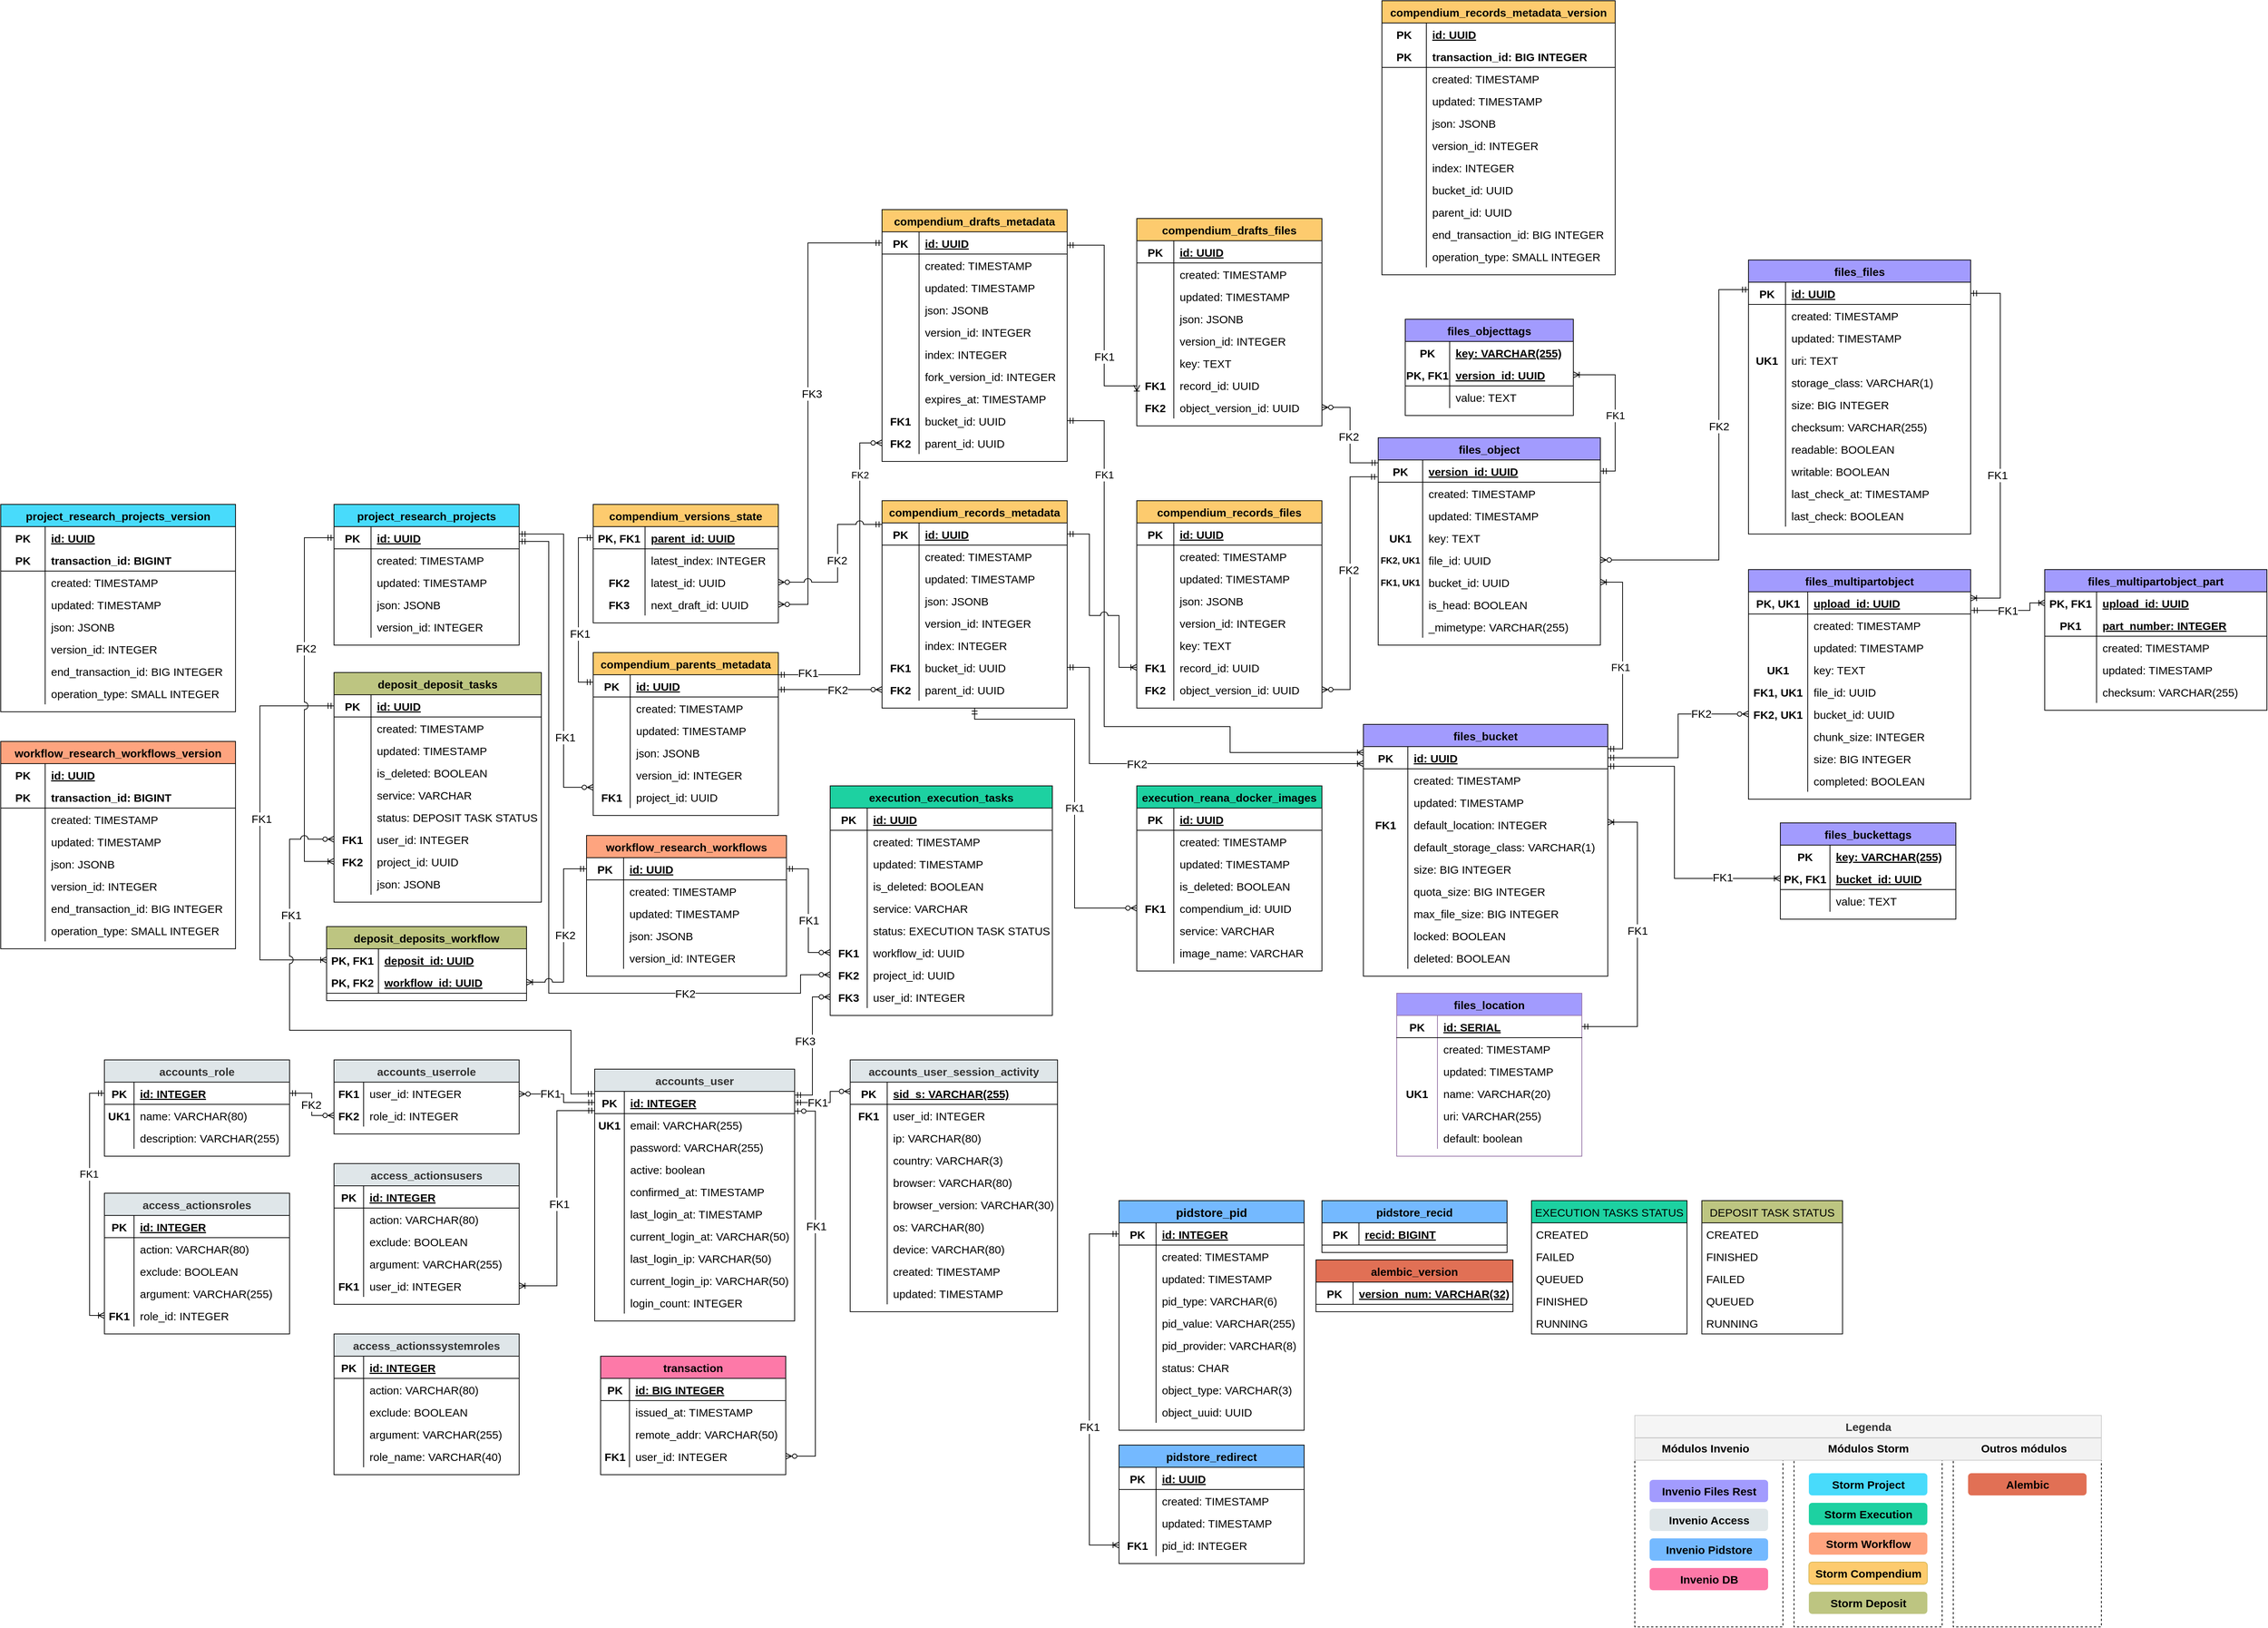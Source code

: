 <mxfile version="20.8.13" type="google"><diagram name="Storm WS Database" id="301Hq0V3GRzO-85cUnNh"><mxGraphModel grid="1" page="1" gridSize="10" guides="1" tooltips="1" connect="1" arrows="1" fold="1" pageScale="1" pageWidth="850" pageHeight="1100" math="0" shadow="0"><root><mxCell id="XANMA3Yi4Bv5Z98Lc6hA-0"/><mxCell id="XANMA3Yi4Bv5Z98Lc6hA-1" parent="XANMA3Yi4Bv5Z98Lc6hA-0"/><mxCell id="nsHVX14ByO50F6dkxPnU-3" value="" style="rounded=0;whiteSpace=wrap;html=1;fontSize=15;labelBackgroundColor=none;fillColor=none;dashed=1;" vertex="1" parent="XANMA3Yi4Bv5Z98Lc6hA-1"><mxGeometry x="-2143.5" y="2410.5" width="200" height="225" as="geometry"/></mxCell><mxCell id="nsHVX14ByO50F6dkxPnU-5" value="" style="rounded=0;whiteSpace=wrap;html=1;fontSize=15;labelBackgroundColor=none;fillColor=none;dashed=1;" vertex="1" parent="XANMA3Yi4Bv5Z98Lc6hA-1"><mxGeometry x="-1713.5" y="2410.5" width="200" height="225" as="geometry"/></mxCell><mxCell id="nsHVX14ByO50F6dkxPnU-1" value="" style="rounded=0;whiteSpace=wrap;html=1;fontSize=15;labelBackgroundColor=none;fillColor=none;dashed=1;" vertex="1" parent="XANMA3Yi4Bv5Z98Lc6hA-1"><mxGeometry x="-1928.5" y="2410.5" width="200" height="225" as="geometry"/></mxCell><mxCell id="nsHVX14ByO50F6dkxPnU-7" value="" style="text;html=1;strokeColor=#CCCCCC;fillColor=#F2F2F2;align=center;verticalAlign=middle;whiteSpace=wrap;rounded=0;fontColor=#333333;" vertex="1" parent="XANMA3Yi4Bv5Z98Lc6hA-1"><mxGeometry x="-2143.5" y="2380.5" width="630" height="30" as="geometry"/></mxCell><mxCell id="XANMA3Yi4Bv5Z98Lc6hA-2" value="files_location" style="shape=table;startSize=30;container=1;collapsible=1;childLayout=tableLayout;fixedRows=1;rowLines=0;fontStyle=1;align=center;resizeLast=1;fillColor=#A29BFE;strokeColor=#9673a6;fontSize=15;" vertex="1" parent="XANMA3Yi4Bv5Z98Lc6hA-1"><mxGeometry x="-2465" y="1780" width="250" height="220" as="geometry"><mxRectangle x="-413" y="550" width="230" height="30" as="alternateBounds"/></mxGeometry></mxCell><mxCell id="XANMA3Yi4Bv5Z98Lc6hA-3" value="" style="shape=partialRectangle;collapsible=0;dropTarget=0;pointerEvents=0;fillColor=none;top=0;left=0;bottom=1;right=0;points=[[0,0.5],[1,0.5]];portConstraint=eastwest;" vertex="1" parent="XANMA3Yi4Bv5Z98Lc6hA-2"><mxGeometry y="30" width="250" height="30" as="geometry"/></mxCell><mxCell id="XANMA3Yi4Bv5Z98Lc6hA-4" value="PK" style="shape=partialRectangle;connectable=0;fillColor=none;top=0;left=0;bottom=0;right=0;fontStyle=1;overflow=hidden;strokeColor=default;fontSize=15;" vertex="1" parent="XANMA3Yi4Bv5Z98Lc6hA-3"><mxGeometry width="55" height="30" as="geometry"><mxRectangle width="55" height="30" as="alternateBounds"/></mxGeometry></mxCell><mxCell id="XANMA3Yi4Bv5Z98Lc6hA-5" value="id: SERIAL" style="shape=partialRectangle;connectable=0;fillColor=none;top=0;left=0;bottom=0;right=0;align=left;spacingLeft=6;fontStyle=5;overflow=hidden;strokeColor=default;fontSize=15;" vertex="1" parent="XANMA3Yi4Bv5Z98Lc6hA-3"><mxGeometry x="55" width="195" height="30" as="geometry"><mxRectangle width="195" height="30" as="alternateBounds"/></mxGeometry></mxCell><mxCell id="XANMA3Yi4Bv5Z98Lc6hA-6" value="" style="shape=partialRectangle;collapsible=0;dropTarget=0;pointerEvents=0;fillColor=none;top=0;left=0;bottom=0;right=0;points=[[0,0.5],[1,0.5]];portConstraint=eastwest;" vertex="1" parent="XANMA3Yi4Bv5Z98Lc6hA-2"><mxGeometry y="60" width="250" height="30" as="geometry"/></mxCell><mxCell id="XANMA3Yi4Bv5Z98Lc6hA-7" value="" style="shape=partialRectangle;connectable=0;fillColor=none;top=0;left=0;bottom=0;right=0;editable=1;overflow=hidden;" vertex="1" parent="XANMA3Yi4Bv5Z98Lc6hA-6"><mxGeometry width="55" height="30" as="geometry"><mxRectangle width="55" height="30" as="alternateBounds"/></mxGeometry></mxCell><mxCell id="XANMA3Yi4Bv5Z98Lc6hA-8" value="created: TIMESTAMP" style="shape=partialRectangle;connectable=0;fillColor=none;top=0;left=0;bottom=0;right=0;align=left;spacingLeft=6;overflow=hidden;strokeColor=default;fontSize=15;" vertex="1" parent="XANMA3Yi4Bv5Z98Lc6hA-6"><mxGeometry x="55" width="195" height="30" as="geometry"><mxRectangle width="195" height="30" as="alternateBounds"/></mxGeometry></mxCell><mxCell id="XANMA3Yi4Bv5Z98Lc6hA-9" value="" style="shape=partialRectangle;collapsible=0;dropTarget=0;pointerEvents=0;fillColor=none;top=0;left=0;bottom=0;right=0;points=[[0,0.5],[1,0.5]];portConstraint=eastwest;" vertex="1" parent="XANMA3Yi4Bv5Z98Lc6hA-2"><mxGeometry y="90" width="250" height="30" as="geometry"/></mxCell><mxCell id="XANMA3Yi4Bv5Z98Lc6hA-10" value="" style="shape=partialRectangle;connectable=0;fillColor=none;top=0;left=0;bottom=0;right=0;editable=1;overflow=hidden;" vertex="1" parent="XANMA3Yi4Bv5Z98Lc6hA-9"><mxGeometry width="55" height="30" as="geometry"><mxRectangle width="55" height="30" as="alternateBounds"/></mxGeometry></mxCell><mxCell id="XANMA3Yi4Bv5Z98Lc6hA-11" value="updated: TIMESTAMP" style="shape=partialRectangle;connectable=0;fillColor=none;top=0;left=0;bottom=0;right=0;align=left;spacingLeft=6;overflow=hidden;fontSize=15;" vertex="1" parent="XANMA3Yi4Bv5Z98Lc6hA-9"><mxGeometry x="55" width="195" height="30" as="geometry"><mxRectangle width="195" height="30" as="alternateBounds"/></mxGeometry></mxCell><mxCell id="XANMA3Yi4Bv5Z98Lc6hA-12" value="" style="shape=partialRectangle;collapsible=0;dropTarget=0;pointerEvents=0;fillColor=none;top=0;left=0;bottom=0;right=0;points=[[0,0.5],[1,0.5]];portConstraint=eastwest;" vertex="1" parent="XANMA3Yi4Bv5Z98Lc6hA-2"><mxGeometry y="120" width="250" height="30" as="geometry"/></mxCell><mxCell id="XANMA3Yi4Bv5Z98Lc6hA-13" value="UK1" style="shape=partialRectangle;connectable=0;fillColor=none;top=0;left=0;bottom=0;right=0;editable=1;overflow=hidden;fontStyle=1;fontSize=15;" vertex="1" parent="XANMA3Yi4Bv5Z98Lc6hA-12"><mxGeometry width="55" height="30" as="geometry"><mxRectangle width="55" height="30" as="alternateBounds"/></mxGeometry></mxCell><mxCell id="XANMA3Yi4Bv5Z98Lc6hA-14" value="name: VARCHAR(20)" style="shape=partialRectangle;connectable=0;fillColor=none;top=0;left=0;bottom=0;right=0;align=left;spacingLeft=6;overflow=hidden;fontSize=15;" vertex="1" parent="XANMA3Yi4Bv5Z98Lc6hA-12"><mxGeometry x="55" width="195" height="30" as="geometry"><mxRectangle width="195" height="30" as="alternateBounds"/></mxGeometry></mxCell><mxCell id="XANMA3Yi4Bv5Z98Lc6hA-15" value="" style="shape=partialRectangle;collapsible=0;dropTarget=0;pointerEvents=0;fillColor=none;top=0;left=0;bottom=0;right=0;points=[[0,0.5],[1,0.5]];portConstraint=eastwest;" vertex="1" parent="XANMA3Yi4Bv5Z98Lc6hA-2"><mxGeometry y="150" width="250" height="30" as="geometry"/></mxCell><mxCell id="XANMA3Yi4Bv5Z98Lc6hA-16" value="" style="shape=partialRectangle;connectable=0;fillColor=none;top=0;left=0;bottom=0;right=0;editable=1;overflow=hidden;fontStyle=1" vertex="1" parent="XANMA3Yi4Bv5Z98Lc6hA-15"><mxGeometry width="55" height="30" as="geometry"><mxRectangle width="55" height="30" as="alternateBounds"/></mxGeometry></mxCell><mxCell id="XANMA3Yi4Bv5Z98Lc6hA-17" value="uri: VARCHAR(255)" style="shape=partialRectangle;connectable=0;fillColor=none;top=0;left=0;bottom=0;right=0;align=left;spacingLeft=6;overflow=hidden;fontSize=15;" vertex="1" parent="XANMA3Yi4Bv5Z98Lc6hA-15"><mxGeometry x="55" width="195" height="30" as="geometry"><mxRectangle width="195" height="30" as="alternateBounds"/></mxGeometry></mxCell><mxCell id="XANMA3Yi4Bv5Z98Lc6hA-18" value="" style="shape=partialRectangle;collapsible=0;dropTarget=0;pointerEvents=0;fillColor=none;top=0;left=0;bottom=0;right=0;points=[[0,0.5],[1,0.5]];portConstraint=eastwest;" vertex="1" parent="XANMA3Yi4Bv5Z98Lc6hA-2"><mxGeometry y="180" width="250" height="30" as="geometry"/></mxCell><mxCell id="XANMA3Yi4Bv5Z98Lc6hA-19" value="" style="shape=partialRectangle;connectable=0;fillColor=none;top=0;left=0;bottom=0;right=0;editable=1;overflow=hidden;fontStyle=1" vertex="1" parent="XANMA3Yi4Bv5Z98Lc6hA-18"><mxGeometry width="55" height="30" as="geometry"><mxRectangle width="55" height="30" as="alternateBounds"/></mxGeometry></mxCell><mxCell id="XANMA3Yi4Bv5Z98Lc6hA-20" value="default: boolean" style="shape=partialRectangle;connectable=0;fillColor=none;top=0;left=0;bottom=0;right=0;align=left;spacingLeft=6;overflow=hidden;fontSize=15;" vertex="1" parent="XANMA3Yi4Bv5Z98Lc6hA-18"><mxGeometry x="55" width="195" height="30" as="geometry"><mxRectangle width="195" height="30" as="alternateBounds"/></mxGeometry></mxCell><mxCell id="XANMA3Yi4Bv5Z98Lc6hA-21" value="files_bucket" style="shape=table;startSize=30;container=1;collapsible=1;childLayout=tableLayout;fixedRows=1;rowLines=0;fontStyle=1;align=center;resizeLast=1;fillColor=#A29BFE;strokeColor=#000000;fontSize=15;" vertex="1" parent="XANMA3Yi4Bv5Z98Lc6hA-1"><mxGeometry x="-2510" y="1417" width="330" height="340" as="geometry"><mxRectangle x="-413" y="550" width="230" height="30" as="alternateBounds"/></mxGeometry></mxCell><mxCell id="XANMA3Yi4Bv5Z98Lc6hA-22" value="" style="shape=partialRectangle;collapsible=0;dropTarget=0;pointerEvents=0;fillColor=none;top=0;left=0;bottom=1;right=0;points=[[0,0.5],[1,0.5]];portConstraint=eastwest;" vertex="1" parent="XANMA3Yi4Bv5Z98Lc6hA-21"><mxGeometry y="30" width="330" height="30" as="geometry"/></mxCell><mxCell id="XANMA3Yi4Bv5Z98Lc6hA-23" value="PK" style="shape=partialRectangle;connectable=0;fillColor=none;top=0;left=0;bottom=0;right=0;fontStyle=1;overflow=hidden;strokeColor=default;fontSize=15;" vertex="1" parent="XANMA3Yi4Bv5Z98Lc6hA-22"><mxGeometry width="60" height="30" as="geometry"><mxRectangle width="60" height="30" as="alternateBounds"/></mxGeometry></mxCell><mxCell id="XANMA3Yi4Bv5Z98Lc6hA-24" value="id: UUID" style="shape=partialRectangle;connectable=0;fillColor=none;top=0;left=0;bottom=0;right=0;align=left;spacingLeft=6;fontStyle=5;overflow=hidden;strokeColor=default;fontSize=15;" vertex="1" parent="XANMA3Yi4Bv5Z98Lc6hA-22"><mxGeometry x="60" width="270" height="30" as="geometry"><mxRectangle width="270" height="30" as="alternateBounds"/></mxGeometry></mxCell><mxCell id="XANMA3Yi4Bv5Z98Lc6hA-25" value="" style="shape=partialRectangle;collapsible=0;dropTarget=0;pointerEvents=0;fillColor=none;top=0;left=0;bottom=0;right=0;points=[[0,0.5],[1,0.5]];portConstraint=eastwest;" vertex="1" parent="XANMA3Yi4Bv5Z98Lc6hA-21"><mxGeometry y="60" width="330" height="30" as="geometry"/></mxCell><mxCell id="XANMA3Yi4Bv5Z98Lc6hA-26" value="" style="shape=partialRectangle;connectable=0;fillColor=none;top=0;left=0;bottom=0;right=0;editable=1;overflow=hidden;" vertex="1" parent="XANMA3Yi4Bv5Z98Lc6hA-25"><mxGeometry width="60" height="30" as="geometry"><mxRectangle width="60" height="30" as="alternateBounds"/></mxGeometry></mxCell><mxCell id="XANMA3Yi4Bv5Z98Lc6hA-27" value="created: TIMESTAMP" style="shape=partialRectangle;connectable=0;fillColor=none;top=0;left=0;bottom=0;right=0;align=left;spacingLeft=6;overflow=hidden;strokeColor=default;fontSize=15;" vertex="1" parent="XANMA3Yi4Bv5Z98Lc6hA-25"><mxGeometry x="60" width="270" height="30" as="geometry"><mxRectangle width="270" height="30" as="alternateBounds"/></mxGeometry></mxCell><mxCell id="XANMA3Yi4Bv5Z98Lc6hA-28" value="" style="shape=partialRectangle;collapsible=0;dropTarget=0;pointerEvents=0;fillColor=none;top=0;left=0;bottom=0;right=0;points=[[0,0.5],[1,0.5]];portConstraint=eastwest;" vertex="1" parent="XANMA3Yi4Bv5Z98Lc6hA-21"><mxGeometry y="90" width="330" height="30" as="geometry"/></mxCell><mxCell id="XANMA3Yi4Bv5Z98Lc6hA-29" value="" style="shape=partialRectangle;connectable=0;fillColor=none;top=0;left=0;bottom=0;right=0;editable=1;overflow=hidden;" vertex="1" parent="XANMA3Yi4Bv5Z98Lc6hA-28"><mxGeometry width="60" height="30" as="geometry"><mxRectangle width="60" height="30" as="alternateBounds"/></mxGeometry></mxCell><mxCell id="XANMA3Yi4Bv5Z98Lc6hA-30" value="updated: TIMESTAMP" style="shape=partialRectangle;connectable=0;fillColor=none;top=0;left=0;bottom=0;right=0;align=left;spacingLeft=6;overflow=hidden;fontSize=15;" vertex="1" parent="XANMA3Yi4Bv5Z98Lc6hA-28"><mxGeometry x="60" width="270" height="30" as="geometry"><mxRectangle width="270" height="30" as="alternateBounds"/></mxGeometry></mxCell><mxCell id="XANMA3Yi4Bv5Z98Lc6hA-31" value="" style="shape=partialRectangle;collapsible=0;dropTarget=0;pointerEvents=0;fillColor=none;top=0;left=0;bottom=0;right=0;points=[[0,0.5],[1,0.5]];portConstraint=eastwest;" vertex="1" parent="XANMA3Yi4Bv5Z98Lc6hA-21"><mxGeometry y="120" width="330" height="30" as="geometry"/></mxCell><mxCell id="XANMA3Yi4Bv5Z98Lc6hA-32" value="FK1" style="shape=partialRectangle;connectable=0;fillColor=none;top=0;left=0;bottom=0;right=0;editable=1;overflow=hidden;fontStyle=1;fontSize=15;" vertex="1" parent="XANMA3Yi4Bv5Z98Lc6hA-31"><mxGeometry width="60" height="30" as="geometry"><mxRectangle width="60" height="30" as="alternateBounds"/></mxGeometry></mxCell><mxCell id="XANMA3Yi4Bv5Z98Lc6hA-33" value="default_location: INTEGER" style="shape=partialRectangle;connectable=0;fillColor=none;top=0;left=0;bottom=0;right=0;align=left;spacingLeft=6;overflow=hidden;fontSize=15;" vertex="1" parent="XANMA3Yi4Bv5Z98Lc6hA-31"><mxGeometry x="60" width="270" height="30" as="geometry"><mxRectangle width="270" height="30" as="alternateBounds"/></mxGeometry></mxCell><mxCell id="XANMA3Yi4Bv5Z98Lc6hA-34" value="" style="shape=partialRectangle;collapsible=0;dropTarget=0;pointerEvents=0;fillColor=none;top=0;left=0;bottom=0;right=0;points=[[0,0.5],[1,0.5]];portConstraint=eastwest;" vertex="1" parent="XANMA3Yi4Bv5Z98Lc6hA-21"><mxGeometry y="150" width="330" height="30" as="geometry"/></mxCell><mxCell id="XANMA3Yi4Bv5Z98Lc6hA-35" value="" style="shape=partialRectangle;connectable=0;fillColor=none;top=0;left=0;bottom=0;right=0;editable=1;overflow=hidden;fontStyle=1" vertex="1" parent="XANMA3Yi4Bv5Z98Lc6hA-34"><mxGeometry width="60" height="30" as="geometry"><mxRectangle width="60" height="30" as="alternateBounds"/></mxGeometry></mxCell><mxCell id="XANMA3Yi4Bv5Z98Lc6hA-36" value="default_storage_class: VARCHAR(1)" style="shape=partialRectangle;connectable=0;fillColor=none;top=0;left=0;bottom=0;right=0;align=left;spacingLeft=6;overflow=hidden;fontSize=15;" vertex="1" parent="XANMA3Yi4Bv5Z98Lc6hA-34"><mxGeometry x="60" width="270" height="30" as="geometry"><mxRectangle width="270" height="30" as="alternateBounds"/></mxGeometry></mxCell><mxCell id="XANMA3Yi4Bv5Z98Lc6hA-37" value="" style="shape=partialRectangle;collapsible=0;dropTarget=0;pointerEvents=0;fillColor=none;top=0;left=0;bottom=0;right=0;points=[[0,0.5],[1,0.5]];portConstraint=eastwest;" vertex="1" parent="XANMA3Yi4Bv5Z98Lc6hA-21"><mxGeometry y="180" width="330" height="30" as="geometry"/></mxCell><mxCell id="XANMA3Yi4Bv5Z98Lc6hA-38" value="" style="shape=partialRectangle;connectable=0;fillColor=none;top=0;left=0;bottom=0;right=0;editable=1;overflow=hidden;fontStyle=1" vertex="1" parent="XANMA3Yi4Bv5Z98Lc6hA-37"><mxGeometry width="60" height="30" as="geometry"><mxRectangle width="60" height="30" as="alternateBounds"/></mxGeometry></mxCell><mxCell id="XANMA3Yi4Bv5Z98Lc6hA-39" value="size: BIG INTEGER" style="shape=partialRectangle;connectable=0;fillColor=none;top=0;left=0;bottom=0;right=0;align=left;spacingLeft=6;overflow=hidden;fontSize=15;" vertex="1" parent="XANMA3Yi4Bv5Z98Lc6hA-37"><mxGeometry x="60" width="270" height="30" as="geometry"><mxRectangle width="270" height="30" as="alternateBounds"/></mxGeometry></mxCell><mxCell id="XANMA3Yi4Bv5Z98Lc6hA-40" value="" style="shape=partialRectangle;collapsible=0;dropTarget=0;pointerEvents=0;fillColor=none;top=0;left=0;bottom=0;right=0;points=[[0,0.5],[1,0.5]];portConstraint=eastwest;" vertex="1" parent="XANMA3Yi4Bv5Z98Lc6hA-21"><mxGeometry y="210" width="330" height="30" as="geometry"/></mxCell><mxCell id="XANMA3Yi4Bv5Z98Lc6hA-41" value="" style="shape=partialRectangle;connectable=0;fillColor=none;top=0;left=0;bottom=0;right=0;editable=1;overflow=hidden;fontStyle=1" vertex="1" parent="XANMA3Yi4Bv5Z98Lc6hA-40"><mxGeometry width="60" height="30" as="geometry"><mxRectangle width="60" height="30" as="alternateBounds"/></mxGeometry></mxCell><mxCell id="XANMA3Yi4Bv5Z98Lc6hA-42" value="quota_size: BIG INTEGER" style="shape=partialRectangle;connectable=0;fillColor=none;top=0;left=0;bottom=0;right=0;align=left;spacingLeft=6;overflow=hidden;fontSize=15;" vertex="1" parent="XANMA3Yi4Bv5Z98Lc6hA-40"><mxGeometry x="60" width="270" height="30" as="geometry"><mxRectangle width="270" height="30" as="alternateBounds"/></mxGeometry></mxCell><mxCell id="XANMA3Yi4Bv5Z98Lc6hA-43" value="" style="shape=partialRectangle;collapsible=0;dropTarget=0;pointerEvents=0;fillColor=none;top=0;left=0;bottom=0;right=0;points=[[0,0.5],[1,0.5]];portConstraint=eastwest;" vertex="1" parent="XANMA3Yi4Bv5Z98Lc6hA-21"><mxGeometry y="240" width="330" height="30" as="geometry"/></mxCell><mxCell id="XANMA3Yi4Bv5Z98Lc6hA-44" value="" style="shape=partialRectangle;connectable=0;fillColor=none;top=0;left=0;bottom=0;right=0;editable=1;overflow=hidden;fontStyle=1" vertex="1" parent="XANMA3Yi4Bv5Z98Lc6hA-43"><mxGeometry width="60" height="30" as="geometry"><mxRectangle width="60" height="30" as="alternateBounds"/></mxGeometry></mxCell><mxCell id="XANMA3Yi4Bv5Z98Lc6hA-45" value="max_file_size: BIG INTEGER" style="shape=partialRectangle;connectable=0;fillColor=none;top=0;left=0;bottom=0;right=0;align=left;spacingLeft=6;overflow=hidden;fontSize=15;" vertex="1" parent="XANMA3Yi4Bv5Z98Lc6hA-43"><mxGeometry x="60" width="270" height="30" as="geometry"><mxRectangle width="270" height="30" as="alternateBounds"/></mxGeometry></mxCell><mxCell id="XANMA3Yi4Bv5Z98Lc6hA-46" value="" style="shape=partialRectangle;collapsible=0;dropTarget=0;pointerEvents=0;fillColor=none;top=0;left=0;bottom=0;right=0;points=[[0,0.5],[1,0.5]];portConstraint=eastwest;" vertex="1" parent="XANMA3Yi4Bv5Z98Lc6hA-21"><mxGeometry y="270" width="330" height="30" as="geometry"/></mxCell><mxCell id="XANMA3Yi4Bv5Z98Lc6hA-47" value="" style="shape=partialRectangle;connectable=0;fillColor=none;top=0;left=0;bottom=0;right=0;editable=1;overflow=hidden;fontStyle=1" vertex="1" parent="XANMA3Yi4Bv5Z98Lc6hA-46"><mxGeometry width="60" height="30" as="geometry"><mxRectangle width="60" height="30" as="alternateBounds"/></mxGeometry></mxCell><mxCell id="XANMA3Yi4Bv5Z98Lc6hA-48" value="locked: BOOLEAN" style="shape=partialRectangle;connectable=0;fillColor=none;top=0;left=0;bottom=0;right=0;align=left;spacingLeft=6;overflow=hidden;fontSize=15;" vertex="1" parent="XANMA3Yi4Bv5Z98Lc6hA-46"><mxGeometry x="60" width="270" height="30" as="geometry"><mxRectangle width="270" height="30" as="alternateBounds"/></mxGeometry></mxCell><mxCell id="XANMA3Yi4Bv5Z98Lc6hA-49" value="" style="shape=partialRectangle;collapsible=0;dropTarget=0;pointerEvents=0;fillColor=none;top=0;left=0;bottom=0;right=0;points=[[0,0.5],[1,0.5]];portConstraint=eastwest;" vertex="1" parent="XANMA3Yi4Bv5Z98Lc6hA-21"><mxGeometry y="300" width="330" height="30" as="geometry"/></mxCell><mxCell id="XANMA3Yi4Bv5Z98Lc6hA-50" value="" style="shape=partialRectangle;connectable=0;fillColor=none;top=0;left=0;bottom=0;right=0;editable=1;overflow=hidden;fontStyle=1" vertex="1" parent="XANMA3Yi4Bv5Z98Lc6hA-49"><mxGeometry width="60" height="30" as="geometry"><mxRectangle width="60" height="30" as="alternateBounds"/></mxGeometry></mxCell><mxCell id="XANMA3Yi4Bv5Z98Lc6hA-51" value="deleted: BOOLEAN" style="shape=partialRectangle;connectable=0;fillColor=none;top=0;left=0;bottom=0;right=0;align=left;spacingLeft=6;overflow=hidden;fontSize=15;" vertex="1" parent="XANMA3Yi4Bv5Z98Lc6hA-49"><mxGeometry x="60" width="270" height="30" as="geometry"><mxRectangle width="270" height="30" as="alternateBounds"/></mxGeometry></mxCell><mxCell id="XANMA3Yi4Bv5Z98Lc6hA-52" value="files_buckettags" style="shape=table;startSize=30;container=1;collapsible=1;childLayout=tableLayout;fixedRows=1;rowLines=0;fontStyle=1;align=center;resizeLast=1;fillColor=#A29BFE;strokeColor=#000000;fontSize=15;" vertex="1" parent="XANMA3Yi4Bv5Z98Lc6hA-1"><mxGeometry x="-1947" y="1550" width="237" height="130" as="geometry"><mxRectangle x="-413" y="550" width="230" height="30" as="alternateBounds"/></mxGeometry></mxCell><mxCell id="XANMA3Yi4Bv5Z98Lc6hA-53" value="" style="shape=partialRectangle;collapsible=0;dropTarget=0;pointerEvents=0;fillColor=none;top=0;left=0;bottom=1;right=0;points=[[0,0.5],[1,0.5]];portConstraint=eastwest;strokeColor=none;" vertex="1" parent="XANMA3Yi4Bv5Z98Lc6hA-52"><mxGeometry y="30" width="237" height="30" as="geometry"/></mxCell><mxCell id="XANMA3Yi4Bv5Z98Lc6hA-54" value="PK" style="shape=partialRectangle;connectable=0;fillColor=none;top=0;left=0;bottom=0;right=0;fontStyle=1;overflow=hidden;strokeColor=default;fontSize=15;" vertex="1" parent="XANMA3Yi4Bv5Z98Lc6hA-53"><mxGeometry width="67" height="30" as="geometry"><mxRectangle width="67" height="30" as="alternateBounds"/></mxGeometry></mxCell><mxCell id="XANMA3Yi4Bv5Z98Lc6hA-55" value="key: VARCHAR(255)" style="shape=partialRectangle;connectable=0;fillColor=none;top=0;left=0;bottom=0;right=0;align=left;spacingLeft=6;fontStyle=5;overflow=hidden;strokeColor=default;fontSize=15;" vertex="1" parent="XANMA3Yi4Bv5Z98Lc6hA-53"><mxGeometry x="67" width="170" height="30" as="geometry"><mxRectangle width="170" height="30" as="alternateBounds"/></mxGeometry></mxCell><mxCell id="XANMA3Yi4Bv5Z98Lc6hA-56" value="" style="shape=partialRectangle;collapsible=0;dropTarget=0;pointerEvents=0;fillColor=none;top=0;left=0;bottom=1;right=0;points=[[0,0.5],[1,0.5]];portConstraint=eastwest;" vertex="1" parent="XANMA3Yi4Bv5Z98Lc6hA-52"><mxGeometry y="60" width="237" height="30" as="geometry"/></mxCell><mxCell id="XANMA3Yi4Bv5Z98Lc6hA-57" value="PK, FK1" style="shape=partialRectangle;connectable=0;fillColor=none;top=0;left=0;bottom=0;right=0;fontStyle=1;overflow=hidden;strokeColor=default;fontSize=15;" vertex="1" parent="XANMA3Yi4Bv5Z98Lc6hA-56"><mxGeometry width="67" height="30" as="geometry"><mxRectangle width="67" height="30" as="alternateBounds"/></mxGeometry></mxCell><mxCell id="XANMA3Yi4Bv5Z98Lc6hA-58" value="bucket_id: UUID" style="shape=partialRectangle;connectable=0;fillColor=none;top=0;left=0;bottom=0;right=0;align=left;spacingLeft=6;fontStyle=5;overflow=hidden;strokeColor=default;fontSize=15;" vertex="1" parent="XANMA3Yi4Bv5Z98Lc6hA-56"><mxGeometry x="67" width="170" height="30" as="geometry"><mxRectangle width="170" height="30" as="alternateBounds"/></mxGeometry></mxCell><mxCell id="XANMA3Yi4Bv5Z98Lc6hA-59" value="" style="shape=partialRectangle;collapsible=0;dropTarget=0;pointerEvents=0;fillColor=none;top=0;left=0;bottom=0;right=0;points=[[0,0.5],[1,0.5]];portConstraint=eastwest;" vertex="1" parent="XANMA3Yi4Bv5Z98Lc6hA-52"><mxGeometry y="90" width="237" height="30" as="geometry"/></mxCell><mxCell id="XANMA3Yi4Bv5Z98Lc6hA-60" value="" style="shape=partialRectangle;connectable=0;fillColor=none;top=0;left=0;bottom=0;right=0;editable=1;overflow=hidden;" vertex="1" parent="XANMA3Yi4Bv5Z98Lc6hA-59"><mxGeometry width="67" height="30" as="geometry"><mxRectangle width="67" height="30" as="alternateBounds"/></mxGeometry></mxCell><mxCell id="XANMA3Yi4Bv5Z98Lc6hA-61" value="value: TEXT" style="shape=partialRectangle;connectable=0;fillColor=none;top=0;left=0;bottom=0;right=0;align=left;spacingLeft=6;overflow=hidden;strokeColor=default;fontSize=15;" vertex="1" parent="XANMA3Yi4Bv5Z98Lc6hA-59"><mxGeometry x="67" width="170" height="30" as="geometry"><mxRectangle width="170" height="30" as="alternateBounds"/></mxGeometry></mxCell><mxCell id="XANMA3Yi4Bv5Z98Lc6hA-62" value="files_object" style="shape=table;startSize=30;container=1;collapsible=1;childLayout=tableLayout;fixedRows=1;rowLines=0;fontStyle=1;align=center;resizeLast=1;fillColor=#A29BFE;strokeColor=#000000;fontSize=15;" vertex="1" parent="XANMA3Yi4Bv5Z98Lc6hA-1"><mxGeometry x="-2490" y="1030" width="300" height="280" as="geometry"><mxRectangle x="-413" y="550" width="230" height="30" as="alternateBounds"/></mxGeometry></mxCell><mxCell id="XANMA3Yi4Bv5Z98Lc6hA-63" value="" style="shape=partialRectangle;collapsible=0;dropTarget=0;pointerEvents=0;fillColor=none;top=0;left=0;bottom=1;right=0;points=[[0,0.5],[1,0.5]];portConstraint=eastwest;" vertex="1" parent="XANMA3Yi4Bv5Z98Lc6hA-62"><mxGeometry y="30" width="300" height="30" as="geometry"/></mxCell><mxCell id="XANMA3Yi4Bv5Z98Lc6hA-64" value="PK" style="shape=partialRectangle;connectable=0;fillColor=none;top=0;left=0;bottom=0;right=0;fontStyle=1;overflow=hidden;strokeColor=default;fontSize=15;" vertex="1" parent="XANMA3Yi4Bv5Z98Lc6hA-63"><mxGeometry width="60" height="30" as="geometry"><mxRectangle width="60" height="30" as="alternateBounds"/></mxGeometry></mxCell><mxCell id="XANMA3Yi4Bv5Z98Lc6hA-65" value="version_id: UUID" style="shape=partialRectangle;connectable=0;fillColor=none;top=0;left=0;bottom=0;right=0;align=left;spacingLeft=6;fontStyle=5;overflow=hidden;strokeColor=default;fontSize=15;" vertex="1" parent="XANMA3Yi4Bv5Z98Lc6hA-63"><mxGeometry x="60" width="240" height="30" as="geometry"><mxRectangle width="240" height="30" as="alternateBounds"/></mxGeometry></mxCell><mxCell id="XANMA3Yi4Bv5Z98Lc6hA-66" value="" style="shape=partialRectangle;collapsible=0;dropTarget=0;pointerEvents=0;fillColor=none;top=0;left=0;bottom=0;right=0;points=[[0,0.5],[1,0.5]];portConstraint=eastwest;" vertex="1" parent="XANMA3Yi4Bv5Z98Lc6hA-62"><mxGeometry y="60" width="300" height="30" as="geometry"/></mxCell><mxCell id="XANMA3Yi4Bv5Z98Lc6hA-67" value="" style="shape=partialRectangle;connectable=0;fillColor=none;top=0;left=0;bottom=0;right=0;editable=1;overflow=hidden;fontSize=15;" vertex="1" parent="XANMA3Yi4Bv5Z98Lc6hA-66"><mxGeometry width="60" height="30" as="geometry"><mxRectangle width="60" height="30" as="alternateBounds"/></mxGeometry></mxCell><mxCell id="XANMA3Yi4Bv5Z98Lc6hA-68" value="created: TIMESTAMP" style="shape=partialRectangle;connectable=0;fillColor=none;top=0;left=0;bottom=0;right=0;align=left;spacingLeft=6;overflow=hidden;strokeColor=default;fontSize=15;" vertex="1" parent="XANMA3Yi4Bv5Z98Lc6hA-66"><mxGeometry x="60" width="240" height="30" as="geometry"><mxRectangle width="240" height="30" as="alternateBounds"/></mxGeometry></mxCell><mxCell id="XANMA3Yi4Bv5Z98Lc6hA-69" value="" style="shape=partialRectangle;collapsible=0;dropTarget=0;pointerEvents=0;fillColor=none;top=0;left=0;bottom=0;right=0;points=[[0,0.5],[1,0.5]];portConstraint=eastwest;" vertex="1" parent="XANMA3Yi4Bv5Z98Lc6hA-62"><mxGeometry y="90" width="300" height="30" as="geometry"/></mxCell><mxCell id="XANMA3Yi4Bv5Z98Lc6hA-70" value="" style="shape=partialRectangle;connectable=0;fillColor=none;top=0;left=0;bottom=0;right=0;editable=1;overflow=hidden;fontSize=15;" vertex="1" parent="XANMA3Yi4Bv5Z98Lc6hA-69"><mxGeometry width="60" height="30" as="geometry"><mxRectangle width="60" height="30" as="alternateBounds"/></mxGeometry></mxCell><mxCell id="XANMA3Yi4Bv5Z98Lc6hA-71" value="updated: TIMESTAMP" style="shape=partialRectangle;connectable=0;fillColor=none;top=0;left=0;bottom=0;right=0;align=left;spacingLeft=6;overflow=hidden;fontSize=15;" vertex="1" parent="XANMA3Yi4Bv5Z98Lc6hA-69"><mxGeometry x="60" width="240" height="30" as="geometry"><mxRectangle width="240" height="30" as="alternateBounds"/></mxGeometry></mxCell><mxCell id="XANMA3Yi4Bv5Z98Lc6hA-72" value="" style="shape=partialRectangle;collapsible=0;dropTarget=0;pointerEvents=0;fillColor=none;top=0;left=0;bottom=0;right=0;points=[[0,0.5],[1,0.5]];portConstraint=eastwest;" vertex="1" parent="XANMA3Yi4Bv5Z98Lc6hA-62"><mxGeometry y="120" width="300" height="30" as="geometry"/></mxCell><mxCell id="XANMA3Yi4Bv5Z98Lc6hA-73" value="UK1" style="shape=partialRectangle;connectable=0;fillColor=none;top=0;left=0;bottom=0;right=0;editable=1;overflow=hidden;fontStyle=1;fontSize=15;" vertex="1" parent="XANMA3Yi4Bv5Z98Lc6hA-72"><mxGeometry width="60" height="30" as="geometry"><mxRectangle width="60" height="30" as="alternateBounds"/></mxGeometry></mxCell><mxCell id="XANMA3Yi4Bv5Z98Lc6hA-74" value="key: TEXT" style="shape=partialRectangle;connectable=0;fillColor=none;top=0;left=0;bottom=0;right=0;align=left;spacingLeft=6;overflow=hidden;fontSize=15;" vertex="1" parent="XANMA3Yi4Bv5Z98Lc6hA-72"><mxGeometry x="60" width="240" height="30" as="geometry"><mxRectangle width="240" height="30" as="alternateBounds"/></mxGeometry></mxCell><mxCell id="XANMA3Yi4Bv5Z98Lc6hA-75" value="" style="shape=partialRectangle;collapsible=0;dropTarget=0;pointerEvents=0;fillColor=none;top=0;left=0;bottom=0;right=0;points=[[0,0.5],[1,0.5]];portConstraint=eastwest;" vertex="1" parent="XANMA3Yi4Bv5Z98Lc6hA-62"><mxGeometry y="150" width="300" height="30" as="geometry"/></mxCell><mxCell id="XANMA3Yi4Bv5Z98Lc6hA-76" value="FK2, UK1" style="shape=partialRectangle;connectable=0;fillColor=none;top=0;left=0;bottom=0;right=0;editable=1;overflow=hidden;fontStyle=1" vertex="1" parent="XANMA3Yi4Bv5Z98Lc6hA-75"><mxGeometry width="60" height="30" as="geometry"><mxRectangle width="60" height="30" as="alternateBounds"/></mxGeometry></mxCell><mxCell id="XANMA3Yi4Bv5Z98Lc6hA-77" value="file_id: UUID" style="shape=partialRectangle;connectable=0;fillColor=none;top=0;left=0;bottom=0;right=0;align=left;spacingLeft=6;overflow=hidden;fontSize=15;" vertex="1" parent="XANMA3Yi4Bv5Z98Lc6hA-75"><mxGeometry x="60" width="240" height="30" as="geometry"><mxRectangle width="240" height="30" as="alternateBounds"/></mxGeometry></mxCell><mxCell id="XANMA3Yi4Bv5Z98Lc6hA-78" value="" style="shape=partialRectangle;collapsible=0;dropTarget=0;pointerEvents=0;fillColor=none;top=0;left=0;bottom=0;right=0;points=[[0,0.5],[1,0.5]];portConstraint=eastwest;" vertex="1" parent="XANMA3Yi4Bv5Z98Lc6hA-62"><mxGeometry y="180" width="300" height="30" as="geometry"/></mxCell><mxCell id="XANMA3Yi4Bv5Z98Lc6hA-79" value="FK1, UK1" style="shape=partialRectangle;connectable=0;fillColor=none;top=0;left=0;bottom=0;right=0;editable=1;overflow=hidden;fontStyle=1" vertex="1" parent="XANMA3Yi4Bv5Z98Lc6hA-78"><mxGeometry width="60" height="30" as="geometry"><mxRectangle width="60" height="30" as="alternateBounds"/></mxGeometry></mxCell><mxCell id="XANMA3Yi4Bv5Z98Lc6hA-80" value="bucket_id: UUID" style="shape=partialRectangle;connectable=0;fillColor=none;top=0;left=0;bottom=0;right=0;align=left;spacingLeft=6;overflow=hidden;fontSize=15;" vertex="1" parent="XANMA3Yi4Bv5Z98Lc6hA-78"><mxGeometry x="60" width="240" height="30" as="geometry"><mxRectangle width="240" height="30" as="alternateBounds"/></mxGeometry></mxCell><mxCell id="XANMA3Yi4Bv5Z98Lc6hA-81" value="" style="shape=partialRectangle;collapsible=0;dropTarget=0;pointerEvents=0;fillColor=none;top=0;left=0;bottom=0;right=0;points=[[0,0.5],[1,0.5]];portConstraint=eastwest;" vertex="1" parent="XANMA3Yi4Bv5Z98Lc6hA-62"><mxGeometry y="210" width="300" height="30" as="geometry"/></mxCell><mxCell id="XANMA3Yi4Bv5Z98Lc6hA-82" value="" style="shape=partialRectangle;connectable=0;fillColor=none;top=0;left=0;bottom=0;right=0;editable=1;overflow=hidden;fontStyle=1" vertex="1" parent="XANMA3Yi4Bv5Z98Lc6hA-81"><mxGeometry width="60" height="30" as="geometry"><mxRectangle width="60" height="30" as="alternateBounds"/></mxGeometry></mxCell><mxCell id="XANMA3Yi4Bv5Z98Lc6hA-83" value="is_head: BOOLEAN" style="shape=partialRectangle;connectable=0;fillColor=none;top=0;left=0;bottom=0;right=0;align=left;spacingLeft=6;overflow=hidden;fontSize=15;" vertex="1" parent="XANMA3Yi4Bv5Z98Lc6hA-81"><mxGeometry x="60" width="240" height="30" as="geometry"><mxRectangle width="240" height="30" as="alternateBounds"/></mxGeometry></mxCell><mxCell id="XANMA3Yi4Bv5Z98Lc6hA-84" value="" style="shape=partialRectangle;collapsible=0;dropTarget=0;pointerEvents=0;fillColor=none;top=0;left=0;bottom=0;right=0;points=[[0,0.5],[1,0.5]];portConstraint=eastwest;" vertex="1" parent="XANMA3Yi4Bv5Z98Lc6hA-62"><mxGeometry y="240" width="300" height="30" as="geometry"/></mxCell><mxCell id="XANMA3Yi4Bv5Z98Lc6hA-85" value="" style="shape=partialRectangle;connectable=0;fillColor=none;top=0;left=0;bottom=0;right=0;editable=1;overflow=hidden;fontStyle=1" vertex="1" parent="XANMA3Yi4Bv5Z98Lc6hA-84"><mxGeometry width="60" height="30" as="geometry"><mxRectangle width="60" height="30" as="alternateBounds"/></mxGeometry></mxCell><mxCell id="XANMA3Yi4Bv5Z98Lc6hA-86" value="_mimetype: VARCHAR(255)" style="shape=partialRectangle;connectable=0;fillColor=none;top=0;left=0;bottom=0;right=0;align=left;spacingLeft=6;overflow=hidden;fontSize=15;" vertex="1" parent="XANMA3Yi4Bv5Z98Lc6hA-84"><mxGeometry x="60" width="240" height="30" as="geometry"><mxRectangle width="240" height="30" as="alternateBounds"/></mxGeometry></mxCell><mxCell id="XANMA3Yi4Bv5Z98Lc6hA-87" style="edgeStyle=orthogonalEdgeStyle;rounded=0;orthogonalLoop=1;jettySize=auto;html=1;entryX=1;entryY=0.283;entryDx=0;entryDy=0;fontSize=14;startArrow=ERmandOne;startFill=0;endArrow=ERoneToMany;endFill=0;exitX=1;exitY=0.5;exitDx=0;exitDy=0;entryPerimeter=0;" edge="1" parent="XANMA3Yi4Bv5Z98Lc6hA-1" source="XANMA3Yi4Bv5Z98Lc6hA-89" target="XANMA3Yi4Bv5Z98Lc6hA-123"><mxGeometry relative="1" as="geometry"><Array as="points"><mxPoint x="-1650" y="835"/><mxPoint x="-1650" y="1246"/></Array></mxGeometry></mxCell><mxCell id="XANMA3Yi4Bv5Z98Lc6hA-88" value="files_files" style="shape=table;startSize=30;container=1;collapsible=1;childLayout=tableLayout;fixedRows=1;rowLines=0;fontStyle=1;align=center;resizeLast=1;fillColor=#A29BFE;strokeColor=#000000;fontSize=15;" vertex="1" parent="XANMA3Yi4Bv5Z98Lc6hA-1"><mxGeometry x="-1990" y="790" width="300" height="370" as="geometry"><mxRectangle x="-413" y="550" width="230" height="30" as="alternateBounds"/></mxGeometry></mxCell><mxCell id="XANMA3Yi4Bv5Z98Lc6hA-89" value="" style="shape=partialRectangle;collapsible=0;dropTarget=0;pointerEvents=0;fillColor=none;top=0;left=0;bottom=1;right=0;points=[[0,0.5],[1,0.5]];portConstraint=eastwest;" vertex="1" parent="XANMA3Yi4Bv5Z98Lc6hA-88"><mxGeometry y="30" width="300" height="30" as="geometry"/></mxCell><mxCell id="XANMA3Yi4Bv5Z98Lc6hA-90" value="PK" style="shape=partialRectangle;connectable=0;fillColor=none;top=0;left=0;bottom=0;right=0;fontStyle=1;overflow=hidden;strokeColor=default;fontSize=15;" vertex="1" parent="XANMA3Yi4Bv5Z98Lc6hA-89"><mxGeometry width="50" height="30" as="geometry"><mxRectangle width="50" height="30" as="alternateBounds"/></mxGeometry></mxCell><mxCell id="XANMA3Yi4Bv5Z98Lc6hA-91" value="id: UUID" style="shape=partialRectangle;connectable=0;fillColor=none;top=0;left=0;bottom=0;right=0;align=left;spacingLeft=6;fontStyle=5;overflow=hidden;strokeColor=default;fontSize=15;" vertex="1" parent="XANMA3Yi4Bv5Z98Lc6hA-89"><mxGeometry x="50" width="250" height="30" as="geometry"><mxRectangle width="250" height="30" as="alternateBounds"/></mxGeometry></mxCell><mxCell id="XANMA3Yi4Bv5Z98Lc6hA-92" value="" style="shape=partialRectangle;collapsible=0;dropTarget=0;pointerEvents=0;fillColor=none;top=0;left=0;bottom=0;right=0;points=[[0,0.5],[1,0.5]];portConstraint=eastwest;" vertex="1" parent="XANMA3Yi4Bv5Z98Lc6hA-88"><mxGeometry y="60" width="300" height="30" as="geometry"/></mxCell><mxCell id="XANMA3Yi4Bv5Z98Lc6hA-93" value="" style="shape=partialRectangle;connectable=0;fillColor=none;top=0;left=0;bottom=0;right=0;editable=1;overflow=hidden;" vertex="1" parent="XANMA3Yi4Bv5Z98Lc6hA-92"><mxGeometry width="50" height="30" as="geometry"><mxRectangle width="50" height="30" as="alternateBounds"/></mxGeometry></mxCell><mxCell id="XANMA3Yi4Bv5Z98Lc6hA-94" value="created: TIMESTAMP" style="shape=partialRectangle;connectable=0;fillColor=none;top=0;left=0;bottom=0;right=0;align=left;spacingLeft=6;overflow=hidden;strokeColor=default;fontSize=15;" vertex="1" parent="XANMA3Yi4Bv5Z98Lc6hA-92"><mxGeometry x="50" width="250" height="30" as="geometry"><mxRectangle width="250" height="30" as="alternateBounds"/></mxGeometry></mxCell><mxCell id="XANMA3Yi4Bv5Z98Lc6hA-95" value="" style="shape=partialRectangle;collapsible=0;dropTarget=0;pointerEvents=0;fillColor=none;top=0;left=0;bottom=0;right=0;points=[[0,0.5],[1,0.5]];portConstraint=eastwest;" vertex="1" parent="XANMA3Yi4Bv5Z98Lc6hA-88"><mxGeometry y="90" width="300" height="30" as="geometry"/></mxCell><mxCell id="XANMA3Yi4Bv5Z98Lc6hA-96" value="" style="shape=partialRectangle;connectable=0;fillColor=none;top=0;left=0;bottom=0;right=0;editable=1;overflow=hidden;" vertex="1" parent="XANMA3Yi4Bv5Z98Lc6hA-95"><mxGeometry width="50" height="30" as="geometry"><mxRectangle width="50" height="30" as="alternateBounds"/></mxGeometry></mxCell><mxCell id="XANMA3Yi4Bv5Z98Lc6hA-97" value="updated: TIMESTAMP" style="shape=partialRectangle;connectable=0;fillColor=none;top=0;left=0;bottom=0;right=0;align=left;spacingLeft=6;overflow=hidden;fontSize=15;" vertex="1" parent="XANMA3Yi4Bv5Z98Lc6hA-95"><mxGeometry x="50" width="250" height="30" as="geometry"><mxRectangle width="250" height="30" as="alternateBounds"/></mxGeometry></mxCell><mxCell id="XANMA3Yi4Bv5Z98Lc6hA-98" value="" style="shape=partialRectangle;collapsible=0;dropTarget=0;pointerEvents=0;fillColor=none;top=0;left=0;bottom=0;right=0;points=[[0,0.5],[1,0.5]];portConstraint=eastwest;" vertex="1" parent="XANMA3Yi4Bv5Z98Lc6hA-88"><mxGeometry y="120" width="300" height="30" as="geometry"/></mxCell><mxCell id="XANMA3Yi4Bv5Z98Lc6hA-99" value="UK1" style="shape=partialRectangle;connectable=0;fillColor=none;top=0;left=0;bottom=0;right=0;editable=1;overflow=hidden;fontStyle=1;fontSize=15;" vertex="1" parent="XANMA3Yi4Bv5Z98Lc6hA-98"><mxGeometry width="50" height="30" as="geometry"><mxRectangle width="50" height="30" as="alternateBounds"/></mxGeometry></mxCell><mxCell id="XANMA3Yi4Bv5Z98Lc6hA-100" value="uri: TEXT" style="shape=partialRectangle;connectable=0;fillColor=none;top=0;left=0;bottom=0;right=0;align=left;spacingLeft=6;overflow=hidden;fontSize=15;" vertex="1" parent="XANMA3Yi4Bv5Z98Lc6hA-98"><mxGeometry x="50" width="250" height="30" as="geometry"><mxRectangle width="250" height="30" as="alternateBounds"/></mxGeometry></mxCell><mxCell id="XANMA3Yi4Bv5Z98Lc6hA-101" value="" style="shape=partialRectangle;collapsible=0;dropTarget=0;pointerEvents=0;fillColor=none;top=0;left=0;bottom=0;right=0;points=[[0,0.5],[1,0.5]];portConstraint=eastwest;" vertex="1" parent="XANMA3Yi4Bv5Z98Lc6hA-88"><mxGeometry y="150" width="300" height="30" as="geometry"/></mxCell><mxCell id="XANMA3Yi4Bv5Z98Lc6hA-102" value="" style="shape=partialRectangle;connectable=0;fillColor=none;top=0;left=0;bottom=0;right=0;editable=1;overflow=hidden;fontStyle=1" vertex="1" parent="XANMA3Yi4Bv5Z98Lc6hA-101"><mxGeometry width="50" height="30" as="geometry"><mxRectangle width="50" height="30" as="alternateBounds"/></mxGeometry></mxCell><mxCell id="XANMA3Yi4Bv5Z98Lc6hA-103" value="storage_class: VARCHAR(1)" style="shape=partialRectangle;connectable=0;fillColor=none;top=0;left=0;bottom=0;right=0;align=left;spacingLeft=6;overflow=hidden;fontSize=15;" vertex="1" parent="XANMA3Yi4Bv5Z98Lc6hA-101"><mxGeometry x="50" width="250" height="30" as="geometry"><mxRectangle width="250" height="30" as="alternateBounds"/></mxGeometry></mxCell><mxCell id="XANMA3Yi4Bv5Z98Lc6hA-104" value="" style="shape=partialRectangle;collapsible=0;dropTarget=0;pointerEvents=0;fillColor=none;top=0;left=0;bottom=0;right=0;points=[[0,0.5],[1,0.5]];portConstraint=eastwest;" vertex="1" parent="XANMA3Yi4Bv5Z98Lc6hA-88"><mxGeometry y="180" width="300" height="30" as="geometry"/></mxCell><mxCell id="XANMA3Yi4Bv5Z98Lc6hA-105" value="" style="shape=partialRectangle;connectable=0;fillColor=none;top=0;left=0;bottom=0;right=0;editable=1;overflow=hidden;fontStyle=1" vertex="1" parent="XANMA3Yi4Bv5Z98Lc6hA-104"><mxGeometry width="50" height="30" as="geometry"><mxRectangle width="50" height="30" as="alternateBounds"/></mxGeometry></mxCell><mxCell id="XANMA3Yi4Bv5Z98Lc6hA-106" value="size: BIG INTEGER" style="shape=partialRectangle;connectable=0;fillColor=none;top=0;left=0;bottom=0;right=0;align=left;spacingLeft=6;overflow=hidden;fontSize=15;" vertex="1" parent="XANMA3Yi4Bv5Z98Lc6hA-104"><mxGeometry x="50" width="250" height="30" as="geometry"><mxRectangle width="250" height="30" as="alternateBounds"/></mxGeometry></mxCell><mxCell id="XANMA3Yi4Bv5Z98Lc6hA-107" value="" style="shape=partialRectangle;collapsible=0;dropTarget=0;pointerEvents=0;fillColor=none;top=0;left=0;bottom=0;right=0;points=[[0,0.5],[1,0.5]];portConstraint=eastwest;" vertex="1" parent="XANMA3Yi4Bv5Z98Lc6hA-88"><mxGeometry y="210" width="300" height="30" as="geometry"/></mxCell><mxCell id="XANMA3Yi4Bv5Z98Lc6hA-108" value="" style="shape=partialRectangle;connectable=0;fillColor=none;top=0;left=0;bottom=0;right=0;editable=1;overflow=hidden;fontStyle=1" vertex="1" parent="XANMA3Yi4Bv5Z98Lc6hA-107"><mxGeometry width="50" height="30" as="geometry"><mxRectangle width="50" height="30" as="alternateBounds"/></mxGeometry></mxCell><mxCell id="XANMA3Yi4Bv5Z98Lc6hA-109" value="checksum: VARCHAR(255)" style="shape=partialRectangle;connectable=0;fillColor=none;top=0;left=0;bottom=0;right=0;align=left;spacingLeft=6;overflow=hidden;fontSize=15;" vertex="1" parent="XANMA3Yi4Bv5Z98Lc6hA-107"><mxGeometry x="50" width="250" height="30" as="geometry"><mxRectangle width="250" height="30" as="alternateBounds"/></mxGeometry></mxCell><mxCell id="XANMA3Yi4Bv5Z98Lc6hA-110" value="" style="shape=partialRectangle;collapsible=0;dropTarget=0;pointerEvents=0;fillColor=none;top=0;left=0;bottom=0;right=0;points=[[0,0.5],[1,0.5]];portConstraint=eastwest;" vertex="1" parent="XANMA3Yi4Bv5Z98Lc6hA-88"><mxGeometry y="240" width="300" height="30" as="geometry"/></mxCell><mxCell id="XANMA3Yi4Bv5Z98Lc6hA-111" value="" style="shape=partialRectangle;connectable=0;fillColor=none;top=0;left=0;bottom=0;right=0;editable=1;overflow=hidden;fontStyle=1" vertex="1" parent="XANMA3Yi4Bv5Z98Lc6hA-110"><mxGeometry width="50" height="30" as="geometry"><mxRectangle width="50" height="30" as="alternateBounds"/></mxGeometry></mxCell><mxCell id="XANMA3Yi4Bv5Z98Lc6hA-112" value="readable: BOOLEAN" style="shape=partialRectangle;connectable=0;fillColor=none;top=0;left=0;bottom=0;right=0;align=left;spacingLeft=6;overflow=hidden;fontSize=15;" vertex="1" parent="XANMA3Yi4Bv5Z98Lc6hA-110"><mxGeometry x="50" width="250" height="30" as="geometry"><mxRectangle width="250" height="30" as="alternateBounds"/></mxGeometry></mxCell><mxCell id="XANMA3Yi4Bv5Z98Lc6hA-113" value="" style="shape=partialRectangle;collapsible=0;dropTarget=0;pointerEvents=0;fillColor=none;top=0;left=0;bottom=0;right=0;points=[[0,0.5],[1,0.5]];portConstraint=eastwest;" vertex="1" parent="XANMA3Yi4Bv5Z98Lc6hA-88"><mxGeometry y="270" width="300" height="30" as="geometry"/></mxCell><mxCell id="XANMA3Yi4Bv5Z98Lc6hA-114" value="" style="shape=partialRectangle;connectable=0;fillColor=none;top=0;left=0;bottom=0;right=0;editable=1;overflow=hidden;fontStyle=1" vertex="1" parent="XANMA3Yi4Bv5Z98Lc6hA-113"><mxGeometry width="50" height="30" as="geometry"><mxRectangle width="50" height="30" as="alternateBounds"/></mxGeometry></mxCell><mxCell id="XANMA3Yi4Bv5Z98Lc6hA-115" value="writable: BOOLEAN" style="shape=partialRectangle;connectable=0;fillColor=none;top=0;left=0;bottom=0;right=0;align=left;spacingLeft=6;overflow=hidden;fontSize=15;" vertex="1" parent="XANMA3Yi4Bv5Z98Lc6hA-113"><mxGeometry x="50" width="250" height="30" as="geometry"><mxRectangle width="250" height="30" as="alternateBounds"/></mxGeometry></mxCell><mxCell id="XANMA3Yi4Bv5Z98Lc6hA-116" value="" style="shape=partialRectangle;collapsible=0;dropTarget=0;pointerEvents=0;fillColor=none;top=0;left=0;bottom=0;right=0;points=[[0,0.5],[1,0.5]];portConstraint=eastwest;" vertex="1" parent="XANMA3Yi4Bv5Z98Lc6hA-88"><mxGeometry y="300" width="300" height="30" as="geometry"/></mxCell><mxCell id="XANMA3Yi4Bv5Z98Lc6hA-117" value="" style="shape=partialRectangle;connectable=0;fillColor=none;top=0;left=0;bottom=0;right=0;editable=1;overflow=hidden;fontStyle=1" vertex="1" parent="XANMA3Yi4Bv5Z98Lc6hA-116"><mxGeometry width="50" height="30" as="geometry"><mxRectangle width="50" height="30" as="alternateBounds"/></mxGeometry></mxCell><mxCell id="XANMA3Yi4Bv5Z98Lc6hA-118" value="last_check_at: TIMESTAMP" style="shape=partialRectangle;connectable=0;fillColor=none;top=0;left=0;bottom=0;right=0;align=left;spacingLeft=6;overflow=hidden;fontSize=15;" vertex="1" parent="XANMA3Yi4Bv5Z98Lc6hA-116"><mxGeometry x="50" width="250" height="30" as="geometry"><mxRectangle width="250" height="30" as="alternateBounds"/></mxGeometry></mxCell><mxCell id="XANMA3Yi4Bv5Z98Lc6hA-119" value="" style="shape=partialRectangle;collapsible=0;dropTarget=0;pointerEvents=0;fillColor=none;top=0;left=0;bottom=0;right=0;points=[[0,0.5],[1,0.5]];portConstraint=eastwest;" vertex="1" parent="XANMA3Yi4Bv5Z98Lc6hA-88"><mxGeometry y="330" width="300" height="30" as="geometry"/></mxCell><mxCell id="XANMA3Yi4Bv5Z98Lc6hA-120" value="" style="shape=partialRectangle;connectable=0;fillColor=none;top=0;left=0;bottom=0;right=0;editable=1;overflow=hidden;fontStyle=1" vertex="1" parent="XANMA3Yi4Bv5Z98Lc6hA-119"><mxGeometry width="50" height="30" as="geometry"><mxRectangle width="50" height="30" as="alternateBounds"/></mxGeometry></mxCell><mxCell id="XANMA3Yi4Bv5Z98Lc6hA-121" value="last_check: BOOLEAN" style="shape=partialRectangle;connectable=0;fillColor=none;top=0;left=0;bottom=0;right=0;align=left;spacingLeft=6;overflow=hidden;fontSize=15;" vertex="1" parent="XANMA3Yi4Bv5Z98Lc6hA-119"><mxGeometry x="50" width="250" height="30" as="geometry"><mxRectangle width="250" height="30" as="alternateBounds"/></mxGeometry></mxCell><mxCell id="XANMA3Yi4Bv5Z98Lc6hA-122" value="files_multipartobject" style="shape=table;startSize=30;container=1;collapsible=1;childLayout=tableLayout;fixedRows=1;rowLines=0;fontStyle=1;align=center;resizeLast=1;fillColor=#A29BFE;strokeColor=#000000;fontSize=15;" vertex="1" parent="XANMA3Yi4Bv5Z98Lc6hA-1"><mxGeometry x="-1990" y="1208" width="300" height="310" as="geometry"><mxRectangle x="-413" y="550" width="230" height="30" as="alternateBounds"/></mxGeometry></mxCell><mxCell id="XANMA3Yi4Bv5Z98Lc6hA-123" value="" style="shape=partialRectangle;collapsible=0;dropTarget=0;pointerEvents=0;fillColor=none;top=0;left=0;bottom=1;right=0;points=[[0,0.5],[1,0.5]];portConstraint=eastwest;" vertex="1" parent="XANMA3Yi4Bv5Z98Lc6hA-122"><mxGeometry y="30" width="300" height="30" as="geometry"/></mxCell><mxCell id="XANMA3Yi4Bv5Z98Lc6hA-124" value="PK, UK1" style="shape=partialRectangle;connectable=0;fillColor=none;top=0;left=0;bottom=0;right=0;fontStyle=1;overflow=hidden;strokeColor=default;fontSize=15;" vertex="1" parent="XANMA3Yi4Bv5Z98Lc6hA-123"><mxGeometry width="80" height="30" as="geometry"><mxRectangle width="80" height="30" as="alternateBounds"/></mxGeometry></mxCell><mxCell id="XANMA3Yi4Bv5Z98Lc6hA-125" value="upload_id: UUID" style="shape=partialRectangle;connectable=0;fillColor=none;top=0;left=0;bottom=0;right=0;align=left;spacingLeft=6;fontStyle=5;overflow=hidden;strokeColor=default;fontSize=15;" vertex="1" parent="XANMA3Yi4Bv5Z98Lc6hA-123"><mxGeometry x="80" width="220" height="30" as="geometry"><mxRectangle width="220" height="30" as="alternateBounds"/></mxGeometry></mxCell><mxCell id="XANMA3Yi4Bv5Z98Lc6hA-126" value="" style="shape=partialRectangle;collapsible=0;dropTarget=0;pointerEvents=0;fillColor=none;top=0;left=0;bottom=0;right=0;points=[[0,0.5],[1,0.5]];portConstraint=eastwest;" vertex="1" parent="XANMA3Yi4Bv5Z98Lc6hA-122"><mxGeometry y="60" width="300" height="30" as="geometry"/></mxCell><mxCell id="XANMA3Yi4Bv5Z98Lc6hA-127" value="" style="shape=partialRectangle;connectable=0;fillColor=none;top=0;left=0;bottom=0;right=0;editable=1;overflow=hidden;" vertex="1" parent="XANMA3Yi4Bv5Z98Lc6hA-126"><mxGeometry width="80" height="30" as="geometry"><mxRectangle width="80" height="30" as="alternateBounds"/></mxGeometry></mxCell><mxCell id="XANMA3Yi4Bv5Z98Lc6hA-128" value="created: TIMESTAMP" style="shape=partialRectangle;connectable=0;fillColor=none;top=0;left=0;bottom=0;right=0;align=left;spacingLeft=6;overflow=hidden;strokeColor=default;fontSize=15;" vertex="1" parent="XANMA3Yi4Bv5Z98Lc6hA-126"><mxGeometry x="80" width="220" height="30" as="geometry"><mxRectangle width="220" height="30" as="alternateBounds"/></mxGeometry></mxCell><mxCell id="XANMA3Yi4Bv5Z98Lc6hA-129" value="" style="shape=partialRectangle;collapsible=0;dropTarget=0;pointerEvents=0;fillColor=none;top=0;left=0;bottom=0;right=0;points=[[0,0.5],[1,0.5]];portConstraint=eastwest;" vertex="1" parent="XANMA3Yi4Bv5Z98Lc6hA-122"><mxGeometry y="90" width="300" height="30" as="geometry"/></mxCell><mxCell id="XANMA3Yi4Bv5Z98Lc6hA-130" value="" style="shape=partialRectangle;connectable=0;fillColor=none;top=0;left=0;bottom=0;right=0;editable=1;overflow=hidden;" vertex="1" parent="XANMA3Yi4Bv5Z98Lc6hA-129"><mxGeometry width="80" height="30" as="geometry"><mxRectangle width="80" height="30" as="alternateBounds"/></mxGeometry></mxCell><mxCell id="XANMA3Yi4Bv5Z98Lc6hA-131" value="updated: TIMESTAMP" style="shape=partialRectangle;connectable=0;fillColor=none;top=0;left=0;bottom=0;right=0;align=left;spacingLeft=6;overflow=hidden;fontSize=15;" vertex="1" parent="XANMA3Yi4Bv5Z98Lc6hA-129"><mxGeometry x="80" width="220" height="30" as="geometry"><mxRectangle width="220" height="30" as="alternateBounds"/></mxGeometry></mxCell><mxCell id="XANMA3Yi4Bv5Z98Lc6hA-132" value="" style="shape=partialRectangle;collapsible=0;dropTarget=0;pointerEvents=0;fillColor=none;top=0;left=0;bottom=0;right=0;points=[[0,0.5],[1,0.5]];portConstraint=eastwest;" vertex="1" parent="XANMA3Yi4Bv5Z98Lc6hA-122"><mxGeometry y="120" width="300" height="30" as="geometry"/></mxCell><mxCell id="XANMA3Yi4Bv5Z98Lc6hA-133" value="UK1" style="shape=partialRectangle;connectable=0;fillColor=none;top=0;left=0;bottom=0;right=0;editable=1;overflow=hidden;fontStyle=1;fontSize=15;" vertex="1" parent="XANMA3Yi4Bv5Z98Lc6hA-132"><mxGeometry width="80" height="30" as="geometry"><mxRectangle width="80" height="30" as="alternateBounds"/></mxGeometry></mxCell><mxCell id="XANMA3Yi4Bv5Z98Lc6hA-134" value="key: TEXT" style="shape=partialRectangle;connectable=0;fillColor=none;top=0;left=0;bottom=0;right=0;align=left;spacingLeft=6;overflow=hidden;fontSize=15;" vertex="1" parent="XANMA3Yi4Bv5Z98Lc6hA-132"><mxGeometry x="80" width="220" height="30" as="geometry"><mxRectangle width="220" height="30" as="alternateBounds"/></mxGeometry></mxCell><mxCell id="XANMA3Yi4Bv5Z98Lc6hA-135" value="" style="shape=partialRectangle;collapsible=0;dropTarget=0;pointerEvents=0;fillColor=none;top=0;left=0;bottom=0;right=0;points=[[0,0.5],[1,0.5]];portConstraint=eastwest;" vertex="1" parent="XANMA3Yi4Bv5Z98Lc6hA-122"><mxGeometry y="150" width="300" height="30" as="geometry"/></mxCell><mxCell id="XANMA3Yi4Bv5Z98Lc6hA-136" value="FK1, UK1" style="shape=partialRectangle;connectable=0;fillColor=none;top=0;left=0;bottom=0;right=0;editable=1;overflow=hidden;fontStyle=1;fontSize=15;" vertex="1" parent="XANMA3Yi4Bv5Z98Lc6hA-135"><mxGeometry width="80" height="30" as="geometry"><mxRectangle width="80" height="30" as="alternateBounds"/></mxGeometry></mxCell><mxCell id="XANMA3Yi4Bv5Z98Lc6hA-137" value="file_id: UUID" style="shape=partialRectangle;connectable=0;fillColor=none;top=0;left=0;bottom=0;right=0;align=left;spacingLeft=6;overflow=hidden;fontSize=15;" vertex="1" parent="XANMA3Yi4Bv5Z98Lc6hA-135"><mxGeometry x="80" width="220" height="30" as="geometry"><mxRectangle width="220" height="30" as="alternateBounds"/></mxGeometry></mxCell><mxCell id="XANMA3Yi4Bv5Z98Lc6hA-138" value="" style="shape=partialRectangle;collapsible=0;dropTarget=0;pointerEvents=0;fillColor=none;top=0;left=0;bottom=0;right=0;points=[[0,0.5],[1,0.5]];portConstraint=eastwest;" vertex="1" parent="XANMA3Yi4Bv5Z98Lc6hA-122"><mxGeometry y="180" width="300" height="30" as="geometry"/></mxCell><mxCell id="XANMA3Yi4Bv5Z98Lc6hA-139" value="FK2, UK1" style="shape=partialRectangle;connectable=0;fillColor=none;top=0;left=0;bottom=0;right=0;editable=1;overflow=hidden;fontStyle=1;fontSize=15;" vertex="1" parent="XANMA3Yi4Bv5Z98Lc6hA-138"><mxGeometry width="80" height="30" as="geometry"><mxRectangle width="80" height="30" as="alternateBounds"/></mxGeometry></mxCell><mxCell id="XANMA3Yi4Bv5Z98Lc6hA-140" value="bucket_id: UUID" style="shape=partialRectangle;connectable=0;fillColor=none;top=0;left=0;bottom=0;right=0;align=left;spacingLeft=6;overflow=hidden;fontSize=15;" vertex="1" parent="XANMA3Yi4Bv5Z98Lc6hA-138"><mxGeometry x="80" width="220" height="30" as="geometry"><mxRectangle width="220" height="30" as="alternateBounds"/></mxGeometry></mxCell><mxCell id="XANMA3Yi4Bv5Z98Lc6hA-141" value="" style="shape=partialRectangle;collapsible=0;dropTarget=0;pointerEvents=0;fillColor=none;top=0;left=0;bottom=0;right=0;points=[[0,0.5],[1,0.5]];portConstraint=eastwest;" vertex="1" parent="XANMA3Yi4Bv5Z98Lc6hA-122"><mxGeometry y="210" width="300" height="30" as="geometry"/></mxCell><mxCell id="XANMA3Yi4Bv5Z98Lc6hA-142" value="" style="shape=partialRectangle;connectable=0;fillColor=none;top=0;left=0;bottom=0;right=0;editable=1;overflow=hidden;fontStyle=1" vertex="1" parent="XANMA3Yi4Bv5Z98Lc6hA-141"><mxGeometry width="80" height="30" as="geometry"><mxRectangle width="80" height="30" as="alternateBounds"/></mxGeometry></mxCell><mxCell id="XANMA3Yi4Bv5Z98Lc6hA-143" value="chunk_size: INTEGER" style="shape=partialRectangle;connectable=0;fillColor=none;top=0;left=0;bottom=0;right=0;align=left;spacingLeft=6;overflow=hidden;fontSize=15;" vertex="1" parent="XANMA3Yi4Bv5Z98Lc6hA-141"><mxGeometry x="80" width="220" height="30" as="geometry"><mxRectangle width="220" height="30" as="alternateBounds"/></mxGeometry></mxCell><mxCell id="XANMA3Yi4Bv5Z98Lc6hA-144" value="" style="shape=partialRectangle;collapsible=0;dropTarget=0;pointerEvents=0;fillColor=none;top=0;left=0;bottom=0;right=0;points=[[0,0.5],[1,0.5]];portConstraint=eastwest;" vertex="1" parent="XANMA3Yi4Bv5Z98Lc6hA-122"><mxGeometry y="240" width="300" height="30" as="geometry"/></mxCell><mxCell id="XANMA3Yi4Bv5Z98Lc6hA-145" value="" style="shape=partialRectangle;connectable=0;fillColor=none;top=0;left=0;bottom=0;right=0;editable=1;overflow=hidden;fontStyle=1" vertex="1" parent="XANMA3Yi4Bv5Z98Lc6hA-144"><mxGeometry width="80" height="30" as="geometry"><mxRectangle width="80" height="30" as="alternateBounds"/></mxGeometry></mxCell><mxCell id="XANMA3Yi4Bv5Z98Lc6hA-146" value="size: BIG INTEGER" style="shape=partialRectangle;connectable=0;fillColor=none;top=0;left=0;bottom=0;right=0;align=left;spacingLeft=6;overflow=hidden;fontSize=15;" vertex="1" parent="XANMA3Yi4Bv5Z98Lc6hA-144"><mxGeometry x="80" width="220" height="30" as="geometry"><mxRectangle width="220" height="30" as="alternateBounds"/></mxGeometry></mxCell><mxCell id="XANMA3Yi4Bv5Z98Lc6hA-147" value="" style="shape=partialRectangle;collapsible=0;dropTarget=0;pointerEvents=0;fillColor=none;top=0;left=0;bottom=0;right=0;points=[[0,0.5],[1,0.5]];portConstraint=eastwest;" vertex="1" parent="XANMA3Yi4Bv5Z98Lc6hA-122"><mxGeometry y="270" width="300" height="30" as="geometry"/></mxCell><mxCell id="XANMA3Yi4Bv5Z98Lc6hA-148" value="" style="shape=partialRectangle;connectable=0;fillColor=none;top=0;left=0;bottom=0;right=0;editable=1;overflow=hidden;fontStyle=1" vertex="1" parent="XANMA3Yi4Bv5Z98Lc6hA-147"><mxGeometry width="80" height="30" as="geometry"><mxRectangle width="80" height="30" as="alternateBounds"/></mxGeometry></mxCell><mxCell id="XANMA3Yi4Bv5Z98Lc6hA-149" value="completed: BOOLEAN" style="shape=partialRectangle;connectable=0;fillColor=none;top=0;left=0;bottom=0;right=0;align=left;spacingLeft=6;overflow=hidden;fontSize=15;" vertex="1" parent="XANMA3Yi4Bv5Z98Lc6hA-147"><mxGeometry x="80" width="220" height="30" as="geometry"><mxRectangle width="220" height="30" as="alternateBounds"/></mxGeometry></mxCell><mxCell id="XANMA3Yi4Bv5Z98Lc6hA-150" value="files_multipartobject_part" style="shape=table;startSize=30;container=1;collapsible=1;childLayout=tableLayout;fixedRows=1;rowLines=0;fontStyle=1;align=center;resizeLast=1;fillColor=#A29BFE;strokeColor=#000000;fontSize=15;" vertex="1" parent="XANMA3Yi4Bv5Z98Lc6hA-1"><mxGeometry x="-1590" y="1208" width="300" height="190" as="geometry"><mxRectangle x="-413" y="550" width="230" height="30" as="alternateBounds"/></mxGeometry></mxCell><mxCell id="XANMA3Yi4Bv5Z98Lc6hA-151" value="" style="shape=partialRectangle;collapsible=0;dropTarget=0;pointerEvents=0;fillColor=none;top=0;left=0;bottom=1;right=0;points=[[0,0.5],[1,0.5]];portConstraint=eastwest;strokeColor=none;" vertex="1" parent="XANMA3Yi4Bv5Z98Lc6hA-150"><mxGeometry y="30" width="300" height="30" as="geometry"/></mxCell><mxCell id="XANMA3Yi4Bv5Z98Lc6hA-152" value="PK, FK1" style="shape=partialRectangle;connectable=0;fillColor=none;top=0;left=0;bottom=0;right=0;fontStyle=1;overflow=hidden;strokeColor=default;fontSize=15;" vertex="1" parent="XANMA3Yi4Bv5Z98Lc6hA-151"><mxGeometry width="70" height="30" as="geometry"><mxRectangle width="70" height="30" as="alternateBounds"/></mxGeometry></mxCell><mxCell id="XANMA3Yi4Bv5Z98Lc6hA-153" value="upload_id: UUID" style="shape=partialRectangle;connectable=0;fillColor=none;top=0;left=0;bottom=0;right=0;align=left;spacingLeft=6;fontStyle=5;overflow=hidden;strokeColor=default;fontSize=15;" vertex="1" parent="XANMA3Yi4Bv5Z98Lc6hA-151"><mxGeometry x="70" width="230" height="30" as="geometry"><mxRectangle width="230" height="30" as="alternateBounds"/></mxGeometry></mxCell><mxCell id="XANMA3Yi4Bv5Z98Lc6hA-154" value="" style="shape=partialRectangle;collapsible=0;dropTarget=0;pointerEvents=0;fillColor=none;top=0;left=0;bottom=1;right=0;points=[[0,0.5],[1,0.5]];portConstraint=eastwest;" vertex="1" parent="XANMA3Yi4Bv5Z98Lc6hA-150"><mxGeometry y="60" width="300" height="30" as="geometry"/></mxCell><mxCell id="XANMA3Yi4Bv5Z98Lc6hA-155" value="PK1" style="shape=partialRectangle;connectable=0;fillColor=none;top=0;left=0;bottom=0;right=0;fontStyle=1;overflow=hidden;strokeColor=default;fontSize=15;" vertex="1" parent="XANMA3Yi4Bv5Z98Lc6hA-154"><mxGeometry width="70" height="30" as="geometry"><mxRectangle width="70" height="30" as="alternateBounds"/></mxGeometry></mxCell><mxCell id="XANMA3Yi4Bv5Z98Lc6hA-156" value="part_number: INTEGER" style="shape=partialRectangle;connectable=0;fillColor=none;top=0;left=0;bottom=0;right=0;align=left;spacingLeft=6;fontStyle=5;overflow=hidden;strokeColor=default;fontSize=15;" vertex="1" parent="XANMA3Yi4Bv5Z98Lc6hA-154"><mxGeometry x="70" width="230" height="30" as="geometry"><mxRectangle width="230" height="30" as="alternateBounds"/></mxGeometry></mxCell><mxCell id="XANMA3Yi4Bv5Z98Lc6hA-157" value="" style="shape=partialRectangle;collapsible=0;dropTarget=0;pointerEvents=0;fillColor=none;top=0;left=0;bottom=0;right=0;points=[[0,0.5],[1,0.5]];portConstraint=eastwest;" vertex="1" parent="XANMA3Yi4Bv5Z98Lc6hA-150"><mxGeometry y="90" width="300" height="30" as="geometry"/></mxCell><mxCell id="XANMA3Yi4Bv5Z98Lc6hA-158" value="" style="shape=partialRectangle;connectable=0;fillColor=none;top=0;left=0;bottom=0;right=0;editable=1;overflow=hidden;" vertex="1" parent="XANMA3Yi4Bv5Z98Lc6hA-157"><mxGeometry width="70" height="30" as="geometry"><mxRectangle width="70" height="30" as="alternateBounds"/></mxGeometry></mxCell><mxCell id="XANMA3Yi4Bv5Z98Lc6hA-159" value="created: TIMESTAMP" style="shape=partialRectangle;connectable=0;fillColor=none;top=0;left=0;bottom=0;right=0;align=left;spacingLeft=6;overflow=hidden;strokeColor=default;fontSize=15;" vertex="1" parent="XANMA3Yi4Bv5Z98Lc6hA-157"><mxGeometry x="70" width="230" height="30" as="geometry"><mxRectangle width="230" height="30" as="alternateBounds"/></mxGeometry></mxCell><mxCell id="XANMA3Yi4Bv5Z98Lc6hA-160" value="" style="shape=partialRectangle;collapsible=0;dropTarget=0;pointerEvents=0;fillColor=none;top=0;left=0;bottom=0;right=0;points=[[0,0.5],[1,0.5]];portConstraint=eastwest;" vertex="1" parent="XANMA3Yi4Bv5Z98Lc6hA-150"><mxGeometry y="120" width="300" height="30" as="geometry"/></mxCell><mxCell id="XANMA3Yi4Bv5Z98Lc6hA-161" value="" style="shape=partialRectangle;connectable=0;fillColor=none;top=0;left=0;bottom=0;right=0;editable=1;overflow=hidden;" vertex="1" parent="XANMA3Yi4Bv5Z98Lc6hA-160"><mxGeometry width="70" height="30" as="geometry"><mxRectangle width="70" height="30" as="alternateBounds"/></mxGeometry></mxCell><mxCell id="XANMA3Yi4Bv5Z98Lc6hA-162" value="updated: TIMESTAMP" style="shape=partialRectangle;connectable=0;fillColor=none;top=0;left=0;bottom=0;right=0;align=left;spacingLeft=6;overflow=hidden;fontSize=15;" vertex="1" parent="XANMA3Yi4Bv5Z98Lc6hA-160"><mxGeometry x="70" width="230" height="30" as="geometry"><mxRectangle width="230" height="30" as="alternateBounds"/></mxGeometry></mxCell><mxCell id="XANMA3Yi4Bv5Z98Lc6hA-163" value="" style="shape=partialRectangle;collapsible=0;dropTarget=0;pointerEvents=0;fillColor=none;top=0;left=0;bottom=0;right=0;points=[[0,0.5],[1,0.5]];portConstraint=eastwest;" vertex="1" parent="XANMA3Yi4Bv5Z98Lc6hA-150"><mxGeometry y="150" width="300" height="30" as="geometry"/></mxCell><mxCell id="XANMA3Yi4Bv5Z98Lc6hA-164" value="" style="shape=partialRectangle;connectable=0;fillColor=none;top=0;left=0;bottom=0;right=0;editable=1;overflow=hidden;fontStyle=1" vertex="1" parent="XANMA3Yi4Bv5Z98Lc6hA-163"><mxGeometry width="70" height="30" as="geometry"><mxRectangle width="70" height="30" as="alternateBounds"/></mxGeometry></mxCell><mxCell id="XANMA3Yi4Bv5Z98Lc6hA-165" value="checksum: VARCHAR(255)" style="shape=partialRectangle;connectable=0;fillColor=none;top=0;left=0;bottom=0;right=0;align=left;spacingLeft=6;overflow=hidden;fontSize=15;" vertex="1" parent="XANMA3Yi4Bv5Z98Lc6hA-163"><mxGeometry x="70" width="230" height="30" as="geometry"><mxRectangle width="230" height="30" as="alternateBounds"/></mxGeometry></mxCell><mxCell id="XANMA3Yi4Bv5Z98Lc6hA-166" style="edgeStyle=orthogonalEdgeStyle;rounded=0;orthogonalLoop=1;jettySize=auto;html=1;startArrow=ERoneToMany;startFill=0;endArrow=ERmandOne;endFill=0;entryX=1.003;entryY=0.837;entryDx=0;entryDy=0;entryPerimeter=0;exitX=0;exitY=0.5;exitDx=0;exitDy=0;" edge="1" parent="XANMA3Yi4Bv5Z98Lc6hA-1" source="XANMA3Yi4Bv5Z98Lc6hA-151" target="XANMA3Yi4Bv5Z98Lc6hA-123"><mxGeometry relative="1" as="geometry"><Array as="points"><mxPoint x="-1610" y="1253"/><mxPoint x="-1610" y="1263"/></Array></mxGeometry></mxCell><mxCell id="XANMA3Yi4Bv5Z98Lc6hA-167" value="&lt;font style=&quot;font-size: 15px;&quot;&gt;FK1&lt;/font&gt;" style="edgeLabel;html=1;align=center;verticalAlign=middle;resizable=0;points=[];fontSize=13;" vertex="1" connectable="0" parent="XANMA3Yi4Bv5Z98Lc6hA-166"><mxGeometry x="0.178" y="-2" relative="1" as="geometry"><mxPoint x="4" y="2" as="offset"/></mxGeometry></mxCell><mxCell id="XANMA3Yi4Bv5Z98Lc6hA-168" value="EXECUTION TASKS STATUS" style="swimlane;fontStyle=0;childLayout=stackLayout;horizontal=1;startSize=30;horizontalStack=0;resizeParent=1;resizeParentMax=0;resizeLast=0;collapsible=1;marginBottom=0;strokeColor=#000000;fillColor=#1DD1A1;fontSize=15;" vertex="1" parent="XANMA3Yi4Bv5Z98Lc6hA-1"><mxGeometry x="-2283" y="2060" width="210" height="180" as="geometry"/></mxCell><mxCell id="XANMA3Yi4Bv5Z98Lc6hA-169" value="CREATED" style="text;strokeColor=none;fillColor=none;align=left;verticalAlign=middle;spacingLeft=4;spacingRight=4;overflow=hidden;points=[[0,0.5],[1,0.5]];portConstraint=eastwest;rotatable=0;fontSize=15;" vertex="1" parent="XANMA3Yi4Bv5Z98Lc6hA-168"><mxGeometry y="30" width="210" height="30" as="geometry"/></mxCell><mxCell id="XANMA3Yi4Bv5Z98Lc6hA-170" value="FAILED" style="text;strokeColor=none;fillColor=none;align=left;verticalAlign=middle;spacingLeft=4;spacingRight=4;overflow=hidden;points=[[0,0.5],[1,0.5]];portConstraint=eastwest;rotatable=0;fontSize=15;" vertex="1" parent="XANMA3Yi4Bv5Z98Lc6hA-168"><mxGeometry y="60" width="210" height="30" as="geometry"/></mxCell><mxCell id="XANMA3Yi4Bv5Z98Lc6hA-171" value="QUEUED " style="text;strokeColor=none;fillColor=none;align=left;verticalAlign=middle;spacingLeft=4;spacingRight=4;overflow=hidden;points=[[0,0.5],[1,0.5]];portConstraint=eastwest;rotatable=0;fontSize=15;" vertex="1" parent="XANMA3Yi4Bv5Z98Lc6hA-168"><mxGeometry y="90" width="210" height="30" as="geometry"/></mxCell><mxCell id="XANMA3Yi4Bv5Z98Lc6hA-172" value="FINISHED" style="text;strokeColor=none;fillColor=none;align=left;verticalAlign=middle;spacingLeft=4;spacingRight=4;overflow=hidden;points=[[0,0.5],[1,0.5]];portConstraint=eastwest;rotatable=0;fontSize=15;" vertex="1" parent="XANMA3Yi4Bv5Z98Lc6hA-168"><mxGeometry y="120" width="210" height="30" as="geometry"/></mxCell><mxCell id="XANMA3Yi4Bv5Z98Lc6hA-173" value="RUNNING" style="text;strokeColor=none;fillColor=none;align=left;verticalAlign=middle;spacingLeft=4;spacingRight=4;overflow=hidden;points=[[0,0.5],[1,0.5]];portConstraint=eastwest;rotatable=0;fontSize=15;" vertex="1" parent="XANMA3Yi4Bv5Z98Lc6hA-168"><mxGeometry y="150" width="210" height="30" as="geometry"/></mxCell><mxCell id="XANMA3Yi4Bv5Z98Lc6hA-174" value="&lt;b&gt;&lt;font style=&quot;font-size: 15px;&quot;&gt;Invenio Files Rest&lt;/font&gt;&lt;/b&gt;" style="rounded=1;whiteSpace=wrap;html=1;fillColor=#A29BFE;strokeColor=none;" vertex="1" parent="XANMA3Yi4Bv5Z98Lc6hA-1"><mxGeometry x="-2123.5" y="2437" width="160" height="30" as="geometry"/></mxCell><mxCell id="XANMA3Yi4Bv5Z98Lc6hA-176" value="&lt;font style=&quot;font-size: 15px;&quot;&gt;FK1&lt;/font&gt;" style="edgeLabel;html=1;align=center;verticalAlign=middle;resizable=0;points=[];fontSize=13;" vertex="1" connectable="0" parent="XANMA3Yi4Bv5Z98Lc6hA-1"><mxGeometry x="-1653.997" y="1080" as="geometry"/></mxCell><mxCell id="XANMA3Yi4Bv5Z98Lc6hA-177" style="edgeStyle=orthogonalEdgeStyle;rounded=0;orthogonalLoop=1;jettySize=auto;html=1;entryX=1;entryY=0.5;entryDx=0;entryDy=0;fontSize=14;startArrow=ERzeroToMany;startFill=0;endArrow=ERmandOne;endFill=0;" edge="1" parent="XANMA3Yi4Bv5Z98Lc6hA-1" source="XANMA3Yi4Bv5Z98Lc6hA-138" target="XANMA3Yi4Bv5Z98Lc6hA-22"><mxGeometry relative="1" as="geometry"/></mxCell><mxCell id="XANMA3Yi4Bv5Z98Lc6hA-178" value="&lt;font style=&quot;font-size: 15px;&quot;&gt;FK2&lt;/font&gt;" style="edgeLabel;html=1;align=center;verticalAlign=middle;resizable=0;points=[];fontSize=13;" vertex="1" connectable="0" parent="XANMA3Yi4Bv5Z98Lc6hA-1"><mxGeometry x="-2054.003" y="1402" as="geometry"/></mxCell><mxCell id="XANMA3Yi4Bv5Z98Lc6hA-179" style="edgeStyle=orthogonalEdgeStyle;rounded=0;orthogonalLoop=1;jettySize=auto;html=1;entryX=1;entryY=0.5;entryDx=0;entryDy=0;fontSize=14;startArrow=ERoneToMany;startFill=0;endArrow=ERmandOne;endFill=0;" edge="1" parent="XANMA3Yi4Bv5Z98Lc6hA-1" source="XANMA3Yi4Bv5Z98Lc6hA-31" target="XANMA3Yi4Bv5Z98Lc6hA-3"><mxGeometry relative="1" as="geometry"><Array as="points"><mxPoint x="-2140" y="1549"/><mxPoint x="-2140" y="1825"/></Array></mxGeometry></mxCell><mxCell id="XANMA3Yi4Bv5Z98Lc6hA-180" value="&lt;font style=&quot;font-size: 15px;&quot;&gt;FK1&lt;/font&gt;" style="edgeLabel;html=1;align=center;verticalAlign=middle;resizable=0;points=[];fontSize=13;" vertex="1" connectable="0" parent="XANMA3Yi4Bv5Z98Lc6hA-1"><mxGeometry x="-2140.003" y="1695" as="geometry"/></mxCell><mxCell id="XANMA3Yi4Bv5Z98Lc6hA-181" style="edgeStyle=orthogonalEdgeStyle;rounded=0;orthogonalLoop=1;jettySize=auto;html=1;fontSize=14;startArrow=ERoneToMany;startFill=0;endArrow=ERmandOne;endFill=0;exitX=1;exitY=0.5;exitDx=0;exitDy=0;entryX=1;entryY=0.1;entryDx=0;entryDy=0;entryPerimeter=0;" edge="1" parent="XANMA3Yi4Bv5Z98Lc6hA-1" source="XANMA3Yi4Bv5Z98Lc6hA-78" target="XANMA3Yi4Bv5Z98Lc6hA-22"><mxGeometry relative="1" as="geometry"><mxPoint x="-2190" y="1217.0" as="sourcePoint"/><mxPoint x="-2170" y="1450" as="targetPoint"/><Array as="points"><mxPoint x="-2160" y="1225"/><mxPoint x="-2160" y="1450"/></Array></mxGeometry></mxCell><mxCell id="XANMA3Yi4Bv5Z98Lc6hA-182" value="&lt;font style=&quot;font-size: 14px;&quot;&gt;FK1&lt;/font&gt;" style="edgeLabel;html=1;align=center;verticalAlign=middle;resizable=0;points=[];fontSize=13;" vertex="1" connectable="0" parent="XANMA3Yi4Bv5Z98Lc6hA-1"><mxGeometry x="-2162.997" y="1340" as="geometry"/></mxCell><mxCell id="XANMA3Yi4Bv5Z98Lc6hA-183" style="edgeStyle=orthogonalEdgeStyle;rounded=0;orthogonalLoop=1;jettySize=auto;html=1;fontSize=14;startArrow=ERzeroToMany;startFill=0;endArrow=ERmandOne;endFill=0;" edge="1" parent="XANMA3Yi4Bv5Z98Lc6hA-1" source="XANMA3Yi4Bv5Z98Lc6hA-75" target="XANMA3Yi4Bv5Z98Lc6hA-89"><mxGeometry relative="1" as="geometry"><mxPoint x="-1990" y="835" as="targetPoint"/><Array as="points"><mxPoint x="-2030" y="1195"/><mxPoint x="-2030" y="830"/></Array></mxGeometry></mxCell><mxCell id="XANMA3Yi4Bv5Z98Lc6hA-184" value="&lt;font style=&quot;font-size: 15px;&quot;&gt;FK2&lt;/font&gt;" style="edgeLabel;html=1;align=center;verticalAlign=middle;resizable=0;points=[];fontSize=13;" vertex="1" connectable="0" parent="XANMA3Yi4Bv5Z98Lc6hA-1"><mxGeometry x="-2030.007" y="1014" as="geometry"/></mxCell><mxCell id="XANMA3Yi4Bv5Z98Lc6hA-185" style="edgeStyle=orthogonalEdgeStyle;rounded=0;orthogonalLoop=1;jettySize=auto;html=1;fontSize=14;startArrow=ERoneToMany;startFill=0;endArrow=ERmandOne;endFill=0;entryX=1;entryY=0.886;entryDx=0;entryDy=0;entryPerimeter=0;exitX=0;exitY=0.5;exitDx=0;exitDy=0;" edge="1" parent="XANMA3Yi4Bv5Z98Lc6hA-1" source="XANMA3Yi4Bv5Z98Lc6hA-56" target="XANMA3Yi4Bv5Z98Lc6hA-22"><mxGeometry relative="1" as="geometry"><mxPoint x="-1866" y="1617.0" as="sourcePoint"/><mxPoint x="-2190" y="1461" as="targetPoint"/><Array as="points"><mxPoint x="-2090" y="1625"/><mxPoint x="-2090" y="1474"/></Array></mxGeometry></mxCell><mxCell id="XANMA3Yi4Bv5Z98Lc6hA-186" value="&lt;font style=&quot;font-size: 15px;&quot;&gt;FK1&lt;/font&gt;" style="edgeLabel;html=1;align=center;verticalAlign=middle;resizable=0;points=[];fontSize=13;" vertex="1" connectable="0" parent="XANMA3Yi4Bv5Z98Lc6hA-1"><mxGeometry x="-2030.007" y="1625" as="geometry"><mxPoint x="5" y="-2" as="offset"/></mxGeometry></mxCell><mxCell id="XANMA3Yi4Bv5Z98Lc6hA-187" value="files_objecttags" style="shape=table;startSize=30;container=1;collapsible=1;childLayout=tableLayout;fixedRows=1;rowLines=0;fontStyle=1;align=center;resizeLast=1;fillColor=#A29BFE;strokeColor=#000000;fontSize=15;" vertex="1" parent="XANMA3Yi4Bv5Z98Lc6hA-1"><mxGeometry x="-2453.5" y="870" width="227" height="130" as="geometry"><mxRectangle x="-413" y="550" width="230" height="30" as="alternateBounds"/></mxGeometry></mxCell><mxCell id="XANMA3Yi4Bv5Z98Lc6hA-188" value="" style="shape=partialRectangle;collapsible=0;dropTarget=0;pointerEvents=0;fillColor=none;top=0;left=0;bottom=1;right=0;points=[[0,0.5],[1,0.5]];portConstraint=eastwest;strokeColor=none;" vertex="1" parent="XANMA3Yi4Bv5Z98Lc6hA-187"><mxGeometry y="30" width="227" height="30" as="geometry"/></mxCell><mxCell id="XANMA3Yi4Bv5Z98Lc6hA-189" value="PK" style="shape=partialRectangle;connectable=0;fillColor=none;top=0;left=0;bottom=0;right=0;fontStyle=1;overflow=hidden;strokeColor=default;fontSize=15;" vertex="1" parent="XANMA3Yi4Bv5Z98Lc6hA-188"><mxGeometry width="60" height="30" as="geometry"><mxRectangle width="60" height="30" as="alternateBounds"/></mxGeometry></mxCell><mxCell id="XANMA3Yi4Bv5Z98Lc6hA-190" value="key: VARCHAR(255)" style="shape=partialRectangle;connectable=0;fillColor=none;top=0;left=0;bottom=0;right=0;align=left;spacingLeft=6;fontStyle=5;overflow=hidden;strokeColor=default;fontSize=15;" vertex="1" parent="XANMA3Yi4Bv5Z98Lc6hA-188"><mxGeometry x="60" width="167" height="30" as="geometry"><mxRectangle width="167" height="30" as="alternateBounds"/></mxGeometry></mxCell><mxCell id="XANMA3Yi4Bv5Z98Lc6hA-191" value="" style="shape=partialRectangle;collapsible=0;dropTarget=0;pointerEvents=0;fillColor=none;top=0;left=0;bottom=1;right=0;points=[[0,0.5],[1,0.5]];portConstraint=eastwest;" vertex="1" parent="XANMA3Yi4Bv5Z98Lc6hA-187"><mxGeometry y="60" width="227" height="30" as="geometry"/></mxCell><mxCell id="XANMA3Yi4Bv5Z98Lc6hA-192" value="PK, FK1" style="shape=partialRectangle;connectable=0;fillColor=none;top=0;left=0;bottom=0;right=0;fontStyle=1;overflow=hidden;strokeColor=default;fontSize=15;" vertex="1" parent="XANMA3Yi4Bv5Z98Lc6hA-191"><mxGeometry width="60" height="30" as="geometry"><mxRectangle width="60" height="30" as="alternateBounds"/></mxGeometry></mxCell><mxCell id="XANMA3Yi4Bv5Z98Lc6hA-193" value="version_id: UUID" style="shape=partialRectangle;connectable=0;fillColor=none;top=0;left=0;bottom=0;right=0;align=left;spacingLeft=6;fontStyle=5;overflow=hidden;strokeColor=default;fontSize=15;" vertex="1" parent="XANMA3Yi4Bv5Z98Lc6hA-191"><mxGeometry x="60" width="167" height="30" as="geometry"><mxRectangle width="167" height="30" as="alternateBounds"/></mxGeometry></mxCell><mxCell id="XANMA3Yi4Bv5Z98Lc6hA-194" value="" style="shape=partialRectangle;collapsible=0;dropTarget=0;pointerEvents=0;fillColor=none;top=0;left=0;bottom=0;right=0;points=[[0,0.5],[1,0.5]];portConstraint=eastwest;" vertex="1" parent="XANMA3Yi4Bv5Z98Lc6hA-187"><mxGeometry y="90" width="227" height="30" as="geometry"/></mxCell><mxCell id="XANMA3Yi4Bv5Z98Lc6hA-195" value="" style="shape=partialRectangle;connectable=0;fillColor=none;top=0;left=0;bottom=0;right=0;editable=1;overflow=hidden;" vertex="1" parent="XANMA3Yi4Bv5Z98Lc6hA-194"><mxGeometry width="60" height="30" as="geometry"><mxRectangle width="60" height="30" as="alternateBounds"/></mxGeometry></mxCell><mxCell id="XANMA3Yi4Bv5Z98Lc6hA-196" value="value: TEXT" style="shape=partialRectangle;connectable=0;fillColor=none;top=0;left=0;bottom=0;right=0;align=left;spacingLeft=6;overflow=hidden;strokeColor=default;fontSize=15;" vertex="1" parent="XANMA3Yi4Bv5Z98Lc6hA-194"><mxGeometry x="60" width="167" height="30" as="geometry"><mxRectangle width="167" height="30" as="alternateBounds"/></mxGeometry></mxCell><mxCell id="XANMA3Yi4Bv5Z98Lc6hA-197" style="edgeStyle=orthogonalEdgeStyle;rounded=0;orthogonalLoop=1;jettySize=auto;html=1;entryX=1;entryY=0.5;entryDx=0;entryDy=0;fontSize=14;startArrow=ERoneToMany;startFill=0;endArrow=ERmandOne;endFill=0;exitX=1;exitY=0.5;exitDx=0;exitDy=0;" edge="1" parent="XANMA3Yi4Bv5Z98Lc6hA-1" source="XANMA3Yi4Bv5Z98Lc6hA-191" target="XANMA3Yi4Bv5Z98Lc6hA-63"><mxGeometry relative="1" as="geometry"/></mxCell><mxCell id="XANMA3Yi4Bv5Z98Lc6hA-198" value="&lt;font style=&quot;font-size: 14px;&quot;&gt;FK1&lt;/font&gt;" style="edgeLabel;html=1;align=center;verticalAlign=middle;resizable=0;points=[];fontSize=13;" vertex="1" connectable="0" parent="XANMA3Yi4Bv5Z98Lc6hA-1"><mxGeometry x="-2169.997" y="1000" as="geometry"/></mxCell><mxCell id="XANMA3Yi4Bv5Z98Lc6hA-199" value="compendium_drafts_files" style="shape=table;startSize=30;container=1;collapsible=1;childLayout=tableLayout;fixedRows=1;rowLines=0;fontStyle=1;align=center;resizeLast=1;fillColor=#FDCB6E;strokeColor=#000000;fontSize=15;" vertex="1" parent="XANMA3Yi4Bv5Z98Lc6hA-1"><mxGeometry x="-2816" y="734" width="250" height="280" as="geometry"><mxRectangle x="-413" y="550" width="230" height="30" as="alternateBounds"/></mxGeometry></mxCell><mxCell id="XANMA3Yi4Bv5Z98Lc6hA-200" value="" style="shape=partialRectangle;collapsible=0;dropTarget=0;pointerEvents=0;fillColor=none;top=0;left=0;bottom=1;right=0;points=[[0,0.5],[1,0.5]];portConstraint=eastwest;" vertex="1" parent="XANMA3Yi4Bv5Z98Lc6hA-199"><mxGeometry y="30" width="250" height="30" as="geometry"/></mxCell><mxCell id="XANMA3Yi4Bv5Z98Lc6hA-201" value="PK" style="shape=partialRectangle;connectable=0;fillColor=none;top=0;left=0;bottom=0;right=0;fontStyle=1;overflow=hidden;strokeColor=default;fontSize=15;" vertex="1" parent="XANMA3Yi4Bv5Z98Lc6hA-200"><mxGeometry width="50" height="30" as="geometry"><mxRectangle width="50" height="30" as="alternateBounds"/></mxGeometry></mxCell><mxCell id="XANMA3Yi4Bv5Z98Lc6hA-202" value="id: UUID" style="shape=partialRectangle;connectable=0;fillColor=none;top=0;left=0;bottom=0;right=0;align=left;spacingLeft=6;fontStyle=5;overflow=hidden;strokeColor=default;fontSize=15;" vertex="1" parent="XANMA3Yi4Bv5Z98Lc6hA-200"><mxGeometry x="50" width="200" height="30" as="geometry"><mxRectangle width="200" height="30" as="alternateBounds"/></mxGeometry></mxCell><mxCell id="XANMA3Yi4Bv5Z98Lc6hA-203" value="" style="shape=partialRectangle;collapsible=0;dropTarget=0;pointerEvents=0;fillColor=none;top=0;left=0;bottom=0;right=0;points=[[0,0.5],[1,0.5]];portConstraint=eastwest;" vertex="1" parent="XANMA3Yi4Bv5Z98Lc6hA-199"><mxGeometry y="60" width="250" height="30" as="geometry"/></mxCell><mxCell id="XANMA3Yi4Bv5Z98Lc6hA-204" value="" style="shape=partialRectangle;connectable=0;fillColor=none;top=0;left=0;bottom=0;right=0;editable=1;overflow=hidden;" vertex="1" parent="XANMA3Yi4Bv5Z98Lc6hA-203"><mxGeometry width="50" height="30" as="geometry"><mxRectangle width="50" height="30" as="alternateBounds"/></mxGeometry></mxCell><mxCell id="XANMA3Yi4Bv5Z98Lc6hA-205" value="created: TIMESTAMP" style="shape=partialRectangle;connectable=0;fillColor=none;top=0;left=0;bottom=0;right=0;align=left;spacingLeft=6;overflow=hidden;strokeColor=default;fontSize=15;" vertex="1" parent="XANMA3Yi4Bv5Z98Lc6hA-203"><mxGeometry x="50" width="200" height="30" as="geometry"><mxRectangle width="200" height="30" as="alternateBounds"/></mxGeometry></mxCell><mxCell id="XANMA3Yi4Bv5Z98Lc6hA-206" value="" style="shape=partialRectangle;collapsible=0;dropTarget=0;pointerEvents=0;fillColor=none;top=0;left=0;bottom=0;right=0;points=[[0,0.5],[1,0.5]];portConstraint=eastwest;" vertex="1" parent="XANMA3Yi4Bv5Z98Lc6hA-199"><mxGeometry y="90" width="250" height="30" as="geometry"/></mxCell><mxCell id="XANMA3Yi4Bv5Z98Lc6hA-207" value="" style="shape=partialRectangle;connectable=0;fillColor=none;top=0;left=0;bottom=0;right=0;editable=1;overflow=hidden;" vertex="1" parent="XANMA3Yi4Bv5Z98Lc6hA-206"><mxGeometry width="50" height="30" as="geometry"><mxRectangle width="50" height="30" as="alternateBounds"/></mxGeometry></mxCell><mxCell id="XANMA3Yi4Bv5Z98Lc6hA-208" value="updated: TIMESTAMP" style="shape=partialRectangle;connectable=0;fillColor=none;top=0;left=0;bottom=0;right=0;align=left;spacingLeft=6;overflow=hidden;fontSize=15;" vertex="1" parent="XANMA3Yi4Bv5Z98Lc6hA-206"><mxGeometry x="50" width="200" height="30" as="geometry"><mxRectangle width="200" height="30" as="alternateBounds"/></mxGeometry></mxCell><mxCell id="XANMA3Yi4Bv5Z98Lc6hA-209" value="" style="shape=partialRectangle;collapsible=0;dropTarget=0;pointerEvents=0;fillColor=none;top=0;left=0;bottom=0;right=0;points=[[0,0.5],[1,0.5]];portConstraint=eastwest;" vertex="1" parent="XANMA3Yi4Bv5Z98Lc6hA-199"><mxGeometry y="120" width="250" height="30" as="geometry"/></mxCell><mxCell id="XANMA3Yi4Bv5Z98Lc6hA-210" value="" style="shape=partialRectangle;connectable=0;fillColor=none;top=0;left=0;bottom=0;right=0;editable=1;overflow=hidden;fontStyle=1" vertex="1" parent="XANMA3Yi4Bv5Z98Lc6hA-209"><mxGeometry width="50" height="30" as="geometry"><mxRectangle width="50" height="30" as="alternateBounds"/></mxGeometry></mxCell><mxCell id="XANMA3Yi4Bv5Z98Lc6hA-211" value="json: JSONB" style="shape=partialRectangle;connectable=0;fillColor=none;top=0;left=0;bottom=0;right=0;align=left;spacingLeft=6;overflow=hidden;fontSize=15;" vertex="1" parent="XANMA3Yi4Bv5Z98Lc6hA-209"><mxGeometry x="50" width="200" height="30" as="geometry"><mxRectangle width="200" height="30" as="alternateBounds"/></mxGeometry></mxCell><mxCell id="XANMA3Yi4Bv5Z98Lc6hA-212" value="" style="shape=partialRectangle;collapsible=0;dropTarget=0;pointerEvents=0;fillColor=none;top=0;left=0;bottom=0;right=0;points=[[0,0.5],[1,0.5]];portConstraint=eastwest;" vertex="1" parent="XANMA3Yi4Bv5Z98Lc6hA-199"><mxGeometry y="150" width="250" height="30" as="geometry"/></mxCell><mxCell id="XANMA3Yi4Bv5Z98Lc6hA-213" value="" style="shape=partialRectangle;connectable=0;fillColor=none;top=0;left=0;bottom=0;right=0;editable=1;overflow=hidden;fontStyle=1" vertex="1" parent="XANMA3Yi4Bv5Z98Lc6hA-212"><mxGeometry width="50" height="30" as="geometry"><mxRectangle width="50" height="30" as="alternateBounds"/></mxGeometry></mxCell><mxCell id="XANMA3Yi4Bv5Z98Lc6hA-214" value="version_id: INTEGER" style="shape=partialRectangle;connectable=0;fillColor=none;top=0;left=0;bottom=0;right=0;align=left;spacingLeft=6;overflow=hidden;fontSize=15;" vertex="1" parent="XANMA3Yi4Bv5Z98Lc6hA-212"><mxGeometry x="50" width="200" height="30" as="geometry"><mxRectangle width="200" height="30" as="alternateBounds"/></mxGeometry></mxCell><mxCell id="XANMA3Yi4Bv5Z98Lc6hA-215" value="" style="shape=partialRectangle;collapsible=0;dropTarget=0;pointerEvents=0;fillColor=none;top=0;left=0;bottom=0;right=0;points=[[0,0.5],[1,0.5]];portConstraint=eastwest;" vertex="1" parent="XANMA3Yi4Bv5Z98Lc6hA-199"><mxGeometry y="180" width="250" height="30" as="geometry"/></mxCell><mxCell id="XANMA3Yi4Bv5Z98Lc6hA-216" value="" style="shape=partialRectangle;connectable=0;fillColor=none;top=0;left=0;bottom=0;right=0;editable=1;overflow=hidden;fontStyle=1" vertex="1" parent="XANMA3Yi4Bv5Z98Lc6hA-215"><mxGeometry width="50" height="30" as="geometry"><mxRectangle width="50" height="30" as="alternateBounds"/></mxGeometry></mxCell><mxCell id="XANMA3Yi4Bv5Z98Lc6hA-217" value="key: TEXT" style="shape=partialRectangle;connectable=0;fillColor=none;top=0;left=0;bottom=0;right=0;align=left;spacingLeft=6;overflow=hidden;fontSize=15;" vertex="1" parent="XANMA3Yi4Bv5Z98Lc6hA-215"><mxGeometry x="50" width="200" height="30" as="geometry"><mxRectangle width="200" height="30" as="alternateBounds"/></mxGeometry></mxCell><mxCell id="XANMA3Yi4Bv5Z98Lc6hA-218" value="" style="shape=partialRectangle;collapsible=0;dropTarget=0;pointerEvents=0;fillColor=none;top=0;left=0;bottom=0;right=0;points=[[0,0.5],[1,0.5]];portConstraint=eastwest;" vertex="1" parent="XANMA3Yi4Bv5Z98Lc6hA-199"><mxGeometry y="210" width="250" height="30" as="geometry"/></mxCell><mxCell id="XANMA3Yi4Bv5Z98Lc6hA-219" value="FK1" style="shape=partialRectangle;connectable=0;fillColor=none;top=0;left=0;bottom=0;right=0;editable=1;overflow=hidden;fontStyle=1;fontSize=15;" vertex="1" parent="XANMA3Yi4Bv5Z98Lc6hA-218"><mxGeometry width="50" height="30" as="geometry"><mxRectangle width="50" height="30" as="alternateBounds"/></mxGeometry></mxCell><mxCell id="XANMA3Yi4Bv5Z98Lc6hA-220" value="record_id: UUID" style="shape=partialRectangle;connectable=0;fillColor=none;top=0;left=0;bottom=0;right=0;align=left;spacingLeft=6;overflow=hidden;fontSize=15;" vertex="1" parent="XANMA3Yi4Bv5Z98Lc6hA-218"><mxGeometry x="50" width="200" height="30" as="geometry"><mxRectangle width="200" height="30" as="alternateBounds"/></mxGeometry></mxCell><mxCell id="XANMA3Yi4Bv5Z98Lc6hA-221" value="" style="shape=partialRectangle;collapsible=0;dropTarget=0;pointerEvents=0;fillColor=none;top=0;left=0;bottom=0;right=0;points=[[0,0.5],[1,0.5]];portConstraint=eastwest;" vertex="1" parent="XANMA3Yi4Bv5Z98Lc6hA-199"><mxGeometry y="240" width="250" height="30" as="geometry"/></mxCell><mxCell id="XANMA3Yi4Bv5Z98Lc6hA-222" value="FK2" style="shape=partialRectangle;connectable=0;fillColor=none;top=0;left=0;bottom=0;right=0;editable=1;overflow=hidden;fontStyle=1;fontSize=15;" vertex="1" parent="XANMA3Yi4Bv5Z98Lc6hA-221"><mxGeometry width="50" height="30" as="geometry"><mxRectangle width="50" height="30" as="alternateBounds"/></mxGeometry></mxCell><mxCell id="XANMA3Yi4Bv5Z98Lc6hA-223" value="object_version_id: UUID" style="shape=partialRectangle;connectable=0;fillColor=none;top=0;left=0;bottom=0;right=0;align=left;spacingLeft=6;overflow=hidden;fontSize=15;" vertex="1" parent="XANMA3Yi4Bv5Z98Lc6hA-221"><mxGeometry x="50" width="200" height="30" as="geometry"><mxRectangle width="200" height="30" as="alternateBounds"/></mxGeometry></mxCell><mxCell id="XANMA3Yi4Bv5Z98Lc6hA-224" style="edgeStyle=orthogonalEdgeStyle;rounded=0;orthogonalLoop=1;jettySize=auto;html=1;entryX=-0.001;entryY=0.13;entryDx=0;entryDy=0;entryPerimeter=0;fontSize=14;startArrow=ERzeroToMany;startFill=0;endArrow=ERmandOne;endFill=0;" edge="1" parent="XANMA3Yi4Bv5Z98Lc6hA-1" source="XANMA3Yi4Bv5Z98Lc6hA-221" target="XANMA3Yi4Bv5Z98Lc6hA-63"><mxGeometry relative="1" as="geometry"/></mxCell><mxCell id="XANMA3Yi4Bv5Z98Lc6hA-225" value="&lt;font style=&quot;font-size: 15px;&quot;&gt;FK2&lt;/font&gt;" style="edgeLabel;html=1;align=center;verticalAlign=middle;resizable=0;points=[];fontSize=13;" vertex="1" connectable="0" parent="XANMA3Yi4Bv5Z98Lc6hA-1"><mxGeometry x="-2527.007" y="1030" as="geometry"><mxPoint x="-3" y="-2" as="offset"/></mxGeometry></mxCell><mxCell id="XANMA3Yi4Bv5Z98Lc6hA-226" value="compendium_drafts_metadata" style="shape=table;startSize=30;container=1;collapsible=1;childLayout=tableLayout;fixedRows=1;rowLines=0;fontStyle=1;align=center;resizeLast=1;fillColor=#FDCB6E;strokeColor=#000000;fontSize=15;" vertex="1" parent="XANMA3Yi4Bv5Z98Lc6hA-1"><mxGeometry x="-3160" y="722" width="250" height="340" as="geometry"><mxRectangle x="-413" y="550" width="230" height="30" as="alternateBounds"/></mxGeometry></mxCell><mxCell id="XANMA3Yi4Bv5Z98Lc6hA-227" value="" style="shape=partialRectangle;collapsible=0;dropTarget=0;pointerEvents=0;fillColor=none;top=0;left=0;bottom=1;right=0;points=[[0,0.5],[1,0.5]];portConstraint=eastwest;" vertex="1" parent="XANMA3Yi4Bv5Z98Lc6hA-226"><mxGeometry y="30" width="250" height="30" as="geometry"/></mxCell><mxCell id="XANMA3Yi4Bv5Z98Lc6hA-228" value="PK" style="shape=partialRectangle;connectable=0;fillColor=none;top=0;left=0;bottom=0;right=0;fontStyle=1;overflow=hidden;strokeColor=default;fontSize=15;" vertex="1" parent="XANMA3Yi4Bv5Z98Lc6hA-227"><mxGeometry width="50" height="30" as="geometry"><mxRectangle width="50" height="30" as="alternateBounds"/></mxGeometry></mxCell><mxCell id="XANMA3Yi4Bv5Z98Lc6hA-229" value="id: UUID" style="shape=partialRectangle;connectable=0;fillColor=none;top=0;left=0;bottom=0;right=0;align=left;spacingLeft=6;fontStyle=5;overflow=hidden;strokeColor=default;fontSize=15;" vertex="1" parent="XANMA3Yi4Bv5Z98Lc6hA-227"><mxGeometry x="50" width="200" height="30" as="geometry"><mxRectangle width="200" height="30" as="alternateBounds"/></mxGeometry></mxCell><mxCell id="XANMA3Yi4Bv5Z98Lc6hA-230" value="" style="shape=partialRectangle;collapsible=0;dropTarget=0;pointerEvents=0;fillColor=none;top=0;left=0;bottom=0;right=0;points=[[0,0.5],[1,0.5]];portConstraint=eastwest;" vertex="1" parent="XANMA3Yi4Bv5Z98Lc6hA-226"><mxGeometry y="60" width="250" height="30" as="geometry"/></mxCell><mxCell id="XANMA3Yi4Bv5Z98Lc6hA-231" value="" style="shape=partialRectangle;connectable=0;fillColor=none;top=0;left=0;bottom=0;right=0;editable=1;overflow=hidden;fontSize=15;" vertex="1" parent="XANMA3Yi4Bv5Z98Lc6hA-230"><mxGeometry width="50" height="30" as="geometry"><mxRectangle width="50" height="30" as="alternateBounds"/></mxGeometry></mxCell><mxCell id="XANMA3Yi4Bv5Z98Lc6hA-232" value="created: TIMESTAMP" style="shape=partialRectangle;connectable=0;fillColor=none;top=0;left=0;bottom=0;right=0;align=left;spacingLeft=6;overflow=hidden;strokeColor=default;fontSize=15;" vertex="1" parent="XANMA3Yi4Bv5Z98Lc6hA-230"><mxGeometry x="50" width="200" height="30" as="geometry"><mxRectangle width="200" height="30" as="alternateBounds"/></mxGeometry></mxCell><mxCell id="XANMA3Yi4Bv5Z98Lc6hA-233" value="" style="shape=partialRectangle;collapsible=0;dropTarget=0;pointerEvents=0;fillColor=none;top=0;left=0;bottom=0;right=0;points=[[0,0.5],[1,0.5]];portConstraint=eastwest;" vertex="1" parent="XANMA3Yi4Bv5Z98Lc6hA-226"><mxGeometry y="90" width="250" height="30" as="geometry"/></mxCell><mxCell id="XANMA3Yi4Bv5Z98Lc6hA-234" value="" style="shape=partialRectangle;connectable=0;fillColor=none;top=0;left=0;bottom=0;right=0;editable=1;overflow=hidden;fontSize=15;" vertex="1" parent="XANMA3Yi4Bv5Z98Lc6hA-233"><mxGeometry width="50" height="30" as="geometry"><mxRectangle width="50" height="30" as="alternateBounds"/></mxGeometry></mxCell><mxCell id="XANMA3Yi4Bv5Z98Lc6hA-235" value="updated: TIMESTAMP" style="shape=partialRectangle;connectable=0;fillColor=none;top=0;left=0;bottom=0;right=0;align=left;spacingLeft=6;overflow=hidden;fontSize=15;" vertex="1" parent="XANMA3Yi4Bv5Z98Lc6hA-233"><mxGeometry x="50" width="200" height="30" as="geometry"><mxRectangle width="200" height="30" as="alternateBounds"/></mxGeometry></mxCell><mxCell id="XANMA3Yi4Bv5Z98Lc6hA-236" value="" style="shape=partialRectangle;collapsible=0;dropTarget=0;pointerEvents=0;fillColor=none;top=0;left=0;bottom=0;right=0;points=[[0,0.5],[1,0.5]];portConstraint=eastwest;" vertex="1" parent="XANMA3Yi4Bv5Z98Lc6hA-226"><mxGeometry y="120" width="250" height="30" as="geometry"/></mxCell><mxCell id="XANMA3Yi4Bv5Z98Lc6hA-237" value="" style="shape=partialRectangle;connectable=0;fillColor=none;top=0;left=0;bottom=0;right=0;editable=1;overflow=hidden;fontStyle=1;fontSize=15;" vertex="1" parent="XANMA3Yi4Bv5Z98Lc6hA-236"><mxGeometry width="50" height="30" as="geometry"><mxRectangle width="50" height="30" as="alternateBounds"/></mxGeometry></mxCell><mxCell id="XANMA3Yi4Bv5Z98Lc6hA-238" value="json: JSONB" style="shape=partialRectangle;connectable=0;fillColor=none;top=0;left=0;bottom=0;right=0;align=left;spacingLeft=6;overflow=hidden;fontSize=15;" vertex="1" parent="XANMA3Yi4Bv5Z98Lc6hA-236"><mxGeometry x="50" width="200" height="30" as="geometry"><mxRectangle width="200" height="30" as="alternateBounds"/></mxGeometry></mxCell><mxCell id="XANMA3Yi4Bv5Z98Lc6hA-239" value="" style="shape=partialRectangle;collapsible=0;dropTarget=0;pointerEvents=0;fillColor=none;top=0;left=0;bottom=0;right=0;points=[[0,0.5],[1,0.5]];portConstraint=eastwest;" vertex="1" parent="XANMA3Yi4Bv5Z98Lc6hA-226"><mxGeometry y="150" width="250" height="30" as="geometry"/></mxCell><mxCell id="XANMA3Yi4Bv5Z98Lc6hA-240" value="" style="shape=partialRectangle;connectable=0;fillColor=none;top=0;left=0;bottom=0;right=0;editable=1;overflow=hidden;fontStyle=1;fontSize=15;" vertex="1" parent="XANMA3Yi4Bv5Z98Lc6hA-239"><mxGeometry width="50" height="30" as="geometry"><mxRectangle width="50" height="30" as="alternateBounds"/></mxGeometry></mxCell><mxCell id="XANMA3Yi4Bv5Z98Lc6hA-241" value="version_id: INTEGER" style="shape=partialRectangle;connectable=0;fillColor=none;top=0;left=0;bottom=0;right=0;align=left;spacingLeft=6;overflow=hidden;fontSize=15;" vertex="1" parent="XANMA3Yi4Bv5Z98Lc6hA-239"><mxGeometry x="50" width="200" height="30" as="geometry"><mxRectangle width="200" height="30" as="alternateBounds"/></mxGeometry></mxCell><mxCell id="XANMA3Yi4Bv5Z98Lc6hA-242" value="" style="shape=partialRectangle;collapsible=0;dropTarget=0;pointerEvents=0;fillColor=none;top=0;left=0;bottom=0;right=0;points=[[0,0.5],[1,0.5]];portConstraint=eastwest;" vertex="1" parent="XANMA3Yi4Bv5Z98Lc6hA-226"><mxGeometry y="180" width="250" height="30" as="geometry"/></mxCell><mxCell id="XANMA3Yi4Bv5Z98Lc6hA-243" value="" style="shape=partialRectangle;connectable=0;fillColor=none;top=0;left=0;bottom=0;right=0;editable=1;overflow=hidden;fontStyle=1;fontSize=15;" vertex="1" parent="XANMA3Yi4Bv5Z98Lc6hA-242"><mxGeometry width="50" height="30" as="geometry"><mxRectangle width="50" height="30" as="alternateBounds"/></mxGeometry></mxCell><mxCell id="XANMA3Yi4Bv5Z98Lc6hA-244" value="index: INTEGER" style="shape=partialRectangle;connectable=0;fillColor=none;top=0;left=0;bottom=0;right=0;align=left;spacingLeft=6;overflow=hidden;fontSize=15;" vertex="1" parent="XANMA3Yi4Bv5Z98Lc6hA-242"><mxGeometry x="50" width="200" height="30" as="geometry"><mxRectangle width="200" height="30" as="alternateBounds"/></mxGeometry></mxCell><mxCell id="XANMA3Yi4Bv5Z98Lc6hA-245" value="" style="shape=partialRectangle;collapsible=0;dropTarget=0;pointerEvents=0;fillColor=none;top=0;left=0;bottom=0;right=0;points=[[0,0.5],[1,0.5]];portConstraint=eastwest;" vertex="1" parent="XANMA3Yi4Bv5Z98Lc6hA-226"><mxGeometry y="210" width="250" height="30" as="geometry"/></mxCell><mxCell id="XANMA3Yi4Bv5Z98Lc6hA-246" value="" style="shape=partialRectangle;connectable=0;fillColor=none;top=0;left=0;bottom=0;right=0;editable=1;overflow=hidden;fontStyle=1;fontSize=15;" vertex="1" parent="XANMA3Yi4Bv5Z98Lc6hA-245"><mxGeometry width="50" height="30" as="geometry"><mxRectangle width="50" height="30" as="alternateBounds"/></mxGeometry></mxCell><mxCell id="XANMA3Yi4Bv5Z98Lc6hA-247" value="fork_version_id: INTEGER" style="shape=partialRectangle;connectable=0;fillColor=none;top=0;left=0;bottom=0;right=0;align=left;spacingLeft=6;overflow=hidden;fontSize=15;" vertex="1" parent="XANMA3Yi4Bv5Z98Lc6hA-245"><mxGeometry x="50" width="200" height="30" as="geometry"><mxRectangle width="200" height="30" as="alternateBounds"/></mxGeometry></mxCell><mxCell id="XANMA3Yi4Bv5Z98Lc6hA-248" value="" style="shape=partialRectangle;collapsible=0;dropTarget=0;pointerEvents=0;fillColor=none;top=0;left=0;bottom=0;right=0;points=[[0,0.5],[1,0.5]];portConstraint=eastwest;" vertex="1" parent="XANMA3Yi4Bv5Z98Lc6hA-226"><mxGeometry y="240" width="250" height="30" as="geometry"/></mxCell><mxCell id="XANMA3Yi4Bv5Z98Lc6hA-249" value="" style="shape=partialRectangle;connectable=0;fillColor=none;top=0;left=0;bottom=0;right=0;editable=1;overflow=hidden;fontStyle=1;fontSize=15;" vertex="1" parent="XANMA3Yi4Bv5Z98Lc6hA-248"><mxGeometry width="50" height="30" as="geometry"><mxRectangle width="50" height="30" as="alternateBounds"/></mxGeometry></mxCell><mxCell id="XANMA3Yi4Bv5Z98Lc6hA-250" value="expires_at: TIMESTAMP" style="shape=partialRectangle;connectable=0;fillColor=none;top=0;left=0;bottom=0;right=0;align=left;spacingLeft=6;overflow=hidden;fontSize=15;" vertex="1" parent="XANMA3Yi4Bv5Z98Lc6hA-248"><mxGeometry x="50" width="200" height="30" as="geometry"><mxRectangle width="200" height="30" as="alternateBounds"/></mxGeometry></mxCell><mxCell id="XANMA3Yi4Bv5Z98Lc6hA-251" value="" style="shape=partialRectangle;collapsible=0;dropTarget=0;pointerEvents=0;fillColor=none;top=0;left=0;bottom=0;right=0;points=[[0,0.5],[1,0.5]];portConstraint=eastwest;" vertex="1" parent="XANMA3Yi4Bv5Z98Lc6hA-226"><mxGeometry y="270" width="250" height="30" as="geometry"/></mxCell><mxCell id="XANMA3Yi4Bv5Z98Lc6hA-252" value="FK1" style="shape=partialRectangle;connectable=0;fillColor=none;top=0;left=0;bottom=0;right=0;editable=1;overflow=hidden;fontStyle=1;fontSize=15;" vertex="1" parent="XANMA3Yi4Bv5Z98Lc6hA-251"><mxGeometry width="50" height="30" as="geometry"><mxRectangle width="50" height="30" as="alternateBounds"/></mxGeometry></mxCell><mxCell id="XANMA3Yi4Bv5Z98Lc6hA-253" value="bucket_id: UUID" style="shape=partialRectangle;connectable=0;fillColor=none;top=0;left=0;bottom=0;right=0;align=left;spacingLeft=6;overflow=hidden;fontSize=15;" vertex="1" parent="XANMA3Yi4Bv5Z98Lc6hA-251"><mxGeometry x="50" width="200" height="30" as="geometry"><mxRectangle width="200" height="30" as="alternateBounds"/></mxGeometry></mxCell><mxCell id="XANMA3Yi4Bv5Z98Lc6hA-254" value="" style="shape=partialRectangle;collapsible=0;dropTarget=0;pointerEvents=0;fillColor=none;top=0;left=0;bottom=0;right=0;points=[[0,0.5],[1,0.5]];portConstraint=eastwest;" vertex="1" parent="XANMA3Yi4Bv5Z98Lc6hA-226"><mxGeometry y="300" width="250" height="30" as="geometry"/></mxCell><mxCell id="XANMA3Yi4Bv5Z98Lc6hA-255" value="FK2" style="shape=partialRectangle;connectable=0;fillColor=none;top=0;left=0;bottom=0;right=0;editable=1;overflow=hidden;fontStyle=1;fontSize=15;" vertex="1" parent="XANMA3Yi4Bv5Z98Lc6hA-254"><mxGeometry width="50" height="30" as="geometry"><mxRectangle width="50" height="30" as="alternateBounds"/></mxGeometry></mxCell><mxCell id="XANMA3Yi4Bv5Z98Lc6hA-256" value="parent_id: UUID" style="shape=partialRectangle;connectable=0;fillColor=none;top=0;left=0;bottom=0;right=0;align=left;spacingLeft=6;overflow=hidden;fontSize=15;" vertex="1" parent="XANMA3Yi4Bv5Z98Lc6hA-254"><mxGeometry x="50" width="200" height="30" as="geometry"><mxRectangle width="200" height="30" as="alternateBounds"/></mxGeometry></mxCell><mxCell id="XANMA3Yi4Bv5Z98Lc6hA-257" style="edgeStyle=orthogonalEdgeStyle;rounded=0;orthogonalLoop=1;jettySize=auto;html=1;fontSize=14;startArrow=ERmandOne;startFill=0;endArrow=ERoneToMany;endFill=0;entryX=0;entryY=0.5;entryDx=0;entryDy=0;" edge="1" parent="XANMA3Yi4Bv5Z98Lc6hA-1" source="XANMA3Yi4Bv5Z98Lc6hA-227" target="XANMA3Yi4Bv5Z98Lc6hA-218"><mxGeometry relative="1" as="geometry"><mxPoint x="-2850" y="750" as="sourcePoint"/><mxPoint x="-2930" y="1120" as="targetPoint"/><Array as="points"><mxPoint x="-2860" y="770"/><mxPoint x="-2860" y="960"/><mxPoint x="-2816" y="960"/></Array></mxGeometry></mxCell><mxCell id="XANMA3Yi4Bv5Z98Lc6hA-258" value="&lt;font style=&quot;font-size: 15px;&quot;&gt;FK1&lt;/font&gt;" style="edgeLabel;html=1;align=center;verticalAlign=middle;resizable=0;points=[];fontSize=13;" vertex="1" connectable="0" parent="XANMA3Yi4Bv5Z98Lc6hA-1"><mxGeometry x="-2859.997" y="920" as="geometry"/></mxCell><mxCell id="XANMA3Yi4Bv5Z98Lc6hA-259" style="edgeStyle=orthogonalEdgeStyle;rounded=0;orthogonalLoop=1;jettySize=auto;html=1;fontSize=14;startArrow=ERmandOne;startFill=0;endArrow=ERoneToMany;endFill=0;exitX=1;exitY=0.5;exitDx=0;exitDy=0;" edge="1" parent="XANMA3Yi4Bv5Z98Lc6hA-1" source="XANMA3Yi4Bv5Z98Lc6hA-251"><mxGeometry relative="1" as="geometry"><mxPoint x="-3210" y="1395" as="sourcePoint"/><mxPoint x="-2510" y="1455" as="targetPoint"/><Array as="points"><mxPoint x="-2860" y="1007"/><mxPoint x="-2860" y="1420"/><mxPoint x="-2690" y="1420"/><mxPoint x="-2690" y="1455"/></Array></mxGeometry></mxCell><mxCell id="XANMA3Yi4Bv5Z98Lc6hA-260" value="&lt;font style=&quot;font-size: 14px;&quot;&gt;FK1&lt;/font&gt;" style="edgeLabel;html=1;align=center;verticalAlign=middle;resizable=0;points=[];fontSize=13;" vertex="1" connectable="0" parent="XANMA3Yi4Bv5Z98Lc6hA-1"><mxGeometry x="-2859.997" y="1080" as="geometry"/></mxCell><mxCell id="XANMA3Yi4Bv5Z98Lc6hA-261" value="compendium_parents_metadata" style="shape=table;startSize=30;container=1;collapsible=1;childLayout=tableLayout;fixedRows=1;rowLines=0;fontStyle=1;align=center;resizeLast=1;fillColor=#FDCB6E;strokeColor=#000000;fontSize=15;" vertex="1" parent="XANMA3Yi4Bv5Z98Lc6hA-1"><mxGeometry x="-3550" y="1320" width="250" height="220" as="geometry"><mxRectangle x="-642" y="490" width="230" height="30" as="alternateBounds"/></mxGeometry></mxCell><mxCell id="XANMA3Yi4Bv5Z98Lc6hA-262" value="" style="shape=partialRectangle;collapsible=0;dropTarget=0;pointerEvents=0;fillColor=none;top=0;left=0;bottom=1;right=0;points=[[0,0.5],[1,0.5]];portConstraint=eastwest;" vertex="1" parent="XANMA3Yi4Bv5Z98Lc6hA-261"><mxGeometry y="30" width="250" height="30" as="geometry"/></mxCell><mxCell id="XANMA3Yi4Bv5Z98Lc6hA-263" value="PK" style="shape=partialRectangle;connectable=0;fillColor=none;top=0;left=0;bottom=0;right=0;fontStyle=1;overflow=hidden;strokeColor=default;fontSize=15;" vertex="1" parent="XANMA3Yi4Bv5Z98Lc6hA-262"><mxGeometry width="50" height="30" as="geometry"><mxRectangle width="50" height="30" as="alternateBounds"/></mxGeometry></mxCell><mxCell id="XANMA3Yi4Bv5Z98Lc6hA-264" value="id: UUID" style="shape=partialRectangle;connectable=0;fillColor=none;top=0;left=0;bottom=0;right=0;align=left;spacingLeft=6;fontStyle=5;overflow=hidden;strokeColor=default;fontSize=15;" vertex="1" parent="XANMA3Yi4Bv5Z98Lc6hA-262"><mxGeometry x="50" width="200" height="30" as="geometry"><mxRectangle width="200" height="30" as="alternateBounds"/></mxGeometry></mxCell><mxCell id="XANMA3Yi4Bv5Z98Lc6hA-265" value="" style="shape=partialRectangle;collapsible=0;dropTarget=0;pointerEvents=0;fillColor=none;top=0;left=0;bottom=0;right=0;points=[[0,0.5],[1,0.5]];portConstraint=eastwest;" vertex="1" parent="XANMA3Yi4Bv5Z98Lc6hA-261"><mxGeometry y="60" width="250" height="30" as="geometry"/></mxCell><mxCell id="XANMA3Yi4Bv5Z98Lc6hA-266" value="" style="shape=partialRectangle;connectable=0;fillColor=none;top=0;left=0;bottom=0;right=0;editable=1;overflow=hidden;fontSize=15;" vertex="1" parent="XANMA3Yi4Bv5Z98Lc6hA-265"><mxGeometry width="50" height="30" as="geometry"><mxRectangle width="50" height="30" as="alternateBounds"/></mxGeometry></mxCell><mxCell id="XANMA3Yi4Bv5Z98Lc6hA-267" value="created: TIMESTAMP" style="shape=partialRectangle;connectable=0;fillColor=none;top=0;left=0;bottom=0;right=0;align=left;spacingLeft=6;overflow=hidden;strokeColor=default;fontSize=15;" vertex="1" parent="XANMA3Yi4Bv5Z98Lc6hA-265"><mxGeometry x="50" width="200" height="30" as="geometry"><mxRectangle width="200" height="30" as="alternateBounds"/></mxGeometry></mxCell><mxCell id="XANMA3Yi4Bv5Z98Lc6hA-268" value="" style="shape=partialRectangle;collapsible=0;dropTarget=0;pointerEvents=0;fillColor=none;top=0;left=0;bottom=0;right=0;points=[[0,0.5],[1,0.5]];portConstraint=eastwest;" vertex="1" parent="XANMA3Yi4Bv5Z98Lc6hA-261"><mxGeometry y="90" width="250" height="30" as="geometry"/></mxCell><mxCell id="XANMA3Yi4Bv5Z98Lc6hA-269" value="" style="shape=partialRectangle;connectable=0;fillColor=none;top=0;left=0;bottom=0;right=0;editable=1;overflow=hidden;fontSize=15;" vertex="1" parent="XANMA3Yi4Bv5Z98Lc6hA-268"><mxGeometry width="50" height="30" as="geometry"><mxRectangle width="50" height="30" as="alternateBounds"/></mxGeometry></mxCell><mxCell id="XANMA3Yi4Bv5Z98Lc6hA-270" value="updated: TIMESTAMP" style="shape=partialRectangle;connectable=0;fillColor=none;top=0;left=0;bottom=0;right=0;align=left;spacingLeft=6;overflow=hidden;fontSize=15;" vertex="1" parent="XANMA3Yi4Bv5Z98Lc6hA-268"><mxGeometry x="50" width="200" height="30" as="geometry"><mxRectangle width="200" height="30" as="alternateBounds"/></mxGeometry></mxCell><mxCell id="XANMA3Yi4Bv5Z98Lc6hA-271" value="" style="shape=partialRectangle;collapsible=0;dropTarget=0;pointerEvents=0;fillColor=none;top=0;left=0;bottom=0;right=0;points=[[0,0.5],[1,0.5]];portConstraint=eastwest;" vertex="1" parent="XANMA3Yi4Bv5Z98Lc6hA-261"><mxGeometry y="120" width="250" height="30" as="geometry"/></mxCell><mxCell id="XANMA3Yi4Bv5Z98Lc6hA-272" value="" style="shape=partialRectangle;connectable=0;fillColor=none;top=0;left=0;bottom=0;right=0;editable=1;overflow=hidden;fontStyle=1;fontSize=15;" vertex="1" parent="XANMA3Yi4Bv5Z98Lc6hA-271"><mxGeometry width="50" height="30" as="geometry"><mxRectangle width="50" height="30" as="alternateBounds"/></mxGeometry></mxCell><mxCell id="XANMA3Yi4Bv5Z98Lc6hA-273" value="json: JSONB" style="shape=partialRectangle;connectable=0;fillColor=none;top=0;left=0;bottom=0;right=0;align=left;spacingLeft=6;overflow=hidden;fontSize=15;" vertex="1" parent="XANMA3Yi4Bv5Z98Lc6hA-271"><mxGeometry x="50" width="200" height="30" as="geometry"><mxRectangle width="200" height="30" as="alternateBounds"/></mxGeometry></mxCell><mxCell id="XANMA3Yi4Bv5Z98Lc6hA-274" value="" style="shape=partialRectangle;collapsible=0;dropTarget=0;pointerEvents=0;fillColor=none;top=0;left=0;bottom=0;right=0;points=[[0,0.5],[1,0.5]];portConstraint=eastwest;" vertex="1" parent="XANMA3Yi4Bv5Z98Lc6hA-261"><mxGeometry y="150" width="250" height="30" as="geometry"/></mxCell><mxCell id="XANMA3Yi4Bv5Z98Lc6hA-275" value="" style="shape=partialRectangle;connectable=0;fillColor=none;top=0;left=0;bottom=0;right=0;editable=1;overflow=hidden;fontStyle=1;fontSize=15;" vertex="1" parent="XANMA3Yi4Bv5Z98Lc6hA-274"><mxGeometry width="50" height="30" as="geometry"><mxRectangle width="50" height="30" as="alternateBounds"/></mxGeometry></mxCell><mxCell id="XANMA3Yi4Bv5Z98Lc6hA-276" value="version_id: INTEGER" style="shape=partialRectangle;connectable=0;fillColor=none;top=0;left=0;bottom=0;right=0;align=left;spacingLeft=6;overflow=hidden;fontSize=15;" vertex="1" parent="XANMA3Yi4Bv5Z98Lc6hA-274"><mxGeometry x="50" width="200" height="30" as="geometry"><mxRectangle width="200" height="30" as="alternateBounds"/></mxGeometry></mxCell><mxCell id="XANMA3Yi4Bv5Z98Lc6hA-277" value="" style="shape=partialRectangle;collapsible=0;dropTarget=0;pointerEvents=0;fillColor=none;top=0;left=0;bottom=0;right=0;points=[[0,0.5],[1,0.5]];portConstraint=eastwest;" vertex="1" parent="XANMA3Yi4Bv5Z98Lc6hA-261"><mxGeometry y="180" width="250" height="30" as="geometry"/></mxCell><mxCell id="XANMA3Yi4Bv5Z98Lc6hA-278" value="FK1" style="shape=partialRectangle;connectable=0;fillColor=none;top=0;left=0;bottom=0;right=0;editable=1;overflow=hidden;fontStyle=1;fontSize=15;" vertex="1" parent="XANMA3Yi4Bv5Z98Lc6hA-277"><mxGeometry width="50" height="30" as="geometry"><mxRectangle width="50" height="30" as="alternateBounds"/></mxGeometry></mxCell><mxCell id="XANMA3Yi4Bv5Z98Lc6hA-279" value="project_id: UUID" style="shape=partialRectangle;connectable=0;fillColor=none;top=0;left=0;bottom=0;right=0;align=left;spacingLeft=6;overflow=hidden;fontSize=15;" vertex="1" parent="XANMA3Yi4Bv5Z98Lc6hA-277"><mxGeometry x="50" width="200" height="30" as="geometry"><mxRectangle width="200" height="30" as="alternateBounds"/></mxGeometry></mxCell><mxCell id="XANMA3Yi4Bv5Z98Lc6hA-280" style="edgeStyle=orthogonalEdgeStyle;rounded=0;orthogonalLoop=1;jettySize=auto;html=1;fontSize=14;startArrow=ERzeroToMany;startFill=0;endArrow=ERmandOne;endFill=0;" edge="1" parent="XANMA3Yi4Bv5Z98Lc6hA-1" source="XANMA3Yi4Bv5Z98Lc6hA-254" target="XANMA3Yi4Bv5Z98Lc6hA-262"><mxGeometry relative="1" as="geometry"><mxPoint x="-3160" y="1052" as="sourcePoint"/><mxPoint x="-3230" y="1480" as="targetPoint"/><Array as="points"><mxPoint x="-3190" y="1037"/><mxPoint x="-3190" y="1350"/></Array></mxGeometry></mxCell><mxCell id="XANMA3Yi4Bv5Z98Lc6hA-281" value="&lt;font style=&quot;font-size: 13px;&quot;&gt;FK2&lt;/font&gt;" style="edgeLabel;html=1;align=center;verticalAlign=middle;resizable=0;points=[];fontSize=13;" vertex="1" connectable="0" parent="XANMA3Yi4Bv5Z98Lc6hA-1"><mxGeometry x="-3189.997" y="1080" as="geometry"/></mxCell><mxCell id="XANMA3Yi4Bv5Z98Lc6hA-282" value="compendium_records_metadata" style="shape=table;startSize=30;container=1;collapsible=1;childLayout=tableLayout;fixedRows=1;rowLines=0;fontStyle=1;align=center;resizeLast=1;fillColor=#FDCB6E;strokeColor=#000000;fontSize=15;" vertex="1" parent="XANMA3Yi4Bv5Z98Lc6hA-1"><mxGeometry x="-3160" y="1115" width="250" height="280" as="geometry"><mxRectangle x="-413" y="550" width="230" height="30" as="alternateBounds"/></mxGeometry></mxCell><mxCell id="XANMA3Yi4Bv5Z98Lc6hA-283" value="" style="shape=partialRectangle;collapsible=0;dropTarget=0;pointerEvents=0;fillColor=none;top=0;left=0;bottom=1;right=0;points=[[0,0.5],[1,0.5]];portConstraint=eastwest;" vertex="1" parent="XANMA3Yi4Bv5Z98Lc6hA-282"><mxGeometry y="30" width="250" height="30" as="geometry"/></mxCell><mxCell id="XANMA3Yi4Bv5Z98Lc6hA-284" value="PK" style="shape=partialRectangle;connectable=0;fillColor=none;top=0;left=0;bottom=0;right=0;fontStyle=1;overflow=hidden;strokeColor=default;fontSize=15;" vertex="1" parent="XANMA3Yi4Bv5Z98Lc6hA-283"><mxGeometry width="50" height="30" as="geometry"><mxRectangle width="50" height="30" as="alternateBounds"/></mxGeometry></mxCell><mxCell id="XANMA3Yi4Bv5Z98Lc6hA-285" value="id: UUID" style="shape=partialRectangle;connectable=0;fillColor=none;top=0;left=0;bottom=0;right=0;align=left;spacingLeft=6;fontStyle=5;overflow=hidden;strokeColor=default;fontSize=15;" vertex="1" parent="XANMA3Yi4Bv5Z98Lc6hA-283"><mxGeometry x="50" width="200" height="30" as="geometry"><mxRectangle width="200" height="30" as="alternateBounds"/></mxGeometry></mxCell><mxCell id="XANMA3Yi4Bv5Z98Lc6hA-286" value="" style="shape=partialRectangle;collapsible=0;dropTarget=0;pointerEvents=0;fillColor=none;top=0;left=0;bottom=0;right=0;points=[[0,0.5],[1,0.5]];portConstraint=eastwest;" vertex="1" parent="XANMA3Yi4Bv5Z98Lc6hA-282"><mxGeometry y="60" width="250" height="30" as="geometry"/></mxCell><mxCell id="XANMA3Yi4Bv5Z98Lc6hA-287" value="" style="shape=partialRectangle;connectable=0;fillColor=none;top=0;left=0;bottom=0;right=0;editable=1;overflow=hidden;fontSize=15;" vertex="1" parent="XANMA3Yi4Bv5Z98Lc6hA-286"><mxGeometry width="50" height="30" as="geometry"><mxRectangle width="50" height="30" as="alternateBounds"/></mxGeometry></mxCell><mxCell id="XANMA3Yi4Bv5Z98Lc6hA-288" value="created: TIMESTAMP" style="shape=partialRectangle;connectable=0;fillColor=none;top=0;left=0;bottom=0;right=0;align=left;spacingLeft=6;overflow=hidden;strokeColor=default;fontSize=15;" vertex="1" parent="XANMA3Yi4Bv5Z98Lc6hA-286"><mxGeometry x="50" width="200" height="30" as="geometry"><mxRectangle width="200" height="30" as="alternateBounds"/></mxGeometry></mxCell><mxCell id="XANMA3Yi4Bv5Z98Lc6hA-289" value="" style="shape=partialRectangle;collapsible=0;dropTarget=0;pointerEvents=0;fillColor=none;top=0;left=0;bottom=0;right=0;points=[[0,0.5],[1,0.5]];portConstraint=eastwest;" vertex="1" parent="XANMA3Yi4Bv5Z98Lc6hA-282"><mxGeometry y="90" width="250" height="30" as="geometry"/></mxCell><mxCell id="XANMA3Yi4Bv5Z98Lc6hA-290" value="" style="shape=partialRectangle;connectable=0;fillColor=none;top=0;left=0;bottom=0;right=0;editable=1;overflow=hidden;fontSize=15;" vertex="1" parent="XANMA3Yi4Bv5Z98Lc6hA-289"><mxGeometry width="50" height="30" as="geometry"><mxRectangle width="50" height="30" as="alternateBounds"/></mxGeometry></mxCell><mxCell id="XANMA3Yi4Bv5Z98Lc6hA-291" value="updated: TIMESTAMP" style="shape=partialRectangle;connectable=0;fillColor=none;top=0;left=0;bottom=0;right=0;align=left;spacingLeft=6;overflow=hidden;fontSize=15;" vertex="1" parent="XANMA3Yi4Bv5Z98Lc6hA-289"><mxGeometry x="50" width="200" height="30" as="geometry"><mxRectangle width="200" height="30" as="alternateBounds"/></mxGeometry></mxCell><mxCell id="XANMA3Yi4Bv5Z98Lc6hA-292" value="" style="shape=partialRectangle;collapsible=0;dropTarget=0;pointerEvents=0;fillColor=none;top=0;left=0;bottom=0;right=0;points=[[0,0.5],[1,0.5]];portConstraint=eastwest;" vertex="1" parent="XANMA3Yi4Bv5Z98Lc6hA-282"><mxGeometry y="120" width="250" height="30" as="geometry"/></mxCell><mxCell id="XANMA3Yi4Bv5Z98Lc6hA-293" value="" style="shape=partialRectangle;connectable=0;fillColor=none;top=0;left=0;bottom=0;right=0;editable=1;overflow=hidden;fontStyle=1;fontSize=15;" vertex="1" parent="XANMA3Yi4Bv5Z98Lc6hA-292"><mxGeometry width="50" height="30" as="geometry"><mxRectangle width="50" height="30" as="alternateBounds"/></mxGeometry></mxCell><mxCell id="XANMA3Yi4Bv5Z98Lc6hA-294" value="json: JSONB" style="shape=partialRectangle;connectable=0;fillColor=none;top=0;left=0;bottom=0;right=0;align=left;spacingLeft=6;overflow=hidden;fontSize=15;" vertex="1" parent="XANMA3Yi4Bv5Z98Lc6hA-292"><mxGeometry x="50" width="200" height="30" as="geometry"><mxRectangle width="200" height="30" as="alternateBounds"/></mxGeometry></mxCell><mxCell id="XANMA3Yi4Bv5Z98Lc6hA-295" value="" style="shape=partialRectangle;collapsible=0;dropTarget=0;pointerEvents=0;fillColor=none;top=0;left=0;bottom=0;right=0;points=[[0,0.5],[1,0.5]];portConstraint=eastwest;" vertex="1" parent="XANMA3Yi4Bv5Z98Lc6hA-282"><mxGeometry y="150" width="250" height="30" as="geometry"/></mxCell><mxCell id="XANMA3Yi4Bv5Z98Lc6hA-296" value="" style="shape=partialRectangle;connectable=0;fillColor=none;top=0;left=0;bottom=0;right=0;editable=1;overflow=hidden;fontStyle=1;fontSize=15;" vertex="1" parent="XANMA3Yi4Bv5Z98Lc6hA-295"><mxGeometry width="50" height="30" as="geometry"><mxRectangle width="50" height="30" as="alternateBounds"/></mxGeometry></mxCell><mxCell id="XANMA3Yi4Bv5Z98Lc6hA-297" value="version_id: INTEGER" style="shape=partialRectangle;connectable=0;fillColor=none;top=0;left=0;bottom=0;right=0;align=left;spacingLeft=6;overflow=hidden;fontSize=15;" vertex="1" parent="XANMA3Yi4Bv5Z98Lc6hA-295"><mxGeometry x="50" width="200" height="30" as="geometry"><mxRectangle width="200" height="30" as="alternateBounds"/></mxGeometry></mxCell><mxCell id="XANMA3Yi4Bv5Z98Lc6hA-298" value="" style="shape=partialRectangle;collapsible=0;dropTarget=0;pointerEvents=0;fillColor=none;top=0;left=0;bottom=0;right=0;points=[[0,0.5],[1,0.5]];portConstraint=eastwest;" vertex="1" parent="XANMA3Yi4Bv5Z98Lc6hA-282"><mxGeometry y="180" width="250" height="30" as="geometry"/></mxCell><mxCell id="XANMA3Yi4Bv5Z98Lc6hA-299" value="" style="shape=partialRectangle;connectable=0;fillColor=none;top=0;left=0;bottom=0;right=0;editable=1;overflow=hidden;fontStyle=1;fontSize=15;" vertex="1" parent="XANMA3Yi4Bv5Z98Lc6hA-298"><mxGeometry width="50" height="30" as="geometry"><mxRectangle width="50" height="30" as="alternateBounds"/></mxGeometry></mxCell><mxCell id="XANMA3Yi4Bv5Z98Lc6hA-300" value="index: INTEGER" style="shape=partialRectangle;connectable=0;fillColor=none;top=0;left=0;bottom=0;right=0;align=left;spacingLeft=6;overflow=hidden;fontSize=15;" vertex="1" parent="XANMA3Yi4Bv5Z98Lc6hA-298"><mxGeometry x="50" width="200" height="30" as="geometry"><mxRectangle width="200" height="30" as="alternateBounds"/></mxGeometry></mxCell><mxCell id="XANMA3Yi4Bv5Z98Lc6hA-301" value="" style="shape=partialRectangle;collapsible=0;dropTarget=0;pointerEvents=0;fillColor=none;top=0;left=0;bottom=0;right=0;points=[[0,0.5],[1,0.5]];portConstraint=eastwest;" vertex="1" parent="XANMA3Yi4Bv5Z98Lc6hA-282"><mxGeometry y="210" width="250" height="30" as="geometry"/></mxCell><mxCell id="XANMA3Yi4Bv5Z98Lc6hA-302" value="FK1" style="shape=partialRectangle;connectable=0;fillColor=none;top=0;left=0;bottom=0;right=0;editable=1;overflow=hidden;fontStyle=1;fontSize=15;" vertex="1" parent="XANMA3Yi4Bv5Z98Lc6hA-301"><mxGeometry width="50" height="30" as="geometry"><mxRectangle width="50" height="30" as="alternateBounds"/></mxGeometry></mxCell><mxCell id="XANMA3Yi4Bv5Z98Lc6hA-303" value="bucket_id: UUID" style="shape=partialRectangle;connectable=0;fillColor=none;top=0;left=0;bottom=0;right=0;align=left;spacingLeft=6;overflow=hidden;fontSize=15;" vertex="1" parent="XANMA3Yi4Bv5Z98Lc6hA-301"><mxGeometry x="50" width="200" height="30" as="geometry"><mxRectangle width="200" height="30" as="alternateBounds"/></mxGeometry></mxCell><mxCell id="XANMA3Yi4Bv5Z98Lc6hA-304" value="" style="shape=partialRectangle;collapsible=0;dropTarget=0;pointerEvents=0;fillColor=none;top=0;left=0;bottom=0;right=0;points=[[0,0.5],[1,0.5]];portConstraint=eastwest;" vertex="1" parent="XANMA3Yi4Bv5Z98Lc6hA-282"><mxGeometry y="240" width="250" height="30" as="geometry"/></mxCell><mxCell id="XANMA3Yi4Bv5Z98Lc6hA-305" value="FK2" style="shape=partialRectangle;connectable=0;fillColor=none;top=0;left=0;bottom=0;right=0;editable=1;overflow=hidden;fontStyle=1;fontSize=15;" vertex="1" parent="XANMA3Yi4Bv5Z98Lc6hA-304"><mxGeometry width="50" height="30" as="geometry"><mxRectangle width="50" height="30" as="alternateBounds"/></mxGeometry></mxCell><mxCell id="XANMA3Yi4Bv5Z98Lc6hA-306" value="parent_id: UUID" style="shape=partialRectangle;connectable=0;fillColor=none;top=0;left=0;bottom=0;right=0;align=left;spacingLeft=6;overflow=hidden;fontSize=15;" vertex="1" parent="XANMA3Yi4Bv5Z98Lc6hA-304"><mxGeometry x="50" width="200" height="30" as="geometry"><mxRectangle width="200" height="30" as="alternateBounds"/></mxGeometry></mxCell><mxCell id="XANMA3Yi4Bv5Z98Lc6hA-307" value="compendium_records_files" style="shape=table;startSize=30;container=1;collapsible=1;childLayout=tableLayout;fixedRows=1;rowLines=0;fontStyle=1;align=center;resizeLast=1;fillColor=#FDCB6E;strokeColor=#000000;fontSize=15;" vertex="1" parent="XANMA3Yi4Bv5Z98Lc6hA-1"><mxGeometry x="-2816" y="1115" width="250" height="280" as="geometry"><mxRectangle x="-413" y="550" width="230" height="30" as="alternateBounds"/></mxGeometry></mxCell><mxCell id="XANMA3Yi4Bv5Z98Lc6hA-308" value="" style="shape=partialRectangle;collapsible=0;dropTarget=0;pointerEvents=0;fillColor=none;top=0;left=0;bottom=1;right=0;points=[[0,0.5],[1,0.5]];portConstraint=eastwest;" vertex="1" parent="XANMA3Yi4Bv5Z98Lc6hA-307"><mxGeometry y="30" width="250" height="30" as="geometry"/></mxCell><mxCell id="XANMA3Yi4Bv5Z98Lc6hA-309" value="PK" style="shape=partialRectangle;connectable=0;fillColor=none;top=0;left=0;bottom=0;right=0;fontStyle=1;overflow=hidden;strokeColor=default;fontSize=15;" vertex="1" parent="XANMA3Yi4Bv5Z98Lc6hA-308"><mxGeometry width="50" height="30" as="geometry"><mxRectangle width="50" height="30" as="alternateBounds"/></mxGeometry></mxCell><mxCell id="XANMA3Yi4Bv5Z98Lc6hA-310" value="id: UUID" style="shape=partialRectangle;connectable=0;fillColor=none;top=0;left=0;bottom=0;right=0;align=left;spacingLeft=6;fontStyle=5;overflow=hidden;strokeColor=default;fontSize=15;" vertex="1" parent="XANMA3Yi4Bv5Z98Lc6hA-308"><mxGeometry x="50" width="200" height="30" as="geometry"><mxRectangle width="200" height="30" as="alternateBounds"/></mxGeometry></mxCell><mxCell id="XANMA3Yi4Bv5Z98Lc6hA-311" value="" style="shape=partialRectangle;collapsible=0;dropTarget=0;pointerEvents=0;fillColor=none;top=0;left=0;bottom=0;right=0;points=[[0,0.5],[1,0.5]];portConstraint=eastwest;" vertex="1" parent="XANMA3Yi4Bv5Z98Lc6hA-307"><mxGeometry y="60" width="250" height="30" as="geometry"/></mxCell><mxCell id="XANMA3Yi4Bv5Z98Lc6hA-312" value="" style="shape=partialRectangle;connectable=0;fillColor=none;top=0;left=0;bottom=0;right=0;editable=1;overflow=hidden;fontSize=15;" vertex="1" parent="XANMA3Yi4Bv5Z98Lc6hA-311"><mxGeometry width="50" height="30" as="geometry"><mxRectangle width="50" height="30" as="alternateBounds"/></mxGeometry></mxCell><mxCell id="XANMA3Yi4Bv5Z98Lc6hA-313" value="created: TIMESTAMP" style="shape=partialRectangle;connectable=0;fillColor=none;top=0;left=0;bottom=0;right=0;align=left;spacingLeft=6;overflow=hidden;strokeColor=default;fontSize=15;" vertex="1" parent="XANMA3Yi4Bv5Z98Lc6hA-311"><mxGeometry x="50" width="200" height="30" as="geometry"><mxRectangle width="200" height="30" as="alternateBounds"/></mxGeometry></mxCell><mxCell id="XANMA3Yi4Bv5Z98Lc6hA-314" value="" style="shape=partialRectangle;collapsible=0;dropTarget=0;pointerEvents=0;fillColor=none;top=0;left=0;bottom=0;right=0;points=[[0,0.5],[1,0.5]];portConstraint=eastwest;" vertex="1" parent="XANMA3Yi4Bv5Z98Lc6hA-307"><mxGeometry y="90" width="250" height="30" as="geometry"/></mxCell><mxCell id="XANMA3Yi4Bv5Z98Lc6hA-315" value="" style="shape=partialRectangle;connectable=0;fillColor=none;top=0;left=0;bottom=0;right=0;editable=1;overflow=hidden;fontSize=15;" vertex="1" parent="XANMA3Yi4Bv5Z98Lc6hA-314"><mxGeometry width="50" height="30" as="geometry"><mxRectangle width="50" height="30" as="alternateBounds"/></mxGeometry></mxCell><mxCell id="XANMA3Yi4Bv5Z98Lc6hA-316" value="updated: TIMESTAMP" style="shape=partialRectangle;connectable=0;fillColor=none;top=0;left=0;bottom=0;right=0;align=left;spacingLeft=6;overflow=hidden;fontSize=15;" vertex="1" parent="XANMA3Yi4Bv5Z98Lc6hA-314"><mxGeometry x="50" width="200" height="30" as="geometry"><mxRectangle width="200" height="30" as="alternateBounds"/></mxGeometry></mxCell><mxCell id="XANMA3Yi4Bv5Z98Lc6hA-317" value="" style="shape=partialRectangle;collapsible=0;dropTarget=0;pointerEvents=0;fillColor=none;top=0;left=0;bottom=0;right=0;points=[[0,0.5],[1,0.5]];portConstraint=eastwest;" vertex="1" parent="XANMA3Yi4Bv5Z98Lc6hA-307"><mxGeometry y="120" width="250" height="30" as="geometry"/></mxCell><mxCell id="XANMA3Yi4Bv5Z98Lc6hA-318" value="" style="shape=partialRectangle;connectable=0;fillColor=none;top=0;left=0;bottom=0;right=0;editable=1;overflow=hidden;fontStyle=1;fontSize=15;" vertex="1" parent="XANMA3Yi4Bv5Z98Lc6hA-317"><mxGeometry width="50" height="30" as="geometry"><mxRectangle width="50" height="30" as="alternateBounds"/></mxGeometry></mxCell><mxCell id="XANMA3Yi4Bv5Z98Lc6hA-319" value="json: JSONB" style="shape=partialRectangle;connectable=0;fillColor=none;top=0;left=0;bottom=0;right=0;align=left;spacingLeft=6;overflow=hidden;fontSize=15;" vertex="1" parent="XANMA3Yi4Bv5Z98Lc6hA-317"><mxGeometry x="50" width="200" height="30" as="geometry"><mxRectangle width="200" height="30" as="alternateBounds"/></mxGeometry></mxCell><mxCell id="XANMA3Yi4Bv5Z98Lc6hA-320" value="" style="shape=partialRectangle;collapsible=0;dropTarget=0;pointerEvents=0;fillColor=none;top=0;left=0;bottom=0;right=0;points=[[0,0.5],[1,0.5]];portConstraint=eastwest;" vertex="1" parent="XANMA3Yi4Bv5Z98Lc6hA-307"><mxGeometry y="150" width="250" height="30" as="geometry"/></mxCell><mxCell id="XANMA3Yi4Bv5Z98Lc6hA-321" value="" style="shape=partialRectangle;connectable=0;fillColor=none;top=0;left=0;bottom=0;right=0;editable=1;overflow=hidden;fontStyle=1;fontSize=15;" vertex="1" parent="XANMA3Yi4Bv5Z98Lc6hA-320"><mxGeometry width="50" height="30" as="geometry"><mxRectangle width="50" height="30" as="alternateBounds"/></mxGeometry></mxCell><mxCell id="XANMA3Yi4Bv5Z98Lc6hA-322" value="version_id: INTEGER" style="shape=partialRectangle;connectable=0;fillColor=none;top=0;left=0;bottom=0;right=0;align=left;spacingLeft=6;overflow=hidden;fontSize=15;" vertex="1" parent="XANMA3Yi4Bv5Z98Lc6hA-320"><mxGeometry x="50" width="200" height="30" as="geometry"><mxRectangle width="200" height="30" as="alternateBounds"/></mxGeometry></mxCell><mxCell id="XANMA3Yi4Bv5Z98Lc6hA-323" value="" style="shape=partialRectangle;collapsible=0;dropTarget=0;pointerEvents=0;fillColor=none;top=0;left=0;bottom=0;right=0;points=[[0,0.5],[1,0.5]];portConstraint=eastwest;" vertex="1" parent="XANMA3Yi4Bv5Z98Lc6hA-307"><mxGeometry y="180" width="250" height="30" as="geometry"/></mxCell><mxCell id="XANMA3Yi4Bv5Z98Lc6hA-324" value="" style="shape=partialRectangle;connectable=0;fillColor=none;top=0;left=0;bottom=0;right=0;editable=1;overflow=hidden;fontStyle=1;fontSize=15;" vertex="1" parent="XANMA3Yi4Bv5Z98Lc6hA-323"><mxGeometry width="50" height="30" as="geometry"><mxRectangle width="50" height="30" as="alternateBounds"/></mxGeometry></mxCell><mxCell id="XANMA3Yi4Bv5Z98Lc6hA-325" value="key: TEXT" style="shape=partialRectangle;connectable=0;fillColor=none;top=0;left=0;bottom=0;right=0;align=left;spacingLeft=6;overflow=hidden;fontSize=15;" vertex="1" parent="XANMA3Yi4Bv5Z98Lc6hA-323"><mxGeometry x="50" width="200" height="30" as="geometry"><mxRectangle width="200" height="30" as="alternateBounds"/></mxGeometry></mxCell><mxCell id="XANMA3Yi4Bv5Z98Lc6hA-326" value="" style="shape=partialRectangle;collapsible=0;dropTarget=0;pointerEvents=0;fillColor=none;top=0;left=0;bottom=0;right=0;points=[[0,0.5],[1,0.5]];portConstraint=eastwest;" vertex="1" parent="XANMA3Yi4Bv5Z98Lc6hA-307"><mxGeometry y="210" width="250" height="30" as="geometry"/></mxCell><mxCell id="XANMA3Yi4Bv5Z98Lc6hA-327" value="FK1" style="shape=partialRectangle;connectable=0;fillColor=none;top=0;left=0;bottom=0;right=0;editable=1;overflow=hidden;fontStyle=1;fontSize=15;" vertex="1" parent="XANMA3Yi4Bv5Z98Lc6hA-326"><mxGeometry width="50" height="30" as="geometry"><mxRectangle width="50" height="30" as="alternateBounds"/></mxGeometry></mxCell><mxCell id="XANMA3Yi4Bv5Z98Lc6hA-328" value="record_id: UUID" style="shape=partialRectangle;connectable=0;fillColor=none;top=0;left=0;bottom=0;right=0;align=left;spacingLeft=6;overflow=hidden;fontSize=15;" vertex="1" parent="XANMA3Yi4Bv5Z98Lc6hA-326"><mxGeometry x="50" width="200" height="30" as="geometry"><mxRectangle width="200" height="30" as="alternateBounds"/></mxGeometry></mxCell><mxCell id="XANMA3Yi4Bv5Z98Lc6hA-329" value="" style="shape=partialRectangle;collapsible=0;dropTarget=0;pointerEvents=0;fillColor=none;top=0;left=0;bottom=0;right=0;points=[[0,0.5],[1,0.5]];portConstraint=eastwest;" vertex="1" parent="XANMA3Yi4Bv5Z98Lc6hA-307"><mxGeometry y="240" width="250" height="30" as="geometry"/></mxCell><mxCell id="XANMA3Yi4Bv5Z98Lc6hA-330" value="FK2" style="shape=partialRectangle;connectable=0;fillColor=none;top=0;left=0;bottom=0;right=0;editable=1;overflow=hidden;fontStyle=1;fontSize=15;" vertex="1" parent="XANMA3Yi4Bv5Z98Lc6hA-329"><mxGeometry width="50" height="30" as="geometry"><mxRectangle width="50" height="30" as="alternateBounds"/></mxGeometry></mxCell><mxCell id="XANMA3Yi4Bv5Z98Lc6hA-331" value="object_version_id: UUID" style="shape=partialRectangle;connectable=0;fillColor=none;top=0;left=0;bottom=0;right=0;align=left;spacingLeft=6;overflow=hidden;fontSize=15;" vertex="1" parent="XANMA3Yi4Bv5Z98Lc6hA-329"><mxGeometry x="50" width="200" height="30" as="geometry"><mxRectangle width="200" height="30" as="alternateBounds"/></mxGeometry></mxCell><mxCell id="XANMA3Yi4Bv5Z98Lc6hA-332" style="edgeStyle=orthogonalEdgeStyle;rounded=0;orthogonalLoop=1;jettySize=auto;html=1;entryX=-0.003;entryY=0.757;entryDx=0;entryDy=0;entryPerimeter=0;fontSize=14;startArrow=ERzeroToMany;startFill=0;endArrow=ERmandOne;endFill=0;" edge="1" parent="XANMA3Yi4Bv5Z98Lc6hA-1" source="XANMA3Yi4Bv5Z98Lc6hA-329" target="XANMA3Yi4Bv5Z98Lc6hA-63"><mxGeometry relative="1" as="geometry"/></mxCell><mxCell id="XANMA3Yi4Bv5Z98Lc6hA-333" value="&lt;font style=&quot;font-size: 15px;&quot;&gt;FK2&lt;/font&gt;" style="edgeLabel;html=1;align=center;verticalAlign=middle;resizable=0;points=[];fontSize=13;" vertex="1" connectable="0" parent="XANMA3Yi4Bv5Z98Lc6hA-1"><mxGeometry x="-2527.007" y="1210" as="geometry"><mxPoint x="-3" y="-2" as="offset"/></mxGeometry></mxCell><mxCell id="XANMA3Yi4Bv5Z98Lc6hA-334" style="edgeStyle=orthogonalEdgeStyle;rounded=0;orthogonalLoop=1;jettySize=auto;html=1;fontSize=14;startArrow=ERmandOne;startFill=0;endArrow=ERoneToMany;endFill=0;" edge="1" parent="XANMA3Yi4Bv5Z98Lc6hA-1" source="XANMA3Yi4Bv5Z98Lc6hA-301" target="XANMA3Yi4Bv5Z98Lc6hA-22"><mxGeometry relative="1" as="geometry"><Array as="points"><mxPoint x="-2880" y="1340"/><mxPoint x="-2880" y="1470"/></Array></mxGeometry></mxCell><mxCell id="XANMA3Yi4Bv5Z98Lc6hA-335" style="edgeStyle=orthogonalEdgeStyle;rounded=0;orthogonalLoop=1;jettySize=auto;html=1;entryX=1;entryY=0.5;entryDx=0;entryDy=0;fontSize=14;startArrow=ERoneToMany;startFill=0;endArrow=ERmandOne;endFill=0;exitX=0;exitY=0.5;exitDx=0;exitDy=0;jumpStyle=arc;jumpSize=10;" edge="1" parent="XANMA3Yi4Bv5Z98Lc6hA-1" source="XANMA3Yi4Bv5Z98Lc6hA-326" target="XANMA3Yi4Bv5Z98Lc6hA-283"><mxGeometry relative="1" as="geometry"><Array as="points"><mxPoint x="-2840" y="1340"/><mxPoint x="-2840" y="1270"/><mxPoint x="-2880" y="1270"/><mxPoint x="-2880" y="1160"/></Array></mxGeometry></mxCell><mxCell id="XANMA3Yi4Bv5Z98Lc6hA-336" style="edgeStyle=orthogonalEdgeStyle;rounded=0;jumpStyle=arc;jumpSize=10;orthogonalLoop=1;jettySize=auto;html=1;fontSize=14;startArrow=ERzeroToMany;startFill=0;endArrow=ERmandOne;endFill=0;" edge="1" parent="XANMA3Yi4Bv5Z98Lc6hA-1" source="XANMA3Yi4Bv5Z98Lc6hA-304" target="XANMA3Yi4Bv5Z98Lc6hA-262"><mxGeometry relative="1" as="geometry"><mxPoint x="-3160" y="1360.0" as="sourcePoint"/><mxPoint x="-3160" y="1463" as="targetPoint"/><Array as="points"><mxPoint x="-3200" y="1370"/><mxPoint x="-3200" y="1370"/></Array></mxGeometry></mxCell><mxCell id="XANMA3Yi4Bv5Z98Lc6hA-337" value="&lt;font style=&quot;font-size: 15px;&quot;&gt;FK2&lt;/font&gt;" style="edgeLabel;html=1;align=center;verticalAlign=middle;resizable=0;points=[];fontSize=13;" vertex="1" connectable="0" parent="XANMA3Yi4Bv5Z98Lc6hA-1"><mxGeometry x="-3219.997" y="1370" as="geometry"/></mxCell><mxCell id="XANMA3Yi4Bv5Z98Lc6hA-338" value="&lt;font style=&quot;font-size: 15px;&quot;&gt;FK2&lt;/font&gt;" style="edgeLabel;html=1;align=center;verticalAlign=middle;resizable=0;points=[];fontSize=13;" vertex="1" connectable="0" parent="XANMA3Yi4Bv5Z98Lc6hA-1"><mxGeometry x="-2815.997" y="1470" as="geometry"/></mxCell><mxCell id="XANMA3Yi4Bv5Z98Lc6hA-339" value="compendium_versions_state" style="shape=table;startSize=30;container=1;collapsible=1;childLayout=tableLayout;fixedRows=1;rowLines=0;fontStyle=1;align=center;resizeLast=1;fillColor=#FDCB6E;strokeColor=#000000;fontSize=15;" vertex="1" parent="XANMA3Yi4Bv5Z98Lc6hA-1"><mxGeometry x="-3550" y="1120" width="250" height="160" as="geometry"><mxRectangle x="-413" y="550" width="230" height="30" as="alternateBounds"/></mxGeometry></mxCell><mxCell id="XANMA3Yi4Bv5Z98Lc6hA-340" value="" style="shape=partialRectangle;collapsible=0;dropTarget=0;pointerEvents=0;fillColor=none;top=0;left=0;bottom=1;right=0;points=[[0,0.5],[1,0.5]];portConstraint=eastwest;" vertex="1" parent="XANMA3Yi4Bv5Z98Lc6hA-339"><mxGeometry y="30" width="250" height="30" as="geometry"/></mxCell><mxCell id="XANMA3Yi4Bv5Z98Lc6hA-341" value="PK, FK1" style="shape=partialRectangle;connectable=0;fillColor=none;top=0;left=0;bottom=0;right=0;fontStyle=1;overflow=hidden;strokeColor=default;fontSize=15;" vertex="1" parent="XANMA3Yi4Bv5Z98Lc6hA-340"><mxGeometry width="70" height="30" as="geometry"><mxRectangle width="70" height="30" as="alternateBounds"/></mxGeometry></mxCell><mxCell id="XANMA3Yi4Bv5Z98Lc6hA-342" value="parent_id: UUID" style="shape=partialRectangle;connectable=0;fillColor=none;top=0;left=0;bottom=0;right=0;align=left;spacingLeft=6;fontStyle=5;overflow=hidden;strokeColor=default;fontSize=15;" vertex="1" parent="XANMA3Yi4Bv5Z98Lc6hA-340"><mxGeometry x="70" width="180" height="30" as="geometry"><mxRectangle width="180" height="30" as="alternateBounds"/></mxGeometry></mxCell><mxCell id="XANMA3Yi4Bv5Z98Lc6hA-343" value="" style="shape=partialRectangle;collapsible=0;dropTarget=0;pointerEvents=0;fillColor=none;top=0;left=0;bottom=0;right=0;points=[[0,0.5],[1,0.5]];portConstraint=eastwest;" vertex="1" parent="XANMA3Yi4Bv5Z98Lc6hA-339"><mxGeometry y="60" width="250" height="30" as="geometry"/></mxCell><mxCell id="XANMA3Yi4Bv5Z98Lc6hA-344" value="" style="shape=partialRectangle;connectable=0;fillColor=none;top=0;left=0;bottom=0;right=0;editable=1;overflow=hidden;fontSize=15;" vertex="1" parent="XANMA3Yi4Bv5Z98Lc6hA-343"><mxGeometry width="70" height="30" as="geometry"><mxRectangle width="70" height="30" as="alternateBounds"/></mxGeometry></mxCell><mxCell id="XANMA3Yi4Bv5Z98Lc6hA-345" value="latest_index: INTEGER" style="shape=partialRectangle;connectable=0;fillColor=none;top=0;left=0;bottom=0;right=0;align=left;spacingLeft=6;overflow=hidden;strokeColor=default;fontSize=15;" vertex="1" parent="XANMA3Yi4Bv5Z98Lc6hA-343"><mxGeometry x="70" width="180" height="30" as="geometry"><mxRectangle width="180" height="30" as="alternateBounds"/></mxGeometry></mxCell><mxCell id="XANMA3Yi4Bv5Z98Lc6hA-346" value="" style="shape=partialRectangle;collapsible=0;dropTarget=0;pointerEvents=0;fillColor=none;top=0;left=0;bottom=0;right=0;points=[[0,0.5],[1,0.5]];portConstraint=eastwest;" vertex="1" parent="XANMA3Yi4Bv5Z98Lc6hA-339"><mxGeometry y="90" width="250" height="30" as="geometry"/></mxCell><mxCell id="XANMA3Yi4Bv5Z98Lc6hA-347" value="FK2" style="shape=partialRectangle;connectable=0;fillColor=none;top=0;left=0;bottom=0;right=0;editable=1;overflow=hidden;fontStyle=1;fontSize=15;" vertex="1" parent="XANMA3Yi4Bv5Z98Lc6hA-346"><mxGeometry width="70" height="30" as="geometry"><mxRectangle width="70" height="30" as="alternateBounds"/></mxGeometry></mxCell><mxCell id="XANMA3Yi4Bv5Z98Lc6hA-348" value="latest_id: UUID" style="shape=partialRectangle;connectable=0;fillColor=none;top=0;left=0;bottom=0;right=0;align=left;spacingLeft=6;overflow=hidden;fontSize=15;" vertex="1" parent="XANMA3Yi4Bv5Z98Lc6hA-346"><mxGeometry x="70" width="180" height="30" as="geometry"><mxRectangle width="180" height="30" as="alternateBounds"/></mxGeometry></mxCell><mxCell id="XANMA3Yi4Bv5Z98Lc6hA-349" value="" style="shape=partialRectangle;collapsible=0;dropTarget=0;pointerEvents=0;fillColor=none;top=0;left=0;bottom=0;right=0;points=[[0,0.5],[1,0.5]];portConstraint=eastwest;" vertex="1" parent="XANMA3Yi4Bv5Z98Lc6hA-339"><mxGeometry y="120" width="250" height="30" as="geometry"/></mxCell><mxCell id="XANMA3Yi4Bv5Z98Lc6hA-350" value="FK3" style="shape=partialRectangle;connectable=0;fillColor=none;top=0;left=0;bottom=0;right=0;editable=1;overflow=hidden;fontStyle=1;fontSize=15;" vertex="1" parent="XANMA3Yi4Bv5Z98Lc6hA-349"><mxGeometry width="70" height="30" as="geometry"><mxRectangle width="70" height="30" as="alternateBounds"/></mxGeometry></mxCell><mxCell id="XANMA3Yi4Bv5Z98Lc6hA-351" value="next_draft_id: UUID" style="shape=partialRectangle;connectable=0;fillColor=none;top=0;left=0;bottom=0;right=0;align=left;spacingLeft=6;overflow=hidden;fontSize=15;" vertex="1" parent="XANMA3Yi4Bv5Z98Lc6hA-349"><mxGeometry x="70" width="180" height="30" as="geometry"><mxRectangle width="180" height="30" as="alternateBounds"/></mxGeometry></mxCell><mxCell id="XANMA3Yi4Bv5Z98Lc6hA-352" style="edgeStyle=orthogonalEdgeStyle;rounded=0;jumpStyle=arc;jumpSize=10;orthogonalLoop=1;jettySize=auto;html=1;entryX=1;entryY=0.5;entryDx=0;entryDy=0;fontSize=14;startArrow=ERmandOne;startFill=0;endArrow=ERzeroToMany;endFill=0;" edge="1" parent="XANMA3Yi4Bv5Z98Lc6hA-1" source="XANMA3Yi4Bv5Z98Lc6hA-227" target="XANMA3Yi4Bv5Z98Lc6hA-349"><mxGeometry relative="1" as="geometry"><Array as="points"><mxPoint x="-3260" y="767"/><mxPoint x="-3260" y="1255"/></Array></mxGeometry></mxCell><mxCell id="XANMA3Yi4Bv5Z98Lc6hA-353" value="&lt;font style=&quot;font-size: 15px;&quot;&gt;FK3&lt;/font&gt;" style="edgeLabel;html=1;align=center;verticalAlign=middle;resizable=0;points=[];fontSize=13;" vertex="1" connectable="0" parent="XANMA3Yi4Bv5Z98Lc6hA-1"><mxGeometry x="-3139.997" y="1030" as="geometry"><mxPoint x="-115" y="-60" as="offset"/></mxGeometry></mxCell><mxCell id="XANMA3Yi4Bv5Z98Lc6hA-354" style="edgeStyle=orthogonalEdgeStyle;rounded=0;jumpStyle=arc;jumpSize=10;orthogonalLoop=1;jettySize=auto;html=1;entryX=1;entryY=0.5;entryDx=0;entryDy=0;fontSize=14;startArrow=ERmandOne;startFill=0;endArrow=ERzeroToMany;endFill=0;" edge="1" parent="XANMA3Yi4Bv5Z98Lc6hA-1" source="XANMA3Yi4Bv5Z98Lc6hA-283" target="XANMA3Yi4Bv5Z98Lc6hA-346"><mxGeometry relative="1" as="geometry"><Array as="points"><mxPoint x="-3220" y="1147"/><mxPoint x="-3220" y="1225"/></Array></mxGeometry></mxCell><mxCell id="XANMA3Yi4Bv5Z98Lc6hA-355" value="&lt;font style=&quot;font-size: 15px;&quot;&gt;FK2&lt;/font&gt;" style="edgeLabel;html=1;align=center;verticalAlign=middle;resizable=0;points=[];fontSize=13;" vertex="1" connectable="0" parent="XANMA3Yi4Bv5Z98Lc6hA-1"><mxGeometry x="-3105.997" y="1255" as="geometry"><mxPoint x="-115" y="-60" as="offset"/></mxGeometry></mxCell><mxCell id="XANMA3Yi4Bv5Z98Lc6hA-356" style="edgeStyle=orthogonalEdgeStyle;rounded=0;jumpStyle=arc;jumpSize=10;orthogonalLoop=1;jettySize=auto;html=1;fontSize=14;startArrow=ERmandOne;startFill=0;endArrow=ERmandOne;endFill=0;" edge="1" parent="XANMA3Yi4Bv5Z98Lc6hA-1" source="XANMA3Yi4Bv5Z98Lc6hA-340" target="XANMA3Yi4Bv5Z98Lc6hA-262"><mxGeometry relative="1" as="geometry"><mxPoint x="-3550" y="1161.006" as="sourcePoint"/><mxPoint x="-3160" y="1486" as="targetPoint"/><Array as="points"><mxPoint x="-3570" y="1165"/><mxPoint x="-3570" y="1360"/></Array></mxGeometry></mxCell><mxCell id="XANMA3Yi4Bv5Z98Lc6hA-357" value="&lt;b style=&quot;font-size: 15px;&quot;&gt;&lt;font style=&quot;font-size: 15px;&quot;&gt;Storm Compendium&lt;/font&gt;&lt;/b&gt;" style="rounded=1;whiteSpace=wrap;html=1;fillColor=#FDCB6E;strokeColor=#d6b656;fontSize=15;" vertex="1" parent="XANMA3Yi4Bv5Z98Lc6hA-1"><mxGeometry x="-1908.5" y="2548" width="160" height="30" as="geometry"/></mxCell><mxCell id="XANMA3Yi4Bv5Z98Lc6hA-358" value="execution_reana_docker_images" style="shape=table;startSize=30;container=1;collapsible=1;childLayout=tableLayout;fixedRows=1;rowLines=0;fontStyle=1;align=center;resizeLast=1;fillColor=#1DD1A1;strokeColor=#000000;fontSize=15;" vertex="1" parent="XANMA3Yi4Bv5Z98Lc6hA-1"><mxGeometry x="-2816" y="1500" width="250" height="250" as="geometry"><mxRectangle x="-413" y="550" width="230" height="30" as="alternateBounds"/></mxGeometry></mxCell><mxCell id="XANMA3Yi4Bv5Z98Lc6hA-359" value="" style="shape=partialRectangle;collapsible=0;dropTarget=0;pointerEvents=0;fillColor=none;top=0;left=0;bottom=1;right=0;points=[[0,0.5],[1,0.5]];portConstraint=eastwest;" vertex="1" parent="XANMA3Yi4Bv5Z98Lc6hA-358"><mxGeometry y="30" width="250" height="30" as="geometry"/></mxCell><mxCell id="XANMA3Yi4Bv5Z98Lc6hA-360" value="PK" style="shape=partialRectangle;connectable=0;fillColor=none;top=0;left=0;bottom=0;right=0;fontStyle=1;overflow=hidden;strokeColor=default;fontSize=15;" vertex="1" parent="XANMA3Yi4Bv5Z98Lc6hA-359"><mxGeometry width="50" height="30" as="geometry"><mxRectangle width="50" height="30" as="alternateBounds"/></mxGeometry></mxCell><mxCell id="XANMA3Yi4Bv5Z98Lc6hA-361" value="id: UUID" style="shape=partialRectangle;connectable=0;fillColor=none;top=0;left=0;bottom=0;right=0;align=left;spacingLeft=6;fontStyle=5;overflow=hidden;strokeColor=default;fontSize=15;" vertex="1" parent="XANMA3Yi4Bv5Z98Lc6hA-359"><mxGeometry x="50" width="200" height="30" as="geometry"><mxRectangle width="200" height="30" as="alternateBounds"/></mxGeometry></mxCell><mxCell id="XANMA3Yi4Bv5Z98Lc6hA-362" value="" style="shape=partialRectangle;collapsible=0;dropTarget=0;pointerEvents=0;fillColor=none;top=0;left=0;bottom=0;right=0;points=[[0,0.5],[1,0.5]];portConstraint=eastwest;" vertex="1" parent="XANMA3Yi4Bv5Z98Lc6hA-358"><mxGeometry y="60" width="250" height="30" as="geometry"/></mxCell><mxCell id="XANMA3Yi4Bv5Z98Lc6hA-363" value="" style="shape=partialRectangle;connectable=0;fillColor=none;top=0;left=0;bottom=0;right=0;editable=1;overflow=hidden;fontSize=15;" vertex="1" parent="XANMA3Yi4Bv5Z98Lc6hA-362"><mxGeometry width="50" height="30" as="geometry"><mxRectangle width="50" height="30" as="alternateBounds"/></mxGeometry></mxCell><mxCell id="XANMA3Yi4Bv5Z98Lc6hA-364" value="created: TIMESTAMP" style="shape=partialRectangle;connectable=0;fillColor=none;top=0;left=0;bottom=0;right=0;align=left;spacingLeft=6;overflow=hidden;strokeColor=default;fontSize=15;" vertex="1" parent="XANMA3Yi4Bv5Z98Lc6hA-362"><mxGeometry x="50" width="200" height="30" as="geometry"><mxRectangle width="200" height="30" as="alternateBounds"/></mxGeometry></mxCell><mxCell id="XANMA3Yi4Bv5Z98Lc6hA-365" value="" style="shape=partialRectangle;collapsible=0;dropTarget=0;pointerEvents=0;fillColor=none;top=0;left=0;bottom=0;right=0;points=[[0,0.5],[1,0.5]];portConstraint=eastwest;" vertex="1" parent="XANMA3Yi4Bv5Z98Lc6hA-358"><mxGeometry y="90" width="250" height="30" as="geometry"/></mxCell><mxCell id="XANMA3Yi4Bv5Z98Lc6hA-366" value="" style="shape=partialRectangle;connectable=0;fillColor=none;top=0;left=0;bottom=0;right=0;editable=1;overflow=hidden;fontSize=15;" vertex="1" parent="XANMA3Yi4Bv5Z98Lc6hA-365"><mxGeometry width="50" height="30" as="geometry"><mxRectangle width="50" height="30" as="alternateBounds"/></mxGeometry></mxCell><mxCell id="XANMA3Yi4Bv5Z98Lc6hA-367" value="updated: TIMESTAMP" style="shape=partialRectangle;connectable=0;fillColor=none;top=0;left=0;bottom=0;right=0;align=left;spacingLeft=6;overflow=hidden;fontSize=15;" vertex="1" parent="XANMA3Yi4Bv5Z98Lc6hA-365"><mxGeometry x="50" width="200" height="30" as="geometry"><mxRectangle width="200" height="30" as="alternateBounds"/></mxGeometry></mxCell><mxCell id="XANMA3Yi4Bv5Z98Lc6hA-368" value="" style="shape=partialRectangle;collapsible=0;dropTarget=0;pointerEvents=0;fillColor=none;top=0;left=0;bottom=0;right=0;points=[[0,0.5],[1,0.5]];portConstraint=eastwest;" vertex="1" parent="XANMA3Yi4Bv5Z98Lc6hA-358"><mxGeometry y="120" width="250" height="30" as="geometry"/></mxCell><mxCell id="XANMA3Yi4Bv5Z98Lc6hA-369" value="" style="shape=partialRectangle;connectable=0;fillColor=none;top=0;left=0;bottom=0;right=0;editable=1;overflow=hidden;fontStyle=1;fontSize=15;" vertex="1" parent="XANMA3Yi4Bv5Z98Lc6hA-368"><mxGeometry width="50" height="30" as="geometry"><mxRectangle width="50" height="30" as="alternateBounds"/></mxGeometry></mxCell><mxCell id="XANMA3Yi4Bv5Z98Lc6hA-370" value="is_deleted: BOOLEAN" style="shape=partialRectangle;connectable=0;fillColor=none;top=0;left=0;bottom=0;right=0;align=left;spacingLeft=6;overflow=hidden;fontSize=15;" vertex="1" parent="XANMA3Yi4Bv5Z98Lc6hA-368"><mxGeometry x="50" width="200" height="30" as="geometry"><mxRectangle width="200" height="30" as="alternateBounds"/></mxGeometry></mxCell><mxCell id="XANMA3Yi4Bv5Z98Lc6hA-371" value="" style="shape=partialRectangle;collapsible=0;dropTarget=0;pointerEvents=0;fillColor=none;top=0;left=0;bottom=0;right=0;points=[[0,0.5],[1,0.5]];portConstraint=eastwest;" vertex="1" parent="XANMA3Yi4Bv5Z98Lc6hA-358"><mxGeometry y="150" width="250" height="30" as="geometry"/></mxCell><mxCell id="XANMA3Yi4Bv5Z98Lc6hA-372" value="FK1" style="shape=partialRectangle;connectable=0;fillColor=none;top=0;left=0;bottom=0;right=0;editable=1;overflow=hidden;fontStyle=1;fontSize=15;" vertex="1" parent="XANMA3Yi4Bv5Z98Lc6hA-371"><mxGeometry width="50" height="30" as="geometry"><mxRectangle width="50" height="30" as="alternateBounds"/></mxGeometry></mxCell><mxCell id="XANMA3Yi4Bv5Z98Lc6hA-373" value="compendium_id: UUID" style="shape=partialRectangle;connectable=0;fillColor=none;top=0;left=0;bottom=0;right=0;align=left;spacingLeft=6;overflow=hidden;fontSize=15;" vertex="1" parent="XANMA3Yi4Bv5Z98Lc6hA-371"><mxGeometry x="50" width="200" height="30" as="geometry"><mxRectangle width="200" height="30" as="alternateBounds"/></mxGeometry></mxCell><mxCell id="XANMA3Yi4Bv5Z98Lc6hA-374" value="" style="shape=partialRectangle;collapsible=0;dropTarget=0;pointerEvents=0;fillColor=none;top=0;left=0;bottom=0;right=0;points=[[0,0.5],[1,0.5]];portConstraint=eastwest;" vertex="1" parent="XANMA3Yi4Bv5Z98Lc6hA-358"><mxGeometry y="180" width="250" height="30" as="geometry"/></mxCell><mxCell id="XANMA3Yi4Bv5Z98Lc6hA-375" value="" style="shape=partialRectangle;connectable=0;fillColor=none;top=0;left=0;bottom=0;right=0;editable=1;overflow=hidden;fontStyle=1;fontSize=15;" vertex="1" parent="XANMA3Yi4Bv5Z98Lc6hA-374"><mxGeometry width="50" height="30" as="geometry"><mxRectangle width="50" height="30" as="alternateBounds"/></mxGeometry></mxCell><mxCell id="XANMA3Yi4Bv5Z98Lc6hA-376" value="service: VARCHAR" style="shape=partialRectangle;connectable=0;fillColor=none;top=0;left=0;bottom=0;right=0;align=left;spacingLeft=6;overflow=hidden;fontSize=15;" vertex="1" parent="XANMA3Yi4Bv5Z98Lc6hA-374"><mxGeometry x="50" width="200" height="30" as="geometry"><mxRectangle width="200" height="30" as="alternateBounds"/></mxGeometry></mxCell><mxCell id="XANMA3Yi4Bv5Z98Lc6hA-377" value="" style="shape=partialRectangle;collapsible=0;dropTarget=0;pointerEvents=0;fillColor=none;top=0;left=0;bottom=0;right=0;points=[[0,0.5],[1,0.5]];portConstraint=eastwest;" vertex="1" parent="XANMA3Yi4Bv5Z98Lc6hA-358"><mxGeometry y="210" width="250" height="30" as="geometry"/></mxCell><mxCell id="XANMA3Yi4Bv5Z98Lc6hA-378" value="" style="shape=partialRectangle;connectable=0;fillColor=none;top=0;left=0;bottom=0;right=0;editable=1;overflow=hidden;fontStyle=1;fontSize=15;" vertex="1" parent="XANMA3Yi4Bv5Z98Lc6hA-377"><mxGeometry width="50" height="30" as="geometry"><mxRectangle width="50" height="30" as="alternateBounds"/></mxGeometry></mxCell><mxCell id="XANMA3Yi4Bv5Z98Lc6hA-379" value="image_name: VARCHAR" style="shape=partialRectangle;connectable=0;fillColor=none;top=0;left=0;bottom=0;right=0;align=left;spacingLeft=6;overflow=hidden;fontSize=15;" vertex="1" parent="XANMA3Yi4Bv5Z98Lc6hA-377"><mxGeometry x="50" width="200" height="30" as="geometry"><mxRectangle width="200" height="30" as="alternateBounds"/></mxGeometry></mxCell><mxCell id="XANMA3Yi4Bv5Z98Lc6hA-380" value="&lt;b style=&quot;font-size: 15px;&quot;&gt;&lt;font style=&quot;font-size: 15px;&quot;&gt;Storm Execution&lt;/font&gt;&lt;/b&gt;" style="rounded=1;whiteSpace=wrap;html=1;fillColor=#1DD1A1;strokeColor=none;fontSize=15;" vertex="1" parent="XANMA3Yi4Bv5Z98Lc6hA-1"><mxGeometry x="-1908.5" y="2468" width="160" height="30" as="geometry"/></mxCell><mxCell id="XANMA3Yi4Bv5Z98Lc6hA-381" style="edgeStyle=orthogonalEdgeStyle;rounded=0;jumpStyle=arc;jumpSize=10;orthogonalLoop=1;jettySize=auto;html=1;entryX=0.5;entryY=1;entryDx=0;entryDy=0;fontSize=14;startArrow=ERzeroToMany;startFill=0;endArrow=ERmandOne;endFill=0;exitX=0;exitY=0.5;exitDx=0;exitDy=0;" edge="1" parent="XANMA3Yi4Bv5Z98Lc6hA-1" source="XANMA3Yi4Bv5Z98Lc6hA-371" target="XANMA3Yi4Bv5Z98Lc6hA-282"><mxGeometry relative="1" as="geometry"><Array as="points"><mxPoint x="-2900" y="1665"/><mxPoint x="-2900" y="1410"/><mxPoint x="-3035" y="1410"/></Array></mxGeometry></mxCell><mxCell id="XANMA3Yi4Bv5Z98Lc6hA-382" value="&lt;font style=&quot;font-size: 15px;&quot;&gt;FK1&lt;/font&gt;" style="edgeLabel;html=1;align=center;verticalAlign=middle;resizable=0;points=[];fontSize=13;" vertex="1" connectable="0" parent="XANMA3Yi4Bv5Z98Lc6hA-1"><mxGeometry x="-3259.997" y="1347" as="geometry"/></mxCell><mxCell id="XANMA3Yi4Bv5Z98Lc6hA-383" value="project_research_projects" style="shape=table;startSize=30;container=1;collapsible=1;childLayout=tableLayout;fixedRows=1;rowLines=0;fontStyle=1;align=center;resizeLast=1;fillColor=#48DBFB;strokeColor=#000000;fontSize=15;" vertex="1" parent="XANMA3Yi4Bv5Z98Lc6hA-1"><mxGeometry x="-3900" y="1120" width="250" height="190" as="geometry"><mxRectangle x="-413" y="550" width="230" height="30" as="alternateBounds"/></mxGeometry></mxCell><mxCell id="XANMA3Yi4Bv5Z98Lc6hA-384" value="" style="shape=partialRectangle;collapsible=0;dropTarget=0;pointerEvents=0;fillColor=none;top=0;left=0;bottom=1;right=0;points=[[0,0.5],[1,0.5]];portConstraint=eastwest;" vertex="1" parent="XANMA3Yi4Bv5Z98Lc6hA-383"><mxGeometry y="30" width="250" height="30" as="geometry"/></mxCell><mxCell id="XANMA3Yi4Bv5Z98Lc6hA-385" value="PK" style="shape=partialRectangle;connectable=0;fillColor=none;top=0;left=0;bottom=0;right=0;fontStyle=1;overflow=hidden;strokeColor=default;fontSize=15;" vertex="1" parent="XANMA3Yi4Bv5Z98Lc6hA-384"><mxGeometry width="50" height="30" as="geometry"><mxRectangle width="50" height="30" as="alternateBounds"/></mxGeometry></mxCell><mxCell id="XANMA3Yi4Bv5Z98Lc6hA-386" value="id: UUID" style="shape=partialRectangle;connectable=0;fillColor=none;top=0;left=0;bottom=0;right=0;align=left;spacingLeft=6;fontStyle=5;overflow=hidden;strokeColor=default;fontSize=15;" vertex="1" parent="XANMA3Yi4Bv5Z98Lc6hA-384"><mxGeometry x="50" width="200" height="30" as="geometry"><mxRectangle width="200" height="30" as="alternateBounds"/></mxGeometry></mxCell><mxCell id="XANMA3Yi4Bv5Z98Lc6hA-387" value="" style="shape=partialRectangle;collapsible=0;dropTarget=0;pointerEvents=0;fillColor=none;top=0;left=0;bottom=0;right=0;points=[[0,0.5],[1,0.5]];portConstraint=eastwest;" vertex="1" parent="XANMA3Yi4Bv5Z98Lc6hA-383"><mxGeometry y="60" width="250" height="30" as="geometry"/></mxCell><mxCell id="XANMA3Yi4Bv5Z98Lc6hA-388" value="" style="shape=partialRectangle;connectable=0;fillColor=none;top=0;left=0;bottom=0;right=0;editable=1;overflow=hidden;fontSize=15;" vertex="1" parent="XANMA3Yi4Bv5Z98Lc6hA-387"><mxGeometry width="50" height="30" as="geometry"><mxRectangle width="50" height="30" as="alternateBounds"/></mxGeometry></mxCell><mxCell id="XANMA3Yi4Bv5Z98Lc6hA-389" value="created: TIMESTAMP" style="shape=partialRectangle;connectable=0;fillColor=none;top=0;left=0;bottom=0;right=0;align=left;spacingLeft=6;overflow=hidden;strokeColor=default;fontSize=15;" vertex="1" parent="XANMA3Yi4Bv5Z98Lc6hA-387"><mxGeometry x="50" width="200" height="30" as="geometry"><mxRectangle width="200" height="30" as="alternateBounds"/></mxGeometry></mxCell><mxCell id="XANMA3Yi4Bv5Z98Lc6hA-390" value="" style="shape=partialRectangle;collapsible=0;dropTarget=0;pointerEvents=0;fillColor=none;top=0;left=0;bottom=0;right=0;points=[[0,0.5],[1,0.5]];portConstraint=eastwest;" vertex="1" parent="XANMA3Yi4Bv5Z98Lc6hA-383"><mxGeometry y="90" width="250" height="30" as="geometry"/></mxCell><mxCell id="XANMA3Yi4Bv5Z98Lc6hA-391" value="" style="shape=partialRectangle;connectable=0;fillColor=none;top=0;left=0;bottom=0;right=0;editable=1;overflow=hidden;fontSize=15;" vertex="1" parent="XANMA3Yi4Bv5Z98Lc6hA-390"><mxGeometry width="50" height="30" as="geometry"><mxRectangle width="50" height="30" as="alternateBounds"/></mxGeometry></mxCell><mxCell id="XANMA3Yi4Bv5Z98Lc6hA-392" value="updated: TIMESTAMP" style="shape=partialRectangle;connectable=0;fillColor=none;top=0;left=0;bottom=0;right=0;align=left;spacingLeft=6;overflow=hidden;fontSize=15;" vertex="1" parent="XANMA3Yi4Bv5Z98Lc6hA-390"><mxGeometry x="50" width="200" height="30" as="geometry"><mxRectangle width="200" height="30" as="alternateBounds"/></mxGeometry></mxCell><mxCell id="XANMA3Yi4Bv5Z98Lc6hA-393" value="" style="shape=partialRectangle;collapsible=0;dropTarget=0;pointerEvents=0;fillColor=none;top=0;left=0;bottom=0;right=0;points=[[0,0.5],[1,0.5]];portConstraint=eastwest;" vertex="1" parent="XANMA3Yi4Bv5Z98Lc6hA-383"><mxGeometry y="120" width="250" height="30" as="geometry"/></mxCell><mxCell id="XANMA3Yi4Bv5Z98Lc6hA-394" value="" style="shape=partialRectangle;connectable=0;fillColor=none;top=0;left=0;bottom=0;right=0;editable=1;overflow=hidden;fontStyle=1;fontSize=15;" vertex="1" parent="XANMA3Yi4Bv5Z98Lc6hA-393"><mxGeometry width="50" height="30" as="geometry"><mxRectangle width="50" height="30" as="alternateBounds"/></mxGeometry></mxCell><mxCell id="XANMA3Yi4Bv5Z98Lc6hA-395" value="json: JSONB" style="shape=partialRectangle;connectable=0;fillColor=none;top=0;left=0;bottom=0;right=0;align=left;spacingLeft=6;overflow=hidden;fontSize=15;" vertex="1" parent="XANMA3Yi4Bv5Z98Lc6hA-393"><mxGeometry x="50" width="200" height="30" as="geometry"><mxRectangle width="200" height="30" as="alternateBounds"/></mxGeometry></mxCell><mxCell id="XANMA3Yi4Bv5Z98Lc6hA-396" value="" style="shape=partialRectangle;collapsible=0;dropTarget=0;pointerEvents=0;fillColor=none;top=0;left=0;bottom=0;right=0;points=[[0,0.5],[1,0.5]];portConstraint=eastwest;" vertex="1" parent="XANMA3Yi4Bv5Z98Lc6hA-383"><mxGeometry y="150" width="250" height="30" as="geometry"/></mxCell><mxCell id="XANMA3Yi4Bv5Z98Lc6hA-397" value="" style="shape=partialRectangle;connectable=0;fillColor=none;top=0;left=0;bottom=0;right=0;editable=1;overflow=hidden;fontStyle=1;fontSize=15;" vertex="1" parent="XANMA3Yi4Bv5Z98Lc6hA-396"><mxGeometry width="50" height="30" as="geometry"><mxRectangle width="50" height="30" as="alternateBounds"/></mxGeometry></mxCell><mxCell id="XANMA3Yi4Bv5Z98Lc6hA-398" value="version_id: INTEGER" style="shape=partialRectangle;connectable=0;fillColor=none;top=0;left=0;bottom=0;right=0;align=left;spacingLeft=6;overflow=hidden;fontSize=15;" vertex="1" parent="XANMA3Yi4Bv5Z98Lc6hA-396"><mxGeometry x="50" width="200" height="30" as="geometry"><mxRectangle width="200" height="30" as="alternateBounds"/></mxGeometry></mxCell><mxCell id="XANMA3Yi4Bv5Z98Lc6hA-399" style="edgeStyle=orthogonalEdgeStyle;rounded=0;jumpStyle=arc;jumpSize=10;orthogonalLoop=1;jettySize=auto;html=1;fontSize=14;startArrow=ERzeroToMany;startFill=0;endArrow=ERmandOne;endFill=0;" edge="1" parent="XANMA3Yi4Bv5Z98Lc6hA-1" source="XANMA3Yi4Bv5Z98Lc6hA-277" target="XANMA3Yi4Bv5Z98Lc6hA-384"><mxGeometry relative="1" as="geometry"><Array as="points"><mxPoint x="-3590" y="1502"/><mxPoint x="-3590" y="1160"/></Array></mxGeometry></mxCell><mxCell id="XANMA3Yi4Bv5Z98Lc6hA-400" value="deposit_deposit_tasks" style="shape=table;startSize=30;container=1;collapsible=1;childLayout=tableLayout;fixedRows=1;rowLines=0;fontStyle=1;align=center;resizeLast=1;fillColor=#BDC581;strokeColor=#000000;fontSize=15;" vertex="1" parent="XANMA3Yi4Bv5Z98Lc6hA-1"><mxGeometry x="-3900" y="1347" width="280" height="310" as="geometry"><mxRectangle x="-413" y="550" width="230" height="30" as="alternateBounds"/></mxGeometry></mxCell><mxCell id="XANMA3Yi4Bv5Z98Lc6hA-401" value="" style="shape=partialRectangle;collapsible=0;dropTarget=0;pointerEvents=0;fillColor=none;top=0;left=0;bottom=1;right=0;points=[[0,0.5],[1,0.5]];portConstraint=eastwest;" vertex="1" parent="XANMA3Yi4Bv5Z98Lc6hA-400"><mxGeometry y="30" width="280" height="30" as="geometry"/></mxCell><mxCell id="XANMA3Yi4Bv5Z98Lc6hA-402" value="PK" style="shape=partialRectangle;connectable=0;fillColor=none;top=0;left=0;bottom=0;right=0;fontStyle=1;overflow=hidden;strokeColor=default;fontSize=15;" vertex="1" parent="XANMA3Yi4Bv5Z98Lc6hA-401"><mxGeometry width="50" height="30" as="geometry"><mxRectangle width="50" height="30" as="alternateBounds"/></mxGeometry></mxCell><mxCell id="XANMA3Yi4Bv5Z98Lc6hA-403" value="id: UUID" style="shape=partialRectangle;connectable=0;fillColor=none;top=0;left=0;bottom=0;right=0;align=left;spacingLeft=6;fontStyle=5;overflow=hidden;strokeColor=default;fontSize=15;" vertex="1" parent="XANMA3Yi4Bv5Z98Lc6hA-401"><mxGeometry x="50" width="230" height="30" as="geometry"><mxRectangle width="230" height="30" as="alternateBounds"/></mxGeometry></mxCell><mxCell id="XANMA3Yi4Bv5Z98Lc6hA-404" value="" style="shape=partialRectangle;collapsible=0;dropTarget=0;pointerEvents=0;fillColor=none;top=0;left=0;bottom=0;right=0;points=[[0,0.5],[1,0.5]];portConstraint=eastwest;" vertex="1" parent="XANMA3Yi4Bv5Z98Lc6hA-400"><mxGeometry y="60" width="280" height="30" as="geometry"/></mxCell><mxCell id="XANMA3Yi4Bv5Z98Lc6hA-405" value="" style="shape=partialRectangle;connectable=0;fillColor=none;top=0;left=0;bottom=0;right=0;editable=1;overflow=hidden;fontSize=15;" vertex="1" parent="XANMA3Yi4Bv5Z98Lc6hA-404"><mxGeometry width="50" height="30" as="geometry"><mxRectangle width="50" height="30" as="alternateBounds"/></mxGeometry></mxCell><mxCell id="XANMA3Yi4Bv5Z98Lc6hA-406" value="created: TIMESTAMP" style="shape=partialRectangle;connectable=0;fillColor=none;top=0;left=0;bottom=0;right=0;align=left;spacingLeft=6;overflow=hidden;strokeColor=default;fontSize=15;" vertex="1" parent="XANMA3Yi4Bv5Z98Lc6hA-404"><mxGeometry x="50" width="230" height="30" as="geometry"><mxRectangle width="230" height="30" as="alternateBounds"/></mxGeometry></mxCell><mxCell id="XANMA3Yi4Bv5Z98Lc6hA-407" value="" style="shape=partialRectangle;collapsible=0;dropTarget=0;pointerEvents=0;fillColor=none;top=0;left=0;bottom=0;right=0;points=[[0,0.5],[1,0.5]];portConstraint=eastwest;" vertex="1" parent="XANMA3Yi4Bv5Z98Lc6hA-400"><mxGeometry y="90" width="280" height="30" as="geometry"/></mxCell><mxCell id="XANMA3Yi4Bv5Z98Lc6hA-408" value="" style="shape=partialRectangle;connectable=0;fillColor=none;top=0;left=0;bottom=0;right=0;editable=1;overflow=hidden;fontSize=15;" vertex="1" parent="XANMA3Yi4Bv5Z98Lc6hA-407"><mxGeometry width="50" height="30" as="geometry"><mxRectangle width="50" height="30" as="alternateBounds"/></mxGeometry></mxCell><mxCell id="XANMA3Yi4Bv5Z98Lc6hA-409" value="updated: TIMESTAMP" style="shape=partialRectangle;connectable=0;fillColor=none;top=0;left=0;bottom=0;right=0;align=left;spacingLeft=6;overflow=hidden;fontSize=15;" vertex="1" parent="XANMA3Yi4Bv5Z98Lc6hA-407"><mxGeometry x="50" width="230" height="30" as="geometry"><mxRectangle width="230" height="30" as="alternateBounds"/></mxGeometry></mxCell><mxCell id="XANMA3Yi4Bv5Z98Lc6hA-410" value="" style="shape=partialRectangle;collapsible=0;dropTarget=0;pointerEvents=0;fillColor=none;top=0;left=0;bottom=0;right=0;points=[[0,0.5],[1,0.5]];portConstraint=eastwest;" vertex="1" parent="XANMA3Yi4Bv5Z98Lc6hA-400"><mxGeometry y="120" width="280" height="30" as="geometry"/></mxCell><mxCell id="XANMA3Yi4Bv5Z98Lc6hA-411" value="" style="shape=partialRectangle;connectable=0;fillColor=none;top=0;left=0;bottom=0;right=0;editable=1;overflow=hidden;fontStyle=1;fontSize=15;" vertex="1" parent="XANMA3Yi4Bv5Z98Lc6hA-410"><mxGeometry width="50" height="30" as="geometry"><mxRectangle width="50" height="30" as="alternateBounds"/></mxGeometry></mxCell><mxCell id="XANMA3Yi4Bv5Z98Lc6hA-412" value="is_deleted: BOOLEAN" style="shape=partialRectangle;connectable=0;fillColor=none;top=0;left=0;bottom=0;right=0;align=left;spacingLeft=6;overflow=hidden;fontSize=15;" vertex="1" parent="XANMA3Yi4Bv5Z98Lc6hA-410"><mxGeometry x="50" width="230" height="30" as="geometry"><mxRectangle width="230" height="30" as="alternateBounds"/></mxGeometry></mxCell><mxCell id="XANMA3Yi4Bv5Z98Lc6hA-413" value="" style="shape=partialRectangle;collapsible=0;dropTarget=0;pointerEvents=0;fillColor=none;top=0;left=0;bottom=0;right=0;points=[[0,0.5],[1,0.5]];portConstraint=eastwest;" vertex="1" parent="XANMA3Yi4Bv5Z98Lc6hA-400"><mxGeometry y="150" width="280" height="30" as="geometry"/></mxCell><mxCell id="XANMA3Yi4Bv5Z98Lc6hA-414" value="" style="shape=partialRectangle;connectable=0;fillColor=none;top=0;left=0;bottom=0;right=0;editable=1;overflow=hidden;fontStyle=1;fontSize=15;" vertex="1" parent="XANMA3Yi4Bv5Z98Lc6hA-413"><mxGeometry width="50" height="30" as="geometry"><mxRectangle width="50" height="30" as="alternateBounds"/></mxGeometry></mxCell><mxCell id="XANMA3Yi4Bv5Z98Lc6hA-415" value="service: VARCHAR" style="shape=partialRectangle;connectable=0;fillColor=none;top=0;left=0;bottom=0;right=0;align=left;spacingLeft=6;overflow=hidden;fontSize=15;" vertex="1" parent="XANMA3Yi4Bv5Z98Lc6hA-413"><mxGeometry x="50" width="230" height="30" as="geometry"><mxRectangle width="230" height="30" as="alternateBounds"/></mxGeometry></mxCell><mxCell id="XANMA3Yi4Bv5Z98Lc6hA-416" value="" style="shape=partialRectangle;collapsible=0;dropTarget=0;pointerEvents=0;fillColor=none;top=0;left=0;bottom=0;right=0;points=[[0,0.5],[1,0.5]];portConstraint=eastwest;" vertex="1" parent="XANMA3Yi4Bv5Z98Lc6hA-400"><mxGeometry y="180" width="280" height="30" as="geometry"/></mxCell><mxCell id="XANMA3Yi4Bv5Z98Lc6hA-417" value="" style="shape=partialRectangle;connectable=0;fillColor=none;top=0;left=0;bottom=0;right=0;editable=1;overflow=hidden;fontStyle=1;fontSize=15;" vertex="1" parent="XANMA3Yi4Bv5Z98Lc6hA-416"><mxGeometry width="50" height="30" as="geometry"><mxRectangle width="50" height="30" as="alternateBounds"/></mxGeometry></mxCell><mxCell id="XANMA3Yi4Bv5Z98Lc6hA-418" value="status: DEPOSIT TASK STATUS" style="shape=partialRectangle;connectable=0;fillColor=none;top=0;left=0;bottom=0;right=0;align=left;spacingLeft=6;overflow=hidden;fontSize=15;" vertex="1" parent="XANMA3Yi4Bv5Z98Lc6hA-416"><mxGeometry x="50" width="230" height="30" as="geometry"><mxRectangle width="230" height="30" as="alternateBounds"/></mxGeometry></mxCell><mxCell id="XANMA3Yi4Bv5Z98Lc6hA-419" value="" style="shape=partialRectangle;collapsible=0;dropTarget=0;pointerEvents=0;fillColor=none;top=0;left=0;bottom=0;right=0;points=[[0,0.5],[1,0.5]];portConstraint=eastwest;" vertex="1" parent="XANMA3Yi4Bv5Z98Lc6hA-400"><mxGeometry y="210" width="280" height="30" as="geometry"/></mxCell><mxCell id="XANMA3Yi4Bv5Z98Lc6hA-420" value="FK1" style="shape=partialRectangle;connectable=0;fillColor=none;top=0;left=0;bottom=0;right=0;editable=1;overflow=hidden;fontStyle=1;fontSize=15;" vertex="1" parent="XANMA3Yi4Bv5Z98Lc6hA-419"><mxGeometry width="50" height="30" as="geometry"><mxRectangle width="50" height="30" as="alternateBounds"/></mxGeometry></mxCell><mxCell id="XANMA3Yi4Bv5Z98Lc6hA-421" value="user_id: INTEGER" style="shape=partialRectangle;connectable=0;fillColor=none;top=0;left=0;bottom=0;right=0;align=left;spacingLeft=6;overflow=hidden;fontSize=15;" vertex="1" parent="XANMA3Yi4Bv5Z98Lc6hA-419"><mxGeometry x="50" width="230" height="30" as="geometry"><mxRectangle width="230" height="30" as="alternateBounds"/></mxGeometry></mxCell><mxCell id="XANMA3Yi4Bv5Z98Lc6hA-422" value="" style="shape=partialRectangle;collapsible=0;dropTarget=0;pointerEvents=0;fillColor=none;top=0;left=0;bottom=0;right=0;points=[[0,0.5],[1,0.5]];portConstraint=eastwest;" vertex="1" parent="XANMA3Yi4Bv5Z98Lc6hA-400"><mxGeometry y="240" width="280" height="30" as="geometry"/></mxCell><mxCell id="XANMA3Yi4Bv5Z98Lc6hA-423" value="FK2" style="shape=partialRectangle;connectable=0;fillColor=none;top=0;left=0;bottom=0;right=0;editable=1;overflow=hidden;fontStyle=1;fontSize=15;" vertex="1" parent="XANMA3Yi4Bv5Z98Lc6hA-422"><mxGeometry width="50" height="30" as="geometry"><mxRectangle width="50" height="30" as="alternateBounds"/></mxGeometry></mxCell><mxCell id="XANMA3Yi4Bv5Z98Lc6hA-424" value="project_id: UUID" style="shape=partialRectangle;connectable=0;fillColor=none;top=0;left=0;bottom=0;right=0;align=left;spacingLeft=6;overflow=hidden;fontSize=15;" vertex="1" parent="XANMA3Yi4Bv5Z98Lc6hA-422"><mxGeometry x="50" width="230" height="30" as="geometry"><mxRectangle width="230" height="30" as="alternateBounds"/></mxGeometry></mxCell><mxCell id="XANMA3Yi4Bv5Z98Lc6hA-425" value="" style="shape=partialRectangle;collapsible=0;dropTarget=0;pointerEvents=0;fillColor=none;top=0;left=0;bottom=0;right=0;points=[[0,0.5],[1,0.5]];portConstraint=eastwest;" vertex="1" parent="XANMA3Yi4Bv5Z98Lc6hA-400"><mxGeometry y="270" width="280" height="30" as="geometry"/></mxCell><mxCell id="XANMA3Yi4Bv5Z98Lc6hA-426" value="" style="shape=partialRectangle;connectable=0;fillColor=none;top=0;left=0;bottom=0;right=0;editable=1;overflow=hidden;fontStyle=1;fontSize=15;" vertex="1" parent="XANMA3Yi4Bv5Z98Lc6hA-425"><mxGeometry width="50" height="30" as="geometry"><mxRectangle width="50" height="30" as="alternateBounds"/></mxGeometry></mxCell><mxCell id="XANMA3Yi4Bv5Z98Lc6hA-427" value="json: JSONB" style="shape=partialRectangle;connectable=0;fillColor=none;top=0;left=0;bottom=0;right=0;align=left;spacingLeft=6;overflow=hidden;fontSize=15;" vertex="1" parent="XANMA3Yi4Bv5Z98Lc6hA-425"><mxGeometry x="50" width="230" height="30" as="geometry"><mxRectangle width="230" height="30" as="alternateBounds"/></mxGeometry></mxCell><mxCell id="XANMA3Yi4Bv5Z98Lc6hA-428" value="DEPOSIT TASK STATUS" style="swimlane;fontStyle=0;childLayout=stackLayout;horizontal=1;startSize=30;horizontalStack=0;resizeParent=1;resizeParentMax=0;resizeLast=0;collapsible=1;marginBottom=0;strokeColor=#000000;fillColor=#BDC581;fontSize=15;" vertex="1" parent="XANMA3Yi4Bv5Z98Lc6hA-1"><mxGeometry x="-2053" y="2060" width="190" height="180" as="geometry"/></mxCell><mxCell id="XANMA3Yi4Bv5Z98Lc6hA-429" value="CREATED" style="text;strokeColor=none;fillColor=none;align=left;verticalAlign=middle;spacingLeft=4;spacingRight=4;overflow=hidden;points=[[0,0.5],[1,0.5]];portConstraint=eastwest;rotatable=0;fontSize=15;" vertex="1" parent="XANMA3Yi4Bv5Z98Lc6hA-428"><mxGeometry y="30" width="190" height="30" as="geometry"/></mxCell><mxCell id="XANMA3Yi4Bv5Z98Lc6hA-430" value="FINISHED" style="text;strokeColor=none;fillColor=none;align=left;verticalAlign=middle;spacingLeft=4;spacingRight=4;overflow=hidden;points=[[0,0.5],[1,0.5]];portConstraint=eastwest;rotatable=0;fontSize=15;" vertex="1" parent="XANMA3Yi4Bv5Z98Lc6hA-428"><mxGeometry y="60" width="190" height="30" as="geometry"/></mxCell><mxCell id="XANMA3Yi4Bv5Z98Lc6hA-431" value="FAILED" style="text;strokeColor=none;fillColor=none;align=left;verticalAlign=middle;spacingLeft=4;spacingRight=4;overflow=hidden;points=[[0,0.5],[1,0.5]];portConstraint=eastwest;rotatable=0;fontSize=15;" vertex="1" parent="XANMA3Yi4Bv5Z98Lc6hA-428"><mxGeometry y="90" width="190" height="30" as="geometry"/></mxCell><mxCell id="XANMA3Yi4Bv5Z98Lc6hA-432" value="QUEUED" style="text;strokeColor=none;fillColor=none;align=left;verticalAlign=middle;spacingLeft=4;spacingRight=4;overflow=hidden;points=[[0,0.5],[1,0.5]];portConstraint=eastwest;rotatable=0;fontSize=15;" vertex="1" parent="XANMA3Yi4Bv5Z98Lc6hA-428"><mxGeometry y="120" width="190" height="30" as="geometry"/></mxCell><mxCell id="XANMA3Yi4Bv5Z98Lc6hA-433" value="RUNNING" style="text;strokeColor=none;fillColor=none;align=left;verticalAlign=middle;spacingLeft=4;spacingRight=4;overflow=hidden;points=[[0,0.5],[1,0.5]];portConstraint=eastwest;rotatable=0;fontSize=15;" vertex="1" parent="XANMA3Yi4Bv5Z98Lc6hA-428"><mxGeometry y="150" width="190" height="30" as="geometry"/></mxCell><mxCell id="XANMA3Yi4Bv5Z98Lc6hA-434" value="workflow_research_workflows" style="shape=table;startSize=30;container=1;collapsible=1;childLayout=tableLayout;fixedRows=1;rowLines=0;fontStyle=1;align=center;resizeLast=1;fillColor=#FEA47F;strokeColor=#000000;fontSize=15;" vertex="1" parent="XANMA3Yi4Bv5Z98Lc6hA-1"><mxGeometry x="-3559" y="1567" width="270" height="190" as="geometry"><mxRectangle x="-413" y="550" width="230" height="30" as="alternateBounds"/></mxGeometry></mxCell><mxCell id="XANMA3Yi4Bv5Z98Lc6hA-435" value="" style="shape=partialRectangle;collapsible=0;dropTarget=0;pointerEvents=0;fillColor=none;top=0;left=0;bottom=1;right=0;points=[[0,0.5],[1,0.5]];portConstraint=eastwest;" vertex="1" parent="XANMA3Yi4Bv5Z98Lc6hA-434"><mxGeometry y="30" width="270" height="30" as="geometry"/></mxCell><mxCell id="XANMA3Yi4Bv5Z98Lc6hA-436" value="PK" style="shape=partialRectangle;connectable=0;fillColor=none;top=0;left=0;bottom=0;right=0;fontStyle=1;overflow=hidden;strokeColor=default;fontSize=15;" vertex="1" parent="XANMA3Yi4Bv5Z98Lc6hA-435"><mxGeometry width="50" height="30" as="geometry"><mxRectangle width="50" height="30" as="alternateBounds"/></mxGeometry></mxCell><mxCell id="XANMA3Yi4Bv5Z98Lc6hA-437" value="id: UUID" style="shape=partialRectangle;connectable=0;fillColor=none;top=0;left=0;bottom=0;right=0;align=left;spacingLeft=6;fontStyle=5;overflow=hidden;strokeColor=default;fontSize=15;" vertex="1" parent="XANMA3Yi4Bv5Z98Lc6hA-435"><mxGeometry x="50" width="220" height="30" as="geometry"><mxRectangle width="220" height="30" as="alternateBounds"/></mxGeometry></mxCell><mxCell id="XANMA3Yi4Bv5Z98Lc6hA-438" value="" style="shape=partialRectangle;collapsible=0;dropTarget=0;pointerEvents=0;fillColor=none;top=0;left=0;bottom=0;right=0;points=[[0,0.5],[1,0.5]];portConstraint=eastwest;" vertex="1" parent="XANMA3Yi4Bv5Z98Lc6hA-434"><mxGeometry y="60" width="270" height="30" as="geometry"/></mxCell><mxCell id="XANMA3Yi4Bv5Z98Lc6hA-439" value="" style="shape=partialRectangle;connectable=0;fillColor=none;top=0;left=0;bottom=0;right=0;editable=1;overflow=hidden;fontSize=15;" vertex="1" parent="XANMA3Yi4Bv5Z98Lc6hA-438"><mxGeometry width="50" height="30" as="geometry"><mxRectangle width="50" height="30" as="alternateBounds"/></mxGeometry></mxCell><mxCell id="XANMA3Yi4Bv5Z98Lc6hA-440" value="created: TIMESTAMP" style="shape=partialRectangle;connectable=0;fillColor=none;top=0;left=0;bottom=0;right=0;align=left;spacingLeft=6;overflow=hidden;strokeColor=default;fontSize=15;" vertex="1" parent="XANMA3Yi4Bv5Z98Lc6hA-438"><mxGeometry x="50" width="220" height="30" as="geometry"><mxRectangle width="220" height="30" as="alternateBounds"/></mxGeometry></mxCell><mxCell id="XANMA3Yi4Bv5Z98Lc6hA-441" value="" style="shape=partialRectangle;collapsible=0;dropTarget=0;pointerEvents=0;fillColor=none;top=0;left=0;bottom=0;right=0;points=[[0,0.5],[1,0.5]];portConstraint=eastwest;" vertex="1" parent="XANMA3Yi4Bv5Z98Lc6hA-434"><mxGeometry y="90" width="270" height="30" as="geometry"/></mxCell><mxCell id="XANMA3Yi4Bv5Z98Lc6hA-442" value="" style="shape=partialRectangle;connectable=0;fillColor=none;top=0;left=0;bottom=0;right=0;editable=1;overflow=hidden;fontSize=15;" vertex="1" parent="XANMA3Yi4Bv5Z98Lc6hA-441"><mxGeometry width="50" height="30" as="geometry"><mxRectangle width="50" height="30" as="alternateBounds"/></mxGeometry></mxCell><mxCell id="XANMA3Yi4Bv5Z98Lc6hA-443" value="updated: TIMESTAMP" style="shape=partialRectangle;connectable=0;fillColor=none;top=0;left=0;bottom=0;right=0;align=left;spacingLeft=6;overflow=hidden;fontSize=15;" vertex="1" parent="XANMA3Yi4Bv5Z98Lc6hA-441"><mxGeometry x="50" width="220" height="30" as="geometry"><mxRectangle width="220" height="30" as="alternateBounds"/></mxGeometry></mxCell><mxCell id="XANMA3Yi4Bv5Z98Lc6hA-444" value="" style="shape=partialRectangle;collapsible=0;dropTarget=0;pointerEvents=0;fillColor=none;top=0;left=0;bottom=0;right=0;points=[[0,0.5],[1,0.5]];portConstraint=eastwest;" vertex="1" parent="XANMA3Yi4Bv5Z98Lc6hA-434"><mxGeometry y="120" width="270" height="30" as="geometry"/></mxCell><mxCell id="XANMA3Yi4Bv5Z98Lc6hA-445" value="" style="shape=partialRectangle;connectable=0;fillColor=none;top=0;left=0;bottom=0;right=0;editable=1;overflow=hidden;fontStyle=1;fontSize=15;" vertex="1" parent="XANMA3Yi4Bv5Z98Lc6hA-444"><mxGeometry width="50" height="30" as="geometry"><mxRectangle width="50" height="30" as="alternateBounds"/></mxGeometry></mxCell><mxCell id="XANMA3Yi4Bv5Z98Lc6hA-446" value="json: JSONB" style="shape=partialRectangle;connectable=0;fillColor=none;top=0;left=0;bottom=0;right=0;align=left;spacingLeft=6;overflow=hidden;fontSize=15;" vertex="1" parent="XANMA3Yi4Bv5Z98Lc6hA-444"><mxGeometry x="50" width="220" height="30" as="geometry"><mxRectangle width="220" height="30" as="alternateBounds"/></mxGeometry></mxCell><mxCell id="XANMA3Yi4Bv5Z98Lc6hA-447" value="" style="shape=partialRectangle;collapsible=0;dropTarget=0;pointerEvents=0;fillColor=none;top=0;left=0;bottom=0;right=0;points=[[0,0.5],[1,0.5]];portConstraint=eastwest;" vertex="1" parent="XANMA3Yi4Bv5Z98Lc6hA-434"><mxGeometry y="150" width="270" height="30" as="geometry"/></mxCell><mxCell id="XANMA3Yi4Bv5Z98Lc6hA-448" value="" style="shape=partialRectangle;connectable=0;fillColor=none;top=0;left=0;bottom=0;right=0;editable=1;overflow=hidden;fontStyle=1;fontSize=15;" vertex="1" parent="XANMA3Yi4Bv5Z98Lc6hA-447"><mxGeometry width="50" height="30" as="geometry"><mxRectangle width="50" height="30" as="alternateBounds"/></mxGeometry></mxCell><mxCell id="XANMA3Yi4Bv5Z98Lc6hA-449" value="version_id: INTEGER" style="shape=partialRectangle;connectable=0;fillColor=none;top=0;left=0;bottom=0;right=0;align=left;spacingLeft=6;overflow=hidden;fontSize=15;" vertex="1" parent="XANMA3Yi4Bv5Z98Lc6hA-447"><mxGeometry x="50" width="220" height="30" as="geometry"><mxRectangle width="220" height="30" as="alternateBounds"/></mxGeometry></mxCell><mxCell id="XANMA3Yi4Bv5Z98Lc6hA-450" value="&lt;font style=&quot;font-size: 15px;&quot;&gt;FK1&lt;/font&gt;" style="edgeLabel;html=1;align=center;verticalAlign=middle;resizable=0;points=[];fontSize=13;" vertex="1" connectable="0" parent="XANMA3Yi4Bv5Z98Lc6hA-1"><mxGeometry x="-3169.997" y="1320" as="geometry"><mxPoint x="-418" y="114" as="offset"/></mxGeometry></mxCell><mxCell id="XANMA3Yi4Bv5Z98Lc6hA-451" value="execution_execution_tasks" style="shape=table;startSize=30;container=1;collapsible=1;childLayout=tableLayout;fixedRows=1;rowLines=0;fontStyle=1;align=center;resizeLast=1;fillColor=#1DD1A1;strokeColor=#000000;fontSize=15;" vertex="1" parent="XANMA3Yi4Bv5Z98Lc6hA-1"><mxGeometry x="-3230" y="1500" width="300" height="310" as="geometry"><mxRectangle x="-413" y="550" width="230" height="30" as="alternateBounds"/></mxGeometry></mxCell><mxCell id="XANMA3Yi4Bv5Z98Lc6hA-452" value="" style="shape=partialRectangle;collapsible=0;dropTarget=0;pointerEvents=0;fillColor=none;top=0;left=0;bottom=1;right=0;points=[[0,0.5],[1,0.5]];portConstraint=eastwest;" vertex="1" parent="XANMA3Yi4Bv5Z98Lc6hA-451"><mxGeometry y="30" width="300" height="30" as="geometry"/></mxCell><mxCell id="XANMA3Yi4Bv5Z98Lc6hA-453" value="PK" style="shape=partialRectangle;connectable=0;fillColor=none;top=0;left=0;bottom=0;right=0;fontStyle=1;overflow=hidden;strokeColor=default;fontSize=15;" vertex="1" parent="XANMA3Yi4Bv5Z98Lc6hA-452"><mxGeometry width="50" height="30" as="geometry"><mxRectangle width="50" height="30" as="alternateBounds"/></mxGeometry></mxCell><mxCell id="XANMA3Yi4Bv5Z98Lc6hA-454" value="id: UUID" style="shape=partialRectangle;connectable=0;fillColor=none;top=0;left=0;bottom=0;right=0;align=left;spacingLeft=6;fontStyle=5;overflow=hidden;strokeColor=default;fontSize=15;" vertex="1" parent="XANMA3Yi4Bv5Z98Lc6hA-452"><mxGeometry x="50" width="250" height="30" as="geometry"><mxRectangle width="250" height="30" as="alternateBounds"/></mxGeometry></mxCell><mxCell id="XANMA3Yi4Bv5Z98Lc6hA-455" value="" style="shape=partialRectangle;collapsible=0;dropTarget=0;pointerEvents=0;fillColor=none;top=0;left=0;bottom=0;right=0;points=[[0,0.5],[1,0.5]];portConstraint=eastwest;" vertex="1" parent="XANMA3Yi4Bv5Z98Lc6hA-451"><mxGeometry y="60" width="300" height="30" as="geometry"/></mxCell><mxCell id="XANMA3Yi4Bv5Z98Lc6hA-456" value="" style="shape=partialRectangle;connectable=0;fillColor=none;top=0;left=0;bottom=0;right=0;editable=1;overflow=hidden;fontSize=15;" vertex="1" parent="XANMA3Yi4Bv5Z98Lc6hA-455"><mxGeometry width="50" height="30" as="geometry"><mxRectangle width="50" height="30" as="alternateBounds"/></mxGeometry></mxCell><mxCell id="XANMA3Yi4Bv5Z98Lc6hA-457" value="created: TIMESTAMP" style="shape=partialRectangle;connectable=0;fillColor=none;top=0;left=0;bottom=0;right=0;align=left;spacingLeft=6;overflow=hidden;strokeColor=default;fontSize=15;" vertex="1" parent="XANMA3Yi4Bv5Z98Lc6hA-455"><mxGeometry x="50" width="250" height="30" as="geometry"><mxRectangle width="250" height="30" as="alternateBounds"/></mxGeometry></mxCell><mxCell id="XANMA3Yi4Bv5Z98Lc6hA-458" value="" style="shape=partialRectangle;collapsible=0;dropTarget=0;pointerEvents=0;fillColor=none;top=0;left=0;bottom=0;right=0;points=[[0,0.5],[1,0.5]];portConstraint=eastwest;" vertex="1" parent="XANMA3Yi4Bv5Z98Lc6hA-451"><mxGeometry y="90" width="300" height="30" as="geometry"/></mxCell><mxCell id="XANMA3Yi4Bv5Z98Lc6hA-459" value="" style="shape=partialRectangle;connectable=0;fillColor=none;top=0;left=0;bottom=0;right=0;editable=1;overflow=hidden;fontSize=15;" vertex="1" parent="XANMA3Yi4Bv5Z98Lc6hA-458"><mxGeometry width="50" height="30" as="geometry"><mxRectangle width="50" height="30" as="alternateBounds"/></mxGeometry></mxCell><mxCell id="XANMA3Yi4Bv5Z98Lc6hA-460" value="updated: TIMESTAMP" style="shape=partialRectangle;connectable=0;fillColor=none;top=0;left=0;bottom=0;right=0;align=left;spacingLeft=6;overflow=hidden;fontSize=15;" vertex="1" parent="XANMA3Yi4Bv5Z98Lc6hA-458"><mxGeometry x="50" width="250" height="30" as="geometry"><mxRectangle width="250" height="30" as="alternateBounds"/></mxGeometry></mxCell><mxCell id="XANMA3Yi4Bv5Z98Lc6hA-461" value="" style="shape=partialRectangle;collapsible=0;dropTarget=0;pointerEvents=0;fillColor=none;top=0;left=0;bottom=0;right=0;points=[[0,0.5],[1,0.5]];portConstraint=eastwest;" vertex="1" parent="XANMA3Yi4Bv5Z98Lc6hA-451"><mxGeometry y="120" width="300" height="30" as="geometry"/></mxCell><mxCell id="XANMA3Yi4Bv5Z98Lc6hA-462" value="" style="shape=partialRectangle;connectable=0;fillColor=none;top=0;left=0;bottom=0;right=0;editable=1;overflow=hidden;fontStyle=1;fontSize=15;" vertex="1" parent="XANMA3Yi4Bv5Z98Lc6hA-461"><mxGeometry width="50" height="30" as="geometry"><mxRectangle width="50" height="30" as="alternateBounds"/></mxGeometry></mxCell><mxCell id="XANMA3Yi4Bv5Z98Lc6hA-463" value="is_deleted: BOOLEAN" style="shape=partialRectangle;connectable=0;fillColor=none;top=0;left=0;bottom=0;right=0;align=left;spacingLeft=6;overflow=hidden;fontSize=15;" vertex="1" parent="XANMA3Yi4Bv5Z98Lc6hA-461"><mxGeometry x="50" width="250" height="30" as="geometry"><mxRectangle width="250" height="30" as="alternateBounds"/></mxGeometry></mxCell><mxCell id="XANMA3Yi4Bv5Z98Lc6hA-464" value="" style="shape=partialRectangle;collapsible=0;dropTarget=0;pointerEvents=0;fillColor=none;top=0;left=0;bottom=0;right=0;points=[[0,0.5],[1,0.5]];portConstraint=eastwest;" vertex="1" parent="XANMA3Yi4Bv5Z98Lc6hA-451"><mxGeometry y="150" width="300" height="30" as="geometry"/></mxCell><mxCell id="XANMA3Yi4Bv5Z98Lc6hA-465" value="" style="shape=partialRectangle;connectable=0;fillColor=none;top=0;left=0;bottom=0;right=0;editable=1;overflow=hidden;fontStyle=1;fontSize=15;" vertex="1" parent="XANMA3Yi4Bv5Z98Lc6hA-464"><mxGeometry width="50" height="30" as="geometry"><mxRectangle width="50" height="30" as="alternateBounds"/></mxGeometry></mxCell><mxCell id="XANMA3Yi4Bv5Z98Lc6hA-466" value="service: VARCHAR" style="shape=partialRectangle;connectable=0;fillColor=none;top=0;left=0;bottom=0;right=0;align=left;spacingLeft=6;overflow=hidden;fontSize=15;" vertex="1" parent="XANMA3Yi4Bv5Z98Lc6hA-464"><mxGeometry x="50" width="250" height="30" as="geometry"><mxRectangle width="250" height="30" as="alternateBounds"/></mxGeometry></mxCell><mxCell id="XANMA3Yi4Bv5Z98Lc6hA-467" value="" style="shape=partialRectangle;collapsible=0;dropTarget=0;pointerEvents=0;fillColor=none;top=0;left=0;bottom=0;right=0;points=[[0,0.5],[1,0.5]];portConstraint=eastwest;" vertex="1" parent="XANMA3Yi4Bv5Z98Lc6hA-451"><mxGeometry y="180" width="300" height="30" as="geometry"/></mxCell><mxCell id="XANMA3Yi4Bv5Z98Lc6hA-468" value="" style="shape=partialRectangle;connectable=0;fillColor=none;top=0;left=0;bottom=0;right=0;editable=1;overflow=hidden;fontStyle=1;fontSize=15;" vertex="1" parent="XANMA3Yi4Bv5Z98Lc6hA-467"><mxGeometry width="50" height="30" as="geometry"><mxRectangle width="50" height="30" as="alternateBounds"/></mxGeometry></mxCell><mxCell id="XANMA3Yi4Bv5Z98Lc6hA-469" value="status: EXECUTION TASK STATUS" style="shape=partialRectangle;connectable=0;fillColor=none;top=0;left=0;bottom=0;right=0;align=left;spacingLeft=6;overflow=hidden;fontSize=15;" vertex="1" parent="XANMA3Yi4Bv5Z98Lc6hA-467"><mxGeometry x="50" width="250" height="30" as="geometry"><mxRectangle width="250" height="30" as="alternateBounds"/></mxGeometry></mxCell><mxCell id="XANMA3Yi4Bv5Z98Lc6hA-470" value="" style="shape=partialRectangle;collapsible=0;dropTarget=0;pointerEvents=0;fillColor=none;top=0;left=0;bottom=0;right=0;points=[[0,0.5],[1,0.5]];portConstraint=eastwest;" vertex="1" parent="XANMA3Yi4Bv5Z98Lc6hA-451"><mxGeometry y="210" width="300" height="30" as="geometry"/></mxCell><mxCell id="XANMA3Yi4Bv5Z98Lc6hA-471" value="FK1" style="shape=partialRectangle;connectable=0;fillColor=none;top=0;left=0;bottom=0;right=0;editable=1;overflow=hidden;fontStyle=1;fontSize=15;" vertex="1" parent="XANMA3Yi4Bv5Z98Lc6hA-470"><mxGeometry width="50" height="30" as="geometry"><mxRectangle width="50" height="30" as="alternateBounds"/></mxGeometry></mxCell><mxCell id="XANMA3Yi4Bv5Z98Lc6hA-472" value="workflow_id: UUID" style="shape=partialRectangle;connectable=0;fillColor=none;top=0;left=0;bottom=0;right=0;align=left;spacingLeft=6;overflow=hidden;fontSize=15;" vertex="1" parent="XANMA3Yi4Bv5Z98Lc6hA-470"><mxGeometry x="50" width="250" height="30" as="geometry"><mxRectangle width="250" height="30" as="alternateBounds"/></mxGeometry></mxCell><mxCell id="XANMA3Yi4Bv5Z98Lc6hA-473" value="" style="shape=partialRectangle;collapsible=0;dropTarget=0;pointerEvents=0;fillColor=none;top=0;left=0;bottom=0;right=0;points=[[0,0.5],[1,0.5]];portConstraint=eastwest;" vertex="1" parent="XANMA3Yi4Bv5Z98Lc6hA-451"><mxGeometry y="240" width="300" height="30" as="geometry"/></mxCell><mxCell id="XANMA3Yi4Bv5Z98Lc6hA-474" value="FK2" style="shape=partialRectangle;connectable=0;fillColor=none;top=0;left=0;bottom=0;right=0;editable=1;overflow=hidden;fontStyle=1;fontSize=15;" vertex="1" parent="XANMA3Yi4Bv5Z98Lc6hA-473"><mxGeometry width="50" height="30" as="geometry"><mxRectangle width="50" height="30" as="alternateBounds"/></mxGeometry></mxCell><mxCell id="XANMA3Yi4Bv5Z98Lc6hA-475" value="project_id: UUID" style="shape=partialRectangle;connectable=0;fillColor=none;top=0;left=0;bottom=0;right=0;align=left;spacingLeft=6;overflow=hidden;fontSize=15;" vertex="1" parent="XANMA3Yi4Bv5Z98Lc6hA-473"><mxGeometry x="50" width="250" height="30" as="geometry"><mxRectangle width="250" height="30" as="alternateBounds"/></mxGeometry></mxCell><mxCell id="XANMA3Yi4Bv5Z98Lc6hA-476" value="" style="shape=partialRectangle;collapsible=0;dropTarget=0;pointerEvents=0;fillColor=none;top=0;left=0;bottom=0;right=0;points=[[0,0.5],[1,0.5]];portConstraint=eastwest;" vertex="1" parent="XANMA3Yi4Bv5Z98Lc6hA-451"><mxGeometry y="270" width="300" height="30" as="geometry"/></mxCell><mxCell id="XANMA3Yi4Bv5Z98Lc6hA-477" value="FK3" style="shape=partialRectangle;connectable=0;fillColor=none;top=0;left=0;bottom=0;right=0;editable=1;overflow=hidden;fontStyle=1;fontSize=15;" vertex="1" parent="XANMA3Yi4Bv5Z98Lc6hA-476"><mxGeometry width="50" height="30" as="geometry"><mxRectangle width="50" height="30" as="alternateBounds"/></mxGeometry></mxCell><mxCell id="XANMA3Yi4Bv5Z98Lc6hA-478" value="user_id: INTEGER" style="shape=partialRectangle;connectable=0;fillColor=none;top=0;left=0;bottom=0;right=0;align=left;spacingLeft=6;overflow=hidden;fontSize=15;" vertex="1" parent="XANMA3Yi4Bv5Z98Lc6hA-476"><mxGeometry x="50" width="250" height="30" as="geometry"><mxRectangle width="250" height="30" as="alternateBounds"/></mxGeometry></mxCell><mxCell id="XANMA3Yi4Bv5Z98Lc6hA-479" value="&lt;b style=&quot;font-size: 15px;&quot;&gt;&lt;font style=&quot;font-size: 15px;&quot;&gt;Storm Workflow&lt;/font&gt;&lt;/b&gt;" style="rounded=1;whiteSpace=wrap;html=1;fillColor=#FEA47F;strokeColor=none;fontSize=15;" vertex="1" parent="XANMA3Yi4Bv5Z98Lc6hA-1"><mxGeometry x="-1908.5" y="2508" width="160" height="30" as="geometry"/></mxCell><mxCell id="XANMA3Yi4Bv5Z98Lc6hA-480" value="accounts_user" style="shape=table;startSize=30;container=1;collapsible=1;childLayout=tableLayout;fixedRows=1;rowLines=0;fontStyle=1;align=center;resizeLast=1;fillColor=#dfe6e9;strokeColor=#000000;fontColor=#333333;fontSize=15;" vertex="1" parent="XANMA3Yi4Bv5Z98Lc6hA-1"><mxGeometry x="-3548" y="1882.5" width="270" height="340" as="geometry"/></mxCell><mxCell id="XANMA3Yi4Bv5Z98Lc6hA-481" value="" style="shape=partialRectangle;collapsible=0;dropTarget=0;pointerEvents=0;fillColor=none;top=0;left=0;bottom=1;right=0;points=[[0,0.5],[1,0.5]];portConstraint=eastwest;" vertex="1" parent="XANMA3Yi4Bv5Z98Lc6hA-480"><mxGeometry y="30" width="270" height="30" as="geometry"/></mxCell><mxCell id="XANMA3Yi4Bv5Z98Lc6hA-482" value="PK" style="shape=partialRectangle;connectable=0;fillColor=none;top=0;left=0;bottom=0;right=0;fontStyle=1;overflow=hidden;fontSize=15;" vertex="1" parent="XANMA3Yi4Bv5Z98Lc6hA-481"><mxGeometry width="40" height="30" as="geometry"><mxRectangle width="40" height="30" as="alternateBounds"/></mxGeometry></mxCell><mxCell id="XANMA3Yi4Bv5Z98Lc6hA-483" value="id: INTEGER" style="shape=partialRectangle;connectable=0;fillColor=none;top=0;left=0;bottom=0;right=0;align=left;spacingLeft=6;fontStyle=5;overflow=hidden;fontSize=15;" vertex="1" parent="XANMA3Yi4Bv5Z98Lc6hA-481"><mxGeometry x="40" width="230" height="30" as="geometry"><mxRectangle width="230" height="30" as="alternateBounds"/></mxGeometry></mxCell><mxCell id="XANMA3Yi4Bv5Z98Lc6hA-484" value="" style="shape=partialRectangle;collapsible=0;dropTarget=0;pointerEvents=0;fillColor=none;top=0;left=0;bottom=0;right=0;points=[[0,0.5],[1,0.5]];portConstraint=eastwest;" vertex="1" parent="XANMA3Yi4Bv5Z98Lc6hA-480"><mxGeometry y="60" width="270" height="30" as="geometry"/></mxCell><mxCell id="XANMA3Yi4Bv5Z98Lc6hA-485" value="UK1" style="shape=partialRectangle;connectable=0;fillColor=none;top=0;left=0;bottom=0;right=0;editable=1;overflow=hidden;fontStyle=1;fontSize=15;" vertex="1" parent="XANMA3Yi4Bv5Z98Lc6hA-484"><mxGeometry width="40" height="30" as="geometry"><mxRectangle width="40" height="30" as="alternateBounds"/></mxGeometry></mxCell><mxCell id="XANMA3Yi4Bv5Z98Lc6hA-486" value="email: VARCHAR(255)" style="shape=partialRectangle;connectable=0;fillColor=none;top=0;left=0;bottom=0;right=0;align=left;spacingLeft=6;overflow=hidden;fontSize=15;" vertex="1" parent="XANMA3Yi4Bv5Z98Lc6hA-484"><mxGeometry x="40" width="230" height="30" as="geometry"><mxRectangle width="230" height="30" as="alternateBounds"/></mxGeometry></mxCell><mxCell id="XANMA3Yi4Bv5Z98Lc6hA-487" value="" style="shape=partialRectangle;collapsible=0;dropTarget=0;pointerEvents=0;fillColor=none;top=0;left=0;bottom=0;right=0;points=[[0,0.5],[1,0.5]];portConstraint=eastwest;" vertex="1" parent="XANMA3Yi4Bv5Z98Lc6hA-480"><mxGeometry y="90" width="270" height="30" as="geometry"/></mxCell><mxCell id="XANMA3Yi4Bv5Z98Lc6hA-488" value="" style="shape=partialRectangle;connectable=0;fillColor=none;top=0;left=0;bottom=0;right=0;editable=1;overflow=hidden;fontSize=15;" vertex="1" parent="XANMA3Yi4Bv5Z98Lc6hA-487"><mxGeometry width="40" height="30" as="geometry"><mxRectangle width="40" height="30" as="alternateBounds"/></mxGeometry></mxCell><mxCell id="XANMA3Yi4Bv5Z98Lc6hA-489" value="password: VARCHAR(255)" style="shape=partialRectangle;connectable=0;fillColor=none;top=0;left=0;bottom=0;right=0;align=left;spacingLeft=6;overflow=hidden;fontSize=15;" vertex="1" parent="XANMA3Yi4Bv5Z98Lc6hA-487"><mxGeometry x="40" width="230" height="30" as="geometry"><mxRectangle width="230" height="30" as="alternateBounds"/></mxGeometry></mxCell><mxCell id="XANMA3Yi4Bv5Z98Lc6hA-490" value="" style="shape=partialRectangle;collapsible=0;dropTarget=0;pointerEvents=0;fillColor=none;top=0;left=0;bottom=0;right=0;points=[[0,0.5],[1,0.5]];portConstraint=eastwest;" vertex="1" parent="XANMA3Yi4Bv5Z98Lc6hA-480"><mxGeometry y="120" width="270" height="30" as="geometry"/></mxCell><mxCell id="XANMA3Yi4Bv5Z98Lc6hA-491" value="" style="shape=partialRectangle;connectable=0;fillColor=none;top=0;left=0;bottom=0;right=0;editable=1;overflow=hidden;fontSize=15;" vertex="1" parent="XANMA3Yi4Bv5Z98Lc6hA-490"><mxGeometry width="40" height="30" as="geometry"><mxRectangle width="40" height="30" as="alternateBounds"/></mxGeometry></mxCell><mxCell id="XANMA3Yi4Bv5Z98Lc6hA-492" value="active: boolean" style="shape=partialRectangle;connectable=0;fillColor=none;top=0;left=0;bottom=0;right=0;align=left;spacingLeft=6;overflow=hidden;fontSize=15;" vertex="1" parent="XANMA3Yi4Bv5Z98Lc6hA-490"><mxGeometry x="40" width="230" height="30" as="geometry"><mxRectangle width="230" height="30" as="alternateBounds"/></mxGeometry></mxCell><mxCell id="XANMA3Yi4Bv5Z98Lc6hA-493" value="" style="shape=partialRectangle;collapsible=0;dropTarget=0;pointerEvents=0;fillColor=none;top=0;left=0;bottom=0;right=0;points=[[0,0.5],[1,0.5]];portConstraint=eastwest;" vertex="1" parent="XANMA3Yi4Bv5Z98Lc6hA-480"><mxGeometry y="150" width="270" height="30" as="geometry"/></mxCell><mxCell id="XANMA3Yi4Bv5Z98Lc6hA-494" value="" style="shape=partialRectangle;connectable=0;fillColor=none;top=0;left=0;bottom=0;right=0;editable=1;overflow=hidden;fontSize=15;" vertex="1" parent="XANMA3Yi4Bv5Z98Lc6hA-493"><mxGeometry width="40" height="30" as="geometry"><mxRectangle width="40" height="30" as="alternateBounds"/></mxGeometry></mxCell><mxCell id="XANMA3Yi4Bv5Z98Lc6hA-495" value="confirmed_at: TIMESTAMP" style="shape=partialRectangle;connectable=0;fillColor=none;top=0;left=0;bottom=0;right=0;align=left;spacingLeft=6;overflow=hidden;fontSize=15;" vertex="1" parent="XANMA3Yi4Bv5Z98Lc6hA-493"><mxGeometry x="40" width="230" height="30" as="geometry"><mxRectangle width="230" height="30" as="alternateBounds"/></mxGeometry></mxCell><mxCell id="XANMA3Yi4Bv5Z98Lc6hA-496" value="" style="shape=partialRectangle;collapsible=0;dropTarget=0;pointerEvents=0;fillColor=none;top=0;left=0;bottom=0;right=0;points=[[0,0.5],[1,0.5]];portConstraint=eastwest;" vertex="1" parent="XANMA3Yi4Bv5Z98Lc6hA-480"><mxGeometry y="180" width="270" height="30" as="geometry"/></mxCell><mxCell id="XANMA3Yi4Bv5Z98Lc6hA-497" value="" style="shape=partialRectangle;connectable=0;fillColor=none;top=0;left=0;bottom=0;right=0;editable=1;overflow=hidden;fontSize=15;" vertex="1" parent="XANMA3Yi4Bv5Z98Lc6hA-496"><mxGeometry width="40" height="30" as="geometry"><mxRectangle width="40" height="30" as="alternateBounds"/></mxGeometry></mxCell><mxCell id="XANMA3Yi4Bv5Z98Lc6hA-498" value="last_login_at: TIMESTAMP" style="shape=partialRectangle;connectable=0;fillColor=none;top=0;left=0;bottom=0;right=0;align=left;spacingLeft=6;overflow=hidden;fontSize=15;" vertex="1" parent="XANMA3Yi4Bv5Z98Lc6hA-496"><mxGeometry x="40" width="230" height="30" as="geometry"><mxRectangle width="230" height="30" as="alternateBounds"/></mxGeometry></mxCell><mxCell id="XANMA3Yi4Bv5Z98Lc6hA-499" value="" style="shape=partialRectangle;collapsible=0;dropTarget=0;pointerEvents=0;fillColor=none;top=0;left=0;bottom=0;right=0;points=[[0,0.5],[1,0.5]];portConstraint=eastwest;" vertex="1" parent="XANMA3Yi4Bv5Z98Lc6hA-480"><mxGeometry y="210" width="270" height="30" as="geometry"/></mxCell><mxCell id="XANMA3Yi4Bv5Z98Lc6hA-500" value="" style="shape=partialRectangle;connectable=0;fillColor=none;top=0;left=0;bottom=0;right=0;editable=1;overflow=hidden;fontSize=15;" vertex="1" parent="XANMA3Yi4Bv5Z98Lc6hA-499"><mxGeometry width="40" height="30" as="geometry"><mxRectangle width="40" height="30" as="alternateBounds"/></mxGeometry></mxCell><mxCell id="XANMA3Yi4Bv5Z98Lc6hA-501" value="current_login_at: VARCHAR(50)" style="shape=partialRectangle;connectable=0;fillColor=none;top=0;left=0;bottom=0;right=0;align=left;spacingLeft=6;overflow=hidden;fontSize=15;" vertex="1" parent="XANMA3Yi4Bv5Z98Lc6hA-499"><mxGeometry x="40" width="230" height="30" as="geometry"><mxRectangle width="230" height="30" as="alternateBounds"/></mxGeometry></mxCell><mxCell id="XANMA3Yi4Bv5Z98Lc6hA-502" value="" style="shape=partialRectangle;collapsible=0;dropTarget=0;pointerEvents=0;fillColor=none;top=0;left=0;bottom=0;right=0;points=[[0,0.5],[1,0.5]];portConstraint=eastwest;" vertex="1" parent="XANMA3Yi4Bv5Z98Lc6hA-480"><mxGeometry y="240" width="270" height="30" as="geometry"/></mxCell><mxCell id="XANMA3Yi4Bv5Z98Lc6hA-503" value="" style="shape=partialRectangle;connectable=0;fillColor=none;top=0;left=0;bottom=0;right=0;editable=1;overflow=hidden;fontSize=15;" vertex="1" parent="XANMA3Yi4Bv5Z98Lc6hA-502"><mxGeometry width="40" height="30" as="geometry"><mxRectangle width="40" height="30" as="alternateBounds"/></mxGeometry></mxCell><mxCell id="XANMA3Yi4Bv5Z98Lc6hA-504" value="last_login_ip: VARCHAR(50)" style="shape=partialRectangle;connectable=0;fillColor=none;top=0;left=0;bottom=0;right=0;align=left;spacingLeft=6;overflow=hidden;fontSize=15;" vertex="1" parent="XANMA3Yi4Bv5Z98Lc6hA-502"><mxGeometry x="40" width="230" height="30" as="geometry"><mxRectangle width="230" height="30" as="alternateBounds"/></mxGeometry></mxCell><mxCell id="XANMA3Yi4Bv5Z98Lc6hA-505" value="" style="shape=partialRectangle;collapsible=0;dropTarget=0;pointerEvents=0;fillColor=none;top=0;left=0;bottom=0;right=0;points=[[0,0.5],[1,0.5]];portConstraint=eastwest;" vertex="1" parent="XANMA3Yi4Bv5Z98Lc6hA-480"><mxGeometry y="270" width="270" height="30" as="geometry"/></mxCell><mxCell id="XANMA3Yi4Bv5Z98Lc6hA-506" value="" style="shape=partialRectangle;connectable=0;fillColor=none;top=0;left=0;bottom=0;right=0;editable=1;overflow=hidden;fontSize=15;" vertex="1" parent="XANMA3Yi4Bv5Z98Lc6hA-505"><mxGeometry width="40" height="30" as="geometry"><mxRectangle width="40" height="30" as="alternateBounds"/></mxGeometry></mxCell><mxCell id="XANMA3Yi4Bv5Z98Lc6hA-507" value="current_login_ip: VARCHAR(50)" style="shape=partialRectangle;connectable=0;fillColor=none;top=0;left=0;bottom=0;right=0;align=left;spacingLeft=6;overflow=hidden;fontSize=15;" vertex="1" parent="XANMA3Yi4Bv5Z98Lc6hA-505"><mxGeometry x="40" width="230" height="30" as="geometry"><mxRectangle width="230" height="30" as="alternateBounds"/></mxGeometry></mxCell><mxCell id="XANMA3Yi4Bv5Z98Lc6hA-508" value="" style="shape=partialRectangle;collapsible=0;dropTarget=0;pointerEvents=0;fillColor=none;top=0;left=0;bottom=0;right=0;points=[[0,0.5],[1,0.5]];portConstraint=eastwest;" vertex="1" parent="XANMA3Yi4Bv5Z98Lc6hA-480"><mxGeometry y="300" width="270" height="30" as="geometry"/></mxCell><mxCell id="XANMA3Yi4Bv5Z98Lc6hA-509" value="" style="shape=partialRectangle;connectable=0;fillColor=none;top=0;left=0;bottom=0;right=0;editable=1;overflow=hidden;fontSize=15;" vertex="1" parent="XANMA3Yi4Bv5Z98Lc6hA-508"><mxGeometry width="40" height="30" as="geometry"><mxRectangle width="40" height="30" as="alternateBounds"/></mxGeometry></mxCell><mxCell id="XANMA3Yi4Bv5Z98Lc6hA-510" value="login_count: INTEGER" style="shape=partialRectangle;connectable=0;fillColor=none;top=0;left=0;bottom=0;right=0;align=left;spacingLeft=6;overflow=hidden;fontSize=15;" vertex="1" parent="XANMA3Yi4Bv5Z98Lc6hA-508"><mxGeometry x="40" width="230" height="30" as="geometry"><mxRectangle width="230" height="30" as="alternateBounds"/></mxGeometry></mxCell><mxCell id="XANMA3Yi4Bv5Z98Lc6hA-511" value="access_actionsusers" style="shape=table;startSize=30;container=1;collapsible=1;childLayout=tableLayout;fixedRows=1;rowLines=0;fontStyle=1;align=center;resizeLast=1;fillColor=#dfe6e9;strokeColor=#000000;fontColor=#333333;fontSize=15;" vertex="1" parent="XANMA3Yi4Bv5Z98Lc6hA-1"><mxGeometry x="-3900" y="2010" width="250" height="190" as="geometry"/></mxCell><mxCell id="XANMA3Yi4Bv5Z98Lc6hA-512" value="" style="shape=partialRectangle;collapsible=0;dropTarget=0;pointerEvents=0;fillColor=none;top=0;left=0;bottom=1;right=0;points=[[0,0.5],[1,0.5]];portConstraint=eastwest;" vertex="1" parent="XANMA3Yi4Bv5Z98Lc6hA-511"><mxGeometry y="30" width="250" height="30" as="geometry"/></mxCell><mxCell id="XANMA3Yi4Bv5Z98Lc6hA-513" value="PK" style="shape=partialRectangle;connectable=0;fillColor=none;top=0;left=0;bottom=0;right=0;fontStyle=1;overflow=hidden;fontSize=15;" vertex="1" parent="XANMA3Yi4Bv5Z98Lc6hA-512"><mxGeometry width="40" height="30" as="geometry"><mxRectangle width="40" height="30" as="alternateBounds"/></mxGeometry></mxCell><mxCell id="XANMA3Yi4Bv5Z98Lc6hA-514" value="id: INTEGER" style="shape=partialRectangle;connectable=0;fillColor=none;top=0;left=0;bottom=0;right=0;align=left;spacingLeft=6;fontStyle=5;overflow=hidden;fontSize=15;" vertex="1" parent="XANMA3Yi4Bv5Z98Lc6hA-512"><mxGeometry x="40" width="210" height="30" as="geometry"><mxRectangle width="210" height="30" as="alternateBounds"/></mxGeometry></mxCell><mxCell id="XANMA3Yi4Bv5Z98Lc6hA-515" value="" style="shape=partialRectangle;collapsible=0;dropTarget=0;pointerEvents=0;fillColor=none;top=0;left=0;bottom=0;right=0;points=[[0,0.5],[1,0.5]];portConstraint=eastwest;" vertex="1" parent="XANMA3Yi4Bv5Z98Lc6hA-511"><mxGeometry y="60" width="250" height="30" as="geometry"/></mxCell><mxCell id="XANMA3Yi4Bv5Z98Lc6hA-516" value="" style="shape=partialRectangle;connectable=0;fillColor=none;top=0;left=0;bottom=0;right=0;editable=1;overflow=hidden;fontSize=15;" vertex="1" parent="XANMA3Yi4Bv5Z98Lc6hA-515"><mxGeometry width="40" height="30" as="geometry"><mxRectangle width="40" height="30" as="alternateBounds"/></mxGeometry></mxCell><mxCell id="XANMA3Yi4Bv5Z98Lc6hA-517" value="action: VARCHAR(80)" style="shape=partialRectangle;connectable=0;fillColor=none;top=0;left=0;bottom=0;right=0;align=left;spacingLeft=6;overflow=hidden;fontSize=15;" vertex="1" parent="XANMA3Yi4Bv5Z98Lc6hA-515"><mxGeometry x="40" width="210" height="30" as="geometry"><mxRectangle width="210" height="30" as="alternateBounds"/></mxGeometry></mxCell><mxCell id="XANMA3Yi4Bv5Z98Lc6hA-518" value="" style="shape=partialRectangle;collapsible=0;dropTarget=0;pointerEvents=0;fillColor=none;top=0;left=0;bottom=0;right=0;points=[[0,0.5],[1,0.5]];portConstraint=eastwest;" vertex="1" parent="XANMA3Yi4Bv5Z98Lc6hA-511"><mxGeometry y="90" width="250" height="30" as="geometry"/></mxCell><mxCell id="XANMA3Yi4Bv5Z98Lc6hA-519" value="" style="shape=partialRectangle;connectable=0;fillColor=none;top=0;left=0;bottom=0;right=0;editable=1;overflow=hidden;fontSize=15;" vertex="1" parent="XANMA3Yi4Bv5Z98Lc6hA-518"><mxGeometry width="40" height="30" as="geometry"><mxRectangle width="40" height="30" as="alternateBounds"/></mxGeometry></mxCell><mxCell id="XANMA3Yi4Bv5Z98Lc6hA-520" value="exclude: BOOLEAN" style="shape=partialRectangle;connectable=0;fillColor=none;top=0;left=0;bottom=0;right=0;align=left;spacingLeft=6;overflow=hidden;fontSize=15;" vertex="1" parent="XANMA3Yi4Bv5Z98Lc6hA-518"><mxGeometry x="40" width="210" height="30" as="geometry"><mxRectangle width="210" height="30" as="alternateBounds"/></mxGeometry></mxCell><mxCell id="XANMA3Yi4Bv5Z98Lc6hA-521" value="" style="shape=partialRectangle;collapsible=0;dropTarget=0;pointerEvents=0;fillColor=none;top=0;left=0;bottom=0;right=0;points=[[0,0.5],[1,0.5]];portConstraint=eastwest;" vertex="1" parent="XANMA3Yi4Bv5Z98Lc6hA-511"><mxGeometry y="120" width="250" height="30" as="geometry"/></mxCell><mxCell id="XANMA3Yi4Bv5Z98Lc6hA-522" value="" style="shape=partialRectangle;connectable=0;fillColor=none;top=0;left=0;bottom=0;right=0;editable=1;overflow=hidden;fontSize=15;" vertex="1" parent="XANMA3Yi4Bv5Z98Lc6hA-521"><mxGeometry width="40" height="30" as="geometry"><mxRectangle width="40" height="30" as="alternateBounds"/></mxGeometry></mxCell><mxCell id="XANMA3Yi4Bv5Z98Lc6hA-523" value="argument: VARCHAR(255)" style="shape=partialRectangle;connectable=0;fillColor=none;top=0;left=0;bottom=0;right=0;align=left;spacingLeft=6;overflow=hidden;fontSize=15;" vertex="1" parent="XANMA3Yi4Bv5Z98Lc6hA-521"><mxGeometry x="40" width="210" height="30" as="geometry"><mxRectangle width="210" height="30" as="alternateBounds"/></mxGeometry></mxCell><mxCell id="XANMA3Yi4Bv5Z98Lc6hA-524" value="" style="shape=partialRectangle;collapsible=0;dropTarget=0;pointerEvents=0;fillColor=none;top=0;left=0;bottom=0;right=0;points=[[0,0.5],[1,0.5]];portConstraint=eastwest;" vertex="1" parent="XANMA3Yi4Bv5Z98Lc6hA-511"><mxGeometry y="150" width="250" height="30" as="geometry"/></mxCell><mxCell id="XANMA3Yi4Bv5Z98Lc6hA-525" value="FK1" style="shape=partialRectangle;connectable=0;fillColor=none;top=0;left=0;bottom=0;right=0;editable=1;overflow=hidden;fontStyle=1;fontSize=15;" vertex="1" parent="XANMA3Yi4Bv5Z98Lc6hA-524"><mxGeometry width="40" height="30" as="geometry"><mxRectangle width="40" height="30" as="alternateBounds"/></mxGeometry></mxCell><mxCell id="XANMA3Yi4Bv5Z98Lc6hA-526" value="user_id: INTEGER" style="shape=partialRectangle;connectable=0;fillColor=none;top=0;left=0;bottom=0;right=0;align=left;spacingLeft=6;overflow=hidden;fontSize=15;" vertex="1" parent="XANMA3Yi4Bv5Z98Lc6hA-524"><mxGeometry x="40" width="210" height="30" as="geometry"><mxRectangle width="210" height="30" as="alternateBounds"/></mxGeometry></mxCell><mxCell id="XANMA3Yi4Bv5Z98Lc6hA-527" value="accounts_user_session_activity" style="shape=table;startSize=30;container=1;collapsible=1;childLayout=tableLayout;fixedRows=1;rowLines=0;fontStyle=1;align=center;resizeLast=1;fillColor=#dfe6e9;strokeColor=#000000;fontColor=#333333;fontSize=15;" vertex="1" parent="XANMA3Yi4Bv5Z98Lc6hA-1"><mxGeometry x="-3203" y="1870" width="280" height="340" as="geometry"/></mxCell><mxCell id="XANMA3Yi4Bv5Z98Lc6hA-528" value="" style="shape=partialRectangle;collapsible=0;dropTarget=0;pointerEvents=0;fillColor=none;top=0;left=0;bottom=1;right=0;points=[[0,0.5],[1,0.5]];portConstraint=eastwest;" vertex="1" parent="XANMA3Yi4Bv5Z98Lc6hA-527"><mxGeometry y="30" width="280" height="30" as="geometry"/></mxCell><mxCell id="XANMA3Yi4Bv5Z98Lc6hA-529" value="PK" style="shape=partialRectangle;connectable=0;fillColor=none;top=0;left=0;bottom=0;right=0;fontStyle=1;overflow=hidden;fontSize=15;" vertex="1" parent="XANMA3Yi4Bv5Z98Lc6hA-528"><mxGeometry width="50" height="30" as="geometry"><mxRectangle width="50" height="30" as="alternateBounds"/></mxGeometry></mxCell><mxCell id="XANMA3Yi4Bv5Z98Lc6hA-530" value="sid_s: VARCHAR(255)" style="shape=partialRectangle;connectable=0;fillColor=none;top=0;left=0;bottom=0;right=0;align=left;spacingLeft=6;fontStyle=5;overflow=hidden;fontSize=15;" vertex="1" parent="XANMA3Yi4Bv5Z98Lc6hA-528"><mxGeometry x="50" width="230" height="30" as="geometry"><mxRectangle width="230" height="30" as="alternateBounds"/></mxGeometry></mxCell><mxCell id="XANMA3Yi4Bv5Z98Lc6hA-531" value="" style="shape=partialRectangle;collapsible=0;dropTarget=0;pointerEvents=0;fillColor=none;top=0;left=0;bottom=0;right=0;points=[[0,0.5],[1,0.5]];portConstraint=eastwest;" vertex="1" parent="XANMA3Yi4Bv5Z98Lc6hA-527"><mxGeometry y="60" width="280" height="30" as="geometry"/></mxCell><mxCell id="XANMA3Yi4Bv5Z98Lc6hA-532" value="FK1" style="shape=partialRectangle;connectable=0;fillColor=none;top=0;left=0;bottom=0;right=0;editable=1;overflow=hidden;fontStyle=1;fontSize=15;" vertex="1" parent="XANMA3Yi4Bv5Z98Lc6hA-531"><mxGeometry width="50" height="30" as="geometry"><mxRectangle width="50" height="30" as="alternateBounds"/></mxGeometry></mxCell><mxCell id="XANMA3Yi4Bv5Z98Lc6hA-533" value="user_id: INTEGER" style="shape=partialRectangle;connectable=0;fillColor=none;top=0;left=0;bottom=0;right=0;align=left;spacingLeft=6;overflow=hidden;fontSize=15;" vertex="1" parent="XANMA3Yi4Bv5Z98Lc6hA-531"><mxGeometry x="50" width="230" height="30" as="geometry"><mxRectangle width="230" height="30" as="alternateBounds"/></mxGeometry></mxCell><mxCell id="XANMA3Yi4Bv5Z98Lc6hA-534" value="" style="shape=partialRectangle;collapsible=0;dropTarget=0;pointerEvents=0;fillColor=none;top=0;left=0;bottom=0;right=0;points=[[0,0.5],[1,0.5]];portConstraint=eastwest;" vertex="1" parent="XANMA3Yi4Bv5Z98Lc6hA-527"><mxGeometry y="90" width="280" height="30" as="geometry"/></mxCell><mxCell id="XANMA3Yi4Bv5Z98Lc6hA-535" value="" style="shape=partialRectangle;connectable=0;fillColor=none;top=0;left=0;bottom=0;right=0;editable=1;overflow=hidden;fontSize=15;" vertex="1" parent="XANMA3Yi4Bv5Z98Lc6hA-534"><mxGeometry width="50" height="30" as="geometry"><mxRectangle width="50" height="30" as="alternateBounds"/></mxGeometry></mxCell><mxCell id="XANMA3Yi4Bv5Z98Lc6hA-536" value="ip: VARCHAR(80)" style="shape=partialRectangle;connectable=0;fillColor=none;top=0;left=0;bottom=0;right=0;align=left;spacingLeft=6;overflow=hidden;fontSize=15;" vertex="1" parent="XANMA3Yi4Bv5Z98Lc6hA-534"><mxGeometry x="50" width="230" height="30" as="geometry"><mxRectangle width="230" height="30" as="alternateBounds"/></mxGeometry></mxCell><mxCell id="XANMA3Yi4Bv5Z98Lc6hA-537" value="" style="shape=partialRectangle;collapsible=0;dropTarget=0;pointerEvents=0;fillColor=none;top=0;left=0;bottom=0;right=0;points=[[0,0.5],[1,0.5]];portConstraint=eastwest;" vertex="1" parent="XANMA3Yi4Bv5Z98Lc6hA-527"><mxGeometry y="120" width="280" height="30" as="geometry"/></mxCell><mxCell id="XANMA3Yi4Bv5Z98Lc6hA-538" value="" style="shape=partialRectangle;connectable=0;fillColor=none;top=0;left=0;bottom=0;right=0;editable=1;overflow=hidden;fontSize=15;" vertex="1" parent="XANMA3Yi4Bv5Z98Lc6hA-537"><mxGeometry width="50" height="30" as="geometry"><mxRectangle width="50" height="30" as="alternateBounds"/></mxGeometry></mxCell><mxCell id="XANMA3Yi4Bv5Z98Lc6hA-539" value="country: VARCHAR(3)" style="shape=partialRectangle;connectable=0;fillColor=none;top=0;left=0;bottom=0;right=0;align=left;spacingLeft=6;overflow=hidden;fontSize=15;" vertex="1" parent="XANMA3Yi4Bv5Z98Lc6hA-537"><mxGeometry x="50" width="230" height="30" as="geometry"><mxRectangle width="230" height="30" as="alternateBounds"/></mxGeometry></mxCell><mxCell id="XANMA3Yi4Bv5Z98Lc6hA-540" value="" style="shape=partialRectangle;collapsible=0;dropTarget=0;pointerEvents=0;fillColor=none;top=0;left=0;bottom=0;right=0;points=[[0,0.5],[1,0.5]];portConstraint=eastwest;" vertex="1" parent="XANMA3Yi4Bv5Z98Lc6hA-527"><mxGeometry y="150" width="280" height="30" as="geometry"/></mxCell><mxCell id="XANMA3Yi4Bv5Z98Lc6hA-541" value="" style="shape=partialRectangle;connectable=0;fillColor=none;top=0;left=0;bottom=0;right=0;editable=1;overflow=hidden;fontSize=15;" vertex="1" parent="XANMA3Yi4Bv5Z98Lc6hA-540"><mxGeometry width="50" height="30" as="geometry"><mxRectangle width="50" height="30" as="alternateBounds"/></mxGeometry></mxCell><mxCell id="XANMA3Yi4Bv5Z98Lc6hA-542" value="browser: VARCHAR(80)" style="shape=partialRectangle;connectable=0;fillColor=none;top=0;left=0;bottom=0;right=0;align=left;spacingLeft=6;overflow=hidden;fontSize=15;" vertex="1" parent="XANMA3Yi4Bv5Z98Lc6hA-540"><mxGeometry x="50" width="230" height="30" as="geometry"><mxRectangle width="230" height="30" as="alternateBounds"/></mxGeometry></mxCell><mxCell id="XANMA3Yi4Bv5Z98Lc6hA-543" value="" style="shape=partialRectangle;collapsible=0;dropTarget=0;pointerEvents=0;fillColor=none;top=0;left=0;bottom=0;right=0;points=[[0,0.5],[1,0.5]];portConstraint=eastwest;" vertex="1" parent="XANMA3Yi4Bv5Z98Lc6hA-527"><mxGeometry y="180" width="280" height="30" as="geometry"/></mxCell><mxCell id="XANMA3Yi4Bv5Z98Lc6hA-544" value="" style="shape=partialRectangle;connectable=0;fillColor=none;top=0;left=0;bottom=0;right=0;editable=1;overflow=hidden;fontSize=15;" vertex="1" parent="XANMA3Yi4Bv5Z98Lc6hA-543"><mxGeometry width="50" height="30" as="geometry"><mxRectangle width="50" height="30" as="alternateBounds"/></mxGeometry></mxCell><mxCell id="XANMA3Yi4Bv5Z98Lc6hA-545" value="browser_version: VARCHAR(30)" style="shape=partialRectangle;connectable=0;fillColor=none;top=0;left=0;bottom=0;right=0;align=left;spacingLeft=6;overflow=hidden;fontSize=15;" vertex="1" parent="XANMA3Yi4Bv5Z98Lc6hA-543"><mxGeometry x="50" width="230" height="30" as="geometry"><mxRectangle width="230" height="30" as="alternateBounds"/></mxGeometry></mxCell><mxCell id="XANMA3Yi4Bv5Z98Lc6hA-546" value="" style="shape=partialRectangle;collapsible=0;dropTarget=0;pointerEvents=0;fillColor=none;top=0;left=0;bottom=0;right=0;points=[[0,0.5],[1,0.5]];portConstraint=eastwest;" vertex="1" parent="XANMA3Yi4Bv5Z98Lc6hA-527"><mxGeometry y="210" width="280" height="30" as="geometry"/></mxCell><mxCell id="XANMA3Yi4Bv5Z98Lc6hA-547" value="" style="shape=partialRectangle;connectable=0;fillColor=none;top=0;left=0;bottom=0;right=0;editable=1;overflow=hidden;fontSize=15;" vertex="1" parent="XANMA3Yi4Bv5Z98Lc6hA-546"><mxGeometry width="50" height="30" as="geometry"><mxRectangle width="50" height="30" as="alternateBounds"/></mxGeometry></mxCell><mxCell id="XANMA3Yi4Bv5Z98Lc6hA-548" value="os: VARCHAR(80)" style="shape=partialRectangle;connectable=0;fillColor=none;top=0;left=0;bottom=0;right=0;align=left;spacingLeft=6;overflow=hidden;fontSize=15;" vertex="1" parent="XANMA3Yi4Bv5Z98Lc6hA-546"><mxGeometry x="50" width="230" height="30" as="geometry"><mxRectangle width="230" height="30" as="alternateBounds"/></mxGeometry></mxCell><mxCell id="XANMA3Yi4Bv5Z98Lc6hA-549" value="" style="shape=partialRectangle;collapsible=0;dropTarget=0;pointerEvents=0;fillColor=none;top=0;left=0;bottom=0;right=0;points=[[0,0.5],[1,0.5]];portConstraint=eastwest;" vertex="1" parent="XANMA3Yi4Bv5Z98Lc6hA-527"><mxGeometry y="240" width="280" height="30" as="geometry"/></mxCell><mxCell id="XANMA3Yi4Bv5Z98Lc6hA-550" value="" style="shape=partialRectangle;connectable=0;fillColor=none;top=0;left=0;bottom=0;right=0;editable=1;overflow=hidden;fontSize=15;" vertex="1" parent="XANMA3Yi4Bv5Z98Lc6hA-549"><mxGeometry width="50" height="30" as="geometry"><mxRectangle width="50" height="30" as="alternateBounds"/></mxGeometry></mxCell><mxCell id="XANMA3Yi4Bv5Z98Lc6hA-551" value="device: VARCHAR(80)" style="shape=partialRectangle;connectable=0;fillColor=none;top=0;left=0;bottom=0;right=0;align=left;spacingLeft=6;overflow=hidden;fontSize=15;" vertex="1" parent="XANMA3Yi4Bv5Z98Lc6hA-549"><mxGeometry x="50" width="230" height="30" as="geometry"><mxRectangle width="230" height="30" as="alternateBounds"/></mxGeometry></mxCell><mxCell id="XANMA3Yi4Bv5Z98Lc6hA-552" value="" style="shape=partialRectangle;collapsible=0;dropTarget=0;pointerEvents=0;fillColor=none;top=0;left=0;bottom=0;right=0;points=[[0,0.5],[1,0.5]];portConstraint=eastwest;" vertex="1" parent="XANMA3Yi4Bv5Z98Lc6hA-527"><mxGeometry y="270" width="280" height="30" as="geometry"/></mxCell><mxCell id="XANMA3Yi4Bv5Z98Lc6hA-553" value="" style="shape=partialRectangle;connectable=0;fillColor=none;top=0;left=0;bottom=0;right=0;editable=1;overflow=hidden;fontSize=15;" vertex="1" parent="XANMA3Yi4Bv5Z98Lc6hA-552"><mxGeometry width="50" height="30" as="geometry"><mxRectangle width="50" height="30" as="alternateBounds"/></mxGeometry></mxCell><mxCell id="XANMA3Yi4Bv5Z98Lc6hA-554" value="created: TIMESTAMP" style="shape=partialRectangle;connectable=0;fillColor=none;top=0;left=0;bottom=0;right=0;align=left;spacingLeft=6;overflow=hidden;fontSize=15;" vertex="1" parent="XANMA3Yi4Bv5Z98Lc6hA-552"><mxGeometry x="50" width="230" height="30" as="geometry"><mxRectangle width="230" height="30" as="alternateBounds"/></mxGeometry></mxCell><mxCell id="XANMA3Yi4Bv5Z98Lc6hA-555" value="" style="shape=partialRectangle;collapsible=0;dropTarget=0;pointerEvents=0;fillColor=none;top=0;left=0;bottom=0;right=0;points=[[0,0.5],[1,0.5]];portConstraint=eastwest;" vertex="1" parent="XANMA3Yi4Bv5Z98Lc6hA-527"><mxGeometry y="300" width="280" height="30" as="geometry"/></mxCell><mxCell id="XANMA3Yi4Bv5Z98Lc6hA-556" value="" style="shape=partialRectangle;connectable=0;fillColor=none;top=0;left=0;bottom=0;right=0;editable=1;overflow=hidden;fontSize=15;" vertex="1" parent="XANMA3Yi4Bv5Z98Lc6hA-555"><mxGeometry width="50" height="30" as="geometry"><mxRectangle width="50" height="30" as="alternateBounds"/></mxGeometry></mxCell><mxCell id="XANMA3Yi4Bv5Z98Lc6hA-557" value="updated: TIMESTAMP" style="shape=partialRectangle;connectable=0;fillColor=none;top=0;left=0;bottom=0;right=0;align=left;spacingLeft=6;overflow=hidden;fontSize=15;" vertex="1" parent="XANMA3Yi4Bv5Z98Lc6hA-555"><mxGeometry x="50" width="230" height="30" as="geometry"><mxRectangle width="230" height="30" as="alternateBounds"/></mxGeometry></mxCell><mxCell id="XANMA3Yi4Bv5Z98Lc6hA-558" value="accounts_userrole" style="shape=table;startSize=30;container=1;collapsible=1;childLayout=tableLayout;fixedRows=1;rowLines=0;fontStyle=1;align=center;resizeLast=1;fillColor=#dfe6e9;strokeColor=#000000;fontColor=#333333;fontSize=15;" vertex="1" parent="XANMA3Yi4Bv5Z98Lc6hA-1"><mxGeometry x="-3900" y="1870" width="250" height="100" as="geometry"/></mxCell><mxCell id="XANMA3Yi4Bv5Z98Lc6hA-559" value="" style="shape=partialRectangle;collapsible=0;dropTarget=0;pointerEvents=0;fillColor=none;top=0;left=0;bottom=0;right=0;points=[[0,0.5],[1,0.5]];portConstraint=eastwest;" vertex="1" parent="XANMA3Yi4Bv5Z98Lc6hA-558"><mxGeometry y="30" width="250" height="30" as="geometry"/></mxCell><mxCell id="XANMA3Yi4Bv5Z98Lc6hA-560" value="FK1" style="shape=partialRectangle;connectable=0;fillColor=none;top=0;left=0;bottom=0;right=0;editable=1;overflow=hidden;fontStyle=1;fontSize=15;" vertex="1" parent="XANMA3Yi4Bv5Z98Lc6hA-559"><mxGeometry width="40" height="30" as="geometry"><mxRectangle width="40" height="30" as="alternateBounds"/></mxGeometry></mxCell><mxCell id="XANMA3Yi4Bv5Z98Lc6hA-561" value="user_id: INTEGER" style="shape=partialRectangle;connectable=0;fillColor=none;top=0;left=0;bottom=0;right=0;align=left;spacingLeft=6;overflow=hidden;fontSize=15;" vertex="1" parent="XANMA3Yi4Bv5Z98Lc6hA-559"><mxGeometry x="40" width="210" height="30" as="geometry"><mxRectangle width="210" height="30" as="alternateBounds"/></mxGeometry></mxCell><mxCell id="XANMA3Yi4Bv5Z98Lc6hA-562" value="" style="shape=partialRectangle;collapsible=0;dropTarget=0;pointerEvents=0;fillColor=none;top=0;left=0;bottom=0;right=0;points=[[0,0.5],[1,0.5]];portConstraint=eastwest;" vertex="1" parent="XANMA3Yi4Bv5Z98Lc6hA-558"><mxGeometry y="60" width="250" height="30" as="geometry"/></mxCell><mxCell id="XANMA3Yi4Bv5Z98Lc6hA-563" value="FK2" style="shape=partialRectangle;connectable=0;fillColor=none;top=0;left=0;bottom=0;right=0;editable=1;overflow=hidden;fontStyle=1;fontSize=15;" vertex="1" parent="XANMA3Yi4Bv5Z98Lc6hA-562"><mxGeometry width="40" height="30" as="geometry"><mxRectangle width="40" height="30" as="alternateBounds"/></mxGeometry></mxCell><mxCell id="XANMA3Yi4Bv5Z98Lc6hA-564" value="role_id: INTEGER" style="shape=partialRectangle;connectable=0;fillColor=none;top=0;left=0;bottom=0;right=0;align=left;spacingLeft=6;overflow=hidden;fontSize=15;" vertex="1" parent="XANMA3Yi4Bv5Z98Lc6hA-562"><mxGeometry x="40" width="210" height="30" as="geometry"><mxRectangle width="210" height="30" as="alternateBounds"/></mxGeometry></mxCell><mxCell id="XANMA3Yi4Bv5Z98Lc6hA-565" style="edgeStyle=orthogonalEdgeStyle;rounded=0;sketch=0;jumpStyle=none;orthogonalLoop=1;jettySize=auto;html=1;targetPerimeterSpacing=0;strokeColor=default;strokeWidth=1;startArrow=ERzeroToMany;startFill=0;endArrow=ERmandOne;endFill=0;exitX=1;exitY=0.533;exitDx=0;exitDy=0;exitPerimeter=0;entryX=0;entryY=0.5;entryDx=0;entryDy=0;" edge="1" parent="XANMA3Yi4Bv5Z98Lc6hA-1" source="XANMA3Yi4Bv5Z98Lc6hA-559" target="XANMA3Yi4Bv5Z98Lc6hA-481"><mxGeometry relative="1" as="geometry"><mxPoint x="-3550" y="1930" as="targetPoint"/><Array as="points"><mxPoint x="-3590" y="1916"/><mxPoint x="-3590" y="1928"/></Array></mxGeometry></mxCell><mxCell id="XANMA3Yi4Bv5Z98Lc6hA-566" value="accounts_role" style="shape=table;startSize=30;container=1;collapsible=1;childLayout=tableLayout;fixedRows=1;rowLines=0;fontStyle=1;align=center;resizeLast=1;fillColor=#dfe6e9;strokeColor=#000000;fontColor=#333333;fontSize=15;" vertex="1" parent="XANMA3Yi4Bv5Z98Lc6hA-1"><mxGeometry x="-4210" y="1870" width="250" height="130" as="geometry"/></mxCell><mxCell id="XANMA3Yi4Bv5Z98Lc6hA-567" value="" style="shape=partialRectangle;collapsible=0;dropTarget=0;pointerEvents=0;fillColor=none;top=0;left=0;bottom=1;right=0;points=[[0,0.5],[1,0.5]];portConstraint=eastwest;" vertex="1" parent="XANMA3Yi4Bv5Z98Lc6hA-566"><mxGeometry y="30" width="250" height="30" as="geometry"/></mxCell><mxCell id="XANMA3Yi4Bv5Z98Lc6hA-568" value="PK" style="shape=partialRectangle;connectable=0;fillColor=none;top=0;left=0;bottom=0;right=0;fontStyle=1;overflow=hidden;fontSize=15;" vertex="1" parent="XANMA3Yi4Bv5Z98Lc6hA-567"><mxGeometry width="40" height="30" as="geometry"><mxRectangle width="40" height="30" as="alternateBounds"/></mxGeometry></mxCell><mxCell id="XANMA3Yi4Bv5Z98Lc6hA-569" value="id: INTEGER" style="shape=partialRectangle;connectable=0;fillColor=none;top=0;left=0;bottom=0;right=0;align=left;spacingLeft=6;fontStyle=5;overflow=hidden;fontSize=15;" vertex="1" parent="XANMA3Yi4Bv5Z98Lc6hA-567"><mxGeometry x="40" width="210" height="30" as="geometry"><mxRectangle width="210" height="30" as="alternateBounds"/></mxGeometry></mxCell><mxCell id="XANMA3Yi4Bv5Z98Lc6hA-570" value="" style="shape=partialRectangle;collapsible=0;dropTarget=0;pointerEvents=0;fillColor=none;top=0;left=0;bottom=0;right=0;points=[[0,0.5],[1,0.5]];portConstraint=eastwest;" vertex="1" parent="XANMA3Yi4Bv5Z98Lc6hA-566"><mxGeometry y="60" width="250" height="30" as="geometry"/></mxCell><mxCell id="XANMA3Yi4Bv5Z98Lc6hA-571" value="UK1" style="shape=partialRectangle;connectable=0;fillColor=none;top=0;left=0;bottom=0;right=0;editable=1;overflow=hidden;fontStyle=1;fontSize=15;" vertex="1" parent="XANMA3Yi4Bv5Z98Lc6hA-570"><mxGeometry width="40" height="30" as="geometry"><mxRectangle width="40" height="30" as="alternateBounds"/></mxGeometry></mxCell><mxCell id="XANMA3Yi4Bv5Z98Lc6hA-572" value="name: VARCHAR(80)" style="shape=partialRectangle;connectable=0;fillColor=none;top=0;left=0;bottom=0;right=0;align=left;spacingLeft=6;overflow=hidden;fontSize=15;" vertex="1" parent="XANMA3Yi4Bv5Z98Lc6hA-570"><mxGeometry x="40" width="210" height="30" as="geometry"><mxRectangle width="210" height="30" as="alternateBounds"/></mxGeometry></mxCell><mxCell id="XANMA3Yi4Bv5Z98Lc6hA-573" value="" style="shape=partialRectangle;collapsible=0;dropTarget=0;pointerEvents=0;fillColor=none;top=0;left=0;bottom=0;right=0;points=[[0,0.5],[1,0.5]];portConstraint=eastwest;" vertex="1" parent="XANMA3Yi4Bv5Z98Lc6hA-566"><mxGeometry y="90" width="250" height="30" as="geometry"/></mxCell><mxCell id="XANMA3Yi4Bv5Z98Lc6hA-574" value="" style="shape=partialRectangle;connectable=0;fillColor=none;top=0;left=0;bottom=0;right=0;editable=1;overflow=hidden;fontSize=15;" vertex="1" parent="XANMA3Yi4Bv5Z98Lc6hA-573"><mxGeometry width="40" height="30" as="geometry"><mxRectangle width="40" height="30" as="alternateBounds"/></mxGeometry></mxCell><mxCell id="XANMA3Yi4Bv5Z98Lc6hA-575" value="description: VARCHAR(255)" style="shape=partialRectangle;connectable=0;fillColor=none;top=0;left=0;bottom=0;right=0;align=left;spacingLeft=6;overflow=hidden;fontSize=15;" vertex="1" parent="XANMA3Yi4Bv5Z98Lc6hA-573"><mxGeometry x="40" width="210" height="30" as="geometry"><mxRectangle width="210" height="30" as="alternateBounds"/></mxGeometry></mxCell><mxCell id="XANMA3Yi4Bv5Z98Lc6hA-576" style="edgeStyle=orthogonalEdgeStyle;rounded=0;sketch=0;jumpStyle=none;orthogonalLoop=1;jettySize=auto;html=1;entryX=0;entryY=0.5;entryDx=0;entryDy=0;startArrow=ERoneToMany;startFill=0;endArrow=ERmandOne;endFill=0;targetPerimeterSpacing=0;strokeColor=default;strokeWidth=1;exitX=0;exitY=0.5;exitDx=0;exitDy=0;" edge="1" parent="XANMA3Yi4Bv5Z98Lc6hA-1" source="XANMA3Yi4Bv5Z98Lc6hA-590" target="XANMA3Yi4Bv5Z98Lc6hA-567"><mxGeometry relative="1" as="geometry"><Array as="points"><mxPoint x="-4230" y="2215"/><mxPoint x="-4230" y="1915"/></Array></mxGeometry></mxCell><mxCell id="XANMA3Yi4Bv5Z98Lc6hA-577" value="access_actionsroles" style="shape=table;startSize=30;container=1;collapsible=1;childLayout=tableLayout;fixedRows=1;rowLines=0;fontStyle=1;align=center;resizeLast=1;fillColor=#dfe6e9;strokeColor=#000000;fontColor=#333333;fontSize=15;" vertex="1" parent="XANMA3Yi4Bv5Z98Lc6hA-1"><mxGeometry x="-4210" y="2050" width="250" height="190" as="geometry"/></mxCell><mxCell id="XANMA3Yi4Bv5Z98Lc6hA-578" value="" style="shape=partialRectangle;collapsible=0;dropTarget=0;pointerEvents=0;fillColor=none;top=0;left=0;bottom=1;right=0;points=[[0,0.5],[1,0.5]];portConstraint=eastwest;" vertex="1" parent="XANMA3Yi4Bv5Z98Lc6hA-577"><mxGeometry y="30" width="250" height="30" as="geometry"/></mxCell><mxCell id="XANMA3Yi4Bv5Z98Lc6hA-579" value="PK" style="shape=partialRectangle;connectable=0;fillColor=none;top=0;left=0;bottom=0;right=0;fontStyle=1;overflow=hidden;fontSize=15;" vertex="1" parent="XANMA3Yi4Bv5Z98Lc6hA-578"><mxGeometry width="40" height="30" as="geometry"><mxRectangle width="40" height="30" as="alternateBounds"/></mxGeometry></mxCell><mxCell id="XANMA3Yi4Bv5Z98Lc6hA-580" value="id: INTEGER" style="shape=partialRectangle;connectable=0;fillColor=none;top=0;left=0;bottom=0;right=0;align=left;spacingLeft=6;fontStyle=5;overflow=hidden;fontSize=15;" vertex="1" parent="XANMA3Yi4Bv5Z98Lc6hA-578"><mxGeometry x="40" width="210" height="30" as="geometry"><mxRectangle width="210" height="30" as="alternateBounds"/></mxGeometry></mxCell><mxCell id="XANMA3Yi4Bv5Z98Lc6hA-581" value="" style="shape=partialRectangle;collapsible=0;dropTarget=0;pointerEvents=0;fillColor=none;top=0;left=0;bottom=0;right=0;points=[[0,0.5],[1,0.5]];portConstraint=eastwest;" vertex="1" parent="XANMA3Yi4Bv5Z98Lc6hA-577"><mxGeometry y="60" width="250" height="30" as="geometry"/></mxCell><mxCell id="XANMA3Yi4Bv5Z98Lc6hA-582" value="" style="shape=partialRectangle;connectable=0;fillColor=none;top=0;left=0;bottom=0;right=0;editable=1;overflow=hidden;fontSize=15;" vertex="1" parent="XANMA3Yi4Bv5Z98Lc6hA-581"><mxGeometry width="40" height="30" as="geometry"><mxRectangle width="40" height="30" as="alternateBounds"/></mxGeometry></mxCell><mxCell id="XANMA3Yi4Bv5Z98Lc6hA-583" value="action: VARCHAR(80)" style="shape=partialRectangle;connectable=0;fillColor=none;top=0;left=0;bottom=0;right=0;align=left;spacingLeft=6;overflow=hidden;fontSize=15;" vertex="1" parent="XANMA3Yi4Bv5Z98Lc6hA-581"><mxGeometry x="40" width="210" height="30" as="geometry"><mxRectangle width="210" height="30" as="alternateBounds"/></mxGeometry></mxCell><mxCell id="XANMA3Yi4Bv5Z98Lc6hA-584" value="" style="shape=partialRectangle;collapsible=0;dropTarget=0;pointerEvents=0;fillColor=none;top=0;left=0;bottom=0;right=0;points=[[0,0.5],[1,0.5]];portConstraint=eastwest;" vertex="1" parent="XANMA3Yi4Bv5Z98Lc6hA-577"><mxGeometry y="90" width="250" height="30" as="geometry"/></mxCell><mxCell id="XANMA3Yi4Bv5Z98Lc6hA-585" value="" style="shape=partialRectangle;connectable=0;fillColor=none;top=0;left=0;bottom=0;right=0;editable=1;overflow=hidden;fontSize=15;" vertex="1" parent="XANMA3Yi4Bv5Z98Lc6hA-584"><mxGeometry width="40" height="30" as="geometry"><mxRectangle width="40" height="30" as="alternateBounds"/></mxGeometry></mxCell><mxCell id="XANMA3Yi4Bv5Z98Lc6hA-586" value="exclude: BOOLEAN" style="shape=partialRectangle;connectable=0;fillColor=none;top=0;left=0;bottom=0;right=0;align=left;spacingLeft=6;overflow=hidden;fontSize=15;" vertex="1" parent="XANMA3Yi4Bv5Z98Lc6hA-584"><mxGeometry x="40" width="210" height="30" as="geometry"><mxRectangle width="210" height="30" as="alternateBounds"/></mxGeometry></mxCell><mxCell id="XANMA3Yi4Bv5Z98Lc6hA-587" value="" style="shape=partialRectangle;collapsible=0;dropTarget=0;pointerEvents=0;fillColor=none;top=0;left=0;bottom=0;right=0;points=[[0,0.5],[1,0.5]];portConstraint=eastwest;" vertex="1" parent="XANMA3Yi4Bv5Z98Lc6hA-577"><mxGeometry y="120" width="250" height="30" as="geometry"/></mxCell><mxCell id="XANMA3Yi4Bv5Z98Lc6hA-588" value="" style="shape=partialRectangle;connectable=0;fillColor=none;top=0;left=0;bottom=0;right=0;editable=1;overflow=hidden;fontSize=15;" vertex="1" parent="XANMA3Yi4Bv5Z98Lc6hA-587"><mxGeometry width="40" height="30" as="geometry"><mxRectangle width="40" height="30" as="alternateBounds"/></mxGeometry></mxCell><mxCell id="XANMA3Yi4Bv5Z98Lc6hA-589" value="argument: VARCHAR(255)" style="shape=partialRectangle;connectable=0;fillColor=none;top=0;left=0;bottom=0;right=0;align=left;spacingLeft=6;overflow=hidden;fontSize=15;" vertex="1" parent="XANMA3Yi4Bv5Z98Lc6hA-587"><mxGeometry x="40" width="210" height="30" as="geometry"><mxRectangle width="210" height="30" as="alternateBounds"/></mxGeometry></mxCell><mxCell id="XANMA3Yi4Bv5Z98Lc6hA-590" value="" style="shape=partialRectangle;collapsible=0;dropTarget=0;pointerEvents=0;fillColor=none;top=0;left=0;bottom=0;right=0;points=[[0,0.5],[1,0.5]];portConstraint=eastwest;" vertex="1" parent="XANMA3Yi4Bv5Z98Lc6hA-577"><mxGeometry y="150" width="250" height="30" as="geometry"/></mxCell><mxCell id="XANMA3Yi4Bv5Z98Lc6hA-591" value="FK1" style="shape=partialRectangle;connectable=0;fillColor=none;top=0;left=0;bottom=0;right=0;editable=1;overflow=hidden;fontStyle=1;fontSize=15;" vertex="1" parent="XANMA3Yi4Bv5Z98Lc6hA-590"><mxGeometry width="40" height="30" as="geometry"><mxRectangle width="40" height="30" as="alternateBounds"/></mxGeometry></mxCell><mxCell id="XANMA3Yi4Bv5Z98Lc6hA-592" value="role_id: INTEGER" style="shape=partialRectangle;connectable=0;fillColor=none;top=0;left=0;bottom=0;right=0;align=left;spacingLeft=6;overflow=hidden;fontSize=15;" vertex="1" parent="XANMA3Yi4Bv5Z98Lc6hA-590"><mxGeometry x="40" width="210" height="30" as="geometry"><mxRectangle width="210" height="30" as="alternateBounds"/></mxGeometry></mxCell><mxCell id="XANMA3Yi4Bv5Z98Lc6hA-593" value="transaction" style="shape=table;startSize=30;container=1;collapsible=1;childLayout=tableLayout;fixedRows=1;rowLines=0;fontStyle=1;align=center;resizeLast=1;fillColor=#FD79A8;strokeColor=#000000;fontSize=15;" vertex="1" parent="XANMA3Yi4Bv5Z98Lc6hA-1"><mxGeometry x="-3540" y="2270" width="250" height="160" as="geometry"/></mxCell><mxCell id="XANMA3Yi4Bv5Z98Lc6hA-594" value="" style="shape=partialRectangle;collapsible=0;dropTarget=0;pointerEvents=0;fillColor=none;top=0;left=0;bottom=1;right=0;points=[[0,0.5],[1,0.5]];portConstraint=eastwest;" vertex="1" parent="XANMA3Yi4Bv5Z98Lc6hA-593"><mxGeometry y="30" width="250" height="30" as="geometry"/></mxCell><mxCell id="XANMA3Yi4Bv5Z98Lc6hA-595" value="PK" style="shape=partialRectangle;connectable=0;fillColor=none;top=0;left=0;bottom=0;right=0;fontStyle=1;overflow=hidden;fontSize=15;" vertex="1" parent="XANMA3Yi4Bv5Z98Lc6hA-594"><mxGeometry width="39" height="30" as="geometry"><mxRectangle width="39" height="30" as="alternateBounds"/></mxGeometry></mxCell><mxCell id="XANMA3Yi4Bv5Z98Lc6hA-596" value="id: BIG INTEGER" style="shape=partialRectangle;connectable=0;fillColor=none;top=0;left=0;bottom=0;right=0;align=left;spacingLeft=6;fontStyle=5;overflow=hidden;fontSize=15;" vertex="1" parent="XANMA3Yi4Bv5Z98Lc6hA-594"><mxGeometry x="39" width="211" height="30" as="geometry"><mxRectangle width="211" height="30" as="alternateBounds"/></mxGeometry></mxCell><mxCell id="XANMA3Yi4Bv5Z98Lc6hA-597" value="" style="shape=partialRectangle;collapsible=0;dropTarget=0;pointerEvents=0;fillColor=none;top=0;left=0;bottom=0;right=0;points=[[0,0.5],[1,0.5]];portConstraint=eastwest;" vertex="1" parent="XANMA3Yi4Bv5Z98Lc6hA-593"><mxGeometry y="60" width="250" height="30" as="geometry"/></mxCell><mxCell id="XANMA3Yi4Bv5Z98Lc6hA-598" value="" style="shape=partialRectangle;connectable=0;fillColor=none;top=0;left=0;bottom=0;right=0;editable=1;overflow=hidden;fontSize=15;" vertex="1" parent="XANMA3Yi4Bv5Z98Lc6hA-597"><mxGeometry width="39" height="30" as="geometry"><mxRectangle width="39" height="30" as="alternateBounds"/></mxGeometry></mxCell><mxCell id="XANMA3Yi4Bv5Z98Lc6hA-599" value="issued_at: TIMESTAMP" style="shape=partialRectangle;connectable=0;fillColor=none;top=0;left=0;bottom=0;right=0;align=left;spacingLeft=6;overflow=hidden;fontSize=15;" vertex="1" parent="XANMA3Yi4Bv5Z98Lc6hA-597"><mxGeometry x="39" width="211" height="30" as="geometry"><mxRectangle width="211" height="30" as="alternateBounds"/></mxGeometry></mxCell><mxCell id="XANMA3Yi4Bv5Z98Lc6hA-600" value="" style="shape=partialRectangle;collapsible=0;dropTarget=0;pointerEvents=0;fillColor=none;top=0;left=0;bottom=0;right=0;points=[[0,0.5],[1,0.5]];portConstraint=eastwest;" vertex="1" parent="XANMA3Yi4Bv5Z98Lc6hA-593"><mxGeometry y="90" width="250" height="30" as="geometry"/></mxCell><mxCell id="XANMA3Yi4Bv5Z98Lc6hA-601" value="" style="shape=partialRectangle;connectable=0;fillColor=none;top=0;left=0;bottom=0;right=0;editable=1;overflow=hidden;fontSize=15;" vertex="1" parent="XANMA3Yi4Bv5Z98Lc6hA-600"><mxGeometry width="39" height="30" as="geometry"><mxRectangle width="39" height="30" as="alternateBounds"/></mxGeometry></mxCell><mxCell id="XANMA3Yi4Bv5Z98Lc6hA-602" value="remote_addr: VARCHAR(50)" style="shape=partialRectangle;connectable=0;fillColor=none;top=0;left=0;bottom=0;right=0;align=left;spacingLeft=6;overflow=hidden;fontSize=15;" vertex="1" parent="XANMA3Yi4Bv5Z98Lc6hA-600"><mxGeometry x="39" width="211" height="30" as="geometry"><mxRectangle width="211" height="30" as="alternateBounds"/></mxGeometry></mxCell><mxCell id="XANMA3Yi4Bv5Z98Lc6hA-603" value="" style="shape=partialRectangle;collapsible=0;dropTarget=0;pointerEvents=0;fillColor=none;top=0;left=0;bottom=0;right=0;points=[[0,0.5],[1,0.5]];portConstraint=eastwest;" vertex="1" parent="XANMA3Yi4Bv5Z98Lc6hA-593"><mxGeometry y="120" width="250" height="30" as="geometry"/></mxCell><mxCell id="XANMA3Yi4Bv5Z98Lc6hA-604" value="FK1" style="shape=partialRectangle;connectable=0;fillColor=none;top=0;left=0;bottom=0;right=0;editable=1;overflow=hidden;fontStyle=1;fontSize=15;" vertex="1" parent="XANMA3Yi4Bv5Z98Lc6hA-603"><mxGeometry width="39" height="30" as="geometry"><mxRectangle width="39" height="30" as="alternateBounds"/></mxGeometry></mxCell><mxCell id="XANMA3Yi4Bv5Z98Lc6hA-605" value="user_id: INTEGER" style="shape=partialRectangle;connectable=0;fillColor=none;top=0;left=0;bottom=0;right=0;align=left;spacingLeft=6;overflow=hidden;fontSize=15;" vertex="1" parent="XANMA3Yi4Bv5Z98Lc6hA-603"><mxGeometry x="39" width="211" height="30" as="geometry"><mxRectangle width="211" height="30" as="alternateBounds"/></mxGeometry></mxCell><mxCell id="XANMA3Yi4Bv5Z98Lc6hA-606" style="edgeStyle=orthogonalEdgeStyle;rounded=0;sketch=0;jumpStyle=none;orthogonalLoop=1;jettySize=auto;html=1;entryX=1.001;entryY=0.888;entryDx=0;entryDy=0;startArrow=ERzeroToMany;startFill=0;endArrow=ERzeroToOne;endFill=0;targetPerimeterSpacing=0;strokeColor=default;strokeWidth=1;exitX=1;exitY=0.5;exitDx=0;exitDy=0;entryPerimeter=0;" edge="1" parent="XANMA3Yi4Bv5Z98Lc6hA-1" source="XANMA3Yi4Bv5Z98Lc6hA-603" target="XANMA3Yi4Bv5Z98Lc6hA-481"><mxGeometry relative="1" as="geometry"><Array as="points"><mxPoint x="-3250" y="2405"/><mxPoint x="-3250" y="1939"/></Array></mxGeometry></mxCell><mxCell id="XANMA3Yi4Bv5Z98Lc6hA-607" value="compendium_records_metadata_version" style="shape=table;startSize=30;container=1;collapsible=1;childLayout=tableLayout;fixedRows=1;rowLines=0;fontStyle=1;align=center;resizeLast=1;fillColor=#FDCB6E;strokeColor=#000000;fontSize=15;" vertex="1" parent="XANMA3Yi4Bv5Z98Lc6hA-1"><mxGeometry x="-2485" y="440" width="315" height="370" as="geometry"/></mxCell><mxCell id="XANMA3Yi4Bv5Z98Lc6hA-608" value="" style="shape=partialRectangle;collapsible=0;dropTarget=0;pointerEvents=0;fillColor=none;top=0;left=0;bottom=0;right=0;points=[[0,0.5],[1,0.5]];portConstraint=eastwest;" vertex="1" parent="XANMA3Yi4Bv5Z98Lc6hA-607"><mxGeometry y="30" width="315" height="30" as="geometry"/></mxCell><mxCell id="XANMA3Yi4Bv5Z98Lc6hA-609" value="PK" style="shape=partialRectangle;connectable=0;fillColor=none;top=0;left=0;bottom=0;right=0;editable=1;overflow=hidden;fontStyle=1;fontSize=15;" vertex="1" parent="XANMA3Yi4Bv5Z98Lc6hA-608"><mxGeometry width="60" height="30" as="geometry"><mxRectangle width="60" height="30" as="alternateBounds"/></mxGeometry></mxCell><mxCell id="XANMA3Yi4Bv5Z98Lc6hA-610" value="id: UUID" style="shape=partialRectangle;connectable=0;fillColor=none;top=0;left=0;bottom=0;right=0;align=left;spacingLeft=6;overflow=hidden;fontStyle=5;fontSize=15;" vertex="1" parent="XANMA3Yi4Bv5Z98Lc6hA-608"><mxGeometry x="60" width="255" height="30" as="geometry"><mxRectangle width="255" height="30" as="alternateBounds"/></mxGeometry></mxCell><mxCell id="XANMA3Yi4Bv5Z98Lc6hA-611" value="" style="shape=partialRectangle;collapsible=0;dropTarget=0;pointerEvents=0;fillColor=none;top=0;left=0;bottom=1;right=0;points=[[0,0.5],[1,0.5]];portConstraint=eastwest;" vertex="1" parent="XANMA3Yi4Bv5Z98Lc6hA-607"><mxGeometry y="60" width="315" height="30" as="geometry"/></mxCell><mxCell id="XANMA3Yi4Bv5Z98Lc6hA-612" value="PK" style="shape=partialRectangle;connectable=0;fillColor=none;top=0;left=0;bottom=0;right=0;fontStyle=1;overflow=hidden;fontSize=15;" vertex="1" parent="XANMA3Yi4Bv5Z98Lc6hA-611"><mxGeometry width="60" height="30" as="geometry"><mxRectangle width="60" height="30" as="alternateBounds"/></mxGeometry></mxCell><mxCell id="XANMA3Yi4Bv5Z98Lc6hA-613" value="transaction_id: BIG INTEGER" style="shape=partialRectangle;connectable=0;fillColor=none;top=0;left=0;bottom=0;right=0;align=left;spacingLeft=6;fontStyle=1;overflow=hidden;fontSize=15;" vertex="1" parent="XANMA3Yi4Bv5Z98Lc6hA-611"><mxGeometry x="60" width="255" height="30" as="geometry"><mxRectangle width="255" height="30" as="alternateBounds"/></mxGeometry></mxCell><mxCell id="XANMA3Yi4Bv5Z98Lc6hA-614" value="" style="shape=partialRectangle;collapsible=0;dropTarget=0;pointerEvents=0;fillColor=none;top=0;left=0;bottom=0;right=0;points=[[0,0.5],[1,0.5]];portConstraint=eastwest;" vertex="1" parent="XANMA3Yi4Bv5Z98Lc6hA-607"><mxGeometry y="90" width="315" height="30" as="geometry"/></mxCell><mxCell id="XANMA3Yi4Bv5Z98Lc6hA-615" value="" style="shape=partialRectangle;connectable=0;fillColor=none;top=0;left=0;bottom=0;right=0;editable=1;overflow=hidden;fontSize=15;" vertex="1" parent="XANMA3Yi4Bv5Z98Lc6hA-614"><mxGeometry width="60" height="30" as="geometry"><mxRectangle width="60" height="30" as="alternateBounds"/></mxGeometry></mxCell><mxCell id="XANMA3Yi4Bv5Z98Lc6hA-616" value="created: TIMESTAMP" style="shape=partialRectangle;connectable=0;fillColor=none;top=0;left=0;bottom=0;right=0;align=left;spacingLeft=6;overflow=hidden;fontSize=15;" vertex="1" parent="XANMA3Yi4Bv5Z98Lc6hA-614"><mxGeometry x="60" width="255" height="30" as="geometry"><mxRectangle width="255" height="30" as="alternateBounds"/></mxGeometry></mxCell><mxCell id="XANMA3Yi4Bv5Z98Lc6hA-617" value="" style="shape=partialRectangle;collapsible=0;dropTarget=0;pointerEvents=0;fillColor=none;top=0;left=0;bottom=0;right=0;points=[[0,0.5],[1,0.5]];portConstraint=eastwest;" vertex="1" parent="XANMA3Yi4Bv5Z98Lc6hA-607"><mxGeometry y="120" width="315" height="30" as="geometry"/></mxCell><mxCell id="XANMA3Yi4Bv5Z98Lc6hA-618" value="" style="shape=partialRectangle;connectable=0;fillColor=none;top=0;left=0;bottom=0;right=0;editable=1;overflow=hidden;fontSize=15;" vertex="1" parent="XANMA3Yi4Bv5Z98Lc6hA-617"><mxGeometry width="60" height="30" as="geometry"><mxRectangle width="60" height="30" as="alternateBounds"/></mxGeometry></mxCell><mxCell id="XANMA3Yi4Bv5Z98Lc6hA-619" value="updated: TIMESTAMP" style="shape=partialRectangle;connectable=0;fillColor=none;top=0;left=0;bottom=0;right=0;align=left;spacingLeft=6;overflow=hidden;fontSize=15;" vertex="1" parent="XANMA3Yi4Bv5Z98Lc6hA-617"><mxGeometry x="60" width="255" height="30" as="geometry"><mxRectangle width="255" height="30" as="alternateBounds"/></mxGeometry></mxCell><mxCell id="XANMA3Yi4Bv5Z98Lc6hA-620" value="" style="shape=partialRectangle;collapsible=0;dropTarget=0;pointerEvents=0;fillColor=none;top=0;left=0;bottom=0;right=0;points=[[0,0.5],[1,0.5]];portConstraint=eastwest;" vertex="1" parent="XANMA3Yi4Bv5Z98Lc6hA-607"><mxGeometry y="150" width="315" height="30" as="geometry"/></mxCell><mxCell id="XANMA3Yi4Bv5Z98Lc6hA-621" value="" style="shape=partialRectangle;connectable=0;fillColor=none;top=0;left=0;bottom=0;right=0;editable=1;overflow=hidden;fontStyle=1;fontSize=15;" vertex="1" parent="XANMA3Yi4Bv5Z98Lc6hA-620"><mxGeometry width="60" height="30" as="geometry"><mxRectangle width="60" height="30" as="alternateBounds"/></mxGeometry></mxCell><mxCell id="XANMA3Yi4Bv5Z98Lc6hA-622" value="json: JSONB" style="shape=partialRectangle;connectable=0;fillColor=none;top=0;left=0;bottom=0;right=0;align=left;spacingLeft=6;overflow=hidden;fontSize=15;" vertex="1" parent="XANMA3Yi4Bv5Z98Lc6hA-620"><mxGeometry x="60" width="255" height="30" as="geometry"><mxRectangle width="255" height="30" as="alternateBounds"/></mxGeometry></mxCell><mxCell id="XANMA3Yi4Bv5Z98Lc6hA-623" value="" style="shape=partialRectangle;collapsible=0;dropTarget=0;pointerEvents=0;fillColor=none;top=0;left=0;bottom=0;right=0;points=[[0,0.5],[1,0.5]];portConstraint=eastwest;" vertex="1" parent="XANMA3Yi4Bv5Z98Lc6hA-607"><mxGeometry y="180" width="315" height="30" as="geometry"/></mxCell><mxCell id="XANMA3Yi4Bv5Z98Lc6hA-624" value="" style="shape=partialRectangle;connectable=0;fillColor=none;top=0;left=0;bottom=0;right=0;editable=1;overflow=hidden;fontStyle=1;fontSize=15;" vertex="1" parent="XANMA3Yi4Bv5Z98Lc6hA-623"><mxGeometry width="60" height="30" as="geometry"><mxRectangle width="60" height="30" as="alternateBounds"/></mxGeometry></mxCell><mxCell id="XANMA3Yi4Bv5Z98Lc6hA-625" value="version_id: INTEGER" style="shape=partialRectangle;connectable=0;fillColor=none;top=0;left=0;bottom=0;right=0;align=left;spacingLeft=6;overflow=hidden;fontSize=15;" vertex="1" parent="XANMA3Yi4Bv5Z98Lc6hA-623"><mxGeometry x="60" width="255" height="30" as="geometry"><mxRectangle width="255" height="30" as="alternateBounds"/></mxGeometry></mxCell><mxCell id="XANMA3Yi4Bv5Z98Lc6hA-626" value="" style="shape=partialRectangle;collapsible=0;dropTarget=0;pointerEvents=0;fillColor=none;top=0;left=0;bottom=0;right=0;points=[[0,0.5],[1,0.5]];portConstraint=eastwest;" vertex="1" parent="XANMA3Yi4Bv5Z98Lc6hA-607"><mxGeometry y="210" width="315" height="30" as="geometry"/></mxCell><mxCell id="XANMA3Yi4Bv5Z98Lc6hA-627" value="" style="shape=partialRectangle;connectable=0;fillColor=none;top=0;left=0;bottom=0;right=0;editable=1;overflow=hidden;fontStyle=1;fontSize=15;" vertex="1" parent="XANMA3Yi4Bv5Z98Lc6hA-626"><mxGeometry width="60" height="30" as="geometry"><mxRectangle width="60" height="30" as="alternateBounds"/></mxGeometry></mxCell><mxCell id="XANMA3Yi4Bv5Z98Lc6hA-628" value="index: INTEGER" style="shape=partialRectangle;connectable=0;fillColor=none;top=0;left=0;bottom=0;right=0;align=left;spacingLeft=6;overflow=hidden;fontSize=15;" vertex="1" parent="XANMA3Yi4Bv5Z98Lc6hA-626"><mxGeometry x="60" width="255" height="30" as="geometry"><mxRectangle width="255" height="30" as="alternateBounds"/></mxGeometry></mxCell><mxCell id="XANMA3Yi4Bv5Z98Lc6hA-629" value="" style="shape=partialRectangle;collapsible=0;dropTarget=0;pointerEvents=0;fillColor=none;top=0;left=0;bottom=0;right=0;points=[[0,0.5],[1,0.5]];portConstraint=eastwest;" vertex="1" parent="XANMA3Yi4Bv5Z98Lc6hA-607"><mxGeometry y="240" width="315" height="30" as="geometry"/></mxCell><mxCell id="XANMA3Yi4Bv5Z98Lc6hA-630" value="" style="shape=partialRectangle;connectable=0;fillColor=none;top=0;left=0;bottom=0;right=0;editable=1;overflow=hidden;fontStyle=1;fontSize=15;" vertex="1" parent="XANMA3Yi4Bv5Z98Lc6hA-629"><mxGeometry width="60" height="30" as="geometry"><mxRectangle width="60" height="30" as="alternateBounds"/></mxGeometry></mxCell><mxCell id="XANMA3Yi4Bv5Z98Lc6hA-631" value="bucket_id: UUID" style="shape=partialRectangle;connectable=0;fillColor=none;top=0;left=0;bottom=0;right=0;align=left;spacingLeft=6;overflow=hidden;fontSize=15;" vertex="1" parent="XANMA3Yi4Bv5Z98Lc6hA-629"><mxGeometry x="60" width="255" height="30" as="geometry"><mxRectangle width="255" height="30" as="alternateBounds"/></mxGeometry></mxCell><mxCell id="XANMA3Yi4Bv5Z98Lc6hA-632" value="" style="shape=partialRectangle;collapsible=0;dropTarget=0;pointerEvents=0;fillColor=none;top=0;left=0;bottom=0;right=0;points=[[0,0.5],[1,0.5]];portConstraint=eastwest;" vertex="1" parent="XANMA3Yi4Bv5Z98Lc6hA-607"><mxGeometry y="270" width="315" height="30" as="geometry"/></mxCell><mxCell id="XANMA3Yi4Bv5Z98Lc6hA-633" value="" style="shape=partialRectangle;connectable=0;fillColor=none;top=0;left=0;bottom=0;right=0;editable=1;overflow=hidden;fontStyle=1;fontSize=15;" vertex="1" parent="XANMA3Yi4Bv5Z98Lc6hA-632"><mxGeometry width="60" height="30" as="geometry"><mxRectangle width="60" height="30" as="alternateBounds"/></mxGeometry></mxCell><mxCell id="XANMA3Yi4Bv5Z98Lc6hA-634" value="parent_id: UUID" style="shape=partialRectangle;connectable=0;fillColor=none;top=0;left=0;bottom=0;right=0;align=left;spacingLeft=6;overflow=hidden;fontSize=15;" vertex="1" parent="XANMA3Yi4Bv5Z98Lc6hA-632"><mxGeometry x="60" width="255" height="30" as="geometry"><mxRectangle width="255" height="30" as="alternateBounds"/></mxGeometry></mxCell><mxCell id="XANMA3Yi4Bv5Z98Lc6hA-635" value="" style="shape=partialRectangle;collapsible=0;dropTarget=0;pointerEvents=0;fillColor=none;top=0;left=0;bottom=0;right=0;points=[[0,0.5],[1,0.5]];portConstraint=eastwest;" vertex="1" parent="XANMA3Yi4Bv5Z98Lc6hA-607"><mxGeometry y="300" width="315" height="30" as="geometry"/></mxCell><mxCell id="XANMA3Yi4Bv5Z98Lc6hA-636" value="" style="shape=partialRectangle;connectable=0;fillColor=none;top=0;left=0;bottom=0;right=0;editable=1;overflow=hidden;fontStyle=1;fontSize=15;" vertex="1" parent="XANMA3Yi4Bv5Z98Lc6hA-635"><mxGeometry width="60" height="30" as="geometry"><mxRectangle width="60" height="30" as="alternateBounds"/></mxGeometry></mxCell><mxCell id="XANMA3Yi4Bv5Z98Lc6hA-637" value="end_transaction_id: BIG INTEGER" style="shape=partialRectangle;connectable=0;fillColor=none;top=0;left=0;bottom=0;right=0;align=left;spacingLeft=6;overflow=hidden;fontSize=15;" vertex="1" parent="XANMA3Yi4Bv5Z98Lc6hA-635"><mxGeometry x="60" width="255" height="30" as="geometry"><mxRectangle width="255" height="30" as="alternateBounds"/></mxGeometry></mxCell><mxCell id="XANMA3Yi4Bv5Z98Lc6hA-638" value="" style="shape=partialRectangle;collapsible=0;dropTarget=0;pointerEvents=0;fillColor=none;top=0;left=0;bottom=0;right=0;points=[[0,0.5],[1,0.5]];portConstraint=eastwest;" vertex="1" parent="XANMA3Yi4Bv5Z98Lc6hA-607"><mxGeometry y="330" width="315" height="30" as="geometry"/></mxCell><mxCell id="XANMA3Yi4Bv5Z98Lc6hA-639" value="" style="shape=partialRectangle;connectable=0;fillColor=none;top=0;left=0;bottom=0;right=0;editable=1;overflow=hidden;fontStyle=1;fontSize=15;" vertex="1" parent="XANMA3Yi4Bv5Z98Lc6hA-638"><mxGeometry width="60" height="30" as="geometry"><mxRectangle width="60" height="30" as="alternateBounds"/></mxGeometry></mxCell><mxCell id="XANMA3Yi4Bv5Z98Lc6hA-640" value="operation_type: SMALL INTEGER" style="shape=partialRectangle;connectable=0;fillColor=none;top=0;left=0;bottom=0;right=0;align=left;spacingLeft=6;overflow=hidden;fontSize=15;" vertex="1" parent="XANMA3Yi4Bv5Z98Lc6hA-638"><mxGeometry x="60" width="255" height="30" as="geometry"><mxRectangle width="255" height="30" as="alternateBounds"/></mxGeometry></mxCell><mxCell id="XANMA3Yi4Bv5Z98Lc6hA-641" value="project_research_projects_version" style="shape=table;startSize=30;container=1;collapsible=1;childLayout=tableLayout;fixedRows=1;rowLines=0;fontStyle=1;align=center;resizeLast=1;fillColor=#48DBFB;strokeColor=#000000;fontSize=15;" vertex="1" parent="XANMA3Yi4Bv5Z98Lc6hA-1"><mxGeometry x="-4350" y="1120" width="317" height="280" as="geometry"/></mxCell><mxCell id="XANMA3Yi4Bv5Z98Lc6hA-642" value="" style="shape=partialRectangle;collapsible=0;dropTarget=0;pointerEvents=0;fillColor=none;top=0;left=0;bottom=0;right=0;points=[[0,0.5],[1,0.5]];portConstraint=eastwest;" vertex="1" parent="XANMA3Yi4Bv5Z98Lc6hA-641"><mxGeometry y="30" width="317" height="30" as="geometry"/></mxCell><mxCell id="XANMA3Yi4Bv5Z98Lc6hA-643" value="PK" style="shape=partialRectangle;connectable=0;fillColor=none;top=0;left=0;bottom=0;right=0;editable=1;overflow=hidden;fontStyle=1;fontSize=15;" vertex="1" parent="XANMA3Yi4Bv5Z98Lc6hA-642"><mxGeometry width="60" height="30" as="geometry"><mxRectangle width="60" height="30" as="alternateBounds"/></mxGeometry></mxCell><mxCell id="XANMA3Yi4Bv5Z98Lc6hA-644" value="id: UUID" style="shape=partialRectangle;connectable=0;fillColor=none;top=0;left=0;bottom=0;right=0;align=left;spacingLeft=6;overflow=hidden;fontStyle=5;fontSize=15;" vertex="1" parent="XANMA3Yi4Bv5Z98Lc6hA-642"><mxGeometry x="60" width="257" height="30" as="geometry"><mxRectangle width="257" height="30" as="alternateBounds"/></mxGeometry></mxCell><mxCell id="XANMA3Yi4Bv5Z98Lc6hA-645" value="" style="shape=partialRectangle;collapsible=0;dropTarget=0;pointerEvents=0;fillColor=none;top=0;left=0;bottom=1;right=0;points=[[0,0.5],[1,0.5]];portConstraint=eastwest;" vertex="1" parent="XANMA3Yi4Bv5Z98Lc6hA-641"><mxGeometry y="60" width="317" height="30" as="geometry"/></mxCell><mxCell id="XANMA3Yi4Bv5Z98Lc6hA-646" value="PK" style="shape=partialRectangle;connectable=0;fillColor=none;top=0;left=0;bottom=0;right=0;fontStyle=1;overflow=hidden;fontSize=15;" vertex="1" parent="XANMA3Yi4Bv5Z98Lc6hA-645"><mxGeometry width="60" height="30" as="geometry"><mxRectangle width="60" height="30" as="alternateBounds"/></mxGeometry></mxCell><mxCell id="XANMA3Yi4Bv5Z98Lc6hA-647" value="transaction_id: BIGINT" style="shape=partialRectangle;connectable=0;fillColor=none;top=0;left=0;bottom=0;right=0;align=left;spacingLeft=6;fontStyle=1;overflow=hidden;fontSize=15;" vertex="1" parent="XANMA3Yi4Bv5Z98Lc6hA-645"><mxGeometry x="60" width="257" height="30" as="geometry"><mxRectangle width="257" height="30" as="alternateBounds"/></mxGeometry></mxCell><mxCell id="XANMA3Yi4Bv5Z98Lc6hA-648" value="" style="shape=partialRectangle;collapsible=0;dropTarget=0;pointerEvents=0;fillColor=none;top=0;left=0;bottom=0;right=0;points=[[0,0.5],[1,0.5]];portConstraint=eastwest;" vertex="1" parent="XANMA3Yi4Bv5Z98Lc6hA-641"><mxGeometry y="90" width="317" height="30" as="geometry"/></mxCell><mxCell id="XANMA3Yi4Bv5Z98Lc6hA-649" value="" style="shape=partialRectangle;connectable=0;fillColor=none;top=0;left=0;bottom=0;right=0;editable=1;overflow=hidden;fontSize=15;" vertex="1" parent="XANMA3Yi4Bv5Z98Lc6hA-648"><mxGeometry width="60" height="30" as="geometry"><mxRectangle width="60" height="30" as="alternateBounds"/></mxGeometry></mxCell><mxCell id="XANMA3Yi4Bv5Z98Lc6hA-650" value="created: TIMESTAMP" style="shape=partialRectangle;connectable=0;fillColor=none;top=0;left=0;bottom=0;right=0;align=left;spacingLeft=6;overflow=hidden;fontSize=15;" vertex="1" parent="XANMA3Yi4Bv5Z98Lc6hA-648"><mxGeometry x="60" width="257" height="30" as="geometry"><mxRectangle width="257" height="30" as="alternateBounds"/></mxGeometry></mxCell><mxCell id="XANMA3Yi4Bv5Z98Lc6hA-651" value="" style="shape=partialRectangle;collapsible=0;dropTarget=0;pointerEvents=0;fillColor=none;top=0;left=0;bottom=0;right=0;points=[[0,0.5],[1,0.5]];portConstraint=eastwest;" vertex="1" parent="XANMA3Yi4Bv5Z98Lc6hA-641"><mxGeometry y="120" width="317" height="30" as="geometry"/></mxCell><mxCell id="XANMA3Yi4Bv5Z98Lc6hA-652" value="" style="shape=partialRectangle;connectable=0;fillColor=none;top=0;left=0;bottom=0;right=0;editable=1;overflow=hidden;fontSize=15;" vertex="1" parent="XANMA3Yi4Bv5Z98Lc6hA-651"><mxGeometry width="60" height="30" as="geometry"><mxRectangle width="60" height="30" as="alternateBounds"/></mxGeometry></mxCell><mxCell id="XANMA3Yi4Bv5Z98Lc6hA-653" value="updated: TIMESTAMP" style="shape=partialRectangle;connectable=0;fillColor=none;top=0;left=0;bottom=0;right=0;align=left;spacingLeft=6;overflow=hidden;fontSize=15;" vertex="1" parent="XANMA3Yi4Bv5Z98Lc6hA-651"><mxGeometry x="60" width="257" height="30" as="geometry"><mxRectangle width="257" height="30" as="alternateBounds"/></mxGeometry></mxCell><mxCell id="XANMA3Yi4Bv5Z98Lc6hA-654" value="" style="shape=partialRectangle;collapsible=0;dropTarget=0;pointerEvents=0;fillColor=none;top=0;left=0;bottom=0;right=0;points=[[0,0.5],[1,0.5]];portConstraint=eastwest;" vertex="1" parent="XANMA3Yi4Bv5Z98Lc6hA-641"><mxGeometry y="150" width="317" height="30" as="geometry"/></mxCell><mxCell id="XANMA3Yi4Bv5Z98Lc6hA-655" value="" style="shape=partialRectangle;connectable=0;fillColor=none;top=0;left=0;bottom=0;right=0;editable=1;overflow=hidden;fontStyle=1;fontSize=15;" vertex="1" parent="XANMA3Yi4Bv5Z98Lc6hA-654"><mxGeometry width="60" height="30" as="geometry"><mxRectangle width="60" height="30" as="alternateBounds"/></mxGeometry></mxCell><mxCell id="XANMA3Yi4Bv5Z98Lc6hA-656" value="json: JSONB" style="shape=partialRectangle;connectable=0;fillColor=none;top=0;left=0;bottom=0;right=0;align=left;spacingLeft=6;overflow=hidden;fontSize=15;" vertex="1" parent="XANMA3Yi4Bv5Z98Lc6hA-654"><mxGeometry x="60" width="257" height="30" as="geometry"><mxRectangle width="257" height="30" as="alternateBounds"/></mxGeometry></mxCell><mxCell id="XANMA3Yi4Bv5Z98Lc6hA-657" value="" style="shape=partialRectangle;collapsible=0;dropTarget=0;pointerEvents=0;fillColor=none;top=0;left=0;bottom=0;right=0;points=[[0,0.5],[1,0.5]];portConstraint=eastwest;" vertex="1" parent="XANMA3Yi4Bv5Z98Lc6hA-641"><mxGeometry y="180" width="317" height="30" as="geometry"/></mxCell><mxCell id="XANMA3Yi4Bv5Z98Lc6hA-658" value="" style="shape=partialRectangle;connectable=0;fillColor=none;top=0;left=0;bottom=0;right=0;editable=1;overflow=hidden;fontStyle=1;fontSize=15;" vertex="1" parent="XANMA3Yi4Bv5Z98Lc6hA-657"><mxGeometry width="60" height="30" as="geometry"><mxRectangle width="60" height="30" as="alternateBounds"/></mxGeometry></mxCell><mxCell id="XANMA3Yi4Bv5Z98Lc6hA-659" value="version_id: INTEGER" style="shape=partialRectangle;connectable=0;fillColor=none;top=0;left=0;bottom=0;right=0;align=left;spacingLeft=6;overflow=hidden;fontSize=15;" vertex="1" parent="XANMA3Yi4Bv5Z98Lc6hA-657"><mxGeometry x="60" width="257" height="30" as="geometry"><mxRectangle width="257" height="30" as="alternateBounds"/></mxGeometry></mxCell><mxCell id="XANMA3Yi4Bv5Z98Lc6hA-660" value="" style="shape=partialRectangle;collapsible=0;dropTarget=0;pointerEvents=0;fillColor=none;top=0;left=0;bottom=0;right=0;points=[[0,0.5],[1,0.5]];portConstraint=eastwest;" vertex="1" parent="XANMA3Yi4Bv5Z98Lc6hA-641"><mxGeometry y="210" width="317" height="30" as="geometry"/></mxCell><mxCell id="XANMA3Yi4Bv5Z98Lc6hA-661" value="" style="shape=partialRectangle;connectable=0;fillColor=none;top=0;left=0;bottom=0;right=0;editable=1;overflow=hidden;fontStyle=1;fontSize=15;" vertex="1" parent="XANMA3Yi4Bv5Z98Lc6hA-660"><mxGeometry width="60" height="30" as="geometry"><mxRectangle width="60" height="30" as="alternateBounds"/></mxGeometry></mxCell><mxCell id="XANMA3Yi4Bv5Z98Lc6hA-662" value="end_transaction_id: BIG INTEGER" style="shape=partialRectangle;connectable=0;fillColor=none;top=0;left=0;bottom=0;right=0;align=left;spacingLeft=6;overflow=hidden;fontSize=15;" vertex="1" parent="XANMA3Yi4Bv5Z98Lc6hA-660"><mxGeometry x="60" width="257" height="30" as="geometry"><mxRectangle width="257" height="30" as="alternateBounds"/></mxGeometry></mxCell><mxCell id="XANMA3Yi4Bv5Z98Lc6hA-663" value="" style="shape=partialRectangle;collapsible=0;dropTarget=0;pointerEvents=0;fillColor=none;top=0;left=0;bottom=0;right=0;points=[[0,0.5],[1,0.5]];portConstraint=eastwest;" vertex="1" parent="XANMA3Yi4Bv5Z98Lc6hA-641"><mxGeometry y="240" width="317" height="30" as="geometry"/></mxCell><mxCell id="XANMA3Yi4Bv5Z98Lc6hA-664" value="" style="shape=partialRectangle;connectable=0;fillColor=none;top=0;left=0;bottom=0;right=0;editable=1;overflow=hidden;fontStyle=1;fontSize=15;" vertex="1" parent="XANMA3Yi4Bv5Z98Lc6hA-663"><mxGeometry width="60" height="30" as="geometry"><mxRectangle width="60" height="30" as="alternateBounds"/></mxGeometry></mxCell><mxCell id="XANMA3Yi4Bv5Z98Lc6hA-665" value="operation_type: SMALL INTEGER" style="shape=partialRectangle;connectable=0;fillColor=none;top=0;left=0;bottom=0;right=0;align=left;spacingLeft=6;overflow=hidden;fontSize=15;" vertex="1" parent="XANMA3Yi4Bv5Z98Lc6hA-663"><mxGeometry x="60" width="257" height="30" as="geometry"><mxRectangle width="257" height="30" as="alternateBounds"/></mxGeometry></mxCell><mxCell id="XANMA3Yi4Bv5Z98Lc6hA-666" value="access_actionssystemroles" style="shape=table;startSize=30;container=1;collapsible=1;childLayout=tableLayout;fixedRows=1;rowLines=0;fontStyle=1;align=center;resizeLast=1;fillColor=#dfe6e9;strokeColor=#000000;fontColor=#333333;fontSize=15;" vertex="1" parent="XANMA3Yi4Bv5Z98Lc6hA-1"><mxGeometry x="-3900" y="2240" width="250" height="190" as="geometry"/></mxCell><mxCell id="XANMA3Yi4Bv5Z98Lc6hA-667" value="" style="shape=partialRectangle;collapsible=0;dropTarget=0;pointerEvents=0;fillColor=none;top=0;left=0;bottom=1;right=0;points=[[0,0.5],[1,0.5]];portConstraint=eastwest;" vertex="1" parent="XANMA3Yi4Bv5Z98Lc6hA-666"><mxGeometry y="30" width="250" height="30" as="geometry"/></mxCell><mxCell id="XANMA3Yi4Bv5Z98Lc6hA-668" value="PK" style="shape=partialRectangle;connectable=0;fillColor=none;top=0;left=0;bottom=0;right=0;fontStyle=1;overflow=hidden;fontSize=15;" vertex="1" parent="XANMA3Yi4Bv5Z98Lc6hA-667"><mxGeometry width="40" height="30" as="geometry"><mxRectangle width="40" height="30" as="alternateBounds"/></mxGeometry></mxCell><mxCell id="XANMA3Yi4Bv5Z98Lc6hA-669" value="id: INTEGER" style="shape=partialRectangle;connectable=0;fillColor=none;top=0;left=0;bottom=0;right=0;align=left;spacingLeft=6;fontStyle=5;overflow=hidden;fontSize=15;" vertex="1" parent="XANMA3Yi4Bv5Z98Lc6hA-667"><mxGeometry x="40" width="210" height="30" as="geometry"><mxRectangle width="210" height="30" as="alternateBounds"/></mxGeometry></mxCell><mxCell id="XANMA3Yi4Bv5Z98Lc6hA-670" value="" style="shape=partialRectangle;collapsible=0;dropTarget=0;pointerEvents=0;fillColor=none;top=0;left=0;bottom=0;right=0;points=[[0,0.5],[1,0.5]];portConstraint=eastwest;" vertex="1" parent="XANMA3Yi4Bv5Z98Lc6hA-666"><mxGeometry y="60" width="250" height="30" as="geometry"/></mxCell><mxCell id="XANMA3Yi4Bv5Z98Lc6hA-671" value="" style="shape=partialRectangle;connectable=0;fillColor=none;top=0;left=0;bottom=0;right=0;editable=1;overflow=hidden;fontSize=15;" vertex="1" parent="XANMA3Yi4Bv5Z98Lc6hA-670"><mxGeometry width="40" height="30" as="geometry"><mxRectangle width="40" height="30" as="alternateBounds"/></mxGeometry></mxCell><mxCell id="XANMA3Yi4Bv5Z98Lc6hA-672" value="action: VARCHAR(80)" style="shape=partialRectangle;connectable=0;fillColor=none;top=0;left=0;bottom=0;right=0;align=left;spacingLeft=6;overflow=hidden;fontSize=15;" vertex="1" parent="XANMA3Yi4Bv5Z98Lc6hA-670"><mxGeometry x="40" width="210" height="30" as="geometry"><mxRectangle width="210" height="30" as="alternateBounds"/></mxGeometry></mxCell><mxCell id="XANMA3Yi4Bv5Z98Lc6hA-673" value="" style="shape=partialRectangle;collapsible=0;dropTarget=0;pointerEvents=0;fillColor=none;top=0;left=0;bottom=0;right=0;points=[[0,0.5],[1,0.5]];portConstraint=eastwest;" vertex="1" parent="XANMA3Yi4Bv5Z98Lc6hA-666"><mxGeometry y="90" width="250" height="30" as="geometry"/></mxCell><mxCell id="XANMA3Yi4Bv5Z98Lc6hA-674" value="" style="shape=partialRectangle;connectable=0;fillColor=none;top=0;left=0;bottom=0;right=0;editable=1;overflow=hidden;fontSize=15;" vertex="1" parent="XANMA3Yi4Bv5Z98Lc6hA-673"><mxGeometry width="40" height="30" as="geometry"><mxRectangle width="40" height="30" as="alternateBounds"/></mxGeometry></mxCell><mxCell id="XANMA3Yi4Bv5Z98Lc6hA-675" value="exclude: BOOLEAN" style="shape=partialRectangle;connectable=0;fillColor=none;top=0;left=0;bottom=0;right=0;align=left;spacingLeft=6;overflow=hidden;fontSize=15;" vertex="1" parent="XANMA3Yi4Bv5Z98Lc6hA-673"><mxGeometry x="40" width="210" height="30" as="geometry"><mxRectangle width="210" height="30" as="alternateBounds"/></mxGeometry></mxCell><mxCell id="XANMA3Yi4Bv5Z98Lc6hA-676" value="" style="shape=partialRectangle;collapsible=0;dropTarget=0;pointerEvents=0;fillColor=none;top=0;left=0;bottom=0;right=0;points=[[0,0.5],[1,0.5]];portConstraint=eastwest;" vertex="1" parent="XANMA3Yi4Bv5Z98Lc6hA-666"><mxGeometry y="120" width="250" height="30" as="geometry"/></mxCell><mxCell id="XANMA3Yi4Bv5Z98Lc6hA-677" value="" style="shape=partialRectangle;connectable=0;fillColor=none;top=0;left=0;bottom=0;right=0;editable=1;overflow=hidden;fontSize=15;" vertex="1" parent="XANMA3Yi4Bv5Z98Lc6hA-676"><mxGeometry width="40" height="30" as="geometry"><mxRectangle width="40" height="30" as="alternateBounds"/></mxGeometry></mxCell><mxCell id="XANMA3Yi4Bv5Z98Lc6hA-678" value="argument: VARCHAR(255)" style="shape=partialRectangle;connectable=0;fillColor=none;top=0;left=0;bottom=0;right=0;align=left;spacingLeft=6;overflow=hidden;fontSize=15;" vertex="1" parent="XANMA3Yi4Bv5Z98Lc6hA-676"><mxGeometry x="40" width="210" height="30" as="geometry"><mxRectangle width="210" height="30" as="alternateBounds"/></mxGeometry></mxCell><mxCell id="XANMA3Yi4Bv5Z98Lc6hA-679" value="" style="shape=partialRectangle;collapsible=0;dropTarget=0;pointerEvents=0;fillColor=none;top=0;left=0;bottom=0;right=0;points=[[0,0.5],[1,0.5]];portConstraint=eastwest;" vertex="1" parent="XANMA3Yi4Bv5Z98Lc6hA-666"><mxGeometry y="150" width="250" height="30" as="geometry"/></mxCell><mxCell id="XANMA3Yi4Bv5Z98Lc6hA-680" value="" style="shape=partialRectangle;connectable=0;fillColor=none;top=0;left=0;bottom=0;right=0;editable=1;overflow=hidden;fontStyle=1;fontSize=15;" vertex="1" parent="XANMA3Yi4Bv5Z98Lc6hA-679"><mxGeometry width="40" height="30" as="geometry"><mxRectangle width="40" height="30" as="alternateBounds"/></mxGeometry></mxCell><mxCell id="XANMA3Yi4Bv5Z98Lc6hA-681" value="role_name: VARCHAR(40)" style="shape=partialRectangle;connectable=0;fillColor=none;top=0;left=0;bottom=0;right=0;align=left;spacingLeft=6;overflow=hidden;fontSize=15;" vertex="1" parent="XANMA3Yi4Bv5Z98Lc6hA-679"><mxGeometry x="40" width="210" height="30" as="geometry"><mxRectangle width="210" height="30" as="alternateBounds"/></mxGeometry></mxCell><mxCell id="XANMA3Yi4Bv5Z98Lc6hA-682" value="deposit_deposits_workflow" style="shape=table;startSize=30;container=1;collapsible=1;childLayout=tableLayout;fixedRows=1;rowLines=0;fontStyle=1;align=center;resizeLast=1;fillColor=#BDC581;strokeColor=#000000;fontSize=15;" vertex="1" parent="XANMA3Yi4Bv5Z98Lc6hA-1"><mxGeometry x="-3910" y="1690" width="270" height="100" as="geometry"><mxRectangle x="-413" y="550" width="230" height="30" as="alternateBounds"/></mxGeometry></mxCell><mxCell id="XANMA3Yi4Bv5Z98Lc6hA-683" value="" style="shape=partialRectangle;collapsible=0;dropTarget=0;pointerEvents=0;fillColor=none;top=0;left=0;bottom=1;right=0;points=[[0,0.5],[1,0.5]];portConstraint=eastwest;strokeColor=none;" vertex="1" parent="XANMA3Yi4Bv5Z98Lc6hA-682"><mxGeometry y="30" width="270" height="30" as="geometry"/></mxCell><mxCell id="XANMA3Yi4Bv5Z98Lc6hA-684" value="PK, FK1" style="shape=partialRectangle;connectable=0;fillColor=none;top=0;left=0;bottom=0;right=0;fontStyle=1;overflow=hidden;strokeColor=default;fontSize=15;" vertex="1" parent="XANMA3Yi4Bv5Z98Lc6hA-683"><mxGeometry width="70" height="30" as="geometry"><mxRectangle width="70" height="30" as="alternateBounds"/></mxGeometry></mxCell><mxCell id="XANMA3Yi4Bv5Z98Lc6hA-685" value="deposit_id: UUID" style="shape=partialRectangle;connectable=0;fillColor=none;top=0;left=0;bottom=0;right=0;align=left;spacingLeft=6;fontStyle=5;overflow=hidden;strokeColor=default;fontSize=15;" vertex="1" parent="XANMA3Yi4Bv5Z98Lc6hA-683"><mxGeometry x="70" width="200" height="30" as="geometry"><mxRectangle width="200" height="30" as="alternateBounds"/></mxGeometry></mxCell><mxCell id="XANMA3Yi4Bv5Z98Lc6hA-686" value="" style="shape=partialRectangle;collapsible=0;dropTarget=0;pointerEvents=0;fillColor=none;top=0;left=0;bottom=1;right=0;points=[[0,0.5],[1,0.5]];portConstraint=eastwest;" vertex="1" parent="XANMA3Yi4Bv5Z98Lc6hA-682"><mxGeometry y="60" width="270" height="30" as="geometry"/></mxCell><mxCell id="XANMA3Yi4Bv5Z98Lc6hA-687" value="PK, FK2" style="shape=partialRectangle;connectable=0;fillColor=none;top=0;left=0;bottom=0;right=0;fontStyle=1;overflow=hidden;strokeColor=default;fontSize=15;" vertex="1" parent="XANMA3Yi4Bv5Z98Lc6hA-686"><mxGeometry width="70" height="30" as="geometry"><mxRectangle width="70" height="30" as="alternateBounds"/></mxGeometry></mxCell><mxCell id="XANMA3Yi4Bv5Z98Lc6hA-688" value="workflow_id: UUID" style="shape=partialRectangle;connectable=0;fillColor=none;top=0;left=0;bottom=0;right=0;align=left;spacingLeft=6;fontStyle=5;overflow=hidden;strokeColor=default;fontSize=15;" vertex="1" parent="XANMA3Yi4Bv5Z98Lc6hA-686"><mxGeometry x="70" width="200" height="30" as="geometry"><mxRectangle width="200" height="30" as="alternateBounds"/></mxGeometry></mxCell><mxCell id="XANMA3Yi4Bv5Z98Lc6hA-689" value="&lt;font style=&quot;font-size: 14px;&quot;&gt;FK1&lt;/font&gt;" style="edgeLabel;html=1;align=center;verticalAlign=middle;resizable=0;points=[];fontSize=13;" vertex="1" connectable="0" parent="XANMA3Yi4Bv5Z98Lc6hA-1"><mxGeometry x="-2899.997" y="1530" as="geometry"/></mxCell><mxCell id="XANMA3Yi4Bv5Z98Lc6hA-690" value="&lt;font style=&quot;font-size: 15px;&quot;&gt;FK1&lt;/font&gt;" style="edgeLabel;html=1;align=center;verticalAlign=middle;resizable=0;points=[];fontSize=13;" vertex="1" connectable="0" parent="XANMA3Yi4Bv5Z98Lc6hA-1"><mxGeometry x="-3149.997" y="1180" as="geometry"><mxPoint x="-418" y="114" as="offset"/></mxGeometry></mxCell><mxCell id="XANMA3Yi4Bv5Z98Lc6hA-691" style="edgeStyle=orthogonalEdgeStyle;rounded=0;jumpStyle=arc;jumpSize=10;orthogonalLoop=1;jettySize=auto;html=1;entryX=1;entryY=0.5;entryDx=0;entryDy=0;fontSize=14;startArrow=ERzeroToMany;startFill=0;endArrow=ERmandOne;endFill=0;" edge="1" parent="XANMA3Yi4Bv5Z98Lc6hA-1" source="XANMA3Yi4Bv5Z98Lc6hA-470" target="XANMA3Yi4Bv5Z98Lc6hA-435"><mxGeometry relative="1" as="geometry"/></mxCell><mxCell id="XANMA3Yi4Bv5Z98Lc6hA-692" value="&lt;font style=&quot;font-size: 15px;&quot;&gt;FK1&lt;/font&gt;" style="edgeLabel;html=1;align=center;verticalAlign=middle;resizable=0;points=[];fontSize=13;" vertex="1" connectable="0" parent="XANMA3Yi4Bv5Z98Lc6hA-1"><mxGeometry x="-3259.997" y="1680" as="geometry"><mxPoint x="1" y="1" as="offset"/></mxGeometry></mxCell><mxCell id="XANMA3Yi4Bv5Z98Lc6hA-693" style="edgeStyle=orthogonalEdgeStyle;rounded=0;jumpStyle=arc;jumpSize=10;orthogonalLoop=1;jettySize=auto;html=1;fontSize=14;startArrow=ERzeroToMany;startFill=0;endArrow=ERmandOne;endFill=0;exitX=0;exitY=0.5;exitDx=0;exitDy=0;" edge="1" parent="XANMA3Yi4Bv5Z98Lc6hA-1" source="XANMA3Yi4Bv5Z98Lc6hA-473" target="XANMA3Yi4Bv5Z98Lc6hA-384"><mxGeometry relative="1" as="geometry"><Array as="points"><mxPoint x="-3270" y="1755"/><mxPoint x="-3270" y="1780"/><mxPoint x="-3610" y="1780"/><mxPoint x="-3610" y="1170"/></Array></mxGeometry></mxCell><mxCell id="XANMA3Yi4Bv5Z98Lc6hA-694" style="edgeStyle=orthogonalEdgeStyle;rounded=0;jumpStyle=arc;jumpSize=10;orthogonalLoop=1;jettySize=auto;html=1;entryX=0;entryY=0.5;entryDx=0;entryDy=0;fontSize=14;startArrow=ERoneToMany;startFill=0;endArrow=ERmandOne;endFill=0;shadow=0;" edge="1" parent="XANMA3Yi4Bv5Z98Lc6hA-1" source="XANMA3Yi4Bv5Z98Lc6hA-686" target="XANMA3Yi4Bv5Z98Lc6hA-435"><mxGeometry relative="1" as="geometry"><Array as="points"><mxPoint x="-3590" y="1765"/><mxPoint x="-3590" y="1612"/></Array></mxGeometry></mxCell><mxCell id="XANMA3Yi4Bv5Z98Lc6hA-695" value="&lt;font style=&quot;font-size: 15px;&quot;&gt;FK2&lt;/font&gt;" style="edgeLabel;html=1;align=center;verticalAlign=middle;resizable=0;points=[];fontSize=13;" vertex="1" connectable="0" parent="XANMA3Yi4Bv5Z98Lc6hA-1"><mxGeometry x="-3169.997" y="1587" as="geometry"><mxPoint x="-418" y="114" as="offset"/></mxGeometry></mxCell><mxCell id="XANMA3Yi4Bv5Z98Lc6hA-696" style="edgeStyle=orthogonalEdgeStyle;rounded=0;jumpStyle=arc;jumpSize=10;orthogonalLoop=1;jettySize=auto;html=1;entryX=0;entryY=0.5;entryDx=0;entryDy=0;shadow=0;fontSize=14;startArrow=ERoneToMany;startFill=0;endArrow=ERmandOne;endFill=0;" edge="1" parent="XANMA3Yi4Bv5Z98Lc6hA-1" source="XANMA3Yi4Bv5Z98Lc6hA-683" target="XANMA3Yi4Bv5Z98Lc6hA-401"><mxGeometry relative="1" as="geometry"><Array as="points"><mxPoint x="-4000" y="1735"/><mxPoint x="-4000" y="1392"/></Array></mxGeometry></mxCell><mxCell id="XANMA3Yi4Bv5Z98Lc6hA-697" style="edgeStyle=orthogonalEdgeStyle;rounded=0;jumpStyle=arc;jumpSize=10;orthogonalLoop=1;jettySize=auto;html=1;entryX=0;entryY=0.5;entryDx=0;entryDy=0;shadow=0;fontSize=14;startArrow=ERoneToMany;startFill=0;endArrow=ERmandOne;endFill=0;" edge="1" parent="XANMA3Yi4Bv5Z98Lc6hA-1" source="XANMA3Yi4Bv5Z98Lc6hA-422" target="XANMA3Yi4Bv5Z98Lc6hA-384"><mxGeometry relative="1" as="geometry"><Array as="points"><mxPoint x="-3940" y="1602"/><mxPoint x="-3940" y="1165"/></Array></mxGeometry></mxCell><mxCell id="XANMA3Yi4Bv5Z98Lc6hA-698" value="&lt;font style=&quot;font-size: 15px;&quot;&gt;FK2&lt;/font&gt;" style="edgeLabel;html=1;align=center;verticalAlign=middle;resizable=0;points=[];fontSize=13;" vertex="1" connectable="0" parent="XANMA3Yi4Bv5Z98Lc6hA-1"><mxGeometry x="-3519.997" y="1200" as="geometry"><mxPoint x="-418" y="114" as="offset"/></mxGeometry></mxCell><mxCell id="XANMA3Yi4Bv5Z98Lc6hA-699" value="&lt;font style=&quot;font-size: 15px;&quot;&gt;FK1&lt;/font&gt;" style="edgeLabel;html=1;align=center;verticalAlign=middle;resizable=0;points=[];fontSize=13;" vertex="1" connectable="0" parent="XANMA3Yi4Bv5Z98Lc6hA-1"><mxGeometry x="-3579.997" y="1430" as="geometry"><mxPoint x="-418" y="114" as="offset"/></mxGeometry></mxCell><mxCell id="XANMA3Yi4Bv5Z98Lc6hA-700" value="&lt;font style=&quot;font-size: 15px;&quot;&gt;FK2&lt;/font&gt;" style="edgeLabel;html=1;align=center;verticalAlign=middle;resizable=0;points=[];fontSize=15;" vertex="1" connectable="0" parent="XANMA3Yi4Bv5Z98Lc6hA-1"><mxGeometry x="-3007.997" y="1666" as="geometry"><mxPoint x="-418" y="114" as="offset"/></mxGeometry></mxCell><mxCell id="XANMA3Yi4Bv5Z98Lc6hA-701" style="edgeStyle=orthogonalEdgeStyle;rounded=0;jumpStyle=arc;jumpSize=10;orthogonalLoop=1;jettySize=auto;html=1;shadow=0;fontSize=14;startArrow=ERoneToMany;startFill=0;endArrow=ERmandOne;endFill=0;entryX=0;entryY=0.867;entryDx=0;entryDy=0;entryPerimeter=0;exitX=1;exitY=0.5;exitDx=0;exitDy=0;" edge="1" parent="XANMA3Yi4Bv5Z98Lc6hA-1" source="XANMA3Yi4Bv5Z98Lc6hA-524" target="XANMA3Yi4Bv5Z98Lc6hA-481"><mxGeometry relative="1" as="geometry"><mxPoint x="-3560" y="1940" as="targetPoint"/></mxGeometry></mxCell><mxCell id="XANMA3Yi4Bv5Z98Lc6hA-702" style="edgeStyle=orthogonalEdgeStyle;rounded=0;jumpStyle=arc;jumpSize=10;orthogonalLoop=1;jettySize=auto;html=1;shadow=0;fontSize=14;startArrow=ERzeroToMany;startFill=0;endArrow=ERmandOne;endFill=0;entryX=1;entryY=0.166;entryDx=0;entryDy=0;entryPerimeter=0;" edge="1" parent="XANMA3Yi4Bv5Z98Lc6hA-1" source="XANMA3Yi4Bv5Z98Lc6hA-476" target="XANMA3Yi4Bv5Z98Lc6hA-481"><mxGeometry relative="1" as="geometry"><mxPoint x="-3270" y="1920" as="targetPoint"/></mxGeometry></mxCell><mxCell id="XANMA3Yi4Bv5Z98Lc6hA-703" style="edgeStyle=orthogonalEdgeStyle;rounded=0;jumpStyle=arc;jumpSize=10;orthogonalLoop=1;jettySize=auto;html=1;entryX=-0.002;entryY=0.109;entryDx=0;entryDy=0;entryPerimeter=0;shadow=0;fontSize=14;startArrow=ERzeroToMany;startFill=0;endArrow=ERmandOne;endFill=0;" edge="1" parent="XANMA3Yi4Bv5Z98Lc6hA-1" source="XANMA3Yi4Bv5Z98Lc6hA-419" target="XANMA3Yi4Bv5Z98Lc6hA-481"><mxGeometry relative="1" as="geometry"><Array as="points"><mxPoint x="-3960" y="1572"/><mxPoint x="-3960" y="1830"/><mxPoint x="-3580" y="1830"/><mxPoint x="-3580" y="1916"/><mxPoint x="-3560" y="1916"/></Array></mxGeometry></mxCell><mxCell id="XANMA3Yi4Bv5Z98Lc6hA-704" value="&lt;font style=&quot;font-size: 15px;&quot;&gt;FK1&lt;/font&gt;" style="edgeLabel;html=1;align=center;verticalAlign=middle;resizable=0;points=[];fontSize=13;" vertex="1" connectable="0" parent="XANMA3Yi4Bv5Z98Lc6hA-1"><mxGeometry x="-3539.997" y="1560" as="geometry"><mxPoint x="-418" y="114" as="offset"/></mxGeometry></mxCell><mxCell id="XANMA3Yi4Bv5Z98Lc6hA-705" value="&lt;font style=&quot;font-size: 15px;&quot;&gt;FK3&lt;/font&gt;" style="edgeLabel;html=1;align=center;verticalAlign=middle;resizable=0;points=[];fontSize=13;" vertex="1" connectable="0" parent="XANMA3Yi4Bv5Z98Lc6hA-1"><mxGeometry x="-2845.997" y="1730" as="geometry"><mxPoint x="-418" y="114" as="offset"/></mxGeometry></mxCell><mxCell id="XANMA3Yi4Bv5Z98Lc6hA-706" style="edgeStyle=orthogonalEdgeStyle;rounded=0;jumpStyle=arc;jumpSize=10;orthogonalLoop=1;jettySize=auto;html=1;shadow=0;fontSize=14;startArrow=ERzeroToMany;startFill=0;endArrow=ERmandOne;endFill=0;exitX=0.001;exitY=0.416;exitDx=0;exitDy=0;entryX=1;entryY=0.5;entryDx=0;entryDy=0;exitPerimeter=0;" edge="1" parent="XANMA3Yi4Bv5Z98Lc6hA-1" source="XANMA3Yi4Bv5Z98Lc6hA-528" target="XANMA3Yi4Bv5Z98Lc6hA-481"><mxGeometry relative="1" as="geometry"><mxPoint x="-3210" y="1913" as="sourcePoint"/><mxPoint x="-3290" y="1928" as="targetPoint"/><Array as="points"><mxPoint x="-3230" y="1913"/><mxPoint x="-3230" y="1927"/></Array></mxGeometry></mxCell><mxCell id="XANMA3Yi4Bv5Z98Lc6hA-707" value="&lt;font style=&quot;font-size: 15px;&quot;&gt;FK1&lt;/font&gt;" style="edgeLabel;html=1;align=center;verticalAlign=middle;resizable=0;points=[];fontSize=13;" vertex="1" connectable="0" parent="XANMA3Yi4Bv5Z98Lc6hA-1"><mxGeometry x="-2828.997" y="1813" as="geometry"><mxPoint x="-418" y="114" as="offset"/></mxGeometry></mxCell><mxCell id="XANMA3Yi4Bv5Z98Lc6hA-708" value="&lt;font style=&quot;font-size: 15px;&quot;&gt;FK1&lt;/font&gt;" style="edgeLabel;html=1;align=center;verticalAlign=middle;resizable=0;points=[];fontSize=13;" vertex="1" connectable="0" parent="XANMA3Yi4Bv5Z98Lc6hA-1"><mxGeometry x="-3177.997" y="1950" as="geometry"><mxPoint x="-418" y="114" as="offset"/></mxGeometry></mxCell><mxCell id="XANMA3Yi4Bv5Z98Lc6hA-709" style="edgeStyle=orthogonalEdgeStyle;rounded=0;sketch=0;jumpStyle=none;orthogonalLoop=1;jettySize=auto;html=1;entryX=1;entryY=0.5;entryDx=0;entryDy=0;startArrow=ERzeroToMany;startFill=0;endArrow=ERmandOne;endFill=0;strokeColor=default;strokeWidth=1;exitX=0;exitY=0.5;exitDx=0;exitDy=0;targetPerimeterSpacing=0;" edge="1" parent="XANMA3Yi4Bv5Z98Lc6hA-1" source="XANMA3Yi4Bv5Z98Lc6hA-562" target="XANMA3Yi4Bv5Z98Lc6hA-567"><mxGeometry relative="1" as="geometry"/></mxCell><mxCell id="XANMA3Yi4Bv5Z98Lc6hA-710" value="&lt;font style=&quot;font-size: 15px;&quot;&gt;FK1&lt;/font&gt;" style="edgeLabel;html=1;align=center;verticalAlign=middle;resizable=0;points=[];fontSize=13;" vertex="1" connectable="0" parent="XANMA3Yi4Bv5Z98Lc6hA-1"><mxGeometry x="-3189.997" y="1801" as="geometry"><mxPoint x="-418" y="114" as="offset"/></mxGeometry></mxCell><mxCell id="XANMA3Yi4Bv5Z98Lc6hA-711" value="&lt;font style=&quot;font-size: 15px;&quot;&gt;FK2&lt;/font&gt;" style="edgeLabel;html=1;align=center;verticalAlign=middle;resizable=0;points=[];fontSize=13;" vertex="1" connectable="0" parent="XANMA3Yi4Bv5Z98Lc6hA-1"><mxGeometry x="-3512.997" y="1816" as="geometry"><mxPoint x="-418" y="114" as="offset"/></mxGeometry></mxCell><mxCell id="XANMA3Yi4Bv5Z98Lc6hA-712" value="&lt;font style=&quot;font-size: 14px;&quot;&gt;FK1&lt;/font&gt;" style="edgeLabel;html=1;align=center;verticalAlign=middle;resizable=0;points=[];fontSize=13;" vertex="1" connectable="0" parent="XANMA3Yi4Bv5Z98Lc6hA-1"><mxGeometry x="-3812.997" y="1910" as="geometry"><mxPoint x="-418" y="114" as="offset"/></mxGeometry></mxCell><mxCell id="XANMA3Yi4Bv5Z98Lc6hA-713" value="&lt;font style=&quot;font-size: 15px;&quot;&gt;FK1&lt;/font&gt;" style="edgeLabel;html=1;align=center;verticalAlign=middle;resizable=0;points=[];fontSize=13;" vertex="1" connectable="0" parent="XANMA3Yi4Bv5Z98Lc6hA-1"><mxGeometry x="-2830.997" y="1980" as="geometry"><mxPoint x="-418" y="114" as="offset"/></mxGeometry></mxCell><mxCell id="XANMA3Yi4Bv5Z98Lc6hA-714" value="pidstore_pid" style="shape=table;startSize=30;container=1;collapsible=1;childLayout=tableLayout;fixedRows=1;rowLines=0;fontStyle=1;align=center;resizeLast=1;fillColor=#74B9FF;strokeColor=#000000;fontSize=16;" vertex="1" parent="XANMA3Yi4Bv5Z98Lc6hA-1"><mxGeometry x="-2840" y="2060" width="250" height="310" as="geometry"><mxRectangle x="-413" y="550" width="230" height="30" as="alternateBounds"/></mxGeometry></mxCell><mxCell id="XANMA3Yi4Bv5Z98Lc6hA-715" value="" style="shape=partialRectangle;collapsible=0;dropTarget=0;pointerEvents=0;fillColor=none;top=0;left=0;bottom=1;right=0;points=[[0,0.5],[1,0.5]];portConstraint=eastwest;" vertex="1" parent="XANMA3Yi4Bv5Z98Lc6hA-714"><mxGeometry y="30" width="250" height="30" as="geometry"/></mxCell><mxCell id="XANMA3Yi4Bv5Z98Lc6hA-716" value="PK" style="shape=partialRectangle;connectable=0;fillColor=none;top=0;left=0;bottom=0;right=0;fontStyle=1;overflow=hidden;strokeColor=default;fontSize=15;" vertex="1" parent="XANMA3Yi4Bv5Z98Lc6hA-715"><mxGeometry width="50" height="30" as="geometry"><mxRectangle width="50" height="30" as="alternateBounds"/></mxGeometry></mxCell><mxCell id="XANMA3Yi4Bv5Z98Lc6hA-717" value="id: INTEGER" style="shape=partialRectangle;connectable=0;fillColor=none;top=0;left=0;bottom=0;right=0;align=left;spacingLeft=6;fontStyle=5;overflow=hidden;strokeColor=default;fontSize=15;" vertex="1" parent="XANMA3Yi4Bv5Z98Lc6hA-715"><mxGeometry x="50" width="200" height="30" as="geometry"><mxRectangle width="200" height="30" as="alternateBounds"/></mxGeometry></mxCell><mxCell id="XANMA3Yi4Bv5Z98Lc6hA-718" value="" style="shape=partialRectangle;collapsible=0;dropTarget=0;pointerEvents=0;fillColor=none;top=0;left=0;bottom=0;right=0;points=[[0,0.5],[1,0.5]];portConstraint=eastwest;" vertex="1" parent="XANMA3Yi4Bv5Z98Lc6hA-714"><mxGeometry y="60" width="250" height="30" as="geometry"/></mxCell><mxCell id="XANMA3Yi4Bv5Z98Lc6hA-719" value="" style="shape=partialRectangle;connectable=0;fillColor=none;top=0;left=0;bottom=0;right=0;editable=1;overflow=hidden;" vertex="1" parent="XANMA3Yi4Bv5Z98Lc6hA-718"><mxGeometry width="50" height="30" as="geometry"><mxRectangle width="50" height="30" as="alternateBounds"/></mxGeometry></mxCell><mxCell id="XANMA3Yi4Bv5Z98Lc6hA-720" value="created: TIMESTAMP" style="shape=partialRectangle;connectable=0;fillColor=none;top=0;left=0;bottom=0;right=0;align=left;spacingLeft=6;overflow=hidden;strokeColor=default;fontSize=15;" vertex="1" parent="XANMA3Yi4Bv5Z98Lc6hA-718"><mxGeometry x="50" width="200" height="30" as="geometry"><mxRectangle width="200" height="30" as="alternateBounds"/></mxGeometry></mxCell><mxCell id="XANMA3Yi4Bv5Z98Lc6hA-721" value="" style="shape=partialRectangle;collapsible=0;dropTarget=0;pointerEvents=0;fillColor=none;top=0;left=0;bottom=0;right=0;points=[[0,0.5],[1,0.5]];portConstraint=eastwest;" vertex="1" parent="XANMA3Yi4Bv5Z98Lc6hA-714"><mxGeometry y="90" width="250" height="30" as="geometry"/></mxCell><mxCell id="XANMA3Yi4Bv5Z98Lc6hA-722" value="" style="shape=partialRectangle;connectable=0;fillColor=none;top=0;left=0;bottom=0;right=0;editable=1;overflow=hidden;" vertex="1" parent="XANMA3Yi4Bv5Z98Lc6hA-721"><mxGeometry width="50" height="30" as="geometry"><mxRectangle width="50" height="30" as="alternateBounds"/></mxGeometry></mxCell><mxCell id="XANMA3Yi4Bv5Z98Lc6hA-723" value="updated: TIMESTAMP" style="shape=partialRectangle;connectable=0;fillColor=none;top=0;left=0;bottom=0;right=0;align=left;spacingLeft=6;overflow=hidden;fontSize=15;" vertex="1" parent="XANMA3Yi4Bv5Z98Lc6hA-721"><mxGeometry x="50" width="200" height="30" as="geometry"><mxRectangle width="200" height="30" as="alternateBounds"/></mxGeometry></mxCell><mxCell id="XANMA3Yi4Bv5Z98Lc6hA-724" value="" style="shape=partialRectangle;collapsible=0;dropTarget=0;pointerEvents=0;fillColor=none;top=0;left=0;bottom=0;right=0;points=[[0,0.5],[1,0.5]];portConstraint=eastwest;" vertex="1" parent="XANMA3Yi4Bv5Z98Lc6hA-714"><mxGeometry y="120" width="250" height="30" as="geometry"/></mxCell><mxCell id="XANMA3Yi4Bv5Z98Lc6hA-725" value="" style="shape=partialRectangle;connectable=0;fillColor=none;top=0;left=0;bottom=0;right=0;editable=1;overflow=hidden;fontStyle=1" vertex="1" parent="XANMA3Yi4Bv5Z98Lc6hA-724"><mxGeometry width="50" height="30" as="geometry"><mxRectangle width="50" height="30" as="alternateBounds"/></mxGeometry></mxCell><mxCell id="XANMA3Yi4Bv5Z98Lc6hA-726" value="pid_type: VARCHAR(6)" style="shape=partialRectangle;connectable=0;fillColor=none;top=0;left=0;bottom=0;right=0;align=left;spacingLeft=6;overflow=hidden;fontSize=15;" vertex="1" parent="XANMA3Yi4Bv5Z98Lc6hA-724"><mxGeometry x="50" width="200" height="30" as="geometry"><mxRectangle width="200" height="30" as="alternateBounds"/></mxGeometry></mxCell><mxCell id="XANMA3Yi4Bv5Z98Lc6hA-727" value="" style="shape=partialRectangle;collapsible=0;dropTarget=0;pointerEvents=0;fillColor=none;top=0;left=0;bottom=0;right=0;points=[[0,0.5],[1,0.5]];portConstraint=eastwest;" vertex="1" parent="XANMA3Yi4Bv5Z98Lc6hA-714"><mxGeometry y="150" width="250" height="30" as="geometry"/></mxCell><mxCell id="XANMA3Yi4Bv5Z98Lc6hA-728" value="" style="shape=partialRectangle;connectable=0;fillColor=none;top=0;left=0;bottom=0;right=0;editable=1;overflow=hidden;fontStyle=1" vertex="1" parent="XANMA3Yi4Bv5Z98Lc6hA-727"><mxGeometry width="50" height="30" as="geometry"><mxRectangle width="50" height="30" as="alternateBounds"/></mxGeometry></mxCell><mxCell id="XANMA3Yi4Bv5Z98Lc6hA-729" value="pid_value: VARCHAR(255)" style="shape=partialRectangle;connectable=0;fillColor=none;top=0;left=0;bottom=0;right=0;align=left;spacingLeft=6;overflow=hidden;fontSize=15;" vertex="1" parent="XANMA3Yi4Bv5Z98Lc6hA-727"><mxGeometry x="50" width="200" height="30" as="geometry"><mxRectangle width="200" height="30" as="alternateBounds"/></mxGeometry></mxCell><mxCell id="XANMA3Yi4Bv5Z98Lc6hA-730" value="" style="shape=partialRectangle;collapsible=0;dropTarget=0;pointerEvents=0;fillColor=none;top=0;left=0;bottom=0;right=0;points=[[0,0.5],[1,0.5]];portConstraint=eastwest;" vertex="1" parent="XANMA3Yi4Bv5Z98Lc6hA-714"><mxGeometry y="180" width="250" height="30" as="geometry"/></mxCell><mxCell id="XANMA3Yi4Bv5Z98Lc6hA-731" value="" style="shape=partialRectangle;connectable=0;fillColor=none;top=0;left=0;bottom=0;right=0;editable=1;overflow=hidden;fontStyle=1" vertex="1" parent="XANMA3Yi4Bv5Z98Lc6hA-730"><mxGeometry width="50" height="30" as="geometry"><mxRectangle width="50" height="30" as="alternateBounds"/></mxGeometry></mxCell><mxCell id="XANMA3Yi4Bv5Z98Lc6hA-732" value="pid_provider: VARCHAR(8)" style="shape=partialRectangle;connectable=0;fillColor=none;top=0;left=0;bottom=0;right=0;align=left;spacingLeft=6;overflow=hidden;fontSize=15;" vertex="1" parent="XANMA3Yi4Bv5Z98Lc6hA-730"><mxGeometry x="50" width="200" height="30" as="geometry"><mxRectangle width="200" height="30" as="alternateBounds"/></mxGeometry></mxCell><mxCell id="XANMA3Yi4Bv5Z98Lc6hA-733" value="" style="shape=partialRectangle;collapsible=0;dropTarget=0;pointerEvents=0;fillColor=none;top=0;left=0;bottom=0;right=0;points=[[0,0.5],[1,0.5]];portConstraint=eastwest;" vertex="1" parent="XANMA3Yi4Bv5Z98Lc6hA-714"><mxGeometry y="210" width="250" height="30" as="geometry"/></mxCell><mxCell id="XANMA3Yi4Bv5Z98Lc6hA-734" value="" style="shape=partialRectangle;connectable=0;fillColor=none;top=0;left=0;bottom=0;right=0;editable=1;overflow=hidden;fontStyle=1" vertex="1" parent="XANMA3Yi4Bv5Z98Lc6hA-733"><mxGeometry width="50" height="30" as="geometry"><mxRectangle width="50" height="30" as="alternateBounds"/></mxGeometry></mxCell><mxCell id="XANMA3Yi4Bv5Z98Lc6hA-735" value="status: CHAR" style="shape=partialRectangle;connectable=0;fillColor=none;top=0;left=0;bottom=0;right=0;align=left;spacingLeft=6;overflow=hidden;fontSize=15;" vertex="1" parent="XANMA3Yi4Bv5Z98Lc6hA-733"><mxGeometry x="50" width="200" height="30" as="geometry"><mxRectangle width="200" height="30" as="alternateBounds"/></mxGeometry></mxCell><mxCell id="XANMA3Yi4Bv5Z98Lc6hA-736" value="" style="shape=partialRectangle;collapsible=0;dropTarget=0;pointerEvents=0;fillColor=none;top=0;left=0;bottom=0;right=0;points=[[0,0.5],[1,0.5]];portConstraint=eastwest;" vertex="1" parent="XANMA3Yi4Bv5Z98Lc6hA-714"><mxGeometry y="240" width="250" height="30" as="geometry"/></mxCell><mxCell id="XANMA3Yi4Bv5Z98Lc6hA-737" value="" style="shape=partialRectangle;connectable=0;fillColor=none;top=0;left=0;bottom=0;right=0;editable=1;overflow=hidden;fontStyle=1" vertex="1" parent="XANMA3Yi4Bv5Z98Lc6hA-736"><mxGeometry width="50" height="30" as="geometry"><mxRectangle width="50" height="30" as="alternateBounds"/></mxGeometry></mxCell><mxCell id="XANMA3Yi4Bv5Z98Lc6hA-738" value="object_type: VARCHAR(3)" style="shape=partialRectangle;connectable=0;fillColor=none;top=0;left=0;bottom=0;right=0;align=left;spacingLeft=6;overflow=hidden;fontSize=15;" vertex="1" parent="XANMA3Yi4Bv5Z98Lc6hA-736"><mxGeometry x="50" width="200" height="30" as="geometry"><mxRectangle width="200" height="30" as="alternateBounds"/></mxGeometry></mxCell><mxCell id="XANMA3Yi4Bv5Z98Lc6hA-739" value="" style="shape=partialRectangle;collapsible=0;dropTarget=0;pointerEvents=0;fillColor=none;top=0;left=0;bottom=0;right=0;points=[[0,0.5],[1,0.5]];portConstraint=eastwest;" vertex="1" parent="XANMA3Yi4Bv5Z98Lc6hA-714"><mxGeometry y="270" width="250" height="30" as="geometry"/></mxCell><mxCell id="XANMA3Yi4Bv5Z98Lc6hA-740" value="" style="shape=partialRectangle;connectable=0;fillColor=none;top=0;left=0;bottom=0;right=0;editable=1;overflow=hidden;fontStyle=1" vertex="1" parent="XANMA3Yi4Bv5Z98Lc6hA-739"><mxGeometry width="50" height="30" as="geometry"><mxRectangle width="50" height="30" as="alternateBounds"/></mxGeometry></mxCell><mxCell id="XANMA3Yi4Bv5Z98Lc6hA-741" value="object_uuid: UUID" style="shape=partialRectangle;connectable=0;fillColor=none;top=0;left=0;bottom=0;right=0;align=left;spacingLeft=6;overflow=hidden;fontSize=15;" vertex="1" parent="XANMA3Yi4Bv5Z98Lc6hA-739"><mxGeometry x="50" width="200" height="30" as="geometry"><mxRectangle width="200" height="30" as="alternateBounds"/></mxGeometry></mxCell><mxCell id="XANMA3Yi4Bv5Z98Lc6hA-742" style="edgeStyle=orthogonalEdgeStyle;rounded=0;orthogonalLoop=1;jettySize=auto;html=1;entryX=0;entryY=0.5;entryDx=0;entryDy=0;endArrow=ERmandOne;endFill=0;startArrow=ERoneToMany;startFill=0;exitX=0;exitY=0.5;exitDx=0;exitDy=0;" edge="1" parent="XANMA3Yi4Bv5Z98Lc6hA-1" source="XANMA3Yi4Bv5Z98Lc6hA-754" target="XANMA3Yi4Bv5Z98Lc6hA-715"><mxGeometry relative="1" as="geometry"><Array as="points"><mxPoint x="-2880" y="2525"/><mxPoint x="-2880" y="2105"/></Array></mxGeometry></mxCell><mxCell id="XANMA3Yi4Bv5Z98Lc6hA-743" value="&lt;font style=&quot;font-size: 15px;&quot;&gt;FK1&lt;/font&gt;" style="edgeLabel;html=1;align=center;verticalAlign=middle;resizable=0;points=[];fontSize=14;" vertex="1" connectable="0" parent="XANMA3Yi4Bv5Z98Lc6hA-742"><mxGeometry x="-0.096" y="-3" relative="1" as="geometry"><mxPoint x="-3" y="26" as="offset"/></mxGeometry></mxCell><mxCell id="XANMA3Yi4Bv5Z98Lc6hA-744" value="pidstore_redirect" style="shape=table;startSize=30;container=1;collapsible=1;childLayout=tableLayout;fixedRows=1;rowLines=0;fontStyle=1;align=center;resizeLast=1;fillColor=#74B9FF;strokeColor=#000000;fontSize=15;" vertex="1" parent="XANMA3Yi4Bv5Z98Lc6hA-1"><mxGeometry x="-2840" y="2390" width="250" height="160" as="geometry"><mxRectangle x="-413" y="550" width="230" height="30" as="alternateBounds"/></mxGeometry></mxCell><mxCell id="XANMA3Yi4Bv5Z98Lc6hA-745" value="" style="shape=partialRectangle;collapsible=0;dropTarget=0;pointerEvents=0;fillColor=none;top=0;left=0;bottom=1;right=0;points=[[0,0.5],[1,0.5]];portConstraint=eastwest;" vertex="1" parent="XANMA3Yi4Bv5Z98Lc6hA-744"><mxGeometry y="30" width="250" height="30" as="geometry"/></mxCell><mxCell id="XANMA3Yi4Bv5Z98Lc6hA-746" value="PK" style="shape=partialRectangle;connectable=0;fillColor=none;top=0;left=0;bottom=0;right=0;fontStyle=1;overflow=hidden;strokeColor=default;fontSize=15;" vertex="1" parent="XANMA3Yi4Bv5Z98Lc6hA-745"><mxGeometry width="50" height="30" as="geometry"><mxRectangle width="50" height="30" as="alternateBounds"/></mxGeometry></mxCell><mxCell id="XANMA3Yi4Bv5Z98Lc6hA-747" value="id: UUID" style="shape=partialRectangle;connectable=0;fillColor=none;top=0;left=0;bottom=0;right=0;align=left;spacingLeft=6;fontStyle=5;overflow=hidden;strokeColor=default;fontSize=15;" vertex="1" parent="XANMA3Yi4Bv5Z98Lc6hA-745"><mxGeometry x="50" width="200" height="30" as="geometry"><mxRectangle width="200" height="30" as="alternateBounds"/></mxGeometry></mxCell><mxCell id="XANMA3Yi4Bv5Z98Lc6hA-748" value="" style="shape=partialRectangle;collapsible=0;dropTarget=0;pointerEvents=0;fillColor=none;top=0;left=0;bottom=0;right=0;points=[[0,0.5],[1,0.5]];portConstraint=eastwest;" vertex="1" parent="XANMA3Yi4Bv5Z98Lc6hA-744"><mxGeometry y="60" width="250" height="30" as="geometry"/></mxCell><mxCell id="XANMA3Yi4Bv5Z98Lc6hA-749" value="" style="shape=partialRectangle;connectable=0;fillColor=none;top=0;left=0;bottom=0;right=0;editable=1;overflow=hidden;" vertex="1" parent="XANMA3Yi4Bv5Z98Lc6hA-748"><mxGeometry width="50" height="30" as="geometry"><mxRectangle width="50" height="30" as="alternateBounds"/></mxGeometry></mxCell><mxCell id="XANMA3Yi4Bv5Z98Lc6hA-750" value="created: TIMESTAMP" style="shape=partialRectangle;connectable=0;fillColor=none;top=0;left=0;bottom=0;right=0;align=left;spacingLeft=6;overflow=hidden;strokeColor=default;fontSize=15;" vertex="1" parent="XANMA3Yi4Bv5Z98Lc6hA-748"><mxGeometry x="50" width="200" height="30" as="geometry"><mxRectangle width="200" height="30" as="alternateBounds"/></mxGeometry></mxCell><mxCell id="XANMA3Yi4Bv5Z98Lc6hA-751" value="" style="shape=partialRectangle;collapsible=0;dropTarget=0;pointerEvents=0;fillColor=none;top=0;left=0;bottom=0;right=0;points=[[0,0.5],[1,0.5]];portConstraint=eastwest;" vertex="1" parent="XANMA3Yi4Bv5Z98Lc6hA-744"><mxGeometry y="90" width="250" height="30" as="geometry"/></mxCell><mxCell id="XANMA3Yi4Bv5Z98Lc6hA-752" value="" style="shape=partialRectangle;connectable=0;fillColor=none;top=0;left=0;bottom=0;right=0;editable=1;overflow=hidden;" vertex="1" parent="XANMA3Yi4Bv5Z98Lc6hA-751"><mxGeometry width="50" height="30" as="geometry"><mxRectangle width="50" height="30" as="alternateBounds"/></mxGeometry></mxCell><mxCell id="XANMA3Yi4Bv5Z98Lc6hA-753" value="updated: TIMESTAMP" style="shape=partialRectangle;connectable=0;fillColor=none;top=0;left=0;bottom=0;right=0;align=left;spacingLeft=6;overflow=hidden;fontSize=15;" vertex="1" parent="XANMA3Yi4Bv5Z98Lc6hA-751"><mxGeometry x="50" width="200" height="30" as="geometry"><mxRectangle width="200" height="30" as="alternateBounds"/></mxGeometry></mxCell><mxCell id="XANMA3Yi4Bv5Z98Lc6hA-754" value="" style="shape=partialRectangle;collapsible=0;dropTarget=0;pointerEvents=0;fillColor=none;top=0;left=0;bottom=0;right=0;points=[[0,0.5],[1,0.5]];portConstraint=eastwest;" vertex="1" parent="XANMA3Yi4Bv5Z98Lc6hA-744"><mxGeometry y="120" width="250" height="30" as="geometry"/></mxCell><mxCell id="XANMA3Yi4Bv5Z98Lc6hA-755" value="FK1" style="shape=partialRectangle;connectable=0;fillColor=none;top=0;left=0;bottom=0;right=0;editable=1;overflow=hidden;fontStyle=1;fontSize=15;" vertex="1" parent="XANMA3Yi4Bv5Z98Lc6hA-754"><mxGeometry width="50" height="30" as="geometry"><mxRectangle width="50" height="30" as="alternateBounds"/></mxGeometry></mxCell><mxCell id="XANMA3Yi4Bv5Z98Lc6hA-756" value="pid_id: INTEGER" style="shape=partialRectangle;connectable=0;fillColor=none;top=0;left=0;bottom=0;right=0;align=left;spacingLeft=6;overflow=hidden;fontSize=15;" vertex="1" parent="XANMA3Yi4Bv5Z98Lc6hA-754"><mxGeometry x="50" width="200" height="30" as="geometry"><mxRectangle width="200" height="30" as="alternateBounds"/></mxGeometry></mxCell><mxCell id="XANMA3Yi4Bv5Z98Lc6hA-757" value="pidstore_recid" style="shape=table;startSize=30;container=1;collapsible=1;childLayout=tableLayout;fixedRows=1;rowLines=0;fontStyle=1;align=center;resizeLast=1;fillColor=#74B9FF;strokeColor=#000000;fontSize=15;" vertex="1" parent="XANMA3Yi4Bv5Z98Lc6hA-1"><mxGeometry x="-2566" y="2060" width="250" height="70" as="geometry"><mxRectangle x="-413" y="550" width="230" height="30" as="alternateBounds"/></mxGeometry></mxCell><mxCell id="XANMA3Yi4Bv5Z98Lc6hA-758" value="" style="shape=partialRectangle;collapsible=0;dropTarget=0;pointerEvents=0;fillColor=none;top=0;left=0;bottom=1;right=0;points=[[0,0.5],[1,0.5]];portConstraint=eastwest;" vertex="1" parent="XANMA3Yi4Bv5Z98Lc6hA-757"><mxGeometry y="30" width="250" height="30" as="geometry"/></mxCell><mxCell id="XANMA3Yi4Bv5Z98Lc6hA-759" value="PK" style="shape=partialRectangle;connectable=0;fillColor=none;top=0;left=0;bottom=0;right=0;fontStyle=1;overflow=hidden;strokeColor=default;fontSize=15;" vertex="1" parent="XANMA3Yi4Bv5Z98Lc6hA-758"><mxGeometry width="50" height="30" as="geometry"><mxRectangle width="50" height="30" as="alternateBounds"/></mxGeometry></mxCell><mxCell id="XANMA3Yi4Bv5Z98Lc6hA-760" value="recid: BIGINT" style="shape=partialRectangle;connectable=0;fillColor=none;top=0;left=0;bottom=0;right=0;align=left;spacingLeft=6;fontStyle=5;overflow=hidden;strokeColor=default;fontSize=15;" vertex="1" parent="XANMA3Yi4Bv5Z98Lc6hA-758"><mxGeometry x="50" width="200" height="30" as="geometry"><mxRectangle width="200" height="30" as="alternateBounds"/></mxGeometry></mxCell><mxCell id="XANMA3Yi4Bv5Z98Lc6hA-761" value="alembic_version" style="shape=table;startSize=30;container=1;collapsible=1;childLayout=tableLayout;fixedRows=1;rowLines=0;fontStyle=1;align=center;resizeLast=1;fillColor=#e17055;strokeColor=default;fontSize=15;" vertex="1" parent="XANMA3Yi4Bv5Z98Lc6hA-1"><mxGeometry x="-2574" y="2140" width="266" height="70" as="geometry"><mxRectangle x="-413" y="550" width="230" height="30" as="alternateBounds"/></mxGeometry></mxCell><mxCell id="XANMA3Yi4Bv5Z98Lc6hA-762" value="" style="shape=partialRectangle;collapsible=0;dropTarget=0;pointerEvents=0;fillColor=none;top=0;left=0;bottom=1;right=0;points=[[0,0.5],[1,0.5]];portConstraint=eastwest;" vertex="1" parent="XANMA3Yi4Bv5Z98Lc6hA-761"><mxGeometry y="30" width="266" height="30" as="geometry"/></mxCell><mxCell id="XANMA3Yi4Bv5Z98Lc6hA-763" value="PK" style="shape=partialRectangle;connectable=0;fillColor=none;top=0;left=0;bottom=0;right=0;fontStyle=1;overflow=hidden;strokeColor=default;fontSize=15;" vertex="1" parent="XANMA3Yi4Bv5Z98Lc6hA-762"><mxGeometry width="50" height="30" as="geometry"><mxRectangle width="50" height="30" as="alternateBounds"/></mxGeometry></mxCell><mxCell id="XANMA3Yi4Bv5Z98Lc6hA-764" value="version_num: VARCHAR(32)" style="shape=partialRectangle;connectable=0;fillColor=none;top=0;left=0;bottom=0;right=0;align=left;spacingLeft=6;fontStyle=5;overflow=hidden;strokeColor=default;fontSize=15;" vertex="1" parent="XANMA3Yi4Bv5Z98Lc6hA-762"><mxGeometry x="50" width="216" height="30" as="geometry"><mxRectangle width="216" height="30" as="alternateBounds"/></mxGeometry></mxCell><mxCell id="XANMA3Yi4Bv5Z98Lc6hA-781" value="&lt;b&gt;&lt;font style=&quot;font-size: 15px;&quot;&gt;Invenio Access&lt;/font&gt;&lt;/b&gt;" style="rounded=1;whiteSpace=wrap;html=1;fillColor=#dfe6e9;strokeColor=none;" vertex="1" parent="XANMA3Yi4Bv5Z98Lc6hA-1"><mxGeometry x="-2123.5" y="2476" width="160" height="30" as="geometry"/></mxCell><mxCell id="XANMA3Yi4Bv5Z98Lc6hA-782" value="&lt;b&gt;&lt;font style=&quot;font-size: 15px;&quot;&gt;Invenio Pidstore&lt;/font&gt;&lt;/b&gt;" style="rounded=1;whiteSpace=wrap;html=1;fillColor=#74B9FF;strokeColor=none;" vertex="1" parent="XANMA3Yi4Bv5Z98Lc6hA-1"><mxGeometry x="-2123.5" y="2516" width="160" height="30" as="geometry"/></mxCell><mxCell id="XANMA3Yi4Bv5Z98Lc6hA-783" value="&lt;b&gt;&lt;font style=&quot;font-size: 15px;&quot;&gt;Alembic&lt;/font&gt;&lt;/b&gt;" style="rounded=1;whiteSpace=wrap;html=1;fillColor=#E17055;strokeColor=none;" vertex="1" parent="XANMA3Yi4Bv5Z98Lc6hA-1"><mxGeometry x="-1693.5" y="2428" width="160" height="30" as="geometry"/></mxCell><mxCell id="XANMA3Yi4Bv5Z98Lc6hA-784" value="&lt;b style=&quot;font-size: 15px;&quot;&gt;&lt;font style=&quot;font-size: 15px;&quot;&gt;Invenio DB&lt;/font&gt;&lt;/b&gt;" style="rounded=1;whiteSpace=wrap;html=1;fillColor=#fd79a8;strokeColor=none;fontSize=15;" vertex="1" parent="XANMA3Yi4Bv5Z98Lc6hA-1"><mxGeometry x="-2123.5" y="2556" width="160" height="30" as="geometry"/></mxCell><mxCell id="XANMA3Yi4Bv5Z98Lc6hA-785" value="&lt;b&gt;&lt;font style=&quot;font-size: 15px;&quot;&gt;Storm Deposit&lt;/font&gt;&lt;/b&gt;" style="rounded=1;whiteSpace=wrap;html=1;fillColor=#BDC581;strokeColor=none;" vertex="1" parent="XANMA3Yi4Bv5Z98Lc6hA-1"><mxGeometry x="-1908.5" y="2588" width="160" height="30" as="geometry"/></mxCell><mxCell id="XANMA3Yi4Bv5Z98Lc6hA-786" value="&lt;b style=&quot;font-size: 15px;&quot;&gt;&lt;font style=&quot;font-size: 15px;&quot;&gt;Storm Project&lt;/font&gt;&lt;/b&gt;" style="rounded=1;whiteSpace=wrap;html=1;fillColor=#48DBFB;strokeColor=none;fontSize=15;" vertex="1" parent="XANMA3Yi4Bv5Z98Lc6hA-1"><mxGeometry x="-1908.5" y="2428" width="160" height="30" as="geometry"/></mxCell><mxCell id="nsHVX14ByO50F6dkxPnU-2" value="&lt;b&gt;Módulos Storm&lt;/b&gt;" style="text;html=1;strokeColor=none;fillColor=none;align=center;verticalAlign=middle;whiteSpace=wrap;rounded=0;dashed=1;labelBackgroundColor=none;fontSize=15;" vertex="1" parent="XANMA3Yi4Bv5Z98Lc6hA-1"><mxGeometry x="-1913.5" y="2379" width="170" height="30" as="geometry"/></mxCell><mxCell id="nsHVX14ByO50F6dkxPnU-4" value="&lt;b&gt;Módulos Invenio&lt;/b&gt;" style="text;html=1;strokeColor=none;fillColor=none;align=center;verticalAlign=middle;whiteSpace=wrap;rounded=0;dashed=1;labelBackgroundColor=none;fontSize=15;" vertex="1" parent="XANMA3Yi4Bv5Z98Lc6hA-1"><mxGeometry x="-2133.5" y="2379" width="170" height="30" as="geometry"/></mxCell><mxCell id="nsHVX14ByO50F6dkxPnU-6" value="&lt;b&gt;Outros módulos&lt;/b&gt;" style="text;html=1;strokeColor=none;fillColor=none;align=center;verticalAlign=middle;whiteSpace=wrap;rounded=0;dashed=1;labelBackgroundColor=none;fontSize=15;" vertex="1" parent="XANMA3Yi4Bv5Z98Lc6hA-1"><mxGeometry x="-1703.5" y="2379" width="170" height="30" as="geometry"/></mxCell><mxCell id="XANMA3Yi4Bv5Z98Lc6hA-175" value="&lt;b&gt;&lt;font style=&quot;font-size: 15px;&quot;&gt;Legenda&lt;/font&gt;&lt;/b&gt;" style="text;html=1;strokeColor=#CCCCCC;fillColor=#f5f5f5;align=center;verticalAlign=middle;whiteSpace=wrap;rounded=0;fontColor=#333333;" vertex="1" parent="XANMA3Yi4Bv5Z98Lc6hA-1"><mxGeometry x="-2143.5" y="2350" width="630" height="30" as="geometry"/></mxCell><mxCell id="FsyxoTECe5Lw9Henm1St-0" value="workflow_research_workflows_version" style="shape=table;startSize=30;container=1;collapsible=1;childLayout=tableLayout;fixedRows=1;rowLines=0;fontStyle=1;align=center;resizeLast=1;fillColor=#FEA47F;strokeColor=#000000;fontSize=15;" vertex="1" parent="XANMA3Yi4Bv5Z98Lc6hA-1"><mxGeometry x="-4350" y="1440" width="317" height="280" as="geometry"/></mxCell><mxCell id="FsyxoTECe5Lw9Henm1St-1" value="" style="shape=partialRectangle;collapsible=0;dropTarget=0;pointerEvents=0;fillColor=none;top=0;left=0;bottom=0;right=0;points=[[0,0.5],[1,0.5]];portConstraint=eastwest;" vertex="1" parent="FsyxoTECe5Lw9Henm1St-0"><mxGeometry y="30" width="317" height="30" as="geometry"/></mxCell><mxCell id="FsyxoTECe5Lw9Henm1St-2" value="PK" style="shape=partialRectangle;connectable=0;fillColor=none;top=0;left=0;bottom=0;right=0;editable=1;overflow=hidden;fontStyle=1;fontSize=15;" vertex="1" parent="FsyxoTECe5Lw9Henm1St-1"><mxGeometry width="60" height="30" as="geometry"><mxRectangle width="60" height="30" as="alternateBounds"/></mxGeometry></mxCell><mxCell id="FsyxoTECe5Lw9Henm1St-3" value="id: UUID" style="shape=partialRectangle;connectable=0;fillColor=none;top=0;left=0;bottom=0;right=0;align=left;spacingLeft=6;overflow=hidden;fontStyle=5;fontSize=15;" vertex="1" parent="FsyxoTECe5Lw9Henm1St-1"><mxGeometry x="60" width="257" height="30" as="geometry"><mxRectangle width="257" height="30" as="alternateBounds"/></mxGeometry></mxCell><mxCell id="FsyxoTECe5Lw9Henm1St-4" value="" style="shape=partialRectangle;collapsible=0;dropTarget=0;pointerEvents=0;fillColor=none;top=0;left=0;bottom=1;right=0;points=[[0,0.5],[1,0.5]];portConstraint=eastwest;" vertex="1" parent="FsyxoTECe5Lw9Henm1St-0"><mxGeometry y="60" width="317" height="30" as="geometry"/></mxCell><mxCell id="FsyxoTECe5Lw9Henm1St-5" value="PK" style="shape=partialRectangle;connectable=0;fillColor=none;top=0;left=0;bottom=0;right=0;fontStyle=1;overflow=hidden;fontSize=15;" vertex="1" parent="FsyxoTECe5Lw9Henm1St-4"><mxGeometry width="60" height="30" as="geometry"><mxRectangle width="60" height="30" as="alternateBounds"/></mxGeometry></mxCell><mxCell id="FsyxoTECe5Lw9Henm1St-6" value="transaction_id: BIGINT" style="shape=partialRectangle;connectable=0;fillColor=none;top=0;left=0;bottom=0;right=0;align=left;spacingLeft=6;fontStyle=1;overflow=hidden;fontSize=15;" vertex="1" parent="FsyxoTECe5Lw9Henm1St-4"><mxGeometry x="60" width="257" height="30" as="geometry"><mxRectangle width="257" height="30" as="alternateBounds"/></mxGeometry></mxCell><mxCell id="FsyxoTECe5Lw9Henm1St-7" value="" style="shape=partialRectangle;collapsible=0;dropTarget=0;pointerEvents=0;fillColor=none;top=0;left=0;bottom=0;right=0;points=[[0,0.5],[1,0.5]];portConstraint=eastwest;" vertex="1" parent="FsyxoTECe5Lw9Henm1St-0"><mxGeometry y="90" width="317" height="30" as="geometry"/></mxCell><mxCell id="FsyxoTECe5Lw9Henm1St-8" value="" style="shape=partialRectangle;connectable=0;fillColor=none;top=0;left=0;bottom=0;right=0;editable=1;overflow=hidden;fontSize=15;" vertex="1" parent="FsyxoTECe5Lw9Henm1St-7"><mxGeometry width="60" height="30" as="geometry"><mxRectangle width="60" height="30" as="alternateBounds"/></mxGeometry></mxCell><mxCell id="FsyxoTECe5Lw9Henm1St-9" value="created: TIMESTAMP" style="shape=partialRectangle;connectable=0;fillColor=none;top=0;left=0;bottom=0;right=0;align=left;spacingLeft=6;overflow=hidden;fontSize=15;" vertex="1" parent="FsyxoTECe5Lw9Henm1St-7"><mxGeometry x="60" width="257" height="30" as="geometry"><mxRectangle width="257" height="30" as="alternateBounds"/></mxGeometry></mxCell><mxCell id="FsyxoTECe5Lw9Henm1St-10" value="" style="shape=partialRectangle;collapsible=0;dropTarget=0;pointerEvents=0;fillColor=none;top=0;left=0;bottom=0;right=0;points=[[0,0.5],[1,0.5]];portConstraint=eastwest;" vertex="1" parent="FsyxoTECe5Lw9Henm1St-0"><mxGeometry y="120" width="317" height="30" as="geometry"/></mxCell><mxCell id="FsyxoTECe5Lw9Henm1St-11" value="" style="shape=partialRectangle;connectable=0;fillColor=none;top=0;left=0;bottom=0;right=0;editable=1;overflow=hidden;fontSize=15;" vertex="1" parent="FsyxoTECe5Lw9Henm1St-10"><mxGeometry width="60" height="30" as="geometry"><mxRectangle width="60" height="30" as="alternateBounds"/></mxGeometry></mxCell><mxCell id="FsyxoTECe5Lw9Henm1St-12" value="updated: TIMESTAMP" style="shape=partialRectangle;connectable=0;fillColor=none;top=0;left=0;bottom=0;right=0;align=left;spacingLeft=6;overflow=hidden;fontSize=15;" vertex="1" parent="FsyxoTECe5Lw9Henm1St-10"><mxGeometry x="60" width="257" height="30" as="geometry"><mxRectangle width="257" height="30" as="alternateBounds"/></mxGeometry></mxCell><mxCell id="FsyxoTECe5Lw9Henm1St-13" value="" style="shape=partialRectangle;collapsible=0;dropTarget=0;pointerEvents=0;fillColor=none;top=0;left=0;bottom=0;right=0;points=[[0,0.5],[1,0.5]];portConstraint=eastwest;" vertex="1" parent="FsyxoTECe5Lw9Henm1St-0"><mxGeometry y="150" width="317" height="30" as="geometry"/></mxCell><mxCell id="FsyxoTECe5Lw9Henm1St-14" value="" style="shape=partialRectangle;connectable=0;fillColor=none;top=0;left=0;bottom=0;right=0;editable=1;overflow=hidden;fontStyle=1;fontSize=15;" vertex="1" parent="FsyxoTECe5Lw9Henm1St-13"><mxGeometry width="60" height="30" as="geometry"><mxRectangle width="60" height="30" as="alternateBounds"/></mxGeometry></mxCell><mxCell id="FsyxoTECe5Lw9Henm1St-15" value="json: JSONB" style="shape=partialRectangle;connectable=0;fillColor=none;top=0;left=0;bottom=0;right=0;align=left;spacingLeft=6;overflow=hidden;fontSize=15;" vertex="1" parent="FsyxoTECe5Lw9Henm1St-13"><mxGeometry x="60" width="257" height="30" as="geometry"><mxRectangle width="257" height="30" as="alternateBounds"/></mxGeometry></mxCell><mxCell id="FsyxoTECe5Lw9Henm1St-16" value="" style="shape=partialRectangle;collapsible=0;dropTarget=0;pointerEvents=0;fillColor=none;top=0;left=0;bottom=0;right=0;points=[[0,0.5],[1,0.5]];portConstraint=eastwest;" vertex="1" parent="FsyxoTECe5Lw9Henm1St-0"><mxGeometry y="180" width="317" height="30" as="geometry"/></mxCell><mxCell id="FsyxoTECe5Lw9Henm1St-17" value="" style="shape=partialRectangle;connectable=0;fillColor=none;top=0;left=0;bottom=0;right=0;editable=1;overflow=hidden;fontStyle=1;fontSize=15;" vertex="1" parent="FsyxoTECe5Lw9Henm1St-16"><mxGeometry width="60" height="30" as="geometry"><mxRectangle width="60" height="30" as="alternateBounds"/></mxGeometry></mxCell><mxCell id="FsyxoTECe5Lw9Henm1St-18" value="version_id: INTEGER" style="shape=partialRectangle;connectable=0;fillColor=none;top=0;left=0;bottom=0;right=0;align=left;spacingLeft=6;overflow=hidden;fontSize=15;" vertex="1" parent="FsyxoTECe5Lw9Henm1St-16"><mxGeometry x="60" width="257" height="30" as="geometry"><mxRectangle width="257" height="30" as="alternateBounds"/></mxGeometry></mxCell><mxCell id="FsyxoTECe5Lw9Henm1St-19" value="" style="shape=partialRectangle;collapsible=0;dropTarget=0;pointerEvents=0;fillColor=none;top=0;left=0;bottom=0;right=0;points=[[0,0.5],[1,0.5]];portConstraint=eastwest;" vertex="1" parent="FsyxoTECe5Lw9Henm1St-0"><mxGeometry y="210" width="317" height="30" as="geometry"/></mxCell><mxCell id="FsyxoTECe5Lw9Henm1St-20" value="" style="shape=partialRectangle;connectable=0;fillColor=none;top=0;left=0;bottom=0;right=0;editable=1;overflow=hidden;fontStyle=1;fontSize=15;" vertex="1" parent="FsyxoTECe5Lw9Henm1St-19"><mxGeometry width="60" height="30" as="geometry"><mxRectangle width="60" height="30" as="alternateBounds"/></mxGeometry></mxCell><mxCell id="FsyxoTECe5Lw9Henm1St-21" value="end_transaction_id: BIG INTEGER" style="shape=partialRectangle;connectable=0;fillColor=none;top=0;left=0;bottom=0;right=0;align=left;spacingLeft=6;overflow=hidden;fontSize=15;" vertex="1" parent="FsyxoTECe5Lw9Henm1St-19"><mxGeometry x="60" width="257" height="30" as="geometry"><mxRectangle width="257" height="30" as="alternateBounds"/></mxGeometry></mxCell><mxCell id="FsyxoTECe5Lw9Henm1St-22" value="" style="shape=partialRectangle;collapsible=0;dropTarget=0;pointerEvents=0;fillColor=none;top=0;left=0;bottom=0;right=0;points=[[0,0.5],[1,0.5]];portConstraint=eastwest;" vertex="1" parent="FsyxoTECe5Lw9Henm1St-0"><mxGeometry y="240" width="317" height="30" as="geometry"/></mxCell><mxCell id="FsyxoTECe5Lw9Henm1St-23" value="" style="shape=partialRectangle;connectable=0;fillColor=none;top=0;left=0;bottom=0;right=0;editable=1;overflow=hidden;fontStyle=1;fontSize=15;" vertex="1" parent="FsyxoTECe5Lw9Henm1St-22"><mxGeometry width="60" height="30" as="geometry"><mxRectangle width="60" height="30" as="alternateBounds"/></mxGeometry></mxCell><mxCell id="FsyxoTECe5Lw9Henm1St-24" value="operation_type: SMALL INTEGER" style="shape=partialRectangle;connectable=0;fillColor=none;top=0;left=0;bottom=0;right=0;align=left;spacingLeft=6;overflow=hidden;fontSize=15;" vertex="1" parent="FsyxoTECe5Lw9Henm1St-22"><mxGeometry x="60" width="257" height="30" as="geometry"><mxRectangle width="257" height="30" as="alternateBounds"/></mxGeometry></mxCell></root></mxGraphModel></diagram></mxfile>